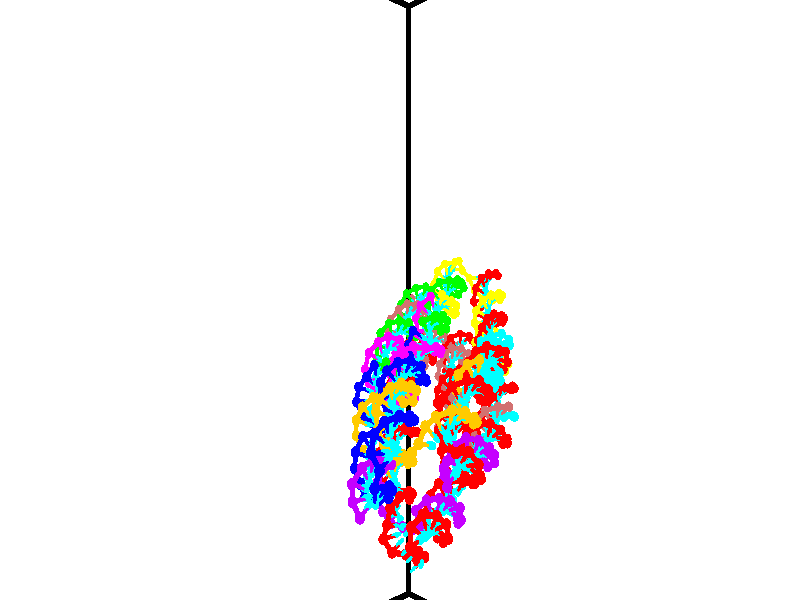 // switches for output
#declare DRAW_BASES = 1; // possible values are 0, 1; only relevant for DNA ribbons
#declare DRAW_BASES_TYPE = 3; // possible values are 1, 2, 3; only relevant for DNA ribbons
#declare DRAW_FOG = 0; // set to 1 to enable fog

#include "colors.inc"

#include "transforms.inc"
background { rgb <1, 1, 1>}

#default {
   normal{
       ripples 0.25
       frequency 0.20
       turbulence 0.2
       lambda 5
   }
	finish {
		phong 0.1
		phong_size 40.
	}
}

// original window dimensions: 1024x640


// camera settings

camera {
	sky <-0, 1, 0>
	up <-0, 1, 0>
	right 1.6 * <0.724836, 0, 0.688921>
	location <12.1561, 44.2, 77.9145>
	look_at <46.7464, 44.2, 41.5209>
	direction <34.5903, 0, -36.3936>
	angle 67.0682
}


# declare cpy_camera_pos = <12.1561, 44.2, 77.9145>;
# if (DRAW_FOG = 1)
fog {
	fog_type 2
	up vnormalize(cpy_camera_pos)
	color rgbt<1,1,1,0.3>
	distance 1e-5
	fog_alt 3e-3
	fog_offset 70.72
}
# end


// LIGHTS

# declare lum = 6;
global_settings {
	ambient_light rgb lum * <0.05, 0.05, 0.05>
	max_trace_level 15
}# declare cpy_direct_light_amount = 0.25;
light_source
{	1000 * <-0.0359156, -1, 1.41376>,
	rgb lum * cpy_direct_light_amount
	parallel
}

light_source
{	1000 * <0.0359156, 1, -1.41376>,
	rgb lum * cpy_direct_light_amount
	parallel
}

// strand 0

// nucleotide -1

// particle -1
sphere {
	<44.858746, 41.521988, 46.036312> 0.250000
	pigment { color rgbt <1,0,0,0> }
	no_shadow
}
cylinder {
	<44.932671, 41.567741, 46.426750>,  <44.977028, 41.595192, 46.661015>, 0.100000
	pigment { color rgbt <1,0,0,0> }
	no_shadow
}
cylinder {
	<44.932671, 41.567741, 46.426750>,  <44.858746, 41.521988, 46.036312>, 0.100000
	pigment { color rgbt <1,0,0,0> }
	no_shadow
}

// particle -1
sphere {
	<44.932671, 41.567741, 46.426750> 0.100000
	pigment { color rgbt <1,0,0,0> }
	no_shadow
}
sphere {
	0, 1
	scale<0.080000,0.200000,0.300000>
	matrix <-0.936596, -0.280370, 0.210191,
		0.297710, -0.953053, 0.055313,
		0.184815, 0.114382, 0.976094,
		44.988113, 41.602055, 46.719578>
	pigment { color rgbt <0,1,1,0> }
	no_shadow
}
cylinder {
	<44.698452, 40.876701, 46.408123>,  <44.858746, 41.521988, 46.036312>, 0.130000
	pigment { color rgbt <1,0,0,0> }
	no_shadow
}

// nucleotide -1

// particle -1
sphere {
	<44.698452, 40.876701, 46.408123> 0.250000
	pigment { color rgbt <1,0,0,0> }
	no_shadow
}
cylinder {
	<44.692749, 41.160255, 46.690193>,  <44.689327, 41.330387, 46.859436>, 0.100000
	pigment { color rgbt <1,0,0,0> }
	no_shadow
}
cylinder {
	<44.692749, 41.160255, 46.690193>,  <44.698452, 40.876701, 46.408123>, 0.100000
	pigment { color rgbt <1,0,0,0> }
	no_shadow
}

// particle -1
sphere {
	<44.692749, 41.160255, 46.690193> 0.100000
	pigment { color rgbt <1,0,0,0> }
	no_shadow
}
sphere {
	0, 1
	scale<0.080000,0.200000,0.300000>
	matrix <-0.909297, -0.302537, 0.285745,
		0.415903, -0.637141, 0.648904,
		-0.014258, 0.708888, 0.705177,
		44.688473, 41.372921, 46.901745>
	pigment { color rgbt <0,1,1,0> }
	no_shadow
}
cylinder {
	<44.667774, 40.573166, 47.033478>,  <44.698452, 40.876701, 46.408123>, 0.130000
	pigment { color rgbt <1,0,0,0> }
	no_shadow
}

// nucleotide -1

// particle -1
sphere {
	<44.667774, 40.573166, 47.033478> 0.250000
	pigment { color rgbt <1,0,0,0> }
	no_shadow
}
cylinder {
	<44.504173, 40.925140, 47.130173>,  <44.406013, 41.136326, 47.188190>, 0.100000
	pigment { color rgbt <1,0,0,0> }
	no_shadow
}
cylinder {
	<44.504173, 40.925140, 47.130173>,  <44.667774, 40.573166, 47.033478>, 0.100000
	pigment { color rgbt <1,0,0,0> }
	no_shadow
}

// particle -1
sphere {
	<44.504173, 40.925140, 47.130173> 0.100000
	pigment { color rgbt <1,0,0,0> }
	no_shadow
}
sphere {
	0, 1
	scale<0.080000,0.200000,0.300000>
	matrix <-0.857861, -0.461074, 0.226905,
		0.311118, -0.114570, 0.943440,
		-0.408999, 0.879935, 0.241733,
		44.381474, 41.189121, 47.202694>
	pigment { color rgbt <0,1,1,0> }
	no_shadow
}
cylinder {
	<44.237133, 40.434673, 47.606075>,  <44.667774, 40.573166, 47.033478>, 0.130000
	pigment { color rgbt <1,0,0,0> }
	no_shadow
}

// nucleotide -1

// particle -1
sphere {
	<44.237133, 40.434673, 47.606075> 0.250000
	pigment { color rgbt <1,0,0,0> }
	no_shadow
}
cylinder {
	<44.092110, 40.790474, 47.494831>,  <44.005096, 41.003952, 47.428085>, 0.100000
	pigment { color rgbt <1,0,0,0> }
	no_shadow
}
cylinder {
	<44.092110, 40.790474, 47.494831>,  <44.237133, 40.434673, 47.606075>, 0.100000
	pigment { color rgbt <1,0,0,0> }
	no_shadow
}

// particle -1
sphere {
	<44.092110, 40.790474, 47.494831> 0.100000
	pigment { color rgbt <1,0,0,0> }
	no_shadow
}
sphere {
	0, 1
	scale<0.080000,0.200000,0.300000>
	matrix <-0.904539, -0.263999, 0.334833,
		0.224412, 0.372958, 0.900301,
		-0.362558, 0.889498, -0.278111,
		43.983341, 41.057323, 47.411396>
	pigment { color rgbt <0,1,1,0> }
	no_shadow
}
cylinder {
	<43.805126, 40.660915, 48.156498>,  <44.237133, 40.434673, 47.606075>, 0.130000
	pigment { color rgbt <1,0,0,0> }
	no_shadow
}

// nucleotide -1

// particle -1
sphere {
	<43.805126, 40.660915, 48.156498> 0.250000
	pigment { color rgbt <1,0,0,0> }
	no_shadow
}
cylinder {
	<43.680771, 40.899490, 47.860497>,  <43.606159, 41.042637, 47.682896>, 0.100000
	pigment { color rgbt <1,0,0,0> }
	no_shadow
}
cylinder {
	<43.680771, 40.899490, 47.860497>,  <43.805126, 40.660915, 48.156498>, 0.100000
	pigment { color rgbt <1,0,0,0> }
	no_shadow
}

// particle -1
sphere {
	<43.680771, 40.899490, 47.860497> 0.100000
	pigment { color rgbt <1,0,0,0> }
	no_shadow
}
sphere {
	0, 1
	scale<0.080000,0.200000,0.300000>
	matrix <-0.931327, -0.035778, 0.362423,
		0.189688, 0.801859, 0.566604,
		-0.310884, 0.596441, -0.740006,
		43.587505, 41.078423, 47.638496>
	pigment { color rgbt <0,1,1,0> }
	no_shadow
}
cylinder {
	<43.456196, 41.151035, 48.502953>,  <43.805126, 40.660915, 48.156498>, 0.130000
	pigment { color rgbt <1,0,0,0> }
	no_shadow
}

// nucleotide -1

// particle -1
sphere {
	<43.456196, 41.151035, 48.502953> 0.250000
	pigment { color rgbt <1,0,0,0> }
	no_shadow
}
cylinder {
	<43.291298, 41.182945, 48.139923>,  <43.192360, 41.202091, 47.922104>, 0.100000
	pigment { color rgbt <1,0,0,0> }
	no_shadow
}
cylinder {
	<43.291298, 41.182945, 48.139923>,  <43.456196, 41.151035, 48.502953>, 0.100000
	pigment { color rgbt <1,0,0,0> }
	no_shadow
}

// particle -1
sphere {
	<43.291298, 41.182945, 48.139923> 0.100000
	pigment { color rgbt <1,0,0,0> }
	no_shadow
}
sphere {
	0, 1
	scale<0.080000,0.200000,0.300000>
	matrix <-0.910886, -0.015914, 0.412352,
		0.018454, 0.996686, 0.079230,
		-0.412246, 0.079779, -0.907573,
		43.167625, 41.206879, 47.867653>
	pigment { color rgbt <0,1,1,0> }
	no_shadow
}
cylinder {
	<42.938946, 41.711140, 48.599098>,  <43.456196, 41.151035, 48.502953>, 0.130000
	pigment { color rgbt <1,0,0,0> }
	no_shadow
}

// nucleotide -1

// particle -1
sphere {
	<42.938946, 41.711140, 48.599098> 0.250000
	pigment { color rgbt <1,0,0,0> }
	no_shadow
}
cylinder {
	<42.836784, 41.518661, 48.263664>,  <42.775486, 41.403175, 48.062405>, 0.100000
	pigment { color rgbt <1,0,0,0> }
	no_shadow
}
cylinder {
	<42.836784, 41.518661, 48.263664>,  <42.938946, 41.711140, 48.599098>, 0.100000
	pigment { color rgbt <1,0,0,0> }
	no_shadow
}

// particle -1
sphere {
	<42.836784, 41.518661, 48.263664> 0.100000
	pigment { color rgbt <1,0,0,0> }
	no_shadow
}
sphere {
	0, 1
	scale<0.080000,0.200000,0.300000>
	matrix <-0.955425, -0.007237, 0.295144,
		-0.148091, 0.876584, -0.457897,
		-0.255404, -0.481194, -0.838583,
		42.760162, 41.374302, 48.012089>
	pigment { color rgbt <0,1,1,0> }
	no_shadow
}
cylinder {
	<42.332436, 42.040314, 48.286839>,  <42.938946, 41.711140, 48.599098>, 0.130000
	pigment { color rgbt <1,0,0,0> }
	no_shadow
}

// nucleotide -1

// particle -1
sphere {
	<42.332436, 42.040314, 48.286839> 0.250000
	pigment { color rgbt <1,0,0,0> }
	no_shadow
}
cylinder {
	<42.346626, 41.660591, 48.161903>,  <42.355141, 41.432758, 48.086941>, 0.100000
	pigment { color rgbt <1,0,0,0> }
	no_shadow
}
cylinder {
	<42.346626, 41.660591, 48.161903>,  <42.332436, 42.040314, 48.286839>, 0.100000
	pigment { color rgbt <1,0,0,0> }
	no_shadow
}

// particle -1
sphere {
	<42.346626, 41.660591, 48.161903> 0.100000
	pigment { color rgbt <1,0,0,0> }
	no_shadow
}
sphere {
	0, 1
	scale<0.080000,0.200000,0.300000>
	matrix <-0.995334, -0.061623, 0.074243,
		-0.089727, 0.308249, -0.947065,
		0.035476, -0.949308, -0.312340,
		42.357269, 41.375797, 48.068203>
	pigment { color rgbt <0,1,1,0> }
	no_shadow
}
cylinder {
	<41.677879, 42.032524, 48.003841>,  <42.332436, 42.040314, 48.286839>, 0.130000
	pigment { color rgbt <1,0,0,0> }
	no_shadow
}

// nucleotide -1

// particle -1
sphere {
	<41.677879, 42.032524, 48.003841> 0.250000
	pigment { color rgbt <1,0,0,0> }
	no_shadow
}
cylinder {
	<41.777531, 41.650879, 48.070286>,  <41.837322, 41.421890, 48.110153>, 0.100000
	pigment { color rgbt <1,0,0,0> }
	no_shadow
}
cylinder {
	<41.777531, 41.650879, 48.070286>,  <41.677879, 42.032524, 48.003841>, 0.100000
	pigment { color rgbt <1,0,0,0> }
	no_shadow
}

// particle -1
sphere {
	<41.777531, 41.650879, 48.070286> 0.100000
	pigment { color rgbt <1,0,0,0> }
	no_shadow
}
sphere {
	0, 1
	scale<0.080000,0.200000,0.300000>
	matrix <-0.960412, -0.221319, 0.169195,
		-0.124667, -0.201691, -0.971483,
		0.249133, -0.954117, 0.166116,
		41.852272, 41.364643, 48.120121>
	pigment { color rgbt <0,1,1,0> }
	no_shadow
}
cylinder {
	<41.262459, 41.508102, 47.516830>,  <41.677879, 42.032524, 48.003841>, 0.130000
	pigment { color rgbt <1,0,0,0> }
	no_shadow
}

// nucleotide -1

// particle -1
sphere {
	<41.262459, 41.508102, 47.516830> 0.250000
	pigment { color rgbt <1,0,0,0> }
	no_shadow
}
cylinder {
	<41.380577, 41.310524, 47.843956>,  <41.451450, 41.191978, 48.040230>, 0.100000
	pigment { color rgbt <1,0,0,0> }
	no_shadow
}
cylinder {
	<41.380577, 41.310524, 47.843956>,  <41.262459, 41.508102, 47.516830>, 0.100000
	pigment { color rgbt <1,0,0,0> }
	no_shadow
}

// particle -1
sphere {
	<41.380577, 41.310524, 47.843956> 0.100000
	pigment { color rgbt <1,0,0,0> }
	no_shadow
}
sphere {
	0, 1
	scale<0.080000,0.200000,0.300000>
	matrix <-0.932630, -0.334815, 0.134534,
		0.207363, -0.802443, -0.559540,
		0.295299, -0.493947, 0.817811,
		41.469166, 41.162338, 48.089298>
	pigment { color rgbt <0,1,1,0> }
	no_shadow
}
cylinder {
	<40.731976, 40.986629, 47.581459>,  <41.262459, 41.508102, 47.516830>, 0.130000
	pigment { color rgbt <1,0,0,0> }
	no_shadow
}

// nucleotide -1

// particle -1
sphere {
	<40.731976, 40.986629, 47.581459> 0.250000
	pigment { color rgbt <1,0,0,0> }
	no_shadow
}
cylinder {
	<40.928169, 40.933464, 47.925961>,  <41.045887, 40.901566, 48.132660>, 0.100000
	pigment { color rgbt <1,0,0,0> }
	no_shadow
}
cylinder {
	<40.928169, 40.933464, 47.925961>,  <40.731976, 40.986629, 47.581459>, 0.100000
	pigment { color rgbt <1,0,0,0> }
	no_shadow
}

// particle -1
sphere {
	<40.928169, 40.933464, 47.925961> 0.100000
	pigment { color rgbt <1,0,0,0> }
	no_shadow
}
sphere {
	0, 1
	scale<0.080000,0.200000,0.300000>
	matrix <-0.814528, -0.421249, 0.398866,
		0.309787, -0.897153, -0.314880,
		0.490486, -0.132915, 0.861253,
		41.075314, 40.893589, 48.184338>
	pigment { color rgbt <0,1,1,0> }
	no_shadow
}
cylinder {
	<40.511406, 40.265568, 47.790142>,  <40.731976, 40.986629, 47.581459>, 0.130000
	pigment { color rgbt <1,0,0,0> }
	no_shadow
}

// nucleotide -1

// particle -1
sphere {
	<40.511406, 40.265568, 47.790142> 0.250000
	pigment { color rgbt <1,0,0,0> }
	no_shadow
}
cylinder {
	<40.674187, 40.448807, 48.106251>,  <40.771854, 40.558750, 48.295918>, 0.100000
	pigment { color rgbt <1,0,0,0> }
	no_shadow
}
cylinder {
	<40.674187, 40.448807, 48.106251>,  <40.511406, 40.265568, 47.790142>, 0.100000
	pigment { color rgbt <1,0,0,0> }
	no_shadow
}

// particle -1
sphere {
	<40.674187, 40.448807, 48.106251> 0.100000
	pigment { color rgbt <1,0,0,0> }
	no_shadow
}
sphere {
	0, 1
	scale<0.080000,0.200000,0.300000>
	matrix <-0.766347, -0.299587, 0.568296,
		0.497091, -0.836895, 0.229144,
		0.406956, 0.458098, 0.790274,
		40.796272, 40.586235, 48.343334>
	pigment { color rgbt <0,1,1,0> }
	no_shadow
}
cylinder {
	<40.578991, 39.738628, 48.380344>,  <40.511406, 40.265568, 47.790142>, 0.130000
	pigment { color rgbt <1,0,0,0> }
	no_shadow
}

// nucleotide -1

// particle -1
sphere {
	<40.578991, 39.738628, 48.380344> 0.250000
	pigment { color rgbt <1,0,0,0> }
	no_shadow
}
cylinder {
	<40.568092, 40.105423, 48.539536>,  <40.561554, 40.325500, 48.635052>, 0.100000
	pigment { color rgbt <1,0,0,0> }
	no_shadow
}
cylinder {
	<40.568092, 40.105423, 48.539536>,  <40.578991, 39.738628, 48.380344>, 0.100000
	pigment { color rgbt <1,0,0,0> }
	no_shadow
}

// particle -1
sphere {
	<40.568092, 40.105423, 48.539536> 0.100000
	pigment { color rgbt <1,0,0,0> }
	no_shadow
}
sphere {
	0, 1
	scale<0.080000,0.200000,0.300000>
	matrix <-0.767583, -0.274236, 0.579320,
		0.640371, -0.289699, 0.711337,
		-0.027246, 0.916990, 0.397980,
		40.559917, 40.380520, 48.658928>
	pigment { color rgbt <0,1,1,0> }
	no_shadow
}
cylinder {
	<40.681828, 39.693092, 49.147797>,  <40.578991, 39.738628, 48.380344>, 0.130000
	pigment { color rgbt <1,0,0,0> }
	no_shadow
}

// nucleotide -1

// particle -1
sphere {
	<40.681828, 39.693092, 49.147797> 0.250000
	pigment { color rgbt <1,0,0,0> }
	no_shadow
}
cylinder {
	<40.502747, 40.045364, 49.085873>,  <40.395298, 40.256729, 49.048717>, 0.100000
	pigment { color rgbt <1,0,0,0> }
	no_shadow
}
cylinder {
	<40.502747, 40.045364, 49.085873>,  <40.681828, 39.693092, 49.147797>, 0.100000
	pigment { color rgbt <1,0,0,0> }
	no_shadow
}

// particle -1
sphere {
	<40.502747, 40.045364, 49.085873> 0.100000
	pigment { color rgbt <1,0,0,0> }
	no_shadow
}
sphere {
	0, 1
	scale<0.080000,0.200000,0.300000>
	matrix <-0.744919, -0.271568, 0.609383,
		0.494630, 0.388141, 0.777616,
		-0.447702, 0.880680, -0.154808,
		40.368435, 40.309566, 49.039429>
	pigment { color rgbt <0,1,1,0> }
	no_shadow
}
cylinder {
	<40.656918, 40.051079, 49.683365>,  <40.681828, 39.693092, 49.147797>, 0.130000
	pigment { color rgbt <1,0,0,0> }
	no_shadow
}

// nucleotide -1

// particle -1
sphere {
	<40.656918, 40.051079, 49.683365> 0.250000
	pigment { color rgbt <1,0,0,0> }
	no_shadow
}
cylinder {
	<40.341385, 40.174774, 49.470905>,  <40.152065, 40.248989, 49.343430>, 0.100000
	pigment { color rgbt <1,0,0,0> }
	no_shadow
}
cylinder {
	<40.341385, 40.174774, 49.470905>,  <40.656918, 40.051079, 49.683365>, 0.100000
	pigment { color rgbt <1,0,0,0> }
	no_shadow
}

// particle -1
sphere {
	<40.341385, 40.174774, 49.470905> 0.100000
	pigment { color rgbt <1,0,0,0> }
	no_shadow
}
sphere {
	0, 1
	scale<0.080000,0.200000,0.300000>
	matrix <-0.614559, -0.385261, 0.688398,
		0.008245, 0.869452, 0.493948,
		-0.788828, 0.309236, -0.531153,
		40.104736, 40.267544, 49.311558>
	pigment { color rgbt <0,1,1,0> }
	no_shadow
}
cylinder {
	<40.077339, 40.213730, 50.141712>,  <40.656918, 40.051079, 49.683365>, 0.130000
	pigment { color rgbt <1,0,0,0> }
	no_shadow
}

// nucleotide -1

// particle -1
sphere {
	<40.077339, 40.213730, 50.141712> 0.250000
	pigment { color rgbt <1,0,0,0> }
	no_shadow
}
cylinder {
	<39.885731, 40.219353, 49.790634>,  <39.770767, 40.222729, 49.579987>, 0.100000
	pigment { color rgbt <1,0,0,0> }
	no_shadow
}
cylinder {
	<39.885731, 40.219353, 49.790634>,  <40.077339, 40.213730, 50.141712>, 0.100000
	pigment { color rgbt <1,0,0,0> }
	no_shadow
}

// particle -1
sphere {
	<39.885731, 40.219353, 49.790634> 0.100000
	pigment { color rgbt <1,0,0,0> }
	no_shadow
}
sphere {
	0, 1
	scale<0.080000,0.200000,0.300000>
	matrix <-0.842081, -0.289701, 0.454943,
		-0.247872, 0.957014, 0.150612,
		-0.479020, 0.014060, -0.877692,
		39.742023, 40.223572, 49.527328>
	pigment { color rgbt <0,1,1,0> }
	no_shadow
}
cylinder {
	<39.418949, 40.584324, 50.282063>,  <40.077339, 40.213730, 50.141712>, 0.130000
	pigment { color rgbt <1,0,0,0> }
	no_shadow
}

// nucleotide -1

// particle -1
sphere {
	<39.418949, 40.584324, 50.282063> 0.250000
	pigment { color rgbt <1,0,0,0> }
	no_shadow
}
cylinder {
	<39.420635, 40.329437, 49.973793>,  <39.421646, 40.176506, 49.788830>, 0.100000
	pigment { color rgbt <1,0,0,0> }
	no_shadow
}
cylinder {
	<39.420635, 40.329437, 49.973793>,  <39.418949, 40.584324, 50.282063>, 0.100000
	pigment { color rgbt <1,0,0,0> }
	no_shadow
}

// particle -1
sphere {
	<39.420635, 40.329437, 49.973793> 0.100000
	pigment { color rgbt <1,0,0,0> }
	no_shadow
}
sphere {
	0, 1
	scale<0.080000,0.200000,0.300000>
	matrix <-0.781619, -0.482807, 0.394930,
		-0.623742, 0.600709, -0.500094,
		0.004211, -0.637218, -0.770672,
		39.421898, 40.138271, 49.742592>
	pigment { color rgbt <0,1,1,0> }
	no_shadow
}
cylinder {
	<38.722462, 40.443295, 50.187283>,  <39.418949, 40.584324, 50.282063>, 0.130000
	pigment { color rgbt <1,0,0,0> }
	no_shadow
}

// nucleotide -1

// particle -1
sphere {
	<38.722462, 40.443295, 50.187283> 0.250000
	pigment { color rgbt <1,0,0,0> }
	no_shadow
}
cylinder {
	<38.873306, 40.132484, 49.985680>,  <38.963814, 39.945999, 49.864719>, 0.100000
	pigment { color rgbt <1,0,0,0> }
	no_shadow
}
cylinder {
	<38.873306, 40.132484, 49.985680>,  <38.722462, 40.443295, 50.187283>, 0.100000
	pigment { color rgbt <1,0,0,0> }
	no_shadow
}

// particle -1
sphere {
	<38.873306, 40.132484, 49.985680> 0.100000
	pigment { color rgbt <1,0,0,0> }
	no_shadow
}
sphere {
	0, 1
	scale<0.080000,0.200000,0.300000>
	matrix <-0.719022, -0.588627, 0.369493,
		-0.583782, 0.223063, -0.780667,
		0.377102, -0.777021, -0.504017,
		38.986439, 39.899376, 49.834476>
	pigment { color rgbt <0,1,1,0> }
	no_shadow
}
cylinder {
	<38.107018, 40.167667, 49.964436>,  <38.722462, 40.443295, 50.187283>, 0.130000
	pigment { color rgbt <1,0,0,0> }
	no_shadow
}

// nucleotide -1

// particle -1
sphere {
	<38.107018, 40.167667, 49.964436> 0.250000
	pigment { color rgbt <1,0,0,0> }
	no_shadow
}
cylinder {
	<38.390182, 39.886703, 49.934807>,  <38.560081, 39.718124, 49.917030>, 0.100000
	pigment { color rgbt <1,0,0,0> }
	no_shadow
}
cylinder {
	<38.390182, 39.886703, 49.934807>,  <38.107018, 40.167667, 49.964436>, 0.100000
	pigment { color rgbt <1,0,0,0> }
	no_shadow
}

// particle -1
sphere {
	<38.390182, 39.886703, 49.934807> 0.100000
	pigment { color rgbt <1,0,0,0> }
	no_shadow
}
sphere {
	0, 1
	scale<0.080000,0.200000,0.300000>
	matrix <-0.650585, -0.689294, 0.318770,
		-0.274962, -0.177473, -0.944934,
		0.707909, -0.702409, -0.074068,
		38.602554, 39.675980, 49.912586>
	pigment { color rgbt <0,1,1,0> }
	no_shadow
}
cylinder {
	<37.852657, 39.581787, 49.515129>,  <38.107018, 40.167667, 49.964436>, 0.130000
	pigment { color rgbt <1,0,0,0> }
	no_shadow
}

// nucleotide -1

// particle -1
sphere {
	<37.852657, 39.581787, 49.515129> 0.250000
	pigment { color rgbt <1,0,0,0> }
	no_shadow
}
cylinder {
	<38.138924, 39.444511, 49.758457>,  <38.310684, 39.362148, 49.904453>, 0.100000
	pigment { color rgbt <1,0,0,0> }
	no_shadow
}
cylinder {
	<38.138924, 39.444511, 49.758457>,  <37.852657, 39.581787, 49.515129>, 0.100000
	pigment { color rgbt <1,0,0,0> }
	no_shadow
}

// particle -1
sphere {
	<38.138924, 39.444511, 49.758457> 0.100000
	pigment { color rgbt <1,0,0,0> }
	no_shadow
}
sphere {
	0, 1
	scale<0.080000,0.200000,0.300000>
	matrix <-0.624100, -0.705237, 0.336364,
		0.313573, -0.620374, -0.718894,
		0.715662, -0.343187, 0.608318,
		38.353622, 39.341557, 49.940952>
	pigment { color rgbt <0,1,1,0> }
	no_shadow
}
cylinder {
	<37.755379, 38.892830, 49.521900>,  <37.852657, 39.581787, 49.515129>, 0.130000
	pigment { color rgbt <1,0,0,0> }
	no_shadow
}

// nucleotide -1

// particle -1
sphere {
	<37.755379, 38.892830, 49.521900> 0.250000
	pigment { color rgbt <1,0,0,0> }
	no_shadow
}
cylinder {
	<37.961739, 38.968758, 49.856041>,  <38.085556, 39.014313, 50.056526>, 0.100000
	pigment { color rgbt <1,0,0,0> }
	no_shadow
}
cylinder {
	<37.961739, 38.968758, 49.856041>,  <37.755379, 38.892830, 49.521900>, 0.100000
	pigment { color rgbt <1,0,0,0> }
	no_shadow
}

// particle -1
sphere {
	<37.961739, 38.968758, 49.856041> 0.100000
	pigment { color rgbt <1,0,0,0> }
	no_shadow
}
sphere {
	0, 1
	scale<0.080000,0.200000,0.300000>
	matrix <-0.669563, -0.518913, 0.531428,
		0.534351, -0.833485, -0.140612,
		0.515902, 0.189821, 0.835352,
		38.116508, 39.025703, 50.106647>
	pigment { color rgbt <0,1,1,0> }
	no_shadow
}
cylinder {
	<37.750347, 38.233021, 49.880074>,  <37.755379, 38.892830, 49.521900>, 0.130000
	pigment { color rgbt <1,0,0,0> }
	no_shadow
}

// nucleotide -1

// particle -1
sphere {
	<37.750347, 38.233021, 49.880074> 0.250000
	pigment { color rgbt <1,0,0,0> }
	no_shadow
}
cylinder {
	<37.885147, 38.478592, 50.165596>,  <37.966026, 38.625935, 50.336910>, 0.100000
	pigment { color rgbt <1,0,0,0> }
	no_shadow
}
cylinder {
	<37.885147, 38.478592, 50.165596>,  <37.750347, 38.233021, 49.880074>, 0.100000
	pigment { color rgbt <1,0,0,0> }
	no_shadow
}

// particle -1
sphere {
	<37.885147, 38.478592, 50.165596> 0.100000
	pigment { color rgbt <1,0,0,0> }
	no_shadow
}
sphere {
	0, 1
	scale<0.080000,0.200000,0.300000>
	matrix <-0.522275, -0.508915, 0.684276,
		0.783363, -0.603409, 0.149131,
		0.337003, 0.613924, 0.713811,
		37.986248, 38.662769, 50.379738>
	pigment { color rgbt <0,1,1,0> }
	no_shadow
}
cylinder {
	<38.172108, 37.848873, 50.358524>,  <37.750347, 38.233021, 49.880074>, 0.130000
	pigment { color rgbt <1,0,0,0> }
	no_shadow
}

// nucleotide -1

// particle -1
sphere {
	<38.172108, 37.848873, 50.358524> 0.250000
	pigment { color rgbt <1,0,0,0> }
	no_shadow
}
cylinder {
	<38.096962, 38.163422, 50.593925>,  <38.051872, 38.352150, 50.735165>, 0.100000
	pigment { color rgbt <1,0,0,0> }
	no_shadow
}
cylinder {
	<38.096962, 38.163422, 50.593925>,  <38.172108, 37.848873, 50.358524>, 0.100000
	pigment { color rgbt <1,0,0,0> }
	no_shadow
}

// particle -1
sphere {
	<38.096962, 38.163422, 50.593925> 0.100000
	pigment { color rgbt <1,0,0,0> }
	no_shadow
}
sphere {
	0, 1
	scale<0.080000,0.200000,0.300000>
	matrix <-0.407531, -0.607566, 0.681749,
		0.893658, -0.111752, 0.434612,
		-0.187869, 0.786368, 0.588498,
		38.040600, 38.399330, 50.770473>
	pigment { color rgbt <0,1,1,0> }
	no_shadow
}
cylinder {
	<38.494255, 37.662205, 50.902950>,  <38.172108, 37.848873, 50.358524>, 0.130000
	pigment { color rgbt <1,0,0,0> }
	no_shadow
}

// nucleotide -1

// particle -1
sphere {
	<38.494255, 37.662205, 50.902950> 0.250000
	pigment { color rgbt <1,0,0,0> }
	no_shadow
}
cylinder {
	<38.191124, 37.911316, 50.980762>,  <38.009247, 38.060783, 51.027451>, 0.100000
	pigment { color rgbt <1,0,0,0> }
	no_shadow
}
cylinder {
	<38.191124, 37.911316, 50.980762>,  <38.494255, 37.662205, 50.902950>, 0.100000
	pigment { color rgbt <1,0,0,0> }
	no_shadow
}

// particle -1
sphere {
	<38.191124, 37.911316, 50.980762> 0.100000
	pigment { color rgbt <1,0,0,0> }
	no_shadow
}
sphere {
	0, 1
	scale<0.080000,0.200000,0.300000>
	matrix <-0.464141, -0.724126, 0.510112,
		0.458553, 0.296287, 0.837820,
		-0.757827, 0.622780, 0.194531,
		37.963776, 38.098148, 51.039124>
	pigment { color rgbt <0,1,1,0> }
	no_shadow
}
cylinder {
	<38.292717, 37.380253, 51.476860>,  <38.494255, 37.662205, 50.902950>, 0.130000
	pigment { color rgbt <1,0,0,0> }
	no_shadow
}

// nucleotide -1

// particle -1
sphere {
	<38.292717, 37.380253, 51.476860> 0.250000
	pigment { color rgbt <1,0,0,0> }
	no_shadow
}
cylinder {
	<37.992847, 37.633087, 51.398407>,  <37.812927, 37.784786, 51.351334>, 0.100000
	pigment { color rgbt <1,0,0,0> }
	no_shadow
}
cylinder {
	<37.992847, 37.633087, 51.398407>,  <38.292717, 37.380253, 51.476860>, 0.100000
	pigment { color rgbt <1,0,0,0> }
	no_shadow
}

// particle -1
sphere {
	<37.992847, 37.633087, 51.398407> 0.100000
	pigment { color rgbt <1,0,0,0> }
	no_shadow
}
sphere {
	0, 1
	scale<0.080000,0.200000,0.300000>
	matrix <-0.634986, -0.603451, 0.482327,
		0.186515, 0.486127, 0.853752,
		-0.749670, 0.632082, -0.196131,
		37.767948, 37.822712, 51.339569>
	pigment { color rgbt <0,1,1,0> }
	no_shadow
}
cylinder {
	<38.063625, 37.539711, 52.185394>,  <38.292717, 37.380253, 51.476860>, 0.130000
	pigment { color rgbt <1,0,0,0> }
	no_shadow
}

// nucleotide -1

// particle -1
sphere {
	<38.063625, 37.539711, 52.185394> 0.250000
	pigment { color rgbt <1,0,0,0> }
	no_shadow
}
cylinder {
	<37.783218, 37.592819, 51.905125>,  <37.614975, 37.624683, 51.736961>, 0.100000
	pigment { color rgbt <1,0,0,0> }
	no_shadow
}
cylinder {
	<37.783218, 37.592819, 51.905125>,  <38.063625, 37.539711, 52.185394>, 0.100000
	pigment { color rgbt <1,0,0,0> }
	no_shadow
}

// particle -1
sphere {
	<37.783218, 37.592819, 51.905125> 0.100000
	pigment { color rgbt <1,0,0,0> }
	no_shadow
}
sphere {
	0, 1
	scale<0.080000,0.200000,0.300000>
	matrix <-0.645945, -0.534579, 0.544959,
		-0.302211, 0.834624, 0.460512,
		-0.701016, 0.132773, -0.700677,
		37.572914, 37.632652, 51.694923>
	pigment { color rgbt <0,1,1,0> }
	no_shadow
}
cylinder {
	<37.422955, 37.693417, 52.520336>,  <38.063625, 37.539711, 52.185394>, 0.130000
	pigment { color rgbt <1,0,0,0> }
	no_shadow
}

// nucleotide -1

// particle -1
sphere {
	<37.422955, 37.693417, 52.520336> 0.250000
	pigment { color rgbt <1,0,0,0> }
	no_shadow
}
cylinder {
	<37.287773, 37.616264, 52.151863>,  <37.206665, 37.569973, 51.930779>, 0.100000
	pigment { color rgbt <1,0,0,0> }
	no_shadow
}
cylinder {
	<37.287773, 37.616264, 52.151863>,  <37.422955, 37.693417, 52.520336>, 0.100000
	pigment { color rgbt <1,0,0,0> }
	no_shadow
}

// particle -1
sphere {
	<37.287773, 37.616264, 52.151863> 0.100000
	pigment { color rgbt <1,0,0,0> }
	no_shadow
}
sphere {
	0, 1
	scale<0.080000,0.200000,0.300000>
	matrix <-0.850857, -0.355745, 0.386637,
		-0.402281, 0.914464, -0.043888,
		-0.337953, -0.192879, -0.921187,
		37.186386, 37.558399, 51.875507>
	pigment { color rgbt <0,1,1,0> }
	no_shadow
}
cylinder {
	<36.769184, 37.956745, 52.473080>,  <37.422955, 37.693417, 52.520336>, 0.130000
	pigment { color rgbt <1,0,0,0> }
	no_shadow
}

// nucleotide -1

// particle -1
sphere {
	<36.769184, 37.956745, 52.473080> 0.250000
	pigment { color rgbt <1,0,0,0> }
	no_shadow
}
cylinder {
	<36.803852, 37.681725, 52.184700>,  <36.824654, 37.516712, 52.011673>, 0.100000
	pigment { color rgbt <1,0,0,0> }
	no_shadow
}
cylinder {
	<36.803852, 37.681725, 52.184700>,  <36.769184, 37.956745, 52.473080>, 0.100000
	pigment { color rgbt <1,0,0,0> }
	no_shadow
}

// particle -1
sphere {
	<36.803852, 37.681725, 52.184700> 0.100000
	pigment { color rgbt <1,0,0,0> }
	no_shadow
}
sphere {
	0, 1
	scale<0.080000,0.200000,0.300000>
	matrix <-0.906104, -0.355195, 0.229809,
		-0.414082, 0.633336, -0.653775,
		0.086671, -0.687547, -0.720948,
		36.829853, 37.475460, 51.968414>
	pigment { color rgbt <0,1,1,0> }
	no_shadow
}
cylinder {
	<36.107758, 37.901878, 52.125858>,  <36.769184, 37.956745, 52.473080>, 0.130000
	pigment { color rgbt <1,0,0,0> }
	no_shadow
}

// nucleotide -1

// particle -1
sphere {
	<36.107758, 37.901878, 52.125858> 0.250000
	pigment { color rgbt <1,0,0,0> }
	no_shadow
}
cylinder {
	<36.296616, 37.555405, 52.060375>,  <36.409931, 37.347519, 52.021084>, 0.100000
	pigment { color rgbt <1,0,0,0> }
	no_shadow
}
cylinder {
	<36.296616, 37.555405, 52.060375>,  <36.107758, 37.901878, 52.125858>, 0.100000
	pigment { color rgbt <1,0,0,0> }
	no_shadow
}

// particle -1
sphere {
	<36.296616, 37.555405, 52.060375> 0.100000
	pigment { color rgbt <1,0,0,0> }
	no_shadow
}
sphere {
	0, 1
	scale<0.080000,0.200000,0.300000>
	matrix <-0.834042, -0.499073, 0.235159,
		-0.285394, 0.025511, -0.958071,
		0.472148, -0.866184, -0.163710,
		36.438259, 37.295547, 52.011261>
	pigment { color rgbt <0,1,1,0> }
	no_shadow
}
cylinder {
	<35.614010, 37.457504, 51.901867>,  <36.107758, 37.901878, 52.125858>, 0.130000
	pigment { color rgbt <1,0,0,0> }
	no_shadow
}

// nucleotide -1

// particle -1
sphere {
	<35.614010, 37.457504, 51.901867> 0.250000
	pigment { color rgbt <1,0,0,0> }
	no_shadow
}
cylinder {
	<35.887451, 37.183403, 52.002357>,  <36.051517, 37.018944, 52.062653>, 0.100000
	pigment { color rgbt <1,0,0,0> }
	no_shadow
}
cylinder {
	<35.887451, 37.183403, 52.002357>,  <35.614010, 37.457504, 51.901867>, 0.100000
	pigment { color rgbt <1,0,0,0> }
	no_shadow
}

// particle -1
sphere {
	<35.887451, 37.183403, 52.002357> 0.100000
	pigment { color rgbt <1,0,0,0> }
	no_shadow
}
sphere {
	0, 1
	scale<0.080000,0.200000,0.300000>
	matrix <-0.729828, -0.644659, 0.227521,
		0.006048, -0.338888, -0.940807,
		0.683604, -0.685252, 0.251228,
		36.092533, 36.977829, 52.077724>
	pigment { color rgbt <0,1,1,0> }
	no_shadow
}
cylinder {
	<35.354195, 36.804890, 51.698673>,  <35.614010, 37.457504, 51.901867>, 0.130000
	pigment { color rgbt <1,0,0,0> }
	no_shadow
}

// nucleotide -1

// particle -1
sphere {
	<35.354195, 36.804890, 51.698673> 0.250000
	pigment { color rgbt <1,0,0,0> }
	no_shadow
}
cylinder {
	<35.634964, 36.708015, 51.966599>,  <35.803425, 36.649891, 52.127354>, 0.100000
	pigment { color rgbt <1,0,0,0> }
	no_shadow
}
cylinder {
	<35.634964, 36.708015, 51.966599>,  <35.354195, 36.804890, 51.698673>, 0.100000
	pigment { color rgbt <1,0,0,0> }
	no_shadow
}

// particle -1
sphere {
	<35.634964, 36.708015, 51.966599> 0.100000
	pigment { color rgbt <1,0,0,0> }
	no_shadow
}
sphere {
	0, 1
	scale<0.080000,0.200000,0.300000>
	matrix <-0.641160, -0.624403, 0.446133,
		0.310183, -0.742607, -0.593566,
		0.701926, -0.242188, 0.669809,
		35.845543, 36.635361, 52.167542>
	pigment { color rgbt <0,1,1,0> }
	no_shadow
}
cylinder {
	<35.191757, 36.099167, 51.798485>,  <35.354195, 36.804890, 51.698673>, 0.130000
	pigment { color rgbt <1,0,0,0> }
	no_shadow
}

// nucleotide -1

// particle -1
sphere {
	<35.191757, 36.099167, 51.798485> 0.250000
	pigment { color rgbt <1,0,0,0> }
	no_shadow
}
cylinder {
	<35.434357, 36.203217, 52.099018>,  <35.579914, 36.265644, 52.279339>, 0.100000
	pigment { color rgbt <1,0,0,0> }
	no_shadow
}
cylinder {
	<35.434357, 36.203217, 52.099018>,  <35.191757, 36.099167, 51.798485>, 0.100000
	pigment { color rgbt <1,0,0,0> }
	no_shadow
}

// particle -1
sphere {
	<35.434357, 36.203217, 52.099018> 0.100000
	pigment { color rgbt <1,0,0,0> }
	no_shadow
}
sphere {
	0, 1
	scale<0.080000,0.200000,0.300000>
	matrix <-0.419506, -0.698040, 0.580307,
		0.675410, -0.667141, -0.314235,
		0.606495, 0.260122, 0.751333,
		35.616306, 36.281254, 52.324417>
	pigment { color rgbt <0,1,1,0> }
	no_shadow
}
cylinder {
	<35.210972, 35.478130, 52.135197>,  <35.191757, 36.099167, 51.798485>, 0.130000
	pigment { color rgbt <1,0,0,0> }
	no_shadow
}

// nucleotide -1

// particle -1
sphere {
	<35.210972, 35.478130, 52.135197> 0.250000
	pigment { color rgbt <1,0,0,0> }
	no_shadow
}
cylinder {
	<35.357529, 35.745178, 52.394436>,  <35.445465, 35.905407, 52.549980>, 0.100000
	pigment { color rgbt <1,0,0,0> }
	no_shadow
}
cylinder {
	<35.357529, 35.745178, 52.394436>,  <35.210972, 35.478130, 52.135197>, 0.100000
	pigment { color rgbt <1,0,0,0> }
	no_shadow
}

// particle -1
sphere {
	<35.357529, 35.745178, 52.394436> 0.100000
	pigment { color rgbt <1,0,0,0> }
	no_shadow
}
sphere {
	0, 1
	scale<0.080000,0.200000,0.300000>
	matrix <-0.350043, -0.546465, 0.760819,
		0.862105, -0.505623, 0.033475,
		0.366394, 0.667623, 0.648100,
		35.467445, 35.945465, 52.588867>
	pigment { color rgbt <0,1,1,0> }
	no_shadow
}
cylinder {
	<35.538006, 35.074898, 52.599667>,  <35.210972, 35.478130, 52.135197>, 0.130000
	pigment { color rgbt <1,0,0,0> }
	no_shadow
}

// nucleotide -1

// particle -1
sphere {
	<35.538006, 35.074898, 52.599667> 0.250000
	pigment { color rgbt <1,0,0,0> }
	no_shadow
}
cylinder {
	<35.479057, 35.420837, 52.791630>,  <35.443687, 35.628403, 52.906807>, 0.100000
	pigment { color rgbt <1,0,0,0> }
	no_shadow
}
cylinder {
	<35.479057, 35.420837, 52.791630>,  <35.538006, 35.074898, 52.599667>, 0.100000
	pigment { color rgbt <1,0,0,0> }
	no_shadow
}

// particle -1
sphere {
	<35.479057, 35.420837, 52.791630> 0.100000
	pigment { color rgbt <1,0,0,0> }
	no_shadow
}
sphere {
	0, 1
	scale<0.080000,0.200000,0.300000>
	matrix <-0.416375, -0.494364, 0.763044,
		0.897169, -0.087368, 0.432959,
		-0.147374, 0.864853, 0.479906,
		35.434845, 35.680294, 52.935600>
	pigment { color rgbt <0,1,1,0> }
	no_shadow
}
cylinder {
	<35.837681, 35.059013, 53.267189>,  <35.538006, 35.074898, 52.599667>, 0.130000
	pigment { color rgbt <1,0,0,0> }
	no_shadow
}

// nucleotide -1

// particle -1
sphere {
	<35.837681, 35.059013, 53.267189> 0.250000
	pigment { color rgbt <1,0,0,0> }
	no_shadow
}
cylinder {
	<35.548164, 35.333260, 53.298302>,  <35.374454, 35.497807, 53.316971>, 0.100000
	pigment { color rgbt <1,0,0,0> }
	no_shadow
}
cylinder {
	<35.548164, 35.333260, 53.298302>,  <35.837681, 35.059013, 53.267189>, 0.100000
	pigment { color rgbt <1,0,0,0> }
	no_shadow
}

// particle -1
sphere {
	<35.548164, 35.333260, 53.298302> 0.100000
	pigment { color rgbt <1,0,0,0> }
	no_shadow
}
sphere {
	0, 1
	scale<0.080000,0.200000,0.300000>
	matrix <-0.400658, -0.509369, 0.761588,
		0.561780, 0.520067, 0.643376,
		-0.723793, 0.685619, 0.077784,
		35.331028, 35.538944, 53.321636>
	pigment { color rgbt <0,1,1,0> }
	no_shadow
}
cylinder {
	<35.654701, 34.959953, 53.956974>,  <35.837681, 35.059013, 53.267189>, 0.130000
	pigment { color rgbt <1,0,0,0> }
	no_shadow
}

// nucleotide -1

// particle -1
sphere {
	<35.654701, 34.959953, 53.956974> 0.250000
	pigment { color rgbt <1,0,0,0> }
	no_shadow
}
cylinder {
	<35.352730, 35.169136, 53.798687>,  <35.171547, 35.294647, 53.703712>, 0.100000
	pigment { color rgbt <1,0,0,0> }
	no_shadow
}
cylinder {
	<35.352730, 35.169136, 53.798687>,  <35.654701, 34.959953, 53.956974>, 0.100000
	pigment { color rgbt <1,0,0,0> }
	no_shadow
}

// particle -1
sphere {
	<35.352730, 35.169136, 53.798687> 0.100000
	pigment { color rgbt <1,0,0,0> }
	no_shadow
}
sphere {
	0, 1
	scale<0.080000,0.200000,0.300000>
	matrix <-0.618690, -0.367808, 0.694220,
		0.217499, 0.768916, 0.601218,
		-0.754929, 0.522959, -0.395722,
		35.126251, 35.326023, 53.679970>
	pigment { color rgbt <0,1,1,0> }
	no_shadow
}
cylinder {
	<35.300663, 35.393707, 54.537788>,  <35.654701, 34.959953, 53.956974>, 0.130000
	pigment { color rgbt <1,0,0,0> }
	no_shadow
}

// nucleotide -1

// particle -1
sphere {
	<35.300663, 35.393707, 54.537788> 0.250000
	pigment { color rgbt <1,0,0,0> }
	no_shadow
}
cylinder {
	<35.040741, 35.334236, 54.239620>,  <34.884789, 35.298553, 54.060719>, 0.100000
	pigment { color rgbt <1,0,0,0> }
	no_shadow
}
cylinder {
	<35.040741, 35.334236, 54.239620>,  <35.300663, 35.393707, 54.537788>, 0.100000
	pigment { color rgbt <1,0,0,0> }
	no_shadow
}

// particle -1
sphere {
	<35.040741, 35.334236, 54.239620> 0.100000
	pigment { color rgbt <1,0,0,0> }
	no_shadow
}
sphere {
	0, 1
	scale<0.080000,0.200000,0.300000>
	matrix <-0.680317, -0.323614, 0.657603,
		-0.339001, 0.934434, 0.109136,
		-0.649805, -0.148681, -0.745417,
		34.845798, 35.289631, 54.015995>
	pigment { color rgbt <0,1,1,0> }
	no_shadow
}
cylinder {
	<34.744995, 35.649197, 54.842621>,  <35.300663, 35.393707, 54.537788>, 0.130000
	pigment { color rgbt <1,0,0,0> }
	no_shadow
}

// nucleotide -1

// particle -1
sphere {
	<34.744995, 35.649197, 54.842621> 0.250000
	pigment { color rgbt <1,0,0,0> }
	no_shadow
}
cylinder {
	<34.638260, 35.416527, 54.535255>,  <34.574219, 35.276924, 54.350838>, 0.100000
	pigment { color rgbt <1,0,0,0> }
	no_shadow
}
cylinder {
	<34.638260, 35.416527, 54.535255>,  <34.744995, 35.649197, 54.842621>, 0.100000
	pigment { color rgbt <1,0,0,0> }
	no_shadow
}

// particle -1
sphere {
	<34.638260, 35.416527, 54.535255> 0.100000
	pigment { color rgbt <1,0,0,0> }
	no_shadow
}
sphere {
	0, 1
	scale<0.080000,0.200000,0.300000>
	matrix <-0.471355, -0.616681, 0.630498,
		-0.840608, 0.530434, -0.109622,
		-0.266836, -0.581674, -0.768410,
		34.558208, 35.242023, 54.304733>
	pigment { color rgbt <0,1,1,0> }
	no_shadow
}
cylinder {
	<34.024521, 35.569981, 54.883183>,  <34.744995, 35.649197, 54.842621>, 0.130000
	pigment { color rgbt <1,0,0,0> }
	no_shadow
}

// nucleotide -1

// particle -1
sphere {
	<34.024521, 35.569981, 54.883183> 0.250000
	pigment { color rgbt <1,0,0,0> }
	no_shadow
}
cylinder {
	<34.114998, 35.254486, 54.654541>,  <34.169285, 35.065189, 54.517357>, 0.100000
	pigment { color rgbt <1,0,0,0> }
	no_shadow
}
cylinder {
	<34.114998, 35.254486, 54.654541>,  <34.024521, 35.569981, 54.883183>, 0.100000
	pigment { color rgbt <1,0,0,0> }
	no_shadow
}

// particle -1
sphere {
	<34.114998, 35.254486, 54.654541> 0.100000
	pigment { color rgbt <1,0,0,0> }
	no_shadow
}
sphere {
	0, 1
	scale<0.080000,0.200000,0.300000>
	matrix <-0.528656, -0.592271, 0.608060,
		-0.818143, 0.164639, -0.550941,
		0.226196, -0.788738, -0.571600,
		34.182858, 35.017864, 54.483063>
	pigment { color rgbt <0,1,1,0> }
	no_shadow
}
cylinder {
	<33.402794, 35.190125, 54.816193>,  <34.024521, 35.569981, 54.883183>, 0.130000
	pigment { color rgbt <1,0,0,0> }
	no_shadow
}

// nucleotide -1

// particle -1
sphere {
	<33.402794, 35.190125, 54.816193> 0.250000
	pigment { color rgbt <1,0,0,0> }
	no_shadow
}
cylinder {
	<33.713856, 34.948288, 54.747234>,  <33.900494, 34.803188, 54.705860>, 0.100000
	pigment { color rgbt <1,0,0,0> }
	no_shadow
}
cylinder {
	<33.713856, 34.948288, 54.747234>,  <33.402794, 35.190125, 54.816193>, 0.100000
	pigment { color rgbt <1,0,0,0> }
	no_shadow
}

// particle -1
sphere {
	<33.713856, 34.948288, 54.747234> 0.100000
	pigment { color rgbt <1,0,0,0> }
	no_shadow
}
sphere {
	0, 1
	scale<0.080000,0.200000,0.300000>
	matrix <-0.420103, -0.703737, 0.572946,
		-0.467719, -0.373132, -0.801256,
		0.777659, -0.604588, -0.172397,
		33.947155, 34.766911, 54.695515>
	pigment { color rgbt <0,1,1,0> }
	no_shadow
}
cylinder {
	<33.104855, 34.532845, 54.900146>,  <33.402794, 35.190125, 54.816193>, 0.130000
	pigment { color rgbt <1,0,0,0> }
	no_shadow
}

// nucleotide -1

// particle -1
sphere {
	<33.104855, 34.532845, 54.900146> 0.250000
	pigment { color rgbt <1,0,0,0> }
	no_shadow
}
cylinder {
	<33.481754, 34.416824, 54.833183>,  <33.707893, 34.347210, 54.793003>, 0.100000
	pigment { color rgbt <1,0,0,0> }
	no_shadow
}
cylinder {
	<33.481754, 34.416824, 54.833183>,  <33.104855, 34.532845, 54.900146>, 0.100000
	pigment { color rgbt <1,0,0,0> }
	no_shadow
}

// particle -1
sphere {
	<33.481754, 34.416824, 54.833183> 0.100000
	pigment { color rgbt <1,0,0,0> }
	no_shadow
}
sphere {
	0, 1
	scale<0.080000,0.200000,0.300000>
	matrix <-0.158668, -0.826857, 0.539566,
		-0.294928, -0.481846, -0.825132,
		0.942254, -0.290055, -0.167410,
		33.764431, 34.329807, 54.782959>
	pigment { color rgbt <0,1,1,0> }
	no_shadow
}
cylinder {
	<33.121456, 33.839119, 54.589230>,  <33.104855, 34.532845, 54.900146>, 0.130000
	pigment { color rgbt <1,0,0,0> }
	no_shadow
}

// nucleotide -1

// particle -1
sphere {
	<33.121456, 33.839119, 54.589230> 0.250000
	pigment { color rgbt <1,0,0,0> }
	no_shadow
}
cylinder {
	<33.440529, 33.928017, 54.813484>,  <33.631973, 33.981354, 54.948036>, 0.100000
	pigment { color rgbt <1,0,0,0> }
	no_shadow
}
cylinder {
	<33.440529, 33.928017, 54.813484>,  <33.121456, 33.839119, 54.589230>, 0.100000
	pigment { color rgbt <1,0,0,0> }
	no_shadow
}

// particle -1
sphere {
	<33.440529, 33.928017, 54.813484> 0.100000
	pigment { color rgbt <1,0,0,0> }
	no_shadow
}
sphere {
	0, 1
	scale<0.080000,0.200000,0.300000>
	matrix <-0.317245, -0.635968, 0.703491,
		0.512894, -0.739020, -0.436794,
		0.797681, 0.222246, 0.560635,
		33.679832, 33.994690, 54.981674>
	pigment { color rgbt <0,1,1,0> }
	no_shadow
}
cylinder {
	<33.500790, 33.241600, 54.860939>,  <33.121456, 33.839119, 54.589230>, 0.130000
	pigment { color rgbt <1,0,0,0> }
	no_shadow
}

// nucleotide -1

// particle -1
sphere {
	<33.500790, 33.241600, 54.860939> 0.250000
	pigment { color rgbt <1,0,0,0> }
	no_shadow
}
cylinder {
	<33.568382, 33.536751, 55.122318>,  <33.608936, 33.713840, 55.279144>, 0.100000
	pigment { color rgbt <1,0,0,0> }
	no_shadow
}
cylinder {
	<33.568382, 33.536751, 55.122318>,  <33.500790, 33.241600, 54.860939>, 0.100000
	pigment { color rgbt <1,0,0,0> }
	no_shadow
}

// particle -1
sphere {
	<33.568382, 33.536751, 55.122318> 0.100000
	pigment { color rgbt <1,0,0,0> }
	no_shadow
}
sphere {
	0, 1
	scale<0.080000,0.200000,0.300000>
	matrix <-0.097011, -0.647307, 0.756031,
		0.980834, -0.191145, -0.037801,
		0.168980, 0.737873, 0.653444,
		33.619076, 33.758114, 55.318352>
	pigment { color rgbt <0,1,1,0> }
	no_shadow
}
cylinder {
	<34.116112, 33.114330, 55.268295>,  <33.500790, 33.241600, 54.860939>, 0.130000
	pigment { color rgbt <1,0,0,0> }
	no_shadow
}

// nucleotide -1

// particle -1
sphere {
	<34.116112, 33.114330, 55.268295> 0.250000
	pigment { color rgbt <1,0,0,0> }
	no_shadow
}
cylinder {
	<33.832096, 33.293243, 55.485840>,  <33.661686, 33.400593, 55.616367>, 0.100000
	pigment { color rgbt <1,0,0,0> }
	no_shadow
}
cylinder {
	<33.832096, 33.293243, 55.485840>,  <34.116112, 33.114330, 55.268295>, 0.100000
	pigment { color rgbt <1,0,0,0> }
	no_shadow
}

// particle -1
sphere {
	<33.832096, 33.293243, 55.485840> 0.100000
	pigment { color rgbt <1,0,0,0> }
	no_shadow
}
sphere {
	0, 1
	scale<0.080000,0.200000,0.300000>
	matrix <0.169586, -0.640997, 0.748574,
		0.683438, 0.623747, 0.379279,
		-0.710038, 0.447283, 0.543861,
		33.619083, 33.427429, 55.648998>
	pigment { color rgbt <0,1,1,0> }
	no_shadow
}
cylinder {
	<34.437862, 33.314266, 55.880596>,  <34.116112, 33.114330, 55.268295>, 0.130000
	pigment { color rgbt <1,0,0,0> }
	no_shadow
}

// nucleotide -1

// particle -1
sphere {
	<34.437862, 33.314266, 55.880596> 0.250000
	pigment { color rgbt <1,0,0,0> }
	no_shadow
}
cylinder {
	<34.046165, 33.240341, 55.913868>,  <33.811146, 33.195984, 55.933830>, 0.100000
	pigment { color rgbt <1,0,0,0> }
	no_shadow
}
cylinder {
	<34.046165, 33.240341, 55.913868>,  <34.437862, 33.314266, 55.880596>, 0.100000
	pigment { color rgbt <1,0,0,0> }
	no_shadow
}

// particle -1
sphere {
	<34.046165, 33.240341, 55.913868> 0.100000
	pigment { color rgbt <1,0,0,0> }
	no_shadow
}
sphere {
	0, 1
	scale<0.080000,0.200000,0.300000>
	matrix <0.180793, -0.611074, 0.770651,
		-0.091598, 0.769696, 0.631805,
		-0.979247, -0.184816, 0.083182,
		33.752392, 33.184895, 55.938824>
	pigment { color rgbt <0,1,1,0> }
	no_shadow
}
cylinder {
	<34.170216, 33.325867, 56.560780>,  <34.437862, 33.314266, 55.880596>, 0.130000
	pigment { color rgbt <1,0,0,0> }
	no_shadow
}

// nucleotide -1

// particle -1
sphere {
	<34.170216, 33.325867, 56.560780> 0.250000
	pigment { color rgbt <1,0,0,0> }
	no_shadow
}
cylinder {
	<33.929516, 33.066376, 56.374424>,  <33.785095, 32.910679, 56.262611>, 0.100000
	pigment { color rgbt <1,0,0,0> }
	no_shadow
}
cylinder {
	<33.929516, 33.066376, 56.374424>,  <34.170216, 33.325867, 56.560780>, 0.100000
	pigment { color rgbt <1,0,0,0> }
	no_shadow
}

// particle -1
sphere {
	<33.929516, 33.066376, 56.374424> 0.100000
	pigment { color rgbt <1,0,0,0> }
	no_shadow
}
sphere {
	0, 1
	scale<0.080000,0.200000,0.300000>
	matrix <0.352082, -0.739042, 0.574331,
		-0.716897, 0.181570, 0.673120,
		-0.601745, -0.648729, -0.465890,
		33.748993, 32.871758, 56.234657>
	pigment { color rgbt <0,1,1,0> }
	no_shadow
}
cylinder {
	<33.419640, 33.449142, 56.790260>,  <34.170216, 33.325867, 56.560780>, 0.130000
	pigment { color rgbt <1,0,0,0> }
	no_shadow
}

// nucleotide -1

// particle -1
sphere {
	<33.419640, 33.449142, 56.790260> 0.250000
	pigment { color rgbt <1,0,0,0> }
	no_shadow
}
cylinder {
	<33.225029, 33.487602, 57.137604>,  <33.108261, 33.510677, 57.346008>, 0.100000
	pigment { color rgbt <1,0,0,0> }
	no_shadow
}
cylinder {
	<33.225029, 33.487602, 57.137604>,  <33.419640, 33.449142, 56.790260>, 0.100000
	pigment { color rgbt <1,0,0,0> }
	no_shadow
}

// particle -1
sphere {
	<33.225029, 33.487602, 57.137604> 0.100000
	pigment { color rgbt <1,0,0,0> }
	no_shadow
}
sphere {
	0, 1
	scale<0.080000,0.200000,0.300000>
	matrix <0.722852, -0.513929, 0.461911,
		0.490688, 0.852427, 0.180538,
		-0.486529, 0.096151, 0.868357,
		33.079071, 33.516449, 57.398109>
	pigment { color rgbt <0,1,1,0> }
	no_shadow
}
cylinder {
	<32.943798, 34.054039, 56.772205>,  <33.419640, 33.449142, 56.790260>, 0.130000
	pigment { color rgbt <1,0,0,0> }
	no_shadow
}

// nucleotide -1

// particle -1
sphere {
	<32.943798, 34.054039, 56.772205> 0.250000
	pigment { color rgbt <1,0,0,0> }
	no_shadow
}
cylinder {
	<33.039925, 34.300201, 57.072479>,  <33.097603, 34.447899, 57.252644>, 0.100000
	pigment { color rgbt <1,0,0,0> }
	no_shadow
}
cylinder {
	<33.039925, 34.300201, 57.072479>,  <32.943798, 34.054039, 56.772205>, 0.100000
	pigment { color rgbt <1,0,0,0> }
	no_shadow
}

// particle -1
sphere {
	<33.039925, 34.300201, 57.072479> 0.100000
	pigment { color rgbt <1,0,0,0> }
	no_shadow
}
sphere {
	0, 1
	scale<0.080000,0.200000,0.300000>
	matrix <0.932243, 0.069179, -0.355157,
		-0.270498, 0.785168, -0.557084,
		0.240319, 0.615407, 0.750680,
		33.112019, 34.484825, 57.297684>
	pigment { color rgbt <0,1,1,0> }
	no_shadow
}
cylinder {
	<33.166546, 34.803757, 56.601463>,  <32.943798, 34.054039, 56.772205>, 0.130000
	pigment { color rgbt <1,0,0,0> }
	no_shadow
}

// nucleotide -1

// particle -1
sphere {
	<33.166546, 34.803757, 56.601463> 0.250000
	pigment { color rgbt <1,0,0,0> }
	no_shadow
}
cylinder {
	<33.345940, 34.630287, 56.914074>,  <33.453575, 34.526203, 57.101639>, 0.100000
	pigment { color rgbt <1,0,0,0> }
	no_shadow
}
cylinder {
	<33.345940, 34.630287, 56.914074>,  <33.166546, 34.803757, 56.601463>, 0.100000
	pigment { color rgbt <1,0,0,0> }
	no_shadow
}

// particle -1
sphere {
	<33.345940, 34.630287, 56.914074> 0.100000
	pigment { color rgbt <1,0,0,0> }
	no_shadow
}
sphere {
	0, 1
	scale<0.080000,0.200000,0.300000>
	matrix <0.865705, -0.006708, -0.500510,
		0.222303, 0.901043, 0.372429,
		0.448483, -0.433678, 0.781528,
		33.480484, 34.500183, 57.148533>
	pigment { color rgbt <0,1,1,0> }
	no_shadow
}
cylinder {
	<33.787354, 35.219936, 56.788231>,  <33.166546, 34.803757, 56.601463>, 0.130000
	pigment { color rgbt <1,0,0,0> }
	no_shadow
}

// nucleotide -1

// particle -1
sphere {
	<33.787354, 35.219936, 56.788231> 0.250000
	pigment { color rgbt <1,0,0,0> }
	no_shadow
}
cylinder {
	<33.828518, 34.854889, 56.946487>,  <33.853218, 34.635860, 57.041443>, 0.100000
	pigment { color rgbt <1,0,0,0> }
	no_shadow
}
cylinder {
	<33.828518, 34.854889, 56.946487>,  <33.787354, 35.219936, 56.788231>, 0.100000
	pigment { color rgbt <1,0,0,0> }
	no_shadow
}

// particle -1
sphere {
	<33.828518, 34.854889, 56.946487> 0.100000
	pigment { color rgbt <1,0,0,0> }
	no_shadow
}
sphere {
	0, 1
	scale<0.080000,0.200000,0.300000>
	matrix <0.958763, -0.014921, -0.283815,
		0.264919, 0.408536, 0.873451,
		0.102916, -0.912620, 0.395642,
		33.859394, 34.581104, 57.065182>
	pigment { color rgbt <0,1,1,0> }
	no_shadow
}
cylinder {
	<34.412682, 35.152706, 57.178474>,  <33.787354, 35.219936, 56.788231>, 0.130000
	pigment { color rgbt <1,0,0,0> }
	no_shadow
}

// nucleotide -1

// particle -1
sphere {
	<34.412682, 35.152706, 57.178474> 0.250000
	pigment { color rgbt <1,0,0,0> }
	no_shadow
}
cylinder {
	<34.321804, 34.789528, 57.037605>,  <34.267277, 34.571621, 56.953083>, 0.100000
	pigment { color rgbt <1,0,0,0> }
	no_shadow
}
cylinder {
	<34.321804, 34.789528, 57.037605>,  <34.412682, 35.152706, 57.178474>, 0.100000
	pigment { color rgbt <1,0,0,0> }
	no_shadow
}

// particle -1
sphere {
	<34.321804, 34.789528, 57.037605> 0.100000
	pigment { color rgbt <1,0,0,0> }
	no_shadow
}
sphere {
	0, 1
	scale<0.080000,0.200000,0.300000>
	matrix <0.899691, -0.057268, -0.432754,
		0.372748, -0.415163, 0.829879,
		-0.227190, -0.907943, -0.352172,
		34.253647, 34.517143, 56.931953>
	pigment { color rgbt <0,1,1,0> }
	no_shadow
}
cylinder {
	<34.969040, 34.708672, 57.341625>,  <34.412682, 35.152706, 57.178474>, 0.130000
	pigment { color rgbt <1,0,0,0> }
	no_shadow
}

// nucleotide -1

// particle -1
sphere {
	<34.969040, 34.708672, 57.341625> 0.250000
	pigment { color rgbt <1,0,0,0> }
	no_shadow
}
cylinder {
	<34.773243, 34.534126, 57.039635>,  <34.655766, 34.429401, 56.858440>, 0.100000
	pigment { color rgbt <1,0,0,0> }
	no_shadow
}
cylinder {
	<34.773243, 34.534126, 57.039635>,  <34.969040, 34.708672, 57.341625>, 0.100000
	pigment { color rgbt <1,0,0,0> }
	no_shadow
}

// particle -1
sphere {
	<34.773243, 34.534126, 57.039635> 0.100000
	pigment { color rgbt <1,0,0,0> }
	no_shadow
}
sphere {
	0, 1
	scale<0.080000,0.200000,0.300000>
	matrix <0.871990, -0.250731, -0.420437,
		-0.005834, -0.864132, 0.503231,
		-0.489489, -0.436360, -0.754978,
		34.626396, 34.403217, 56.813141>
	pigment { color rgbt <0,1,1,0> }
	no_shadow
}
cylinder {
	<35.212036, 34.025410, 57.247566>,  <34.969040, 34.708672, 57.341625>, 0.130000
	pigment { color rgbt <1,0,0,0> }
	no_shadow
}

// nucleotide -1

// particle -1
sphere {
	<35.212036, 34.025410, 57.247566> 0.250000
	pigment { color rgbt <1,0,0,0> }
	no_shadow
}
cylinder {
	<35.090660, 34.185295, 56.901581>,  <35.017834, 34.281227, 56.693989>, 0.100000
	pigment { color rgbt <1,0,0,0> }
	no_shadow
}
cylinder {
	<35.090660, 34.185295, 56.901581>,  <35.212036, 34.025410, 57.247566>, 0.100000
	pigment { color rgbt <1,0,0,0> }
	no_shadow
}

// particle -1
sphere {
	<35.090660, 34.185295, 56.901581> 0.100000
	pigment { color rgbt <1,0,0,0> }
	no_shadow
}
sphere {
	0, 1
	scale<0.080000,0.200000,0.300000>
	matrix <0.906938, -0.157228, -0.390824,
		-0.292212, -0.903057, -0.314802,
		-0.303441, 0.399709, -0.864960,
		34.999626, 34.305206, 56.642094>
	pigment { color rgbt <0,1,1,0> }
	no_shadow
}
cylinder {
	<35.494709, 33.672596, 56.635483>,  <35.212036, 34.025410, 57.247566>, 0.130000
	pigment { color rgbt <1,0,0,0> }
	no_shadow
}

// nucleotide -1

// particle -1
sphere {
	<35.494709, 33.672596, 56.635483> 0.250000
	pigment { color rgbt <1,0,0,0> }
	no_shadow
}
cylinder {
	<35.386898, 34.021362, 56.471962>,  <35.322212, 34.230621, 56.373852>, 0.100000
	pigment { color rgbt <1,0,0,0> }
	no_shadow
}
cylinder {
	<35.386898, 34.021362, 56.471962>,  <35.494709, 33.672596, 56.635483>, 0.100000
	pigment { color rgbt <1,0,0,0> }
	no_shadow
}

// particle -1
sphere {
	<35.386898, 34.021362, 56.471962> 0.100000
	pigment { color rgbt <1,0,0,0> }
	no_shadow
}
sphere {
	0, 1
	scale<0.080000,0.200000,0.300000>
	matrix <0.898547, 0.075025, -0.432417,
		-0.346361, -0.483874, -0.803679,
		-0.269531, 0.871916, -0.408798,
		35.306038, 34.282936, 56.349323>
	pigment { color rgbt <0,1,1,0> }
	no_shadow
}
cylinder {
	<35.761787, 33.643551, 55.958221>,  <35.494709, 33.672596, 56.635483>, 0.130000
	pigment { color rgbt <1,0,0,0> }
	no_shadow
}

// nucleotide -1

// particle -1
sphere {
	<35.761787, 33.643551, 55.958221> 0.250000
	pigment { color rgbt <1,0,0,0> }
	no_shadow
}
cylinder {
	<35.690567, 34.032478, 56.018730>,  <35.647835, 34.265835, 56.055035>, 0.100000
	pigment { color rgbt <1,0,0,0> }
	no_shadow
}
cylinder {
	<35.690567, 34.032478, 56.018730>,  <35.761787, 33.643551, 55.958221>, 0.100000
	pigment { color rgbt <1,0,0,0> }
	no_shadow
}

// particle -1
sphere {
	<35.690567, 34.032478, 56.018730> 0.100000
	pigment { color rgbt <1,0,0,0> }
	no_shadow
}
sphere {
	0, 1
	scale<0.080000,0.200000,0.300000>
	matrix <0.877874, 0.226412, -0.421989,
		-0.444560, 0.057663, -0.893891,
		-0.178054, 0.972323, 0.151274,
		35.637150, 34.324177, 56.064114>
	pigment { color rgbt <0,1,1,0> }
	no_shadow
}
cylinder {
	<35.852505, 33.895950, 55.297386>,  <35.761787, 33.643551, 55.958221>, 0.130000
	pigment { color rgbt <1,0,0,0> }
	no_shadow
}

// nucleotide -1

// particle -1
sphere {
	<35.852505, 33.895950, 55.297386> 0.250000
	pigment { color rgbt <1,0,0,0> }
	no_shadow
}
cylinder {
	<35.909782, 34.172668, 55.580490>,  <35.944149, 34.338699, 55.750351>, 0.100000
	pigment { color rgbt <1,0,0,0> }
	no_shadow
}
cylinder {
	<35.909782, 34.172668, 55.580490>,  <35.852505, 33.895950, 55.297386>, 0.100000
	pigment { color rgbt <1,0,0,0> }
	no_shadow
}

// particle -1
sphere {
	<35.909782, 34.172668, 55.580490> 0.100000
	pigment { color rgbt <1,0,0,0> }
	no_shadow
}
sphere {
	0, 1
	scale<0.080000,0.200000,0.300000>
	matrix <0.854814, 0.273957, -0.440728,
		-0.498787, 0.668110, -0.552124,
		0.143197, 0.691792, 0.707756,
		35.952740, 34.380207, 55.792816>
	pigment { color rgbt <0,1,1,0> }
	no_shadow
}
cylinder {
	<36.068859, 34.546616, 54.924038>,  <35.852505, 33.895950, 55.297386>, 0.130000
	pigment { color rgbt <1,0,0,0> }
	no_shadow
}

// nucleotide -1

// particle -1
sphere {
	<36.068859, 34.546616, 54.924038> 0.250000
	pigment { color rgbt <1,0,0,0> }
	no_shadow
}
cylinder {
	<36.172974, 34.618439, 55.303513>,  <36.235443, 34.661533, 55.531197>, 0.100000
	pigment { color rgbt <1,0,0,0> }
	no_shadow
}
cylinder {
	<36.172974, 34.618439, 55.303513>,  <36.068859, 34.546616, 54.924038>, 0.100000
	pigment { color rgbt <1,0,0,0> }
	no_shadow
}

// particle -1
sphere {
	<36.172974, 34.618439, 55.303513> 0.100000
	pigment { color rgbt <1,0,0,0> }
	no_shadow
}
sphere {
	0, 1
	scale<0.080000,0.200000,0.300000>
	matrix <0.851987, 0.419576, -0.313167,
		-0.454279, 0.889783, -0.043773,
		0.260285, 0.179560, 0.948689,
		36.251060, 34.672306, 55.588120>
	pigment { color rgbt <0,1,1,0> }
	no_shadow
}
cylinder {
	<36.229050, 35.259727, 55.003609>,  <36.068859, 34.546616, 54.924038>, 0.130000
	pigment { color rgbt <1,0,0,0> }
	no_shadow
}

// nucleotide -1

// particle -1
sphere {
	<36.229050, 35.259727, 55.003609> 0.250000
	pigment { color rgbt <1,0,0,0> }
	no_shadow
}
cylinder {
	<36.433144, 35.059654, 55.283459>,  <36.555599, 34.939610, 55.451370>, 0.100000
	pigment { color rgbt <1,0,0,0> }
	no_shadow
}
cylinder {
	<36.433144, 35.059654, 55.283459>,  <36.229050, 35.259727, 55.003609>, 0.100000
	pigment { color rgbt <1,0,0,0> }
	no_shadow
}

// particle -1
sphere {
	<36.433144, 35.059654, 55.283459> 0.100000
	pigment { color rgbt <1,0,0,0> }
	no_shadow
}
sphere {
	0, 1
	scale<0.080000,0.200000,0.300000>
	matrix <0.842946, 0.452205, -0.291466,
		-0.170588, 0.738464, 0.652358,
		0.510236, -0.500182, 0.699627,
		36.586216, 34.909599, 55.493347>
	pigment { color rgbt <0,1,1,0> }
	no_shadow
}
cylinder {
	<36.826618, 35.694122, 55.061085>,  <36.229050, 35.259727, 55.003609>, 0.130000
	pigment { color rgbt <1,0,0,0> }
	no_shadow
}

// nucleotide -1

// particle -1
sphere {
	<36.826618, 35.694122, 55.061085> 0.250000
	pigment { color rgbt <1,0,0,0> }
	no_shadow
}
cylinder {
	<36.934364, 35.378403, 55.281792>,  <36.999012, 35.188972, 55.414215>, 0.100000
	pigment { color rgbt <1,0,0,0> }
	no_shadow
}
cylinder {
	<36.934364, 35.378403, 55.281792>,  <36.826618, 35.694122, 55.061085>, 0.100000
	pigment { color rgbt <1,0,0,0> }
	no_shadow
}

// particle -1
sphere {
	<36.934364, 35.378403, 55.281792> 0.100000
	pigment { color rgbt <1,0,0,0> }
	no_shadow
}
sphere {
	0, 1
	scale<0.080000,0.200000,0.300000>
	matrix <0.962569, 0.202772, -0.179845,
		0.030068, 0.579561, 0.814374,
		0.269364, -0.789298, 0.551771,
		37.015175, 35.141613, 55.447323>
	pigment { color rgbt <0,1,1,0> }
	no_shadow
}
cylinder {
	<37.279572, 35.835533, 55.500286>,  <36.826618, 35.694122, 55.061085>, 0.130000
	pigment { color rgbt <1,0,0,0> }
	no_shadow
}

// nucleotide -1

// particle -1
sphere {
	<37.279572, 35.835533, 55.500286> 0.250000
	pigment { color rgbt <1,0,0,0> }
	no_shadow
}
cylinder {
	<37.396729, 35.453529, 55.481651>,  <37.467022, 35.224327, 55.470470>, 0.100000
	pigment { color rgbt <1,0,0,0> }
	no_shadow
}
cylinder {
	<37.396729, 35.453529, 55.481651>,  <37.279572, 35.835533, 55.500286>, 0.100000
	pigment { color rgbt <1,0,0,0> }
	no_shadow
}

// particle -1
sphere {
	<37.396729, 35.453529, 55.481651> 0.100000
	pigment { color rgbt <1,0,0,0> }
	no_shadow
}
sphere {
	0, 1
	scale<0.080000,0.200000,0.300000>
	matrix <0.950652, 0.296083, -0.092712,
		0.102333, -0.017131, 0.994603,
		0.292896, -0.955009, -0.046584,
		37.484596, 35.167027, 55.467674>
	pigment { color rgbt <0,1,1,0> }
	no_shadow
}
cylinder {
	<37.836689, 35.794914, 55.941551>,  <37.279572, 35.835533, 55.500286>, 0.130000
	pigment { color rgbt <1,0,0,0> }
	no_shadow
}

// nucleotide -1

// particle -1
sphere {
	<37.836689, 35.794914, 55.941551> 0.250000
	pigment { color rgbt <1,0,0,0> }
	no_shadow
}
cylinder {
	<37.892075, 35.467255, 55.718903>,  <37.925308, 35.270660, 55.585316>, 0.100000
	pigment { color rgbt <1,0,0,0> }
	no_shadow
}
cylinder {
	<37.892075, 35.467255, 55.718903>,  <37.836689, 35.794914, 55.941551>, 0.100000
	pigment { color rgbt <1,0,0,0> }
	no_shadow
}

// particle -1
sphere {
	<37.892075, 35.467255, 55.718903> 0.100000
	pigment { color rgbt <1,0,0,0> }
	no_shadow
}
sphere {
	0, 1
	scale<0.080000,0.200000,0.300000>
	matrix <0.951706, 0.265559, -0.154057,
		0.274010, -0.508405, 0.816360,
		0.138468, -0.819148, -0.556618,
		37.933617, 35.221512, 55.551918>
	pigment { color rgbt <0,1,1,0> }
	no_shadow
}
cylinder {
	<38.487411, 35.705441, 56.033871>,  <37.836689, 35.794914, 55.941551>, 0.130000
	pigment { color rgbt <1,0,0,0> }
	no_shadow
}

// nucleotide -1

// particle -1
sphere {
	<38.487411, 35.705441, 56.033871> 0.250000
	pigment { color rgbt <1,0,0,0> }
	no_shadow
}
cylinder {
	<38.423126, 35.499275, 55.697178>,  <38.384556, 35.375576, 55.495163>, 0.100000
	pigment { color rgbt <1,0,0,0> }
	no_shadow
}
cylinder {
	<38.423126, 35.499275, 55.697178>,  <38.487411, 35.705441, 56.033871>, 0.100000
	pigment { color rgbt <1,0,0,0> }
	no_shadow
}

// particle -1
sphere {
	<38.423126, 35.499275, 55.697178> 0.100000
	pigment { color rgbt <1,0,0,0> }
	no_shadow
}
sphere {
	0, 1
	scale<0.080000,0.200000,0.300000>
	matrix <0.871866, 0.325593, -0.365841,
		0.462623, -0.792676, 0.397045,
		-0.160718, -0.515416, -0.841734,
		38.374912, 35.344650, 55.444656>
	pigment { color rgbt <0,1,1,0> }
	no_shadow
}
cylinder {
	<39.171654, 35.407047, 55.748089>,  <38.487411, 35.705441, 56.033871>, 0.130000
	pigment { color rgbt <1,0,0,0> }
	no_shadow
}

// nucleotide -1

// particle -1
sphere {
	<39.171654, 35.407047, 55.748089> 0.250000
	pigment { color rgbt <1,0,0,0> }
	no_shadow
}
cylinder {
	<38.915222, 35.431747, 55.442093>,  <38.761364, 35.446568, 55.258495>, 0.100000
	pigment { color rgbt <1,0,0,0> }
	no_shadow
}
cylinder {
	<38.915222, 35.431747, 55.442093>,  <39.171654, 35.407047, 55.748089>, 0.100000
	pigment { color rgbt <1,0,0,0> }
	no_shadow
}

// particle -1
sphere {
	<38.915222, 35.431747, 55.442093> 0.100000
	pigment { color rgbt <1,0,0,0> }
	no_shadow
}
sphere {
	0, 1
	scale<0.080000,0.200000,0.300000>
	matrix <0.711669, 0.420969, -0.562417,
		0.287303, -0.904971, -0.313823,
		-0.641081, 0.061754, -0.764985,
		38.722897, 35.450275, 55.212597>
	pigment { color rgbt <0,1,1,0> }
	no_shadow
}
cylinder {
	<39.586517, 35.223724, 55.191601>,  <39.171654, 35.407047, 55.748089>, 0.130000
	pigment { color rgbt <1,0,0,0> }
	no_shadow
}

// nucleotide -1

// particle -1
sphere {
	<39.586517, 35.223724, 55.191601> 0.250000
	pigment { color rgbt <1,0,0,0> }
	no_shadow
}
cylinder {
	<39.269875, 35.411736, 55.035431>,  <39.079887, 35.524540, 54.941727>, 0.100000
	pigment { color rgbt <1,0,0,0> }
	no_shadow
}
cylinder {
	<39.269875, 35.411736, 55.035431>,  <39.586517, 35.223724, 55.191601>, 0.100000
	pigment { color rgbt <1,0,0,0> }
	no_shadow
}

// particle -1
sphere {
	<39.269875, 35.411736, 55.035431> 0.100000
	pigment { color rgbt <1,0,0,0> }
	no_shadow
}
sphere {
	0, 1
	scale<0.080000,0.200000,0.300000>
	matrix <0.600502, 0.480343, -0.639271,
		-0.112934, -0.740505, -0.662494,
		-0.791608, 0.470025, -0.390428,
		39.032391, 35.552742, 54.918301>
	pigment { color rgbt <0,1,1,0> }
	no_shadow
}
cylinder {
	<39.666996, 35.265358, 54.519550>,  <39.586517, 35.223724, 55.191601>, 0.130000
	pigment { color rgbt <1,0,0,0> }
	no_shadow
}

// nucleotide -1

// particle -1
sphere {
	<39.666996, 35.265358, 54.519550> 0.250000
	pigment { color rgbt <1,0,0,0> }
	no_shadow
}
cylinder {
	<39.403542, 35.565063, 54.547256>,  <39.245468, 35.744888, 54.563881>, 0.100000
	pigment { color rgbt <1,0,0,0> }
	no_shadow
}
cylinder {
	<39.403542, 35.565063, 54.547256>,  <39.666996, 35.265358, 54.519550>, 0.100000
	pigment { color rgbt <1,0,0,0> }
	no_shadow
}

// particle -1
sphere {
	<39.403542, 35.565063, 54.547256> 0.100000
	pigment { color rgbt <1,0,0,0> }
	no_shadow
}
sphere {
	0, 1
	scale<0.080000,0.200000,0.300000>
	matrix <0.483195, 0.491715, -0.724389,
		-0.576821, -0.443638, -0.685903,
		-0.658635, 0.749268, 0.069268,
		39.205952, 35.789845, 54.568035>
	pigment { color rgbt <0,1,1,0> }
	no_shadow
}
cylinder {
	<39.524105, 35.411659, 53.763012>,  <39.666996, 35.265358, 54.519550>, 0.130000
	pigment { color rgbt <1,0,0,0> }
	no_shadow
}

// nucleotide -1

// particle -1
sphere {
	<39.524105, 35.411659, 53.763012> 0.250000
	pigment { color rgbt <1,0,0,0> }
	no_shadow
}
cylinder {
	<39.408142, 35.730301, 53.975193>,  <39.338562, 35.921486, 54.102501>, 0.100000
	pigment { color rgbt <1,0,0,0> }
	no_shadow
}
cylinder {
	<39.408142, 35.730301, 53.975193>,  <39.524105, 35.411659, 53.763012>, 0.100000
	pigment { color rgbt <1,0,0,0> }
	no_shadow
}

// particle -1
sphere {
	<39.408142, 35.730301, 53.975193> 0.100000
	pigment { color rgbt <1,0,0,0> }
	no_shadow
}
sphere {
	0, 1
	scale<0.080000,0.200000,0.300000>
	matrix <0.576679, 0.587736, -0.567457,
		-0.763802, 0.141387, -0.629775,
		-0.289911, 0.796603, 0.530449,
		39.321167, 35.969280, 54.134327>
	pigment { color rgbt <0,1,1,0> }
	no_shadow
}
cylinder {
	<39.166317, 35.940868, 53.333008>,  <39.524105, 35.411659, 53.763012>, 0.130000
	pigment { color rgbt <1,0,0,0> }
	no_shadow
}

// nucleotide -1

// particle -1
sphere {
	<39.166317, 35.940868, 53.333008> 0.250000
	pigment { color rgbt <1,0,0,0> }
	no_shadow
}
cylinder {
	<39.278755, 36.162720, 53.646278>,  <39.346218, 36.295830, 53.834240>, 0.100000
	pigment { color rgbt <1,0,0,0> }
	no_shadow
}
cylinder {
	<39.278755, 36.162720, 53.646278>,  <39.166317, 35.940868, 53.333008>, 0.100000
	pigment { color rgbt <1,0,0,0> }
	no_shadow
}

// particle -1
sphere {
	<39.278755, 36.162720, 53.646278> 0.100000
	pigment { color rgbt <1,0,0,0> }
	no_shadow
}
sphere {
	0, 1
	scale<0.080000,0.200000,0.300000>
	matrix <0.491100, 0.618001, -0.613918,
		-0.824502, 0.557191, -0.098657,
		0.281100, 0.554628, 0.783180,
		39.363087, 36.329109, 53.881233>
	pigment { color rgbt <0,1,1,0> }
	no_shadow
}
cylinder {
	<39.044228, 36.605419, 53.217709>,  <39.166317, 35.940868, 53.333008>, 0.130000
	pigment { color rgbt <1,0,0,0> }
	no_shadow
}

// nucleotide -1

// particle -1
sphere {
	<39.044228, 36.605419, 53.217709> 0.250000
	pigment { color rgbt <1,0,0,0> }
	no_shadow
}
cylinder {
	<39.337898, 36.646431, 53.486176>,  <39.514103, 36.671040, 53.647255>, 0.100000
	pigment { color rgbt <1,0,0,0> }
	no_shadow
}
cylinder {
	<39.337898, 36.646431, 53.486176>,  <39.044228, 36.605419, 53.217709>, 0.100000
	pigment { color rgbt <1,0,0,0> }
	no_shadow
}

// particle -1
sphere {
	<39.337898, 36.646431, 53.486176> 0.100000
	pigment { color rgbt <1,0,0,0> }
	no_shadow
}
sphere {
	0, 1
	scale<0.080000,0.200000,0.300000>
	matrix <0.468265, 0.639338, -0.609898,
		-0.491638, 0.762059, 0.421376,
		0.734180, 0.102534, 0.671169,
		39.558151, 36.677193, 53.687527>
	pigment { color rgbt <0,1,1,0> }
	no_shadow
}
cylinder {
	<39.255779, 37.317574, 53.118580>,  <39.044228, 36.605419, 53.217709>, 0.130000
	pigment { color rgbt <1,0,0,0> }
	no_shadow
}

// nucleotide -1

// particle -1
sphere {
	<39.255779, 37.317574, 53.118580> 0.250000
	pigment { color rgbt <1,0,0,0> }
	no_shadow
}
cylinder {
	<39.558640, 37.167770, 53.332672>,  <39.740356, 37.077888, 53.461128>, 0.100000
	pigment { color rgbt <1,0,0,0> }
	no_shadow
}
cylinder {
	<39.558640, 37.167770, 53.332672>,  <39.255779, 37.317574, 53.118580>, 0.100000
	pigment { color rgbt <1,0,0,0> }
	no_shadow
}

// particle -1
sphere {
	<39.558640, 37.167770, 53.332672> 0.100000
	pigment { color rgbt <1,0,0,0> }
	no_shadow
}
sphere {
	0, 1
	scale<0.080000,0.200000,0.300000>
	matrix <0.651258, 0.496584, -0.573818,
		-0.050891, 0.783040, 0.619887,
		0.757148, -0.374504, 0.535232,
		39.785786, 37.055420, 53.493240>
	pigment { color rgbt <0,1,1,0> }
	no_shadow
}
cylinder {
	<39.627056, 37.838837, 53.311058>,  <39.255779, 37.317574, 53.118580>, 0.130000
	pigment { color rgbt <1,0,0,0> }
	no_shadow
}

// nucleotide -1

// particle -1
sphere {
	<39.627056, 37.838837, 53.311058> 0.250000
	pigment { color rgbt <1,0,0,0> }
	no_shadow
}
cylinder {
	<39.873142, 37.524002, 53.328941>,  <40.020794, 37.335102, 53.339672>, 0.100000
	pigment { color rgbt <1,0,0,0> }
	no_shadow
}
cylinder {
	<39.873142, 37.524002, 53.328941>,  <39.627056, 37.838837, 53.311058>, 0.100000
	pigment { color rgbt <1,0,0,0> }
	no_shadow
}

// particle -1
sphere {
	<39.873142, 37.524002, 53.328941> 0.100000
	pigment { color rgbt <1,0,0,0> }
	no_shadow
}
sphere {
	0, 1
	scale<0.080000,0.200000,0.300000>
	matrix <0.627831, 0.454856, -0.631612,
		0.476796, 0.416651, 0.773994,
		0.615218, -0.787088, 0.044713,
		40.057709, 37.287876, 53.342354>
	pigment { color rgbt <0,1,1,0> }
	no_shadow
}
cylinder {
	<40.328125, 38.114021, 53.493435>,  <39.627056, 37.838837, 53.311058>, 0.130000
	pigment { color rgbt <1,0,0,0> }
	no_shadow
}

// nucleotide -1

// particle -1
sphere {
	<40.328125, 38.114021, 53.493435> 0.250000
	pigment { color rgbt <1,0,0,0> }
	no_shadow
}
cylinder {
	<40.369995, 37.762672, 53.306885>,  <40.395119, 37.551865, 53.194954>, 0.100000
	pigment { color rgbt <1,0,0,0> }
	no_shadow
}
cylinder {
	<40.369995, 37.762672, 53.306885>,  <40.328125, 38.114021, 53.493435>, 0.100000
	pigment { color rgbt <1,0,0,0> }
	no_shadow
}

// particle -1
sphere {
	<40.369995, 37.762672, 53.306885> 0.100000
	pigment { color rgbt <1,0,0,0> }
	no_shadow
}
sphere {
	0, 1
	scale<0.080000,0.200000,0.300000>
	matrix <0.748955, 0.378156, -0.544118,
		0.654300, -0.292338, 0.697445,
		0.104677, -0.878372, -0.466376,
		40.401398, 37.499161, 53.166973>
	pigment { color rgbt <0,1,1,0> }
	no_shadow
}
cylinder {
	<41.087143, 38.115147, 53.451382>,  <40.328125, 38.114021, 53.493435>, 0.130000
	pigment { color rgbt <1,0,0,0> }
	no_shadow
}

// nucleotide -1

// particle -1
sphere {
	<41.087143, 38.115147, 53.451382> 0.250000
	pigment { color rgbt <1,0,0,0> }
	no_shadow
}
cylinder {
	<40.929527, 37.841248, 53.206154>,  <40.834957, 37.676907, 53.059017>, 0.100000
	pigment { color rgbt <1,0,0,0> }
	no_shadow
}
cylinder {
	<40.929527, 37.841248, 53.206154>,  <41.087143, 38.115147, 53.451382>, 0.100000
	pigment { color rgbt <1,0,0,0> }
	no_shadow
}

// particle -1
sphere {
	<40.929527, 37.841248, 53.206154> 0.100000
	pigment { color rgbt <1,0,0,0> }
	no_shadow
}
sphere {
	0, 1
	scale<0.080000,0.200000,0.300000>
	matrix <0.649248, 0.264759, -0.713008,
		0.650547, -0.678985, 0.340247,
		-0.394039, -0.684749, -0.613068,
		40.811317, 37.635822, 53.022232>
	pigment { color rgbt <0,1,1,0> }
	no_shadow
}
cylinder {
	<41.683765, 37.769390, 53.210861>,  <41.087143, 38.115147, 53.451382>, 0.130000
	pigment { color rgbt <1,0,0,0> }
	no_shadow
}

// nucleotide -1

// particle -1
sphere {
	<41.683765, 37.769390, 53.210861> 0.250000
	pigment { color rgbt <1,0,0,0> }
	no_shadow
}
cylinder {
	<41.404602, 37.699158, 52.933128>,  <41.237103, 37.657017, 52.766491>, 0.100000
	pigment { color rgbt <1,0,0,0> }
	no_shadow
}
cylinder {
	<41.404602, 37.699158, 52.933128>,  <41.683765, 37.769390, 53.210861>, 0.100000
	pigment { color rgbt <1,0,0,0> }
	no_shadow
}

// particle -1
sphere {
	<41.404602, 37.699158, 52.933128> 0.100000
	pigment { color rgbt <1,0,0,0> }
	no_shadow
}
sphere {
	0, 1
	scale<0.080000,0.200000,0.300000>
	matrix <0.637309, 0.290041, -0.713942,
		0.326737, -0.940770, -0.090525,
		-0.697912, -0.175579, -0.694329,
		41.195229, 37.646484, 52.724831>
	pigment { color rgbt <0,1,1,0> }
	no_shadow
}
cylinder {
	<41.946613, 37.376377, 52.707142>,  <41.683765, 37.769390, 53.210861>, 0.130000
	pigment { color rgbt <1,0,0,0> }
	no_shadow
}

// nucleotide -1

// particle -1
sphere {
	<41.946613, 37.376377, 52.707142> 0.250000
	pigment { color rgbt <1,0,0,0> }
	no_shadow
}
cylinder {
	<41.646454, 37.553543, 52.510891>,  <41.466358, 37.659843, 52.393139>, 0.100000
	pigment { color rgbt <1,0,0,0> }
	no_shadow
}
cylinder {
	<41.646454, 37.553543, 52.510891>,  <41.946613, 37.376377, 52.707142>, 0.100000
	pigment { color rgbt <1,0,0,0> }
	no_shadow
}

// particle -1
sphere {
	<41.646454, 37.553543, 52.510891> 0.100000
	pigment { color rgbt <1,0,0,0> }
	no_shadow
}
sphere {
	0, 1
	scale<0.080000,0.200000,0.300000>
	matrix <0.626335, 0.239325, -0.741908,
		-0.211186, -0.864029, -0.457006,
		-0.750403, 0.442920, -0.490629,
		41.421333, 37.686420, 52.363701>
	pigment { color rgbt <0,1,1,0> }
	no_shadow
}
cylinder {
	<42.053337, 37.198315, 51.960773>,  <41.946613, 37.376377, 52.707142>, 0.130000
	pigment { color rgbt <1,0,0,0> }
	no_shadow
}

// nucleotide -1

// particle -1
sphere {
	<42.053337, 37.198315, 51.960773> 0.250000
	pigment { color rgbt <1,0,0,0> }
	no_shadow
}
cylinder {
	<41.826508, 37.527390, 51.976799>,  <41.690411, 37.724834, 51.986412>, 0.100000
	pigment { color rgbt <1,0,0,0> }
	no_shadow
}
cylinder {
	<41.826508, 37.527390, 51.976799>,  <42.053337, 37.198315, 51.960773>, 0.100000
	pigment { color rgbt <1,0,0,0> }
	no_shadow
}

// particle -1
sphere {
	<41.826508, 37.527390, 51.976799> 0.100000
	pigment { color rgbt <1,0,0,0> }
	no_shadow
}
sphere {
	0, 1
	scale<0.080000,0.200000,0.300000>
	matrix <0.454903, 0.353368, -0.817431,
		-0.686648, -0.445323, -0.574631,
		-0.567078, 0.822690, 0.040061,
		41.656384, 37.774197, 51.988819>
	pigment { color rgbt <0,1,1,0> }
	no_shadow
}
cylinder {
	<41.965408, 37.359589, 51.320011>,  <42.053337, 37.198315, 51.960773>, 0.130000
	pigment { color rgbt <1,0,0,0> }
	no_shadow
}

// nucleotide -1

// particle -1
sphere {
	<41.965408, 37.359589, 51.320011> 0.250000
	pigment { color rgbt <1,0,0,0> }
	no_shadow
}
cylinder {
	<41.842072, 37.711594, 51.464516>,  <41.768070, 37.922794, 51.551220>, 0.100000
	pigment { color rgbt <1,0,0,0> }
	no_shadow
}
cylinder {
	<41.842072, 37.711594, 51.464516>,  <41.965408, 37.359589, 51.320011>, 0.100000
	pigment { color rgbt <1,0,0,0> }
	no_shadow
}

// particle -1
sphere {
	<41.842072, 37.711594, 51.464516> 0.100000
	pigment { color rgbt <1,0,0,0> }
	no_shadow
}
sphere {
	0, 1
	scale<0.080000,0.200000,0.300000>
	matrix <0.447349, 0.469293, -0.761343,
		-0.839526, -0.073142, -0.538373,
		-0.308341, 0.880008, 0.361264,
		41.749569, 37.975597, 51.572895>
	pigment { color rgbt <0,1,1,0> }
	no_shadow
}
cylinder {
	<41.794662, 37.764950, 50.711575>,  <41.965408, 37.359589, 51.320011>, 0.130000
	pigment { color rgbt <1,0,0,0> }
	no_shadow
}

// nucleotide -1

// particle -1
sphere {
	<41.794662, 37.764950, 50.711575> 0.250000
	pigment { color rgbt <1,0,0,0> }
	no_shadow
}
cylinder {
	<41.841560, 38.011589, 51.022972>,  <41.869698, 38.159573, 51.209812>, 0.100000
	pigment { color rgbt <1,0,0,0> }
	no_shadow
}
cylinder {
	<41.841560, 38.011589, 51.022972>,  <41.794662, 37.764950, 50.711575>, 0.100000
	pigment { color rgbt <1,0,0,0> }
	no_shadow
}

// particle -1
sphere {
	<41.841560, 38.011589, 51.022972> 0.100000
	pigment { color rgbt <1,0,0,0> }
	no_shadow
}
sphere {
	0, 1
	scale<0.080000,0.200000,0.300000>
	matrix <0.466565, 0.657809, -0.591274,
		-0.876682, 0.432542, -0.210561,
		0.117242, 0.616599, 0.778498,
		41.876732, 38.196568, 51.256523>
	pigment { color rgbt <0,1,1,0> }
	no_shadow
}
cylinder {
	<41.621220, 38.459316, 50.433018>,  <41.794662, 37.764950, 50.711575>, 0.130000
	pigment { color rgbt <1,0,0,0> }
	no_shadow
}

// nucleotide -1

// particle -1
sphere {
	<41.621220, 38.459316, 50.433018> 0.250000
	pigment { color rgbt <1,0,0,0> }
	no_shadow
}
cylinder {
	<41.824509, 38.514191, 50.773109>,  <41.946480, 38.547115, 50.977165>, 0.100000
	pigment { color rgbt <1,0,0,0> }
	no_shadow
}
cylinder {
	<41.824509, 38.514191, 50.773109>,  <41.621220, 38.459316, 50.433018>, 0.100000
	pigment { color rgbt <1,0,0,0> }
	no_shadow
}

// particle -1
sphere {
	<41.824509, 38.514191, 50.773109> 0.100000
	pigment { color rgbt <1,0,0,0> }
	no_shadow
}
sphere {
	0, 1
	scale<0.080000,0.200000,0.300000>
	matrix <0.545693, 0.712469, -0.441144,
		-0.666283, 0.688162, 0.287227,
		0.508219, 0.137189, 0.850231,
		41.976974, 38.555347, 51.028179>
	pigment { color rgbt <0,1,1,0> }
	no_shadow
}
cylinder {
	<41.630676, 39.207066, 50.536942>,  <41.621220, 38.459316, 50.433018>, 0.130000
	pigment { color rgbt <1,0,0,0> }
	no_shadow
}

// nucleotide -1

// particle -1
sphere {
	<41.630676, 39.207066, 50.536942> 0.250000
	pigment { color rgbt <1,0,0,0> }
	no_shadow
}
cylinder {
	<41.939705, 39.058105, 50.742641>,  <42.125122, 38.968731, 50.866062>, 0.100000
	pigment { color rgbt <1,0,0,0> }
	no_shadow
}
cylinder {
	<41.939705, 39.058105, 50.742641>,  <41.630676, 39.207066, 50.536942>, 0.100000
	pigment { color rgbt <1,0,0,0> }
	no_shadow
}

// particle -1
sphere {
	<41.939705, 39.058105, 50.742641> 0.100000
	pigment { color rgbt <1,0,0,0> }
	no_shadow
}
sphere {
	0, 1
	scale<0.080000,0.200000,0.300000>
	matrix <0.621458, 0.609460, -0.492289,
		-0.130088, 0.699914, 0.702280,
		0.772572, -0.372396, 0.514251,
		42.171478, 38.946388, 50.896915>
	pigment { color rgbt <0,1,1,0> }
	no_shadow
}
cylinder {
	<41.942898, 39.784260, 50.674248>,  <41.630676, 39.207066, 50.536942>, 0.130000
	pigment { color rgbt <1,0,0,0> }
	no_shadow
}

// nucleotide -1

// particle -1
sphere {
	<41.942898, 39.784260, 50.674248> 0.250000
	pigment { color rgbt <1,0,0,0> }
	no_shadow
}
cylinder {
	<42.228725, 39.515068, 50.750668>,  <42.400223, 39.353554, 50.796520>, 0.100000
	pigment { color rgbt <1,0,0,0> }
	no_shadow
}
cylinder {
	<42.228725, 39.515068, 50.750668>,  <41.942898, 39.784260, 50.674248>, 0.100000
	pigment { color rgbt <1,0,0,0> }
	no_shadow
}

// particle -1
sphere {
	<42.228725, 39.515068, 50.750668> 0.100000
	pigment { color rgbt <1,0,0,0> }
	no_shadow
}
sphere {
	0, 1
	scale<0.080000,0.200000,0.300000>
	matrix <0.687290, 0.624399, -0.371157,
		0.130491, 0.396521, 0.908704,
		0.714566, -0.672976, 0.191046,
		42.443096, 39.313175, 50.807983>
	pigment { color rgbt <0,1,1,0> }
	no_shadow
}
cylinder {
	<42.362579, 40.164940, 50.991409>,  <41.942898, 39.784260, 50.674248>, 0.130000
	pigment { color rgbt <1,0,0,0> }
	no_shadow
}

// nucleotide -1

// particle -1
sphere {
	<42.362579, 40.164940, 50.991409> 0.250000
	pigment { color rgbt <1,0,0,0> }
	no_shadow
}
cylinder {
	<42.552261, 39.856934, 50.820663>,  <42.666069, 39.672131, 50.718216>, 0.100000
	pigment { color rgbt <1,0,0,0> }
	no_shadow
}
cylinder {
	<42.552261, 39.856934, 50.820663>,  <42.362579, 40.164940, 50.991409>, 0.100000
	pigment { color rgbt <1,0,0,0> }
	no_shadow
}

// particle -1
sphere {
	<42.552261, 39.856934, 50.820663> 0.100000
	pigment { color rgbt <1,0,0,0> }
	no_shadow
}
sphere {
	0, 1
	scale<0.080000,0.200000,0.300000>
	matrix <0.623416, 0.636030, -0.454773,
		0.621677, -0.050456, 0.781647,
		0.474205, -0.770013, -0.426860,
		42.694523, 39.625931, 50.692604>
	pigment { color rgbt <0,1,1,0> }
	no_shadow
}
cylinder {
	<43.110325, 40.336571, 51.147884>,  <42.362579, 40.164940, 50.991409>, 0.130000
	pigment { color rgbt <1,0,0,0> }
	no_shadow
}

// nucleotide -1

// particle -1
sphere {
	<43.110325, 40.336571, 51.147884> 0.250000
	pigment { color rgbt <1,0,0,0> }
	no_shadow
}
cylinder {
	<43.134407, 40.054726, 50.865070>,  <43.148857, 39.885616, 50.695381>, 0.100000
	pigment { color rgbt <1,0,0,0> }
	no_shadow
}
cylinder {
	<43.134407, 40.054726, 50.865070>,  <43.110325, 40.336571, 51.147884>, 0.100000
	pigment { color rgbt <1,0,0,0> }
	no_shadow
}

// particle -1
sphere {
	<43.134407, 40.054726, 50.865070> 0.100000
	pigment { color rgbt <1,0,0,0> }
	no_shadow
}
sphere {
	0, 1
	scale<0.080000,0.200000,0.300000>
	matrix <0.720864, 0.520640, -0.457482,
		0.690457, -0.482133, 0.539274,
		0.060201, -0.704615, -0.707032,
		43.152466, 39.843342, 50.652962>
	pigment { color rgbt <0,1,1,0> }
	no_shadow
}
cylinder {
	<43.797806, 40.063271, 51.109783>,  <43.110325, 40.336571, 51.147884>, 0.130000
	pigment { color rgbt <1,0,0,0> }
	no_shadow
}

// nucleotide -1

// particle -1
sphere {
	<43.797806, 40.063271, 51.109783> 0.250000
	pigment { color rgbt <1,0,0,0> }
	no_shadow
}
cylinder {
	<43.631718, 40.032669, 50.747185>,  <43.532066, 40.014309, 50.529625>, 0.100000
	pigment { color rgbt <1,0,0,0> }
	no_shadow
}
cylinder {
	<43.631718, 40.032669, 50.747185>,  <43.797806, 40.063271, 51.109783>, 0.100000
	pigment { color rgbt <1,0,0,0> }
	no_shadow
}

// particle -1
sphere {
	<43.631718, 40.032669, 50.747185> 0.100000
	pigment { color rgbt <1,0,0,0> }
	no_shadow
}
sphere {
	0, 1
	scale<0.080000,0.200000,0.300000>
	matrix <0.783391, 0.476511, -0.399043,
		0.462485, -0.875834, -0.137924,
		-0.415218, -0.076503, -0.906500,
		43.507153, 40.009720, 50.475235>
	pigment { color rgbt <0,1,1,0> }
	no_shadow
}
cylinder {
	<44.330273, 39.755005, 50.684273>,  <43.797806, 40.063271, 51.109783>, 0.130000
	pigment { color rgbt <1,0,0,0> }
	no_shadow
}

// nucleotide -1

// particle -1
sphere {
	<44.330273, 39.755005, 50.684273> 0.250000
	pigment { color rgbt <1,0,0,0> }
	no_shadow
}
cylinder {
	<44.059692, 39.900070, 50.427868>,  <43.897346, 39.987110, 50.274025>, 0.100000
	pigment { color rgbt <1,0,0,0> }
	no_shadow
}
cylinder {
	<44.059692, 39.900070, 50.427868>,  <44.330273, 39.755005, 50.684273>, 0.100000
	pigment { color rgbt <1,0,0,0> }
	no_shadow
}

// particle -1
sphere {
	<44.059692, 39.900070, 50.427868> 0.100000
	pigment { color rgbt <1,0,0,0> }
	no_shadow
}
sphere {
	0, 1
	scale<0.080000,0.200000,0.300000>
	matrix <0.734952, 0.388663, -0.555686,
		0.047614, -0.847006, -0.529447,
		-0.676446, 0.362659, -0.641014,
		43.856758, 40.008869, 50.235565>
	pigment { color rgbt <0,1,1,0> }
	no_shadow
}
cylinder {
	<44.546783, 39.603779, 50.022232>,  <44.330273, 39.755005, 50.684273>, 0.130000
	pigment { color rgbt <1,0,0,0> }
	no_shadow
}

// nucleotide -1

// particle -1
sphere {
	<44.546783, 39.603779, 50.022232> 0.250000
	pigment { color rgbt <1,0,0,0> }
	no_shadow
}
cylinder {
	<44.290970, 39.900398, 49.941132>,  <44.137482, 40.078369, 49.892471>, 0.100000
	pigment { color rgbt <1,0,0,0> }
	no_shadow
}
cylinder {
	<44.290970, 39.900398, 49.941132>,  <44.546783, 39.603779, 50.022232>, 0.100000
	pigment { color rgbt <1,0,0,0> }
	no_shadow
}

// particle -1
sphere {
	<44.290970, 39.900398, 49.941132> 0.100000
	pigment { color rgbt <1,0,0,0> }
	no_shadow
}
sphere {
	0, 1
	scale<0.080000,0.200000,0.300000>
	matrix <0.601075, 0.317900, -0.733245,
		-0.479280, -0.590803, -0.649032,
		-0.639531, 0.741547, -0.202754,
		44.099110, 40.122864, 49.880306>
	pigment { color rgbt <0,1,1,0> }
	no_shadow
}
cylinder {
	<44.517269, 39.543209, 49.334244>,  <44.546783, 39.603779, 50.022232>, 0.130000
	pigment { color rgbt <1,0,0,0> }
	no_shadow
}

// nucleotide -1

// particle -1
sphere {
	<44.517269, 39.543209, 49.334244> 0.250000
	pigment { color rgbt <1,0,0,0> }
	no_shadow
}
cylinder {
	<44.404686, 39.912811, 49.437771>,  <44.337135, 40.134575, 49.499889>, 0.100000
	pigment { color rgbt <1,0,0,0> }
	no_shadow
}
cylinder {
	<44.404686, 39.912811, 49.437771>,  <44.517269, 39.543209, 49.334244>, 0.100000
	pigment { color rgbt <1,0,0,0> }
	no_shadow
}

// particle -1
sphere {
	<44.404686, 39.912811, 49.437771> 0.100000
	pigment { color rgbt <1,0,0,0> }
	no_shadow
}
sphere {
	0, 1
	scale<0.080000,0.200000,0.300000>
	matrix <0.636487, 0.381620, -0.670262,
		-0.718100, -0.023913, -0.695529,
		-0.281455, 0.924010, 0.258821,
		44.320248, 40.190014, 49.515419>
	pigment { color rgbt <0,1,1,0> }
	no_shadow
}
cylinder {
	<44.421661, 39.942429, 48.700230>,  <44.517269, 39.543209, 49.334244>, 0.130000
	pigment { color rgbt <1,0,0,0> }
	no_shadow
}

// nucleotide -1

// particle -1
sphere {
	<44.421661, 39.942429, 48.700230> 0.250000
	pigment { color rgbt <1,0,0,0> }
	no_shadow
}
cylinder {
	<44.471954, 40.227539, 48.976242>,  <44.502129, 40.398605, 49.141850>, 0.100000
	pigment { color rgbt <1,0,0,0> }
	no_shadow
}
cylinder {
	<44.471954, 40.227539, 48.976242>,  <44.421661, 39.942429, 48.700230>, 0.100000
	pigment { color rgbt <1,0,0,0> }
	no_shadow
}

// particle -1
sphere {
	<44.471954, 40.227539, 48.976242> 0.100000
	pigment { color rgbt <1,0,0,0> }
	no_shadow
}
sphere {
	0, 1
	scale<0.080000,0.200000,0.300000>
	matrix <0.618458, 0.487537, -0.616293,
		-0.775694, 0.504244, -0.379522,
		0.125731, 0.712773, 0.690033,
		44.509674, 40.441372, 49.183250>
	pigment { color rgbt <0,1,1,0> }
	no_shadow
}
cylinder {
	<44.554562, 40.602882, 48.365723>,  <44.421661, 39.942429, 48.700230>, 0.130000
	pigment { color rgbt <1,0,0,0> }
	no_shadow
}

// nucleotide -1

// particle -1
sphere {
	<44.554562, 40.602882, 48.365723> 0.250000
	pigment { color rgbt <1,0,0,0> }
	no_shadow
}
cylinder {
	<44.702896, 40.678398, 48.729446>,  <44.791897, 40.723709, 48.947681>, 0.100000
	pigment { color rgbt <1,0,0,0> }
	no_shadow
}
cylinder {
	<44.702896, 40.678398, 48.729446>,  <44.554562, 40.602882, 48.365723>, 0.100000
	pigment { color rgbt <1,0,0,0> }
	no_shadow
}

// particle -1
sphere {
	<44.702896, 40.678398, 48.729446> 0.100000
	pigment { color rgbt <1,0,0,0> }
	no_shadow
}
sphere {
	0, 1
	scale<0.080000,0.200000,0.300000>
	matrix <0.791025, 0.448787, -0.415776,
		-0.486581, 0.873468, 0.017086,
		0.370835, 0.188793, 0.909307,
		44.814148, 40.735035, 49.002239>
	pigment { color rgbt <0,1,1,0> }
	no_shadow
}
cylinder {
	<44.639343, 41.289658, 48.372955>,  <44.554562, 40.602882, 48.365723>, 0.130000
	pigment { color rgbt <1,0,0,0> }
	no_shadow
}

// nucleotide -1

// particle -1
sphere {
	<44.639343, 41.289658, 48.372955> 0.250000
	pigment { color rgbt <1,0,0,0> }
	no_shadow
}
cylinder {
	<44.889839, 41.134499, 48.643467>,  <45.040138, 41.041401, 48.805775>, 0.100000
	pigment { color rgbt <1,0,0,0> }
	no_shadow
}
cylinder {
	<44.889839, 41.134499, 48.643467>,  <44.639343, 41.289658, 48.372955>, 0.100000
	pigment { color rgbt <1,0,0,0> }
	no_shadow
}

// particle -1
sphere {
	<44.889839, 41.134499, 48.643467> 0.100000
	pigment { color rgbt <1,0,0,0> }
	no_shadow
}
sphere {
	0, 1
	scale<0.080000,0.200000,0.300000>
	matrix <0.762610, 0.485033, -0.427982,
		-0.162003, 0.783757, 0.599566,
		0.626243, -0.387901, 0.676278,
		45.077713, 41.018127, 48.846352>
	pigment { color rgbt <0,1,1,0> }
	no_shadow
}
cylinder {
	<45.094475, 41.902615, 48.608356>,  <44.639343, 41.289658, 48.372955>, 0.130000
	pigment { color rgbt <1,0,0,0> }
	no_shadow
}

// nucleotide -1

// particle -1
sphere {
	<45.094475, 41.902615, 48.608356> 0.250000
	pigment { color rgbt <1,0,0,0> }
	no_shadow
}
cylinder {
	<45.295624, 41.581879, 48.737465>,  <45.416313, 41.389439, 48.814930>, 0.100000
	pigment { color rgbt <1,0,0,0> }
	no_shadow
}
cylinder {
	<45.295624, 41.581879, 48.737465>,  <45.094475, 41.902615, 48.608356>, 0.100000
	pigment { color rgbt <1,0,0,0> }
	no_shadow
}

// particle -1
sphere {
	<45.295624, 41.581879, 48.737465> 0.100000
	pigment { color rgbt <1,0,0,0> }
	no_shadow
}
sphere {
	0, 1
	scale<0.080000,0.200000,0.300000>
	matrix <0.863931, 0.454458, -0.217006,
		0.027316, 0.387980, 0.921263,
		0.502869, -0.801835, 0.322774,
		45.446484, 41.341328, 48.834297>
	pigment { color rgbt <0,1,1,0> }
	no_shadow
}
cylinder {
	<45.603397, 42.160950, 49.086796>,  <45.094475, 41.902615, 48.608356>, 0.130000
	pigment { color rgbt <1,0,0,0> }
	no_shadow
}

// nucleotide -1

// particle -1
sphere {
	<45.603397, 42.160950, 49.086796> 0.250000
	pigment { color rgbt <1,0,0,0> }
	no_shadow
}
cylinder {
	<45.753120, 41.805176, 48.981873>,  <45.842953, 41.591713, 48.918919>, 0.100000
	pigment { color rgbt <1,0,0,0> }
	no_shadow
}
cylinder {
	<45.753120, 41.805176, 48.981873>,  <45.603397, 42.160950, 49.086796>, 0.100000
	pigment { color rgbt <1,0,0,0> }
	no_shadow
}

// particle -1
sphere {
	<45.753120, 41.805176, 48.981873> 0.100000
	pigment { color rgbt <1,0,0,0> }
	no_shadow
}
sphere {
	0, 1
	scale<0.080000,0.200000,0.300000>
	matrix <0.901548, 0.415254, -0.121558,
		0.217041, -0.190980, 0.957298,
		0.374307, -0.889433, -0.262304,
		45.865414, 41.538345, 48.903183>
	pigment { color rgbt <0,1,1,0> }
	no_shadow
}
cylinder {
	<46.176662, 42.016739, 49.478523>,  <45.603397, 42.160950, 49.086796>, 0.130000
	pigment { color rgbt <1,0,0,0> }
	no_shadow
}

// nucleotide -1

// particle -1
sphere {
	<46.176662, 42.016739, 49.478523> 0.250000
	pigment { color rgbt <1,0,0,0> }
	no_shadow
}
cylinder {
	<46.251495, 41.798485, 49.151775>,  <46.296394, 41.667530, 48.955727>, 0.100000
	pigment { color rgbt <1,0,0,0> }
	no_shadow
}
cylinder {
	<46.251495, 41.798485, 49.151775>,  <46.176662, 42.016739, 49.478523>, 0.100000
	pigment { color rgbt <1,0,0,0> }
	no_shadow
}

// particle -1
sphere {
	<46.251495, 41.798485, 49.151775> 0.100000
	pigment { color rgbt <1,0,0,0> }
	no_shadow
}
sphere {
	0, 1
	scale<0.080000,0.200000,0.300000>
	matrix <0.888055, 0.449427, -0.096811,
		0.419948, -0.707315, 0.568638,
		0.187085, -0.545638, -0.816871,
		46.307621, 41.634792, 48.906715>
	pigment { color rgbt <0,1,1,0> }
	no_shadow
}
cylinder {
	<45.740982, 41.776882, 50.040535>,  <46.176662, 42.016739, 49.478523>, 0.130000
	pigment { color rgbt <1,0,0,0> }
	no_shadow
}

// nucleotide -1

// particle -1
sphere {
	<45.740982, 41.776882, 50.040535> 0.250000
	pigment { color rgbt <1,0,0,0> }
	no_shadow
}
cylinder {
	<46.078468, 41.819405, 50.250996>,  <46.280960, 41.844917, 50.377274>, 0.100000
	pigment { color rgbt <1,0,0,0> }
	no_shadow
}
cylinder {
	<46.078468, 41.819405, 50.250996>,  <45.740982, 41.776882, 50.040535>, 0.100000
	pigment { color rgbt <1,0,0,0> }
	no_shadow
}

// particle -1
sphere {
	<46.078468, 41.819405, 50.250996> 0.100000
	pigment { color rgbt <1,0,0,0> }
	no_shadow
}
sphere {
	0, 1
	scale<0.080000,0.200000,0.300000>
	matrix <-0.448287, -0.399614, 0.799592,
		0.295258, -0.910499, -0.289507,
		0.843718, 0.106303, 0.526154,
		46.331585, 41.851295, 50.408840>
	pigment { color rgbt <0,1,1,0> }
	no_shadow
}
cylinder {
	<45.990635, 41.085091, 50.309097>,  <45.740982, 41.776882, 50.040535>, 0.130000
	pigment { color rgbt <1,0,0,0> }
	no_shadow
}

// nucleotide -1

// particle -1
sphere {
	<45.990635, 41.085091, 50.309097> 0.250000
	pigment { color rgbt <1,0,0,0> }
	no_shadow
}
cylinder {
	<46.114365, 41.403816, 50.516712>,  <46.188602, 41.595051, 50.641281>, 0.100000
	pigment { color rgbt <1,0,0,0> }
	no_shadow
}
cylinder {
	<46.114365, 41.403816, 50.516712>,  <45.990635, 41.085091, 50.309097>, 0.100000
	pigment { color rgbt <1,0,0,0> }
	no_shadow
}

// particle -1
sphere {
	<46.114365, 41.403816, 50.516712> 0.100000
	pigment { color rgbt <1,0,0,0> }
	no_shadow
}
sphere {
	0, 1
	scale<0.080000,0.200000,0.300000>
	matrix <-0.491980, -0.332993, 0.804407,
		0.813801, -0.504182, 0.289014,
		0.309328, 0.796817, 0.519037,
		46.207165, 41.642860, 50.672424>
	pigment { color rgbt <0,1,1,0> }
	no_shadow
}
cylinder {
	<46.244686, 40.874561, 50.943584>,  <45.990635, 41.085091, 50.309097>, 0.130000
	pigment { color rgbt <1,0,0,0> }
	no_shadow
}

// nucleotide -1

// particle -1
sphere {
	<46.244686, 40.874561, 50.943584> 0.250000
	pigment { color rgbt <1,0,0,0> }
	no_shadow
}
cylinder {
	<46.121254, 41.248688, 51.012821>,  <46.047195, 41.473164, 51.054363>, 0.100000
	pigment { color rgbt <1,0,0,0> }
	no_shadow
}
cylinder {
	<46.121254, 41.248688, 51.012821>,  <46.244686, 40.874561, 50.943584>, 0.100000
	pigment { color rgbt <1,0,0,0> }
	no_shadow
}

// particle -1
sphere {
	<46.121254, 41.248688, 51.012821> 0.100000
	pigment { color rgbt <1,0,0,0> }
	no_shadow
}
sphere {
	0, 1
	scale<0.080000,0.200000,0.300000>
	matrix <-0.536036, -0.321315, 0.780655,
		0.785776, 0.148112, 0.600515,
		-0.308579, 0.935318, 0.173088,
		46.028679, 41.529282, 51.064747>
	pigment { color rgbt <0,1,1,0> }
	no_shadow
}
cylinder {
	<46.474560, 40.956562, 51.558441>,  <46.244686, 40.874561, 50.943584>, 0.130000
	pigment { color rgbt <1,0,0,0> }
	no_shadow
}

// nucleotide -1

// particle -1
sphere {
	<46.474560, 40.956562, 51.558441> 0.250000
	pigment { color rgbt <1,0,0,0> }
	no_shadow
}
cylinder {
	<46.175743, 41.214249, 51.492828>,  <45.996452, 41.368862, 51.453461>, 0.100000
	pigment { color rgbt <1,0,0,0> }
	no_shadow
}
cylinder {
	<46.175743, 41.214249, 51.492828>,  <46.474560, 40.956562, 51.558441>, 0.100000
	pigment { color rgbt <1,0,0,0> }
	no_shadow
}

// particle -1
sphere {
	<46.175743, 41.214249, 51.492828> 0.100000
	pigment { color rgbt <1,0,0,0> }
	no_shadow
}
sphere {
	0, 1
	scale<0.080000,0.200000,0.300000>
	matrix <-0.442455, -0.297680, 0.845943,
		0.496143, 0.704535, 0.507418,
		-0.747044, 0.644219, -0.164033,
		45.951630, 41.407513, 51.443619>
	pigment { color rgbt <0,1,1,0> }
	no_shadow
}
cylinder {
	<46.315449, 41.142185, 52.282688>,  <46.474560, 40.956562, 51.558441>, 0.130000
	pigment { color rgbt <1,0,0,0> }
	no_shadow
}

// nucleotide -1

// particle -1
sphere {
	<46.315449, 41.142185, 52.282688> 0.250000
	pigment { color rgbt <1,0,0,0> }
	no_shadow
}
cylinder {
	<46.000824, 41.265984, 52.068947>,  <45.812050, 41.340263, 51.940701>, 0.100000
	pigment { color rgbt <1,0,0,0> }
	no_shadow
}
cylinder {
	<46.000824, 41.265984, 52.068947>,  <46.315449, 41.142185, 52.282688>, 0.100000
	pigment { color rgbt <1,0,0,0> }
	no_shadow
}

// particle -1
sphere {
	<46.000824, 41.265984, 52.068947> 0.100000
	pigment { color rgbt <1,0,0,0> }
	no_shadow
}
sphere {
	0, 1
	scale<0.080000,0.200000,0.300000>
	matrix <-0.604050, -0.205896, 0.769890,
		0.128258, 0.928341, 0.348901,
		-0.786558, 0.309498, -0.534357,
		45.764858, 41.358833, 51.908638>
	pigment { color rgbt <0,1,1,0> }
	no_shadow
}
cylinder {
	<45.861385, 41.473869, 52.773800>,  <46.315449, 41.142185, 52.282688>, 0.130000
	pigment { color rgbt <1,0,0,0> }
	no_shadow
}

// nucleotide -1

// particle -1
sphere {
	<45.861385, 41.473869, 52.773800> 0.250000
	pigment { color rgbt <1,0,0,0> }
	no_shadow
}
cylinder {
	<45.614433, 41.384354, 52.472137>,  <45.466263, 41.330643, 52.291138>, 0.100000
	pigment { color rgbt <1,0,0,0> }
	no_shadow
}
cylinder {
	<45.614433, 41.384354, 52.472137>,  <45.861385, 41.473869, 52.773800>, 0.100000
	pigment { color rgbt <1,0,0,0> }
	no_shadow
}

// particle -1
sphere {
	<45.614433, 41.384354, 52.472137> 0.100000
	pigment { color rgbt <1,0,0,0> }
	no_shadow
}
sphere {
	0, 1
	scale<0.080000,0.200000,0.300000>
	matrix <-0.676962, -0.337183, 0.654240,
		-0.400704, 0.914453, 0.056672,
		-0.617381, -0.223792, -0.754161,
		45.429218, 41.317215, 52.245888>
	pigment { color rgbt <0,1,1,0> }
	no_shadow
}
cylinder {
	<45.211262, 41.822247, 52.870186>,  <45.861385, 41.473869, 52.773800>, 0.130000
	pigment { color rgbt <1,0,0,0> }
	no_shadow
}

// nucleotide -1

// particle -1
sphere {
	<45.211262, 41.822247, 52.870186> 0.250000
	pigment { color rgbt <1,0,0,0> }
	no_shadow
}
cylinder {
	<45.116718, 41.514214, 52.633167>,  <45.059994, 41.329395, 52.490955>, 0.100000
	pigment { color rgbt <1,0,0,0> }
	no_shadow
}
cylinder {
	<45.116718, 41.514214, 52.633167>,  <45.211262, 41.822247, 52.870186>, 0.100000
	pigment { color rgbt <1,0,0,0> }
	no_shadow
}

// particle -1
sphere {
	<45.116718, 41.514214, 52.633167> 0.100000
	pigment { color rgbt <1,0,0,0> }
	no_shadow
}
sphere {
	0, 1
	scale<0.080000,0.200000,0.300000>
	matrix <-0.706396, -0.282549, 0.648977,
		-0.667188, 0.571962, -0.477200,
		-0.236358, -0.770082, -0.592545,
		45.045811, 41.283188, 52.455402>
	pigment { color rgbt <0,1,1,0> }
	no_shadow
}
cylinder {
	<44.452244, 41.896667, 52.769791>,  <45.211262, 41.822247, 52.870186>, 0.130000
	pigment { color rgbt <1,0,0,0> }
	no_shadow
}

// nucleotide -1

// particle -1
sphere {
	<44.452244, 41.896667, 52.769791> 0.250000
	pigment { color rgbt <1,0,0,0> }
	no_shadow
}
cylinder {
	<44.565212, 41.524460, 52.676525>,  <44.632996, 41.301136, 52.620567>, 0.100000
	pigment { color rgbt <1,0,0,0> }
	no_shadow
}
cylinder {
	<44.565212, 41.524460, 52.676525>,  <44.452244, 41.896667, 52.769791>, 0.100000
	pigment { color rgbt <1,0,0,0> }
	no_shadow
}

// particle -1
sphere {
	<44.565212, 41.524460, 52.676525> 0.100000
	pigment { color rgbt <1,0,0,0> }
	no_shadow
}
sphere {
	0, 1
	scale<0.080000,0.200000,0.300000>
	matrix <-0.673131, -0.365407, 0.642941,
		-0.683470, -0.024633, -0.729563,
		0.282426, -0.930522, -0.233164,
		44.649940, 41.245304, 52.606575>
	pigment { color rgbt <0,1,1,0> }
	no_shadow
}
cylinder {
	<43.819134, 41.584915, 52.619633>,  <44.452244, 41.896667, 52.769791>, 0.130000
	pigment { color rgbt <1,0,0,0> }
	no_shadow
}

// nucleotide -1

// particle -1
sphere {
	<43.819134, 41.584915, 52.619633> 0.250000
	pigment { color rgbt <1,0,0,0> }
	no_shadow
}
cylinder {
	<44.087982, 41.303429, 52.711754>,  <44.249290, 41.134537, 52.767025>, 0.100000
	pigment { color rgbt <1,0,0,0> }
	no_shadow
}
cylinder {
	<44.087982, 41.303429, 52.711754>,  <43.819134, 41.584915, 52.619633>, 0.100000
	pigment { color rgbt <1,0,0,0> }
	no_shadow
}

// particle -1
sphere {
	<44.087982, 41.303429, 52.711754> 0.100000
	pigment { color rgbt <1,0,0,0> }
	no_shadow
}
sphere {
	0, 1
	scale<0.080000,0.200000,0.300000>
	matrix <-0.642653, -0.399935, 0.653490,
		-0.367761, -0.587233, -0.721048,
		0.672123, -0.703712, 0.230306,
		44.289619, 41.092316, 52.780846>
	pigment { color rgbt <0,1,1,0> }
	no_shadow
}
cylinder {
	<43.354877, 41.105301, 52.744049>,  <43.819134, 41.584915, 52.619633>, 0.130000
	pigment { color rgbt <1,0,0,0> }
	no_shadow
}

// nucleotide -1

// particle -1
sphere {
	<43.354877, 41.105301, 52.744049> 0.250000
	pigment { color rgbt <1,0,0,0> }
	no_shadow
}
cylinder {
	<43.696850, 40.948578, 52.880039>,  <43.902031, 40.854542, 52.961636>, 0.100000
	pigment { color rgbt <1,0,0,0> }
	no_shadow
}
cylinder {
	<43.696850, 40.948578, 52.880039>,  <43.354877, 41.105301, 52.744049>, 0.100000
	pigment { color rgbt <1,0,0,0> }
	no_shadow
}

// particle -1
sphere {
	<43.696850, 40.948578, 52.880039> 0.100000
	pigment { color rgbt <1,0,0,0> }
	no_shadow
}
sphere {
	0, 1
	scale<0.080000,0.200000,0.300000>
	matrix <-0.515455, -0.567893, 0.641719,
		-0.058361, -0.723866, -0.687467,
		0.854927, -0.391810, 0.339978,
		43.953327, 40.831036, 52.982033>
	pigment { color rgbt <0,1,1,0> }
	no_shadow
}
cylinder {
	<43.307415, 40.339119, 52.696899>,  <43.354877, 41.105301, 52.744049>, 0.130000
	pigment { color rgbt <1,0,0,0> }
	no_shadow
}

// nucleotide -1

// particle -1
sphere {
	<43.307415, 40.339119, 52.696899> 0.250000
	pigment { color rgbt <1,0,0,0> }
	no_shadow
}
cylinder {
	<43.574314, 40.440674, 52.976994>,  <43.734451, 40.501606, 53.145050>, 0.100000
	pigment { color rgbt <1,0,0,0> }
	no_shadow
}
cylinder {
	<43.574314, 40.440674, 52.976994>,  <43.307415, 40.339119, 52.696899>, 0.100000
	pigment { color rgbt <1,0,0,0> }
	no_shadow
}

// particle -1
sphere {
	<43.574314, 40.440674, 52.976994> 0.100000
	pigment { color rgbt <1,0,0,0> }
	no_shadow
}
sphere {
	0, 1
	scale<0.080000,0.200000,0.300000>
	matrix <-0.460269, -0.598591, 0.655623,
		0.585607, -0.759757, -0.282550,
		0.667246, 0.253888, 0.700231,
		43.774487, 40.516842, 53.187061>
	pigment { color rgbt <0,1,1,0> }
	no_shadow
}
cylinder {
	<43.406963, 39.744110, 53.001263>,  <43.307415, 40.339119, 52.696899>, 0.130000
	pigment { color rgbt <1,0,0,0> }
	no_shadow
}

// nucleotide -1

// particle -1
sphere {
	<43.406963, 39.744110, 53.001263> 0.250000
	pigment { color rgbt <1,0,0,0> }
	no_shadow
}
cylinder {
	<43.537155, 40.008224, 53.271988>,  <43.615273, 40.166695, 53.434422>, 0.100000
	pigment { color rgbt <1,0,0,0> }
	no_shadow
}
cylinder {
	<43.537155, 40.008224, 53.271988>,  <43.406963, 39.744110, 53.001263>, 0.100000
	pigment { color rgbt <1,0,0,0> }
	no_shadow
}

// particle -1
sphere {
	<43.537155, 40.008224, 53.271988> 0.100000
	pigment { color rgbt <1,0,0,0> }
	no_shadow
}
sphere {
	0, 1
	scale<0.080000,0.200000,0.300000>
	matrix <-0.565002, -0.438135, 0.699150,
		0.758178, -0.609963, 0.230461,
		0.325482, 0.660291, 0.676815,
		43.634800, 40.206310, 53.475033>
	pigment { color rgbt <0,1,1,0> }
	no_shadow
}
cylinder {
	<43.770538, 39.431282, 53.502991>,  <43.406963, 39.744110, 53.001263>, 0.130000
	pigment { color rgbt <1,0,0,0> }
	no_shadow
}

// nucleotide -1

// particle -1
sphere {
	<43.770538, 39.431282, 53.502991> 0.250000
	pigment { color rgbt <1,0,0,0> }
	no_shadow
}
cylinder {
	<43.654800, 39.756371, 53.705280>,  <43.585358, 39.951424, 53.826653>, 0.100000
	pigment { color rgbt <1,0,0,0> }
	no_shadow
}
cylinder {
	<43.654800, 39.756371, 53.705280>,  <43.770538, 39.431282, 53.502991>, 0.100000
	pigment { color rgbt <1,0,0,0> }
	no_shadow
}

// particle -1
sphere {
	<43.654800, 39.756371, 53.705280> 0.100000
	pigment { color rgbt <1,0,0,0> }
	no_shadow
}
sphere {
	0, 1
	scale<0.080000,0.200000,0.300000>
	matrix <-0.382903, -0.582483, 0.717007,
		0.877306, 0.013819, 0.479733,
		-0.289345, 0.812725, 0.505724,
		43.567997, 40.000187, 53.856998>
	pigment { color rgbt <0,1,1,0> }
	no_shadow
}
cylinder {
	<43.942055, 39.300549, 54.184628>,  <43.770538, 39.431282, 53.502991>, 0.130000
	pigment { color rgbt <1,0,0,0> }
	no_shadow
}

// nucleotide -1

// particle -1
sphere {
	<43.942055, 39.300549, 54.184628> 0.250000
	pigment { color rgbt <1,0,0,0> }
	no_shadow
}
cylinder {
	<43.673241, 39.596016, 54.205589>,  <43.511951, 39.773296, 54.218166>, 0.100000
	pigment { color rgbt <1,0,0,0> }
	no_shadow
}
cylinder {
	<43.673241, 39.596016, 54.205589>,  <43.942055, 39.300549, 54.184628>, 0.100000
	pigment { color rgbt <1,0,0,0> }
	no_shadow
}

// particle -1
sphere {
	<43.673241, 39.596016, 54.205589> 0.100000
	pigment { color rgbt <1,0,0,0> }
	no_shadow
}
sphere {
	0, 1
	scale<0.080000,0.200000,0.300000>
	matrix <-0.539894, -0.537163, 0.648051,
		0.506843, 0.407219, 0.759792,
		-0.672031, 0.738667, 0.052402,
		43.471630, 39.817616, 54.221310>
	pigment { color rgbt <0,1,1,0> }
	no_shadow
}
cylinder {
	<43.790901, 39.433212, 54.909992>,  <43.942055, 39.300549, 54.184628>, 0.130000
	pigment { color rgbt <1,0,0,0> }
	no_shadow
}

// nucleotide -1

// particle -1
sphere {
	<43.790901, 39.433212, 54.909992> 0.250000
	pigment { color rgbt <1,0,0,0> }
	no_shadow
}
cylinder {
	<43.480682, 39.609756, 54.729446>,  <43.294552, 39.715683, 54.621120>, 0.100000
	pigment { color rgbt <1,0,0,0> }
	no_shadow
}
cylinder {
	<43.480682, 39.609756, 54.729446>,  <43.790901, 39.433212, 54.909992>, 0.100000
	pigment { color rgbt <1,0,0,0> }
	no_shadow
}

// particle -1
sphere {
	<43.480682, 39.609756, 54.729446> 0.100000
	pigment { color rgbt <1,0,0,0> }
	no_shadow
}
sphere {
	0, 1
	scale<0.080000,0.200000,0.300000>
	matrix <-0.627390, -0.459541, 0.628652,
		0.070042, 0.770730, 0.633301,
		-0.775549, 0.441358, -0.451361,
		43.248016, 39.742165, 54.594040>
	pigment { color rgbt <0,1,1,0> }
	no_shadow
}
cylinder {
	<43.340485, 39.599236, 55.507309>,  <43.790901, 39.433212, 54.909992>, 0.130000
	pigment { color rgbt <1,0,0,0> }
	no_shadow
}

// nucleotide -1

// particle -1
sphere {
	<43.340485, 39.599236, 55.507309> 0.250000
	pigment { color rgbt <1,0,0,0> }
	no_shadow
}
cylinder {
	<43.130116, 39.610291, 55.167274>,  <43.003895, 39.616924, 54.963253>, 0.100000
	pigment { color rgbt <1,0,0,0> }
	no_shadow
}
cylinder {
	<43.130116, 39.610291, 55.167274>,  <43.340485, 39.599236, 55.507309>, 0.100000
	pigment { color rgbt <1,0,0,0> }
	no_shadow
}

// particle -1
sphere {
	<43.130116, 39.610291, 55.167274> 0.100000
	pigment { color rgbt <1,0,0,0> }
	no_shadow
}
sphere {
	0, 1
	scale<0.080000,0.200000,0.300000>
	matrix <-0.753114, -0.479597, 0.450339,
		-0.395250, 0.877053, 0.273048,
		-0.525925, 0.027640, -0.850082,
		42.972340, 39.618584, 54.912251>
	pigment { color rgbt <0,1,1,0> }
	no_shadow
}
cylinder {
	<42.721138, 39.776691, 55.787361>,  <43.340485, 39.599236, 55.507309>, 0.130000
	pigment { color rgbt <1,0,0,0> }
	no_shadow
}

// nucleotide -1

// particle -1
sphere {
	<42.721138, 39.776691, 55.787361> 0.250000
	pigment { color rgbt <1,0,0,0> }
	no_shadow
}
cylinder {
	<42.666466, 39.603310, 55.431061>,  <42.633663, 39.499279, 55.217281>, 0.100000
	pigment { color rgbt <1,0,0,0> }
	no_shadow
}
cylinder {
	<42.666466, 39.603310, 55.431061>,  <42.721138, 39.776691, 55.787361>, 0.100000
	pigment { color rgbt <1,0,0,0> }
	no_shadow
}

// particle -1
sphere {
	<42.666466, 39.603310, 55.431061> 0.100000
	pigment { color rgbt <1,0,0,0> }
	no_shadow
}
sphere {
	0, 1
	scale<0.080000,0.200000,0.300000>
	matrix <-0.787172, -0.498368, 0.363304,
		-0.601396, 0.750832, -0.273083,
		-0.136684, -0.433453, -0.890750,
		42.625462, 39.473274, 55.163837>
	pigment { color rgbt <0,1,1,0> }
	no_shadow
}
cylinder {
	<42.016975, 39.825554, 55.559982>,  <42.721138, 39.776691, 55.787361>, 0.130000
	pigment { color rgbt <1,0,0,0> }
	no_shadow
}

// nucleotide -1

// particle -1
sphere {
	<42.016975, 39.825554, 55.559982> 0.250000
	pigment { color rgbt <1,0,0,0> }
	no_shadow
}
cylinder {
	<42.143272, 39.528656, 55.323547>,  <42.219051, 39.350517, 55.181686>, 0.100000
	pigment { color rgbt <1,0,0,0> }
	no_shadow
}
cylinder {
	<42.143272, 39.528656, 55.323547>,  <42.016975, 39.825554, 55.559982>, 0.100000
	pigment { color rgbt <1,0,0,0> }
	no_shadow
}

// particle -1
sphere {
	<42.143272, 39.528656, 55.323547> 0.100000
	pigment { color rgbt <1,0,0,0> }
	no_shadow
}
sphere {
	0, 1
	scale<0.080000,0.200000,0.300000>
	matrix <-0.697194, -0.604039, 0.386079,
		-0.643603, 0.290199, -0.708209,
		0.315746, -0.742241, -0.591086,
		42.237995, 39.305984, 55.146221>
	pigment { color rgbt <0,1,1,0> }
	no_shadow
}
cylinder {
	<41.412415, 39.526886, 55.314430>,  <42.016975, 39.825554, 55.559982>, 0.130000
	pigment { color rgbt <1,0,0,0> }
	no_shadow
}

// nucleotide -1

// particle -1
sphere {
	<41.412415, 39.526886, 55.314430> 0.250000
	pigment { color rgbt <1,0,0,0> }
	no_shadow
}
cylinder {
	<41.694412, 39.244888, 55.283535>,  <41.863613, 39.075691, 55.264999>, 0.100000
	pigment { color rgbt <1,0,0,0> }
	no_shadow
}
cylinder {
	<41.694412, 39.244888, 55.283535>,  <41.412415, 39.526886, 55.314430>, 0.100000
	pigment { color rgbt <1,0,0,0> }
	no_shadow
}

// particle -1
sphere {
	<41.694412, 39.244888, 55.283535> 0.100000
	pigment { color rgbt <1,0,0,0> }
	no_shadow
}
sphere {
	0, 1
	scale<0.080000,0.200000,0.300000>
	matrix <-0.646014, -0.683294, 0.340257,
		-0.292653, -0.189985, -0.937155,
		0.704996, -0.704993, -0.077235,
		41.905910, 39.033390, 55.260365>
	pigment { color rgbt <0,1,1,0> }
	no_shadow
}
cylinder {
	<41.099949, 39.068607, 54.867851>,  <41.412415, 39.526886, 55.314430>, 0.130000
	pigment { color rgbt <1,0,0,0> }
	no_shadow
}

// nucleotide -1

// particle -1
sphere {
	<41.099949, 39.068607, 54.867851> 0.250000
	pigment { color rgbt <1,0,0,0> }
	no_shadow
}
cylinder {
	<41.384289, 38.877762, 55.074562>,  <41.554893, 38.763252, 55.198589>, 0.100000
	pigment { color rgbt <1,0,0,0> }
	no_shadow
}
cylinder {
	<41.384289, 38.877762, 55.074562>,  <41.099949, 39.068607, 54.867851>, 0.100000
	pigment { color rgbt <1,0,0,0> }
	no_shadow
}

// particle -1
sphere {
	<41.384289, 38.877762, 55.074562> 0.100000
	pigment { color rgbt <1,0,0,0> }
	no_shadow
}
sphere {
	0, 1
	scale<0.080000,0.200000,0.300000>
	matrix <-0.660569, -0.705203, 0.257559,
		0.241544, -0.524450, -0.816462,
		0.710848, -0.477118, 0.516773,
		41.597542, 38.734627, 55.229595>
	pigment { color rgbt <0,1,1,0> }
	no_shadow
}
cylinder {
	<40.882664, 38.441311, 54.838146>,  <41.099949, 39.068607, 54.867851>, 0.130000
	pigment { color rgbt <1,0,0,0> }
	no_shadow
}

// nucleotide -1

// particle -1
sphere {
	<40.882664, 38.441311, 54.838146> 0.250000
	pigment { color rgbt <1,0,0,0> }
	no_shadow
}
cylinder {
	<41.140949, 38.421303, 55.142921>,  <41.295921, 38.409298, 55.325787>, 0.100000
	pigment { color rgbt <1,0,0,0> }
	no_shadow
}
cylinder {
	<41.140949, 38.421303, 55.142921>,  <40.882664, 38.441311, 54.838146>, 0.100000
	pigment { color rgbt <1,0,0,0> }
	no_shadow
}

// particle -1
sphere {
	<41.140949, 38.421303, 55.142921> 0.100000
	pigment { color rgbt <1,0,0,0> }
	no_shadow
}
sphere {
	0, 1
	scale<0.080000,0.200000,0.300000>
	matrix <-0.615575, -0.624512, 0.480679,
		0.451795, -0.779412, -0.434049,
		0.645716, -0.050021, 0.761938,
		41.334663, 38.406296, 55.371502>
	pigment { color rgbt <0,1,1,0> }
	no_shadow
}
cylinder {
	<41.086918, 37.759235, 55.053696>,  <40.882664, 38.441311, 54.838146>, 0.130000
	pigment { color rgbt <1,0,0,0> }
	no_shadow
}

// nucleotide -1

// particle -1
sphere {
	<41.086918, 37.759235, 55.053696> 0.250000
	pigment { color rgbt <1,0,0,0> }
	no_shadow
}
cylinder {
	<41.116638, 37.999680, 55.371979>,  <41.134468, 38.143948, 55.562946>, 0.100000
	pigment { color rgbt <1,0,0,0> }
	no_shadow
}
cylinder {
	<41.116638, 37.999680, 55.371979>,  <41.086918, 37.759235, 55.053696>, 0.100000
	pigment { color rgbt <1,0,0,0> }
	no_shadow
}

// particle -1
sphere {
	<41.116638, 37.999680, 55.371979> 0.100000
	pigment { color rgbt <1,0,0,0> }
	no_shadow
}
sphere {
	0, 1
	scale<0.080000,0.200000,0.300000>
	matrix <-0.548655, -0.641654, 0.535965,
		0.832741, -0.476389, 0.282129,
		0.074298, 0.601111, 0.795704,
		41.138927, 38.180012, 55.610691>
	pigment { color rgbt <0,1,1,0> }
	no_shadow
}
cylinder {
	<41.282658, 37.387875, 55.574085>,  <41.086918, 37.759235, 55.053696>, 0.130000
	pigment { color rgbt <1,0,0,0> }
	no_shadow
}

// nucleotide -1

// particle -1
sphere {
	<41.282658, 37.387875, 55.574085> 0.250000
	pigment { color rgbt <1,0,0,0> }
	no_shadow
}
cylinder {
	<41.123138, 37.703773, 55.760532>,  <41.027428, 37.893314, 55.872398>, 0.100000
	pigment { color rgbt <1,0,0,0> }
	no_shadow
}
cylinder {
	<41.123138, 37.703773, 55.760532>,  <41.282658, 37.387875, 55.574085>, 0.100000
	pigment { color rgbt <1,0,0,0> }
	no_shadow
}

// particle -1
sphere {
	<41.123138, 37.703773, 55.760532> 0.100000
	pigment { color rgbt <1,0,0,0> }
	no_shadow
}
sphere {
	0, 1
	scale<0.080000,0.200000,0.300000>
	matrix <-0.579155, -0.610988, 0.539697,
		0.711014, -0.054723, 0.701046,
		-0.398797, 0.789746, 0.466114,
		41.003498, 37.940697, 55.900368>
	pigment { color rgbt <0,1,1,0> }
	no_shadow
}
cylinder {
	<41.071541, 37.127716, 56.286819>,  <41.282658, 37.387875, 55.574085>, 0.130000
	pigment { color rgbt <1,0,0,0> }
	no_shadow
}

// nucleotide -1

// particle -1
sphere {
	<41.071541, 37.127716, 56.286819> 0.250000
	pigment { color rgbt <1,0,0,0> }
	no_shadow
}
cylinder {
	<40.866142, 37.446747, 56.160210>,  <40.742905, 37.638165, 56.084244>, 0.100000
	pigment { color rgbt <1,0,0,0> }
	no_shadow
}
cylinder {
	<40.866142, 37.446747, 56.160210>,  <41.071541, 37.127716, 56.286819>, 0.100000
	pigment { color rgbt <1,0,0,0> }
	no_shadow
}

// particle -1
sphere {
	<40.866142, 37.446747, 56.160210> 0.100000
	pigment { color rgbt <1,0,0,0> }
	no_shadow
}
sphere {
	0, 1
	scale<0.080000,0.200000,0.300000>
	matrix <-0.847523, -0.413691, 0.332514,
		0.134263, 0.439006, 0.888396,
		-0.513496, 0.797580, -0.316524,
		40.712093, 37.686020, 56.065254>
	pigment { color rgbt <0,1,1,0> }
	no_shadow
}
cylinder {
	<40.706173, 37.293934, 56.893944>,  <41.071541, 37.127716, 56.286819>, 0.130000
	pigment { color rgbt <1,0,0,0> }
	no_shadow
}

// nucleotide -1

// particle -1
sphere {
	<40.706173, 37.293934, 56.893944> 0.250000
	pigment { color rgbt <1,0,0,0> }
	no_shadow
}
cylinder {
	<40.511375, 37.475708, 56.595596>,  <40.394497, 37.584774, 56.416588>, 0.100000
	pigment { color rgbt <1,0,0,0> }
	no_shadow
}
cylinder {
	<40.511375, 37.475708, 56.595596>,  <40.706173, 37.293934, 56.893944>, 0.100000
	pigment { color rgbt <1,0,0,0> }
	no_shadow
}

// particle -1
sphere {
	<40.511375, 37.475708, 56.595596> 0.100000
	pigment { color rgbt <1,0,0,0> }
	no_shadow
}
sphere {
	0, 1
	scale<0.080000,0.200000,0.300000>
	matrix <-0.872371, -0.211590, 0.440679,
		0.042441, 0.865286, 0.499479,
		-0.486998, 0.454434, -0.745870,
		40.365276, 37.612038, 56.371834>
	pigment { color rgbt <0,1,1,0> }
	no_shadow
}
cylinder {
	<40.163586, 37.631992, 57.272614>,  <40.706173, 37.293934, 56.893944>, 0.130000
	pigment { color rgbt <1,0,0,0> }
	no_shadow
}

// nucleotide -1

// particle -1
sphere {
	<40.163586, 37.631992, 57.272614> 0.250000
	pigment { color rgbt <1,0,0,0> }
	no_shadow
}
cylinder {
	<40.051247, 37.636101, 56.888733>,  <39.983841, 37.638565, 56.658405>, 0.100000
	pigment { color rgbt <1,0,0,0> }
	no_shadow
}
cylinder {
	<40.051247, 37.636101, 56.888733>,  <40.163586, 37.631992, 57.272614>, 0.100000
	pigment { color rgbt <1,0,0,0> }
	no_shadow
}

// particle -1
sphere {
	<40.051247, 37.636101, 56.888733> 0.100000
	pigment { color rgbt <1,0,0,0> }
	no_shadow
}
sphere {
	0, 1
	scale<0.080000,0.200000,0.300000>
	matrix <-0.951483, -0.133960, 0.277011,
		-0.125714, 0.990933, 0.047399,
		-0.280849, 0.010275, -0.959697,
		39.966991, 37.639183, 56.600822>
	pigment { color rgbt <0,1,1,0> }
	no_shadow
}
cylinder {
	<39.631706, 38.115746, 57.232094>,  <40.163586, 37.631992, 57.272614>, 0.130000
	pigment { color rgbt <1,0,0,0> }
	no_shadow
}

// nucleotide -1

// particle -1
sphere {
	<39.631706, 38.115746, 57.232094> 0.250000
	pigment { color rgbt <1,0,0,0> }
	no_shadow
}
cylinder {
	<39.592934, 37.871063, 56.918045>,  <39.569672, 37.724255, 56.729614>, 0.100000
	pigment { color rgbt <1,0,0,0> }
	no_shadow
}
cylinder {
	<39.592934, 37.871063, 56.918045>,  <39.631706, 38.115746, 57.232094>, 0.100000
	pigment { color rgbt <1,0,0,0> }
	no_shadow
}

// particle -1
sphere {
	<39.592934, 37.871063, 56.918045> 0.100000
	pigment { color rgbt <1,0,0,0> }
	no_shadow
}
sphere {
	0, 1
	scale<0.080000,0.200000,0.300000>
	matrix <-0.963710, -0.139450, 0.227631,
		-0.248729, 0.778696, -0.575992,
		-0.096933, -0.611708, -0.785122,
		39.563854, 37.687550, 56.682507>
	pigment { color rgbt <0,1,1,0> }
	no_shadow
}
cylinder {
	<39.058853, 38.439613, 56.926544>,  <39.631706, 38.115746, 57.232094>, 0.130000
	pigment { color rgbt <1,0,0,0> }
	no_shadow
}

// nucleotide -1

// particle -1
sphere {
	<39.058853, 38.439613, 56.926544> 0.250000
	pigment { color rgbt <1,0,0,0> }
	no_shadow
}
cylinder {
	<39.100975, 38.056625, 56.819088>,  <39.126247, 37.826832, 56.754616>, 0.100000
	pigment { color rgbt <1,0,0,0> }
	no_shadow
}
cylinder {
	<39.100975, 38.056625, 56.819088>,  <39.058853, 38.439613, 56.926544>, 0.100000
	pigment { color rgbt <1,0,0,0> }
	no_shadow
}

// particle -1
sphere {
	<39.100975, 38.056625, 56.819088> 0.100000
	pigment { color rgbt <1,0,0,0> }
	no_shadow
}
sphere {
	0, 1
	scale<0.080000,0.200000,0.300000>
	matrix <-0.992909, -0.116216, 0.025003,
		-0.055160, 0.264103, -0.962916,
		0.105302, -0.957467, -0.268640,
		39.132565, 37.769386, 56.738495>
	pigment { color rgbt <0,1,1,0> }
	no_shadow
}
cylinder {
	<38.466133, 38.359692, 56.456261>,  <39.058853, 38.439613, 56.926544>, 0.130000
	pigment { color rgbt <1,0,0,0> }
	no_shadow
}

// nucleotide -1

// particle -1
sphere {
	<38.466133, 38.359692, 56.456261> 0.250000
	pigment { color rgbt <1,0,0,0> }
	no_shadow
}
cylinder {
	<38.577797, 37.984673, 56.539272>,  <38.644794, 37.759659, 56.589081>, 0.100000
	pigment { color rgbt <1,0,0,0> }
	no_shadow
}
cylinder {
	<38.577797, 37.984673, 56.539272>,  <38.466133, 38.359692, 56.456261>, 0.100000
	pigment { color rgbt <1,0,0,0> }
	no_shadow
}

// particle -1
sphere {
	<38.577797, 37.984673, 56.539272> 0.100000
	pigment { color rgbt <1,0,0,0> }
	no_shadow
}
sphere {
	0, 1
	scale<0.080000,0.200000,0.300000>
	matrix <-0.959101, -0.282782, 0.012635,
		0.046839, -0.202569, -0.978147,
		0.279162, -0.937550, 0.207530,
		38.661545, 37.703407, 56.601532>
	pigment { color rgbt <0,1,1,0> }
	no_shadow
}
cylinder {
	<38.030487, 37.973377, 56.049637>,  <38.466133, 38.359692, 56.456261>, 0.130000
	pigment { color rgbt <1,0,0,0> }
	no_shadow
}

// nucleotide -1

// particle -1
sphere {
	<38.030487, 37.973377, 56.049637> 0.250000
	pigment { color rgbt <1,0,0,0> }
	no_shadow
}
cylinder {
	<38.143372, 37.733147, 56.348881>,  <38.211102, 37.589008, 56.528427>, 0.100000
	pigment { color rgbt <1,0,0,0> }
	no_shadow
}
cylinder {
	<38.143372, 37.733147, 56.348881>,  <38.030487, 37.973377, 56.049637>, 0.100000
	pigment { color rgbt <1,0,0,0> }
	no_shadow
}

// particle -1
sphere {
	<38.143372, 37.733147, 56.348881> 0.100000
	pigment { color rgbt <1,0,0,0> }
	no_shadow
}
sphere {
	0, 1
	scale<0.080000,0.200000,0.300000>
	matrix <-0.951226, -0.276453, 0.136905,
		0.124594, -0.750255, -0.649302,
		0.282215, -0.600575, 0.748107,
		38.228035, 37.552975, 56.573315>
	pigment { color rgbt <0,1,1,0> }
	no_shadow
}
cylinder {
	<37.584114, 37.361843, 56.036682>,  <38.030487, 37.973377, 56.049637>, 0.130000
	pigment { color rgbt <1,0,0,0> }
	no_shadow
}

// nucleotide -1

// particle -1
sphere {
	<37.584114, 37.361843, 56.036682> 0.250000
	pigment { color rgbt <1,0,0,0> }
	no_shadow
}
cylinder {
	<37.730293, 37.335266, 56.408066>,  <37.818001, 37.319321, 56.630898>, 0.100000
	pigment { color rgbt <1,0,0,0> }
	no_shadow
}
cylinder {
	<37.730293, 37.335266, 56.408066>,  <37.584114, 37.361843, 56.036682>, 0.100000
	pigment { color rgbt <1,0,0,0> }
	no_shadow
}

// particle -1
sphere {
	<37.730293, 37.335266, 56.408066> 0.100000
	pigment { color rgbt <1,0,0,0> }
	no_shadow
}
sphere {
	0, 1
	scale<0.080000,0.200000,0.300000>
	matrix <-0.871169, -0.375774, 0.316002,
		0.327895, -0.924326, -0.195208,
		0.365443, -0.066443, 0.928459,
		37.839928, 37.315334, 56.686604>
	pigment { color rgbt <0,1,1,0> }
	no_shadow
}
cylinder {
	<37.433475, 36.686527, 56.209293>,  <37.584114, 37.361843, 56.036682>, 0.130000
	pigment { color rgbt <1,0,0,0> }
	no_shadow
}

// nucleotide -1

// particle -1
sphere {
	<37.433475, 36.686527, 56.209293> 0.250000
	pigment { color rgbt <1,0,0,0> }
	no_shadow
}
cylinder {
	<37.491184, 36.882317, 56.553295>,  <37.525810, 36.999790, 56.759697>, 0.100000
	pigment { color rgbt <1,0,0,0> }
	no_shadow
}
cylinder {
	<37.491184, 36.882317, 56.553295>,  <37.433475, 36.686527, 56.209293>, 0.100000
	pigment { color rgbt <1,0,0,0> }
	no_shadow
}

// particle -1
sphere {
	<37.491184, 36.882317, 56.553295> 0.100000
	pigment { color rgbt <1,0,0,0> }
	no_shadow
}
sphere {
	0, 1
	scale<0.080000,0.200000,0.300000>
	matrix <-0.877501, -0.338406, 0.339815,
		0.457359, -0.803678, 0.380689,
		0.144275, 0.489472, 0.860001,
		37.534466, 37.029160, 56.811295>
	pigment { color rgbt <0,1,1,0> }
	no_shadow
}
cylinder {
	<37.158028, 36.305386, 56.700874>,  <37.433475, 36.686527, 56.209293>, 0.130000
	pigment { color rgbt <1,0,0,0> }
	no_shadow
}

// nucleotide -1

// particle -1
sphere {
	<37.158028, 36.305386, 56.700874> 0.250000
	pigment { color rgbt <1,0,0,0> }
	no_shadow
}
cylinder {
	<37.154545, 36.647858, 56.907520>,  <37.152454, 36.853340, 57.031506>, 0.100000
	pigment { color rgbt <1,0,0,0> }
	no_shadow
}
cylinder {
	<37.154545, 36.647858, 56.907520>,  <37.158028, 36.305386, 56.700874>, 0.100000
	pigment { color rgbt <1,0,0,0> }
	no_shadow
}

// particle -1
sphere {
	<37.154545, 36.647858, 56.907520> 0.100000
	pigment { color rgbt <1,0,0,0> }
	no_shadow
}
sphere {
	0, 1
	scale<0.080000,0.200000,0.300000>
	matrix <-0.863845, -0.266670, 0.427386,
		0.503682, -0.442549, 0.741926,
		-0.008710, 0.856176, 0.516610,
		37.151932, 36.904709, 57.062504>
	pigment { color rgbt <0,1,1,0> }
	no_shadow
}
cylinder {
	<37.112823, 36.241257, 57.469528>,  <37.158028, 36.305386, 56.700874>, 0.130000
	pigment { color rgbt <1,0,0,0> }
	no_shadow
}

// nucleotide -1

// particle -1
sphere {
	<37.112823, 36.241257, 57.469528> 0.250000
	pigment { color rgbt <1,0,0,0> }
	no_shadow
}
cylinder {
	<36.973213, 36.604507, 57.377022>,  <36.889446, 36.822456, 57.321518>, 0.100000
	pigment { color rgbt <1,0,0,0> }
	no_shadow
}
cylinder {
	<36.973213, 36.604507, 57.377022>,  <37.112823, 36.241257, 57.469528>, 0.100000
	pigment { color rgbt <1,0,0,0> }
	no_shadow
}

// particle -1
sphere {
	<36.973213, 36.604507, 57.377022> 0.100000
	pigment { color rgbt <1,0,0,0> }
	no_shadow
}
sphere {
	0, 1
	scale<0.080000,0.200000,0.300000>
	matrix <-0.807139, -0.165932, 0.566562,
		0.476136, 0.384412, 0.790900,
		-0.349029, 0.908127, -0.231268,
		36.868504, 36.876945, 57.307640>
	pigment { color rgbt <0,1,1,0> }
	no_shadow
}
cylinder {
	<36.818535, 36.437870, 58.077442>,  <37.112823, 36.241257, 57.469528>, 0.130000
	pigment { color rgbt <1,0,0,0> }
	no_shadow
}

// nucleotide -1

// particle -1
sphere {
	<36.818535, 36.437870, 58.077442> 0.250000
	pigment { color rgbt <1,0,0,0> }
	no_shadow
}
cylinder {
	<36.660294, 36.695572, 57.815624>,  <36.565350, 36.850193, 57.658531>, 0.100000
	pigment { color rgbt <1,0,0,0> }
	no_shadow
}
cylinder {
	<36.660294, 36.695572, 57.815624>,  <36.818535, 36.437870, 58.077442>, 0.100000
	pigment { color rgbt <1,0,0,0> }
	no_shadow
}

// particle -1
sphere {
	<36.660294, 36.695572, 57.815624> 0.100000
	pigment { color rgbt <1,0,0,0> }
	no_shadow
}
sphere {
	0, 1
	scale<0.080000,0.200000,0.300000>
	matrix <-0.875135, -0.048210, 0.481471,
		0.278635, 0.763288, 0.582884,
		-0.395602, 0.644257, -0.654548,
		36.541615, 36.888847, 57.619259>
	pigment { color rgbt <0,1,1,0> }
	no_shadow
}
cylinder {
	<36.240982, 36.748119, 58.496208>,  <36.818535, 36.437870, 58.077442>, 0.130000
	pigment { color rgbt <1,0,0,0> }
	no_shadow
}

// nucleotide -1

// particle -1
sphere {
	<36.240982, 36.748119, 58.496208> 0.250000
	pigment { color rgbt <1,0,0,0> }
	no_shadow
}
cylinder {
	<36.163239, 36.905403, 58.136742>,  <36.116592, 36.999775, 57.921062>, 0.100000
	pigment { color rgbt <1,0,0,0> }
	no_shadow
}
cylinder {
	<36.163239, 36.905403, 58.136742>,  <36.240982, 36.748119, 58.496208>, 0.100000
	pigment { color rgbt <1,0,0,0> }
	no_shadow
}

// particle -1
sphere {
	<36.163239, 36.905403, 58.136742> 0.100000
	pigment { color rgbt <1,0,0,0> }
	no_shadow
}
sphere {
	0, 1
	scale<0.080000,0.200000,0.300000>
	matrix <-0.923582, 0.235300, 0.302706,
		0.330485, 0.888830, 0.317430,
		-0.194363, 0.393212, -0.898670,
		36.104931, 37.023365, 57.867142>
	pigment { color rgbt <0,1,1,0> }
	no_shadow
}
cylinder {
	<35.941986, 37.303635, 58.634869>,  <36.240982, 36.748119, 58.496208>, 0.130000
	pigment { color rgbt <1,0,0,0> }
	no_shadow
}

// nucleotide -1

// particle -1
sphere {
	<35.941986, 37.303635, 58.634869> 0.250000
	pigment { color rgbt <1,0,0,0> }
	no_shadow
}
cylinder {
	<35.820938, 37.220245, 58.262856>,  <35.748310, 37.170212, 58.039646>, 0.100000
	pigment { color rgbt <1,0,0,0> }
	no_shadow
}
cylinder {
	<35.820938, 37.220245, 58.262856>,  <35.941986, 37.303635, 58.634869>, 0.100000
	pigment { color rgbt <1,0,0,0> }
	no_shadow
}

// particle -1
sphere {
	<35.820938, 37.220245, 58.262856> 0.100000
	pigment { color rgbt <1,0,0,0> }
	no_shadow
}
sphere {
	0, 1
	scale<0.080000,0.200000,0.300000>
	matrix <-0.948650, 0.160190, 0.272767,
		0.092119, 0.964821, -0.246241,
		-0.302617, -0.208470, -0.930034,
		35.730152, 37.157703, 57.983845>
	pigment { color rgbt <0,1,1,0> }
	no_shadow
}
cylinder {
	<35.426895, 37.881207, 58.429871>,  <35.941986, 37.303635, 58.634869>, 0.130000
	pigment { color rgbt <1,0,0,0> }
	no_shadow
}

// nucleotide -1

// particle -1
sphere {
	<35.426895, 37.881207, 58.429871> 0.250000
	pigment { color rgbt <1,0,0,0> }
	no_shadow
}
cylinder {
	<35.343536, 37.567558, 58.196045>,  <35.293522, 37.379368, 58.055748>, 0.100000
	pigment { color rgbt <1,0,0,0> }
	no_shadow
}
cylinder {
	<35.343536, 37.567558, 58.196045>,  <35.426895, 37.881207, 58.429871>, 0.100000
	pigment { color rgbt <1,0,0,0> }
	no_shadow
}

// particle -1
sphere {
	<35.343536, 37.567558, 58.196045> 0.100000
	pigment { color rgbt <1,0,0,0> }
	no_shadow
}
sphere {
	0, 1
	scale<0.080000,0.200000,0.300000>
	matrix <-0.964982, 0.067489, 0.253487,
		-0.159314, 0.616922, -0.770731,
		-0.208398, -0.784125, -0.584567,
		35.281017, 37.332321, 58.020676>
	pigment { color rgbt <0,1,1,0> }
	no_shadow
}
cylinder {
	<34.766201, 37.866943, 58.124096>,  <35.426895, 37.881207, 58.429871>, 0.130000
	pigment { color rgbt <1,0,0,0> }
	no_shadow
}

// nucleotide -1

// particle -1
sphere {
	<34.766201, 37.866943, 58.124096> 0.250000
	pigment { color rgbt <1,0,0,0> }
	no_shadow
}
cylinder {
	<34.533417, 38.181557, 58.041458>,  <34.393745, 38.370327, 57.991875>, 0.100000
	pigment { color rgbt <1,0,0,0> }
	no_shadow
}
cylinder {
	<34.533417, 38.181557, 58.041458>,  <34.766201, 37.866943, 58.124096>, 0.100000
	pigment { color rgbt <1,0,0,0> }
	no_shadow
}

// particle -1
sphere {
	<34.533417, 38.181557, 58.041458> 0.100000
	pigment { color rgbt <1,0,0,0> }
	no_shadow
}
sphere {
	0, 1
	scale<0.080000,0.200000,0.300000>
	matrix <0.780840, 0.469481, -0.412161,
		-0.227187, -0.401180, -0.887379,
		-0.581958, 0.786538, -0.206597,
		34.358829, 38.417519, 57.979481>
	pigment { color rgbt <0,1,1,0> }
	no_shadow
}
cylinder {
	<34.775188, 38.019730, 57.411480>,  <34.766201, 37.866943, 58.124096>, 0.130000
	pigment { color rgbt <1,0,0,0> }
	no_shadow
}

// nucleotide -1

// particle -1
sphere {
	<34.775188, 38.019730, 57.411480> 0.250000
	pigment { color rgbt <1,0,0,0> }
	no_shadow
}
cylinder {
	<34.670403, 38.357758, 57.597908>,  <34.607533, 38.560574, 57.709766>, 0.100000
	pigment { color rgbt <1,0,0,0> }
	no_shadow
}
cylinder {
	<34.670403, 38.357758, 57.597908>,  <34.775188, 38.019730, 57.411480>, 0.100000
	pigment { color rgbt <1,0,0,0> }
	no_shadow
}

// particle -1
sphere {
	<34.670403, 38.357758, 57.597908> 0.100000
	pigment { color rgbt <1,0,0,0> }
	no_shadow
}
sphere {
	0, 1
	scale<0.080000,0.200000,0.300000>
	matrix <0.803985, 0.458240, -0.378977,
		-0.533838, 0.275439, -0.799469,
		-0.261964, 0.845074, 0.466075,
		34.591812, 38.611279, 57.737732>
	pigment { color rgbt <0,1,1,0> }
	no_shadow
}
cylinder {
	<34.805611, 38.671864, 56.966358>,  <34.775188, 38.019730, 57.411480>, 0.130000
	pigment { color rgbt <1,0,0,0> }
	no_shadow
}

// nucleotide -1

// particle -1
sphere {
	<34.805611, 38.671864, 56.966358> 0.250000
	pigment { color rgbt <1,0,0,0> }
	no_shadow
}
cylinder {
	<34.826061, 38.842697, 57.327465>,  <34.838333, 38.945198, 57.544128>, 0.100000
	pigment { color rgbt <1,0,0,0> }
	no_shadow
}
cylinder {
	<34.826061, 38.842697, 57.327465>,  <34.805611, 38.671864, 56.966358>, 0.100000
	pigment { color rgbt <1,0,0,0> }
	no_shadow
}

// particle -1
sphere {
	<34.826061, 38.842697, 57.327465> 0.100000
	pigment { color rgbt <1,0,0,0> }
	no_shadow
}
sphere {
	0, 1
	scale<0.080000,0.200000,0.300000>
	matrix <0.744695, 0.586013, -0.319404,
		-0.665444, 0.688616, -0.288083,
		0.051127, 0.427080, 0.902768,
		34.841400, 38.970821, 57.598297>
	pigment { color rgbt <0,1,1,0> }
	no_shadow
}
cylinder {
	<34.986900, 39.270164, 56.766582>,  <34.805611, 38.671864, 56.966358>, 0.130000
	pigment { color rgbt <1,0,0,0> }
	no_shadow
}

// nucleotide -1

// particle -1
sphere {
	<34.986900, 39.270164, 56.766582> 0.250000
	pigment { color rgbt <1,0,0,0> }
	no_shadow
}
cylinder {
	<35.078819, 39.281029, 57.155727>,  <35.133972, 39.287548, 57.389214>, 0.100000
	pigment { color rgbt <1,0,0,0> }
	no_shadow
}
cylinder {
	<35.078819, 39.281029, 57.155727>,  <34.986900, 39.270164, 56.766582>, 0.100000
	pigment { color rgbt <1,0,0,0> }
	no_shadow
}

// particle -1
sphere {
	<35.078819, 39.281029, 57.155727> 0.100000
	pigment { color rgbt <1,0,0,0> }
	no_shadow
}
sphere {
	0, 1
	scale<0.080000,0.200000,0.300000>
	matrix <0.827162, 0.521278, -0.209934,
		-0.512832, 0.852955, 0.097324,
		0.229797, 0.027158, 0.972860,
		35.147758, 39.289177, 57.447586>
	pigment { color rgbt <0,1,1,0> }
	no_shadow
}
cylinder {
	<35.123402, 39.965469, 56.974377>,  <34.986900, 39.270164, 56.766582>, 0.130000
	pigment { color rgbt <1,0,0,0> }
	no_shadow
}

// nucleotide -1

// particle -1
sphere {
	<35.123402, 39.965469, 56.974377> 0.250000
	pigment { color rgbt <1,0,0,0> }
	no_shadow
}
cylinder {
	<35.311939, 39.755356, 57.257759>,  <35.425064, 39.629288, 57.427788>, 0.100000
	pigment { color rgbt <1,0,0,0> }
	no_shadow
}
cylinder {
	<35.311939, 39.755356, 57.257759>,  <35.123402, 39.965469, 56.974377>, 0.100000
	pigment { color rgbt <1,0,0,0> }
	no_shadow
}

// particle -1
sphere {
	<35.311939, 39.755356, 57.257759> 0.100000
	pigment { color rgbt <1,0,0,0> }
	no_shadow
}
sphere {
	0, 1
	scale<0.080000,0.200000,0.300000>
	matrix <0.779872, 0.623369, -0.056666,
		-0.411864, 0.579214, 0.703477,
		0.471347, -0.525283, 0.708455,
		35.453342, 39.597771, 57.470295>
	pigment { color rgbt <0,1,1,0> }
	no_shadow
}
cylinder {
	<35.389206, 40.512966, 57.334667>,  <35.123402, 39.965469, 56.974377>, 0.130000
	pigment { color rgbt <1,0,0,0> }
	no_shadow
}

// nucleotide -1

// particle -1
sphere {
	<35.389206, 40.512966, 57.334667> 0.250000
	pigment { color rgbt <1,0,0,0> }
	no_shadow
}
cylinder {
	<35.607437, 40.187752, 57.415977>,  <35.738377, 39.992622, 57.464764>, 0.100000
	pigment { color rgbt <1,0,0,0> }
	no_shadow
}
cylinder {
	<35.607437, 40.187752, 57.415977>,  <35.389206, 40.512966, 57.334667>, 0.100000
	pigment { color rgbt <1,0,0,0> }
	no_shadow
}

// particle -1
sphere {
	<35.607437, 40.187752, 57.415977> 0.100000
	pigment { color rgbt <1,0,0,0> }
	no_shadow
}
sphere {
	0, 1
	scale<0.080000,0.200000,0.300000>
	matrix <0.826597, 0.562026, 0.029395,
		-0.138146, 0.151991, 0.978680,
		0.545575, -0.813035, 0.203277,
		35.771111, 39.943840, 57.476959>
	pigment { color rgbt <0,1,1,0> }
	no_shadow
}
cylinder {
	<35.937321, 40.756992, 57.869133>,  <35.389206, 40.512966, 57.334667>, 0.130000
	pigment { color rgbt <1,0,0,0> }
	no_shadow
}

// nucleotide -1

// particle -1
sphere {
	<35.937321, 40.756992, 57.869133> 0.250000
	pigment { color rgbt <1,0,0,0> }
	no_shadow
}
cylinder {
	<36.061142, 40.414459, 57.703789>,  <36.135437, 40.208939, 57.604580>, 0.100000
	pigment { color rgbt <1,0,0,0> }
	no_shadow
}
cylinder {
	<36.061142, 40.414459, 57.703789>,  <35.937321, 40.756992, 57.869133>, 0.100000
	pigment { color rgbt <1,0,0,0> }
	no_shadow
}

// particle -1
sphere {
	<36.061142, 40.414459, 57.703789> 0.100000
	pigment { color rgbt <1,0,0,0> }
	no_shadow
}
sphere {
	0, 1
	scale<0.080000,0.200000,0.300000>
	matrix <0.938785, 0.344350, -0.010332,
		0.151189, -0.384860, 0.910508,
		0.309557, -0.856333, -0.413363,
		36.154011, 40.157558, 57.579781>
	pigment { color rgbt <0,1,1,0> }
	no_shadow
}
cylinder {
	<36.583405, 40.723839, 58.144844>,  <35.937321, 40.756992, 57.869133>, 0.130000
	pigment { color rgbt <1,0,0,0> }
	no_shadow
}

// nucleotide -1

// particle -1
sphere {
	<36.583405, 40.723839, 58.144844> 0.250000
	pigment { color rgbt <1,0,0,0> }
	no_shadow
}
cylinder {
	<36.603905, 40.444672, 57.859108>,  <36.616207, 40.277172, 57.687664>, 0.100000
	pigment { color rgbt <1,0,0,0> }
	no_shadow
}
cylinder {
	<36.603905, 40.444672, 57.859108>,  <36.583405, 40.723839, 58.144844>, 0.100000
	pigment { color rgbt <1,0,0,0> }
	no_shadow
}

// particle -1
sphere {
	<36.603905, 40.444672, 57.859108> 0.100000
	pigment { color rgbt <1,0,0,0> }
	no_shadow
}
sphere {
	0, 1
	scale<0.080000,0.200000,0.300000>
	matrix <0.980175, 0.172231, -0.097945,
		0.191390, -0.695163, 0.692906,
		0.051252, -0.697915, -0.714344,
		36.619282, 40.235298, 57.644806>
	pigment { color rgbt <0,1,1,0> }
	no_shadow
}
cylinder {
	<37.198833, 40.300373, 58.238140>,  <36.583405, 40.723839, 58.144844>, 0.130000
	pigment { color rgbt <1,0,0,0> }
	no_shadow
}

// nucleotide -1

// particle -1
sphere {
	<37.198833, 40.300373, 58.238140> 0.250000
	pigment { color rgbt <1,0,0,0> }
	no_shadow
}
cylinder {
	<37.122307, 40.267166, 57.846935>,  <37.076393, 40.247242, 57.612213>, 0.100000
	pigment { color rgbt <1,0,0,0> }
	no_shadow
}
cylinder {
	<37.122307, 40.267166, 57.846935>,  <37.198833, 40.300373, 58.238140>, 0.100000
	pigment { color rgbt <1,0,0,0> }
	no_shadow
}

// particle -1
sphere {
	<37.122307, 40.267166, 57.846935> 0.100000
	pigment { color rgbt <1,0,0,0> }
	no_shadow
}
sphere {
	0, 1
	scale<0.080000,0.200000,0.300000>
	matrix <0.970095, 0.135655, -0.201280,
		0.149382, -0.987272, 0.054579,
		-0.191315, -0.083015, -0.978012,
		37.064911, 40.242260, 57.553532>
	pigment { color rgbt <0,1,1,0> }
	no_shadow
}
cylinder {
	<37.757477, 39.924915, 58.003937>,  <37.198833, 40.300373, 58.238140>, 0.130000
	pigment { color rgbt <1,0,0,0> }
	no_shadow
}

// nucleotide -1

// particle -1
sphere {
	<37.757477, 39.924915, 58.003937> 0.250000
	pigment { color rgbt <1,0,0,0> }
	no_shadow
}
cylinder {
	<37.597565, 40.089287, 57.676201>,  <37.501617, 40.187908, 57.479561>, 0.100000
	pigment { color rgbt <1,0,0,0> }
	no_shadow
}
cylinder {
	<37.597565, 40.089287, 57.676201>,  <37.757477, 39.924915, 58.003937>, 0.100000
	pigment { color rgbt <1,0,0,0> }
	no_shadow
}

// particle -1
sphere {
	<37.597565, 40.089287, 57.676201> 0.100000
	pigment { color rgbt <1,0,0,0> }
	no_shadow
}
sphere {
	0, 1
	scale<0.080000,0.200000,0.300000>
	matrix <0.915893, 0.143709, -0.374816,
		-0.036277, -0.900269, -0.433819,
		-0.399779, 0.410929, -0.819337,
		37.477631, 40.212566, 57.430401>
	pigment { color rgbt <0,1,1,0> }
	no_shadow
}
cylinder {
	<38.177700, 39.730896, 57.533619>,  <37.757477, 39.924915, 58.003937>, 0.130000
	pigment { color rgbt <1,0,0,0> }
	no_shadow
}

// nucleotide -1

// particle -1
sphere {
	<38.177700, 39.730896, 57.533619> 0.250000
	pigment { color rgbt <1,0,0,0> }
	no_shadow
}
cylinder {
	<37.989674, 40.038460, 57.360271>,  <37.876858, 40.223000, 57.256264>, 0.100000
	pigment { color rgbt <1,0,0,0> }
	no_shadow
}
cylinder {
	<37.989674, 40.038460, 57.360271>,  <38.177700, 39.730896, 57.533619>, 0.100000
	pigment { color rgbt <1,0,0,0> }
	no_shadow
}

// particle -1
sphere {
	<37.989674, 40.038460, 57.360271> 0.100000
	pigment { color rgbt <1,0,0,0> }
	no_shadow
}
sphere {
	0, 1
	scale<0.080000,0.200000,0.300000>
	matrix <0.869275, 0.318209, -0.378291,
		-0.152971, -0.554541, -0.817976,
		-0.470065, 0.768913, -0.433372,
		37.848656, 40.269135, 57.230259>
	pigment { color rgbt <0,1,1,0> }
	no_shadow
}
cylinder {
	<38.325966, 39.628910, 56.806149>,  <38.177700, 39.730896, 57.533619>, 0.130000
	pigment { color rgbt <1,0,0,0> }
	no_shadow
}

// nucleotide -1

// particle -1
sphere {
	<38.325966, 39.628910, 56.806149> 0.250000
	pigment { color rgbt <1,0,0,0> }
	no_shadow
}
cylinder {
	<38.214172, 40.010147, 56.852631>,  <38.147095, 40.238888, 56.880520>, 0.100000
	pigment { color rgbt <1,0,0,0> }
	no_shadow
}
cylinder {
	<38.214172, 40.010147, 56.852631>,  <38.325966, 39.628910, 56.806149>, 0.100000
	pigment { color rgbt <1,0,0,0> }
	no_shadow
}

// particle -1
sphere {
	<38.214172, 40.010147, 56.852631> 0.100000
	pigment { color rgbt <1,0,0,0> }
	no_shadow
}
sphere {
	0, 1
	scale<0.080000,0.200000,0.300000>
	matrix <0.788273, 0.296872, -0.538973,
		-0.548190, -0.059031, -0.834268,
		-0.279487, 0.953091, 0.116209,
		38.130325, 40.296074, 56.887493>
	pigment { color rgbt <0,1,1,0> }
	no_shadow
}
cylinder {
	<38.275555, 39.959751, 56.158298>,  <38.325966, 39.628910, 56.806149>, 0.130000
	pigment { color rgbt <1,0,0,0> }
	no_shadow
}

// nucleotide -1

// particle -1
sphere {
	<38.275555, 39.959751, 56.158298> 0.250000
	pigment { color rgbt <1,0,0,0> }
	no_shadow
}
cylinder {
	<38.325581, 40.242813, 56.436459>,  <38.355598, 40.412651, 56.603355>, 0.100000
	pigment { color rgbt <1,0,0,0> }
	no_shadow
}
cylinder {
	<38.325581, 40.242813, 56.436459>,  <38.275555, 39.959751, 56.158298>, 0.100000
	pigment { color rgbt <1,0,0,0> }
	no_shadow
}

// particle -1
sphere {
	<38.325581, 40.242813, 56.436459> 0.100000
	pigment { color rgbt <1,0,0,0> }
	no_shadow
}
sphere {
	0, 1
	scale<0.080000,0.200000,0.300000>
	matrix <0.728097, 0.410662, -0.548846,
		-0.673968, 0.574962, -0.463880,
		0.125068, 0.707654, 0.695402,
		38.363102, 40.455109, 56.645081>
	pigment { color rgbt <0,1,1,0> }
	no_shadow
}
cylinder {
	<38.302612, 40.565552, 55.695766>,  <38.275555, 39.959751, 56.158298>, 0.130000
	pigment { color rgbt <1,0,0,0> }
	no_shadow
}

// nucleotide -1

// particle -1
sphere {
	<38.302612, 40.565552, 55.695766> 0.250000
	pigment { color rgbt <1,0,0,0> }
	no_shadow
}
cylinder {
	<38.494072, 40.647736, 56.037216>,  <38.608948, 40.697044, 56.242088>, 0.100000
	pigment { color rgbt <1,0,0,0> }
	no_shadow
}
cylinder {
	<38.494072, 40.647736, 56.037216>,  <38.302612, 40.565552, 55.695766>, 0.100000
	pigment { color rgbt <1,0,0,0> }
	no_shadow
}

// particle -1
sphere {
	<38.494072, 40.647736, 56.037216> 0.100000
	pigment { color rgbt <1,0,0,0> }
	no_shadow
}
sphere {
	0, 1
	scale<0.080000,0.200000,0.300000>
	matrix <0.693078, 0.508444, -0.511006,
		-0.539011, 0.836225, 0.100970,
		0.478654, 0.205458, 0.853626,
		38.637669, 40.709373, 56.293304>
	pigment { color rgbt <0,1,1,0> }
	no_shadow
}
cylinder {
	<38.565228, 41.241398, 55.728672>,  <38.302612, 40.565552, 55.695766>, 0.130000
	pigment { color rgbt <1,0,0,0> }
	no_shadow
}

// nucleotide -1

// particle -1
sphere {
	<38.565228, 41.241398, 55.728672> 0.250000
	pigment { color rgbt <1,0,0,0> }
	no_shadow
}
cylinder {
	<38.788399, 41.064629, 56.009647>,  <38.922302, 40.958565, 56.178234>, 0.100000
	pigment { color rgbt <1,0,0,0> }
	no_shadow
}
cylinder {
	<38.788399, 41.064629, 56.009647>,  <38.565228, 41.241398, 55.728672>, 0.100000
	pigment { color rgbt <1,0,0,0> }
	no_shadow
}

// particle -1
sphere {
	<38.788399, 41.064629, 56.009647> 0.100000
	pigment { color rgbt <1,0,0,0> }
	no_shadow
}
sphere {
	0, 1
	scale<0.080000,0.200000,0.300000>
	matrix <0.816321, 0.444680, -0.368619,
		-0.149457, 0.779077, 0.608853,
		0.557927, -0.441927, 0.702437,
		38.955776, 40.932049, 56.220379>
	pigment { color rgbt <0,1,1,0> }
	no_shadow
}
cylinder {
	<39.040699, 41.749378, 55.907024>,  <38.565228, 41.241398, 55.728672>, 0.130000
	pigment { color rgbt <1,0,0,0> }
	no_shadow
}

// nucleotide -1

// particle -1
sphere {
	<39.040699, 41.749378, 55.907024> 0.250000
	pigment { color rgbt <1,0,0,0> }
	no_shadow
}
cylinder {
	<39.221714, 41.430328, 56.066528>,  <39.330322, 41.238899, 56.162231>, 0.100000
	pigment { color rgbt <1,0,0,0> }
	no_shadow
}
cylinder {
	<39.221714, 41.430328, 56.066528>,  <39.040699, 41.749378, 55.907024>, 0.100000
	pigment { color rgbt <1,0,0,0> }
	no_shadow
}

// particle -1
sphere {
	<39.221714, 41.430328, 56.066528> 0.100000
	pigment { color rgbt <1,0,0,0> }
	no_shadow
}
sphere {
	0, 1
	scale<0.080000,0.200000,0.300000>
	matrix <0.889563, 0.435054, -0.139303,
		-0.062370, 0.417760, 0.906414,
		0.452534, -0.797624, 0.398759,
		39.357475, 41.191040, 56.186157>
	pigment { color rgbt <0,1,1,0> }
	no_shadow
}
cylinder {
	<39.583340, 41.997231, 56.265533>,  <39.040699, 41.749378, 55.907024>, 0.130000
	pigment { color rgbt <1,0,0,0> }
	no_shadow
}

// nucleotide -1

// particle -1
sphere {
	<39.583340, 41.997231, 56.265533> 0.250000
	pigment { color rgbt <1,0,0,0> }
	no_shadow
}
cylinder {
	<39.693359, 41.617714, 56.203392>,  <39.759373, 41.390003, 56.166107>, 0.100000
	pigment { color rgbt <1,0,0,0> }
	no_shadow
}
cylinder {
	<39.693359, 41.617714, 56.203392>,  <39.583340, 41.997231, 56.265533>, 0.100000
	pigment { color rgbt <1,0,0,0> }
	no_shadow
}

// particle -1
sphere {
	<39.693359, 41.617714, 56.203392> 0.100000
	pigment { color rgbt <1,0,0,0> }
	no_shadow
}
sphere {
	0, 1
	scale<0.080000,0.200000,0.300000>
	matrix <0.942299, 0.298110, -0.152326,
		0.190838, -0.104490, 0.976044,
		0.275052, -0.948795, -0.155352,
		39.775875, 41.333076, 56.156788>
	pigment { color rgbt <0,1,1,0> }
	no_shadow
}
cylinder {
	<40.268505, 41.791847, 56.645123>,  <39.583340, 41.997231, 56.265533>, 0.130000
	pigment { color rgbt <1,0,0,0> }
	no_shadow
}

// nucleotide -1

// particle -1
sphere {
	<40.268505, 41.791847, 56.645123> 0.250000
	pigment { color rgbt <1,0,0,0> }
	no_shadow
}
cylinder {
	<40.236012, 41.539604, 56.336388>,  <40.216515, 41.388260, 56.151146>, 0.100000
	pigment { color rgbt <1,0,0,0> }
	no_shadow
}
cylinder {
	<40.236012, 41.539604, 56.336388>,  <40.268505, 41.791847, 56.645123>, 0.100000
	pigment { color rgbt <1,0,0,0> }
	no_shadow
}

// particle -1
sphere {
	<40.236012, 41.539604, 56.336388> 0.100000
	pigment { color rgbt <1,0,0,0> }
	no_shadow
}
sphere {
	0, 1
	scale<0.080000,0.200000,0.300000>
	matrix <0.959835, 0.159159, -0.231054,
		0.268549, -0.759606, 0.592351,
		-0.081232, -0.630608, -0.771838,
		40.211643, 41.350422, 56.104836>
	pigment { color rgbt <0,1,1,0> }
	no_shadow
}
cylinder {
	<40.995544, 41.678139, 56.538628>,  <40.268505, 41.791847, 56.645123>, 0.130000
	pigment { color rgbt <1,0,0,0> }
	no_shadow
}

// nucleotide -1

// particle -1
sphere {
	<40.995544, 41.678139, 56.538628> 0.250000
	pigment { color rgbt <1,0,0,0> }
	no_shadow
}
cylinder {
	<40.833221, 41.505325, 56.216469>,  <40.735828, 41.401638, 56.023174>, 0.100000
	pigment { color rgbt <1,0,0,0> }
	no_shadow
}
cylinder {
	<40.833221, 41.505325, 56.216469>,  <40.995544, 41.678139, 56.538628>, 0.100000
	pigment { color rgbt <1,0,0,0> }
	no_shadow
}

// particle -1
sphere {
	<40.833221, 41.505325, 56.216469> 0.100000
	pigment { color rgbt <1,0,0,0> }
	no_shadow
}
sphere {
	0, 1
	scale<0.080000,0.200000,0.300000>
	matrix <0.881868, 0.046364, -0.469212,
		0.240056, -0.900666, 0.362179,
		-0.405812, -0.432031, -0.805398,
		40.711479, 41.375717, 55.974850>
	pigment { color rgbt <0,1,1,0> }
	no_shadow
}
cylinder {
	<41.478989, 41.130169, 56.335808>,  <40.995544, 41.678139, 56.538628>, 0.130000
	pigment { color rgbt <1,0,0,0> }
	no_shadow
}

// nucleotide -1

// particle -1
sphere {
	<41.478989, 41.130169, 56.335808> 0.250000
	pigment { color rgbt <1,0,0,0> }
	no_shadow
}
cylinder {
	<41.251625, 41.223549, 56.020237>,  <41.115208, 41.279575, 55.830894>, 0.100000
	pigment { color rgbt <1,0,0,0> }
	no_shadow
}
cylinder {
	<41.251625, 41.223549, 56.020237>,  <41.478989, 41.130169, 56.335808>, 0.100000
	pigment { color rgbt <1,0,0,0> }
	no_shadow
}

// particle -1
sphere {
	<41.251625, 41.223549, 56.020237> 0.100000
	pigment { color rgbt <1,0,0,0> }
	no_shadow
}
sphere {
	0, 1
	scale<0.080000,0.200000,0.300000>
	matrix <0.805531, -0.037218, -0.591384,
		-0.167420, -0.971657, -0.166895,
		-0.568411, 0.233449, -0.788930,
		41.081100, 41.293583, 55.783558>
	pigment { color rgbt <0,1,1,0> }
	no_shadow
}
cylinder {
	<41.760948, 40.705940, 55.833942>,  <41.478989, 41.130169, 56.335808>, 0.130000
	pigment { color rgbt <1,0,0,0> }
	no_shadow
}

// nucleotide -1

// particle -1
sphere {
	<41.760948, 40.705940, 55.833942> 0.250000
	pigment { color rgbt <1,0,0,0> }
	no_shadow
}
cylinder {
	<41.562107, 40.992424, 55.638012>,  <41.442802, 41.164314, 55.520454>, 0.100000
	pigment { color rgbt <1,0,0,0> }
	no_shadow
}
cylinder {
	<41.562107, 40.992424, 55.638012>,  <41.760948, 40.705940, 55.833942>, 0.100000
	pigment { color rgbt <1,0,0,0> }
	no_shadow
}

// particle -1
sphere {
	<41.562107, 40.992424, 55.638012> 0.100000
	pigment { color rgbt <1,0,0,0> }
	no_shadow
}
sphere {
	0, 1
	scale<0.080000,0.200000,0.300000>
	matrix <0.812830, 0.186831, -0.551726,
		-0.303640, -0.672408, -0.675034,
		-0.497102, 0.716214, -0.489824,
		41.412975, 41.207287, 55.491066>
	pigment { color rgbt <0,1,1,0> }
	no_shadow
}
cylinder {
	<41.912022, 40.529202, 55.143608>,  <41.760948, 40.705940, 55.833942>, 0.130000
	pigment { color rgbt <1,0,0,0> }
	no_shadow
}

// nucleotide -1

// particle -1
sphere {
	<41.912022, 40.529202, 55.143608> 0.250000
	pigment { color rgbt <1,0,0,0> }
	no_shadow
}
cylinder {
	<41.819080, 40.916763, 55.177658>,  <41.763317, 41.149300, 55.198090>, 0.100000
	pigment { color rgbt <1,0,0,0> }
	no_shadow
}
cylinder {
	<41.819080, 40.916763, 55.177658>,  <41.912022, 40.529202, 55.143608>, 0.100000
	pigment { color rgbt <1,0,0,0> }
	no_shadow
}

// particle -1
sphere {
	<41.819080, 40.916763, 55.177658> 0.100000
	pigment { color rgbt <1,0,0,0> }
	no_shadow
}
sphere {
	0, 1
	scale<0.080000,0.200000,0.300000>
	matrix <0.764076, 0.235981, -0.600417,
		-0.601832, -0.074464, -0.795143,
		-0.232349, 0.968900, 0.085125,
		41.749374, 41.207432, 55.203194>
	pigment { color rgbt <0,1,1,0> }
	no_shadow
}
cylinder {
	<41.949432, 40.701553, 54.516300>,  <41.912022, 40.529202, 55.143608>, 0.130000
	pigment { color rgbt <1,0,0,0> }
	no_shadow
}

// nucleotide -1

// particle -1
sphere {
	<41.949432, 40.701553, 54.516300> 0.250000
	pigment { color rgbt <1,0,0,0> }
	no_shadow
}
cylinder {
	<41.961189, 41.052368, 54.708107>,  <41.968243, 41.262859, 54.823193>, 0.100000
	pigment { color rgbt <1,0,0,0> }
	no_shadow
}
cylinder {
	<41.961189, 41.052368, 54.708107>,  <41.949432, 40.701553, 54.516300>, 0.100000
	pigment { color rgbt <1,0,0,0> }
	no_shadow
}

// particle -1
sphere {
	<41.961189, 41.052368, 54.708107> 0.100000
	pigment { color rgbt <1,0,0,0> }
	no_shadow
}
sphere {
	0, 1
	scale<0.080000,0.200000,0.300000>
	matrix <0.712806, 0.317924, -0.625165,
		-0.700745, 0.360177, -0.615816,
		0.029388, 0.877039, 0.479520,
		41.970005, 41.315479, 54.851963>
	pigment { color rgbt <0,1,1,0> }
	no_shadow
}
cylinder {
	<41.863319, 41.368061, 53.950703>,  <41.949432, 40.701553, 54.516300>, 0.130000
	pigment { color rgbt <1,0,0,0> }
	no_shadow
}

// nucleotide -1

// particle -1
sphere {
	<41.863319, 41.368061, 53.950703> 0.250000
	pigment { color rgbt <1,0,0,0> }
	no_shadow
}
cylinder {
	<42.014637, 41.527618, 54.284836>,  <42.105427, 41.623352, 54.485313>, 0.100000
	pigment { color rgbt <1,0,0,0> }
	no_shadow
}
cylinder {
	<42.014637, 41.527618, 54.284836>,  <41.863319, 41.368061, 53.950703>, 0.100000
	pigment { color rgbt <1,0,0,0> }
	no_shadow
}

// particle -1
sphere {
	<42.014637, 41.527618, 54.284836> 0.100000
	pigment { color rgbt <1,0,0,0> }
	no_shadow
}
sphere {
	0, 1
	scale<0.080000,0.200000,0.300000>
	matrix <0.443765, 0.713793, -0.541823,
		-0.812384, 0.575658, 0.093007,
		0.378293, 0.398895, 0.835331,
		42.128124, 41.647285, 54.535435>
	pigment { color rgbt <0,1,1,0> }
	no_shadow
}
cylinder {
	<41.733223, 42.093624, 53.861279>,  <41.863319, 41.368061, 53.950703>, 0.130000
	pigment { color rgbt <1,0,0,0> }
	no_shadow
}

// nucleotide -1

// particle -1
sphere {
	<41.733223, 42.093624, 53.861279> 0.250000
	pigment { color rgbt <1,0,0,0> }
	no_shadow
}
cylinder {
	<42.042366, 42.033890, 54.107979>,  <42.227852, 41.998047, 54.256001>, 0.100000
	pigment { color rgbt <1,0,0,0> }
	no_shadow
}
cylinder {
	<42.042366, 42.033890, 54.107979>,  <41.733223, 42.093624, 53.861279>, 0.100000
	pigment { color rgbt <1,0,0,0> }
	no_shadow
}

// particle -1
sphere {
	<42.042366, 42.033890, 54.107979> 0.100000
	pigment { color rgbt <1,0,0,0> }
	no_shadow
}
sphere {
	0, 1
	scale<0.080000,0.200000,0.300000>
	matrix <0.503583, 0.735723, -0.452896,
		-0.386125, 0.660612, 0.643816,
		0.772859, -0.149340, 0.616754,
		42.274223, 41.989086, 54.293007>
	pigment { color rgbt <0,1,1,0> }
	no_shadow
}
cylinder {
	<41.997635, 42.755211, 53.974739>,  <41.733223, 42.093624, 53.861279>, 0.130000
	pigment { color rgbt <1,0,0,0> }
	no_shadow
}

// nucleotide -1

// particle -1
sphere {
	<41.997635, 42.755211, 53.974739> 0.250000
	pigment { color rgbt <1,0,0,0> }
	no_shadow
}
cylinder {
	<42.307434, 42.521446, 54.071575>,  <42.493313, 42.381187, 54.129677>, 0.100000
	pigment { color rgbt <1,0,0,0> }
	no_shadow
}
cylinder {
	<42.307434, 42.521446, 54.071575>,  <41.997635, 42.755211, 53.974739>, 0.100000
	pigment { color rgbt <1,0,0,0> }
	no_shadow
}

// particle -1
sphere {
	<42.307434, 42.521446, 54.071575> 0.100000
	pigment { color rgbt <1,0,0,0> }
	no_shadow
}
sphere {
	0, 1
	scale<0.080000,0.200000,0.300000>
	matrix <0.607634, 0.580939, -0.541564,
		0.175861, 0.566542, 0.805049,
		0.774503, -0.584415, 0.242086,
		42.539783, 42.346123, 54.144199>
	pigment { color rgbt <0,1,1,0> }
	no_shadow
}
cylinder {
	<42.385418, 43.227032, 54.093346>,  <41.997635, 42.755211, 53.974739>, 0.130000
	pigment { color rgbt <1,0,0,0> }
	no_shadow
}

// nucleotide -1

// particle -1
sphere {
	<42.385418, 43.227032, 54.093346> 0.250000
	pigment { color rgbt <1,0,0,0> }
	no_shadow
}
cylinder {
	<42.628746, 42.915138, 54.034058>,  <42.774742, 42.728004, 53.998486>, 0.100000
	pigment { color rgbt <1,0,0,0> }
	no_shadow
}
cylinder {
	<42.628746, 42.915138, 54.034058>,  <42.385418, 43.227032, 54.093346>, 0.100000
	pigment { color rgbt <1,0,0,0> }
	no_shadow
}

// particle -1
sphere {
	<42.628746, 42.915138, 54.034058> 0.100000
	pigment { color rgbt <1,0,0,0> }
	no_shadow
}
sphere {
	0, 1
	scale<0.080000,0.200000,0.300000>
	matrix <0.614434, 0.580855, -0.533927,
		0.502413, 0.233726, 0.832438,
		0.608318, -0.779731, -0.148220,
		42.811241, 42.681217, 53.989594>
	pigment { color rgbt <0,1,1,0> }
	no_shadow
}
cylinder {
	<42.984745, 43.459034, 54.170185>,  <42.385418, 43.227032, 54.093346>, 0.130000
	pigment { color rgbt <1,0,0,0> }
	no_shadow
}

// nucleotide -1

// particle -1
sphere {
	<42.984745, 43.459034, 54.170185> 0.250000
	pigment { color rgbt <1,0,0,0> }
	no_shadow
}
cylinder {
	<43.071152, 43.119621, 53.976971>,  <43.122997, 42.915974, 53.861042>, 0.100000
	pigment { color rgbt <1,0,0,0> }
	no_shadow
}
cylinder {
	<43.071152, 43.119621, 53.976971>,  <42.984745, 43.459034, 54.170185>, 0.100000
	pigment { color rgbt <1,0,0,0> }
	no_shadow
}

// particle -1
sphere {
	<43.071152, 43.119621, 53.976971> 0.100000
	pigment { color rgbt <1,0,0,0> }
	no_shadow
}
sphere {
	0, 1
	scale<0.080000,0.200000,0.300000>
	matrix <0.702841, 0.478541, -0.526321,
		0.677755, -0.225805, 0.699757,
		0.216017, -0.848534, -0.483039,
		43.135956, 42.865063, 53.832058>
	pigment { color rgbt <0,1,1,0> }
	no_shadow
}
cylinder {
	<43.687851, 43.359226, 54.246937>,  <42.984745, 43.459034, 54.170185>, 0.130000
	pigment { color rgbt <1,0,0,0> }
	no_shadow
}

// nucleotide -1

// particle -1
sphere {
	<43.687851, 43.359226, 54.246937> 0.250000
	pigment { color rgbt <1,0,0,0> }
	no_shadow
}
cylinder {
	<43.587616, 43.134468, 53.931602>,  <43.527477, 42.999615, 53.742401>, 0.100000
	pigment { color rgbt <1,0,0,0> }
	no_shadow
}
cylinder {
	<43.587616, 43.134468, 53.931602>,  <43.687851, 43.359226, 54.246937>, 0.100000
	pigment { color rgbt <1,0,0,0> }
	no_shadow
}

// particle -1
sphere {
	<43.587616, 43.134468, 53.931602> 0.100000
	pigment { color rgbt <1,0,0,0> }
	no_shadow
}
sphere {
	0, 1
	scale<0.080000,0.200000,0.300000>
	matrix <0.695813, 0.461641, -0.550212,
		0.673092, -0.686411, 0.275295,
		-0.250584, -0.561897, -0.788340,
		43.512440, 42.965900, 53.695099>
	pigment { color rgbt <0,1,1,0> }
	no_shadow
}
cylinder {
	<44.350601, 43.211052, 53.957901>,  <43.687851, 43.359226, 54.246937>, 0.130000
	pigment { color rgbt <1,0,0,0> }
	no_shadow
}

// nucleotide -1

// particle -1
sphere {
	<44.350601, 43.211052, 53.957901> 0.250000
	pigment { color rgbt <1,0,0,0> }
	no_shadow
}
cylinder {
	<44.091446, 43.152237, 53.658936>,  <43.935955, 43.116947, 53.479557>, 0.100000
	pigment { color rgbt <1,0,0,0> }
	no_shadow
}
cylinder {
	<44.091446, 43.152237, 53.658936>,  <44.350601, 43.211052, 53.957901>, 0.100000
	pigment { color rgbt <1,0,0,0> }
	no_shadow
}

// particle -1
sphere {
	<44.091446, 43.152237, 53.658936> 0.100000
	pigment { color rgbt <1,0,0,0> }
	no_shadow
}
sphere {
	0, 1
	scale<0.080000,0.200000,0.300000>
	matrix <0.625894, 0.456494, -0.632353,
		0.434170, -0.877493, -0.203725,
		-0.647884, -0.147039, -0.747413,
		43.897079, 43.108124, 53.434711>
	pigment { color rgbt <0,1,1,0> }
	no_shadow
}
cylinder {
	<44.857426, 42.971252, 53.456470>,  <44.350601, 43.211052, 53.957901>, 0.130000
	pigment { color rgbt <1,0,0,0> }
	no_shadow
}

// nucleotide -1

// particle -1
sphere {
	<44.857426, 42.971252, 53.456470> 0.250000
	pigment { color rgbt <1,0,0,0> }
	no_shadow
}
cylinder {
	<44.519650, 43.097672, 53.283478>,  <44.316986, 43.173523, 53.179684>, 0.100000
	pigment { color rgbt <1,0,0,0> }
	no_shadow
}
cylinder {
	<44.519650, 43.097672, 53.283478>,  <44.857426, 42.971252, 53.456470>, 0.100000
	pigment { color rgbt <1,0,0,0> }
	no_shadow
}

// particle -1
sphere {
	<44.519650, 43.097672, 53.283478> 0.100000
	pigment { color rgbt <1,0,0,0> }
	no_shadow
}
sphere {
	0, 1
	scale<0.080000,0.200000,0.300000>
	matrix <0.526602, 0.341990, -0.778289,
		-0.098073, -0.884961, -0.455220,
		-0.844436, 0.316049, -0.432482,
		44.266319, 43.192486, 53.153732>
	pigment { color rgbt <0,1,1,0> }
	no_shadow
}
cylinder {
	<45.036179, 42.892555, 52.811481>,  <44.857426, 42.971252, 53.456470>, 0.130000
	pigment { color rgbt <1,0,0,0> }
	no_shadow
}

// nucleotide -1

// particle -1
sphere {
	<45.036179, 42.892555, 52.811481> 0.250000
	pigment { color rgbt <1,0,0,0> }
	no_shadow
}
cylinder {
	<44.711578, 43.125740, 52.795391>,  <44.516819, 43.265652, 52.785736>, 0.100000
	pigment { color rgbt <1,0,0,0> }
	no_shadow
}
cylinder {
	<44.711578, 43.125740, 52.795391>,  <45.036179, 42.892555, 52.811481>, 0.100000
	pigment { color rgbt <1,0,0,0> }
	no_shadow
}

// particle -1
sphere {
	<44.711578, 43.125740, 52.795391> 0.100000
	pigment { color rgbt <1,0,0,0> }
	no_shadow
}
sphere {
	0, 1
	scale<0.080000,0.200000,0.300000>
	matrix <0.435610, 0.557630, -0.706606,
		-0.389495, -0.590935, -0.706463,
		-0.811503, 0.582962, -0.040223,
		44.468128, 43.300629, 52.783325>
	pigment { color rgbt <0,1,1,0> }
	no_shadow
}
cylinder {
	<44.964710, 43.012516, 52.133091>,  <45.036179, 42.892555, 52.811481>, 0.130000
	pigment { color rgbt <1,0,0,0> }
	no_shadow
}

// nucleotide -1

// particle -1
sphere {
	<44.964710, 43.012516, 52.133091> 0.250000
	pigment { color rgbt <1,0,0,0> }
	no_shadow
}
cylinder {
	<44.756905, 43.310898, 52.299778>,  <44.632221, 43.489929, 52.399792>, 0.100000
	pigment { color rgbt <1,0,0,0> }
	no_shadow
}
cylinder {
	<44.756905, 43.310898, 52.299778>,  <44.964710, 43.012516, 52.133091>, 0.100000
	pigment { color rgbt <1,0,0,0> }
	no_shadow
}

// particle -1
sphere {
	<44.756905, 43.310898, 52.299778> 0.100000
	pigment { color rgbt <1,0,0,0> }
	no_shadow
}
sphere {
	0, 1
	scale<0.080000,0.200000,0.300000>
	matrix <0.495206, 0.660291, -0.564612,
		-0.696333, -0.086960, -0.712431,
		-0.519511, 0.745958, 0.416719,
		44.601051, 43.534687, 52.424793>
	pigment { color rgbt <0,1,1,0> }
	no_shadow
}
cylinder {
	<44.597923, 43.466789, 51.560955>,  <44.964710, 43.012516, 52.133091>, 0.130000
	pigment { color rgbt <1,0,0,0> }
	no_shadow
}

// nucleotide -1

// particle -1
sphere {
	<44.597923, 43.466789, 51.560955> 0.250000
	pigment { color rgbt <1,0,0,0> }
	no_shadow
}
cylinder {
	<44.605133, 43.691788, 51.891594>,  <44.609459, 43.826786, 52.089977>, 0.100000
	pigment { color rgbt <1,0,0,0> }
	no_shadow
}
cylinder {
	<44.605133, 43.691788, 51.891594>,  <44.597923, 43.466789, 51.560955>, 0.100000
	pigment { color rgbt <1,0,0,0> }
	no_shadow
}

// particle -1
sphere {
	<44.605133, 43.691788, 51.891594> 0.100000
	pigment { color rgbt <1,0,0,0> }
	no_shadow
}
sphere {
	0, 1
	scale<0.080000,0.200000,0.300000>
	matrix <0.310366, 0.782749, -0.539424,
		-0.950446, 0.266271, -0.160473,
		0.018023, 0.562499, 0.826602,
		44.610538, 43.860538, 52.139576>
	pigment { color rgbt <0,1,1,0> }
	no_shadow
}
cylinder {
	<44.343502, 44.110550, 51.366844>,  <44.597923, 43.466789, 51.560955>, 0.130000
	pigment { color rgbt <1,0,0,0> }
	no_shadow
}

// nucleotide -1

// particle -1
sphere {
	<44.343502, 44.110550, 51.366844> 0.250000
	pigment { color rgbt <1,0,0,0> }
	no_shadow
}
cylinder {
	<44.585213, 44.166710, 51.680565>,  <44.730240, 44.200405, 51.868797>, 0.100000
	pigment { color rgbt <1,0,0,0> }
	no_shadow
}
cylinder {
	<44.585213, 44.166710, 51.680565>,  <44.343502, 44.110550, 51.366844>, 0.100000
	pigment { color rgbt <1,0,0,0> }
	no_shadow
}

// particle -1
sphere {
	<44.585213, 44.166710, 51.680565> 0.100000
	pigment { color rgbt <1,0,0,0> }
	no_shadow
}
sphere {
	0, 1
	scale<0.080000,0.200000,0.300000>
	matrix <0.446194, 0.755897, -0.479094,
		-0.660118, 0.639459, 0.394128,
		0.604280, 0.140401, 0.784304,
		44.766499, 44.208832, 51.915855>
	pigment { color rgbt <0,1,1,0> }
	no_shadow
}
cylinder {
	<44.318371, 44.865978, 51.598488>,  <44.343502, 44.110550, 51.366844>, 0.130000
	pigment { color rgbt <1,0,0,0> }
	no_shadow
}

// nucleotide -1

// particle -1
sphere {
	<44.318371, 44.865978, 51.598488> 0.250000
	pigment { color rgbt <1,0,0,0> }
	no_shadow
}
cylinder {
	<44.660889, 44.716179, 51.740761>,  <44.866398, 44.626301, 51.826126>, 0.100000
	pigment { color rgbt <1,0,0,0> }
	no_shadow
}
cylinder {
	<44.660889, 44.716179, 51.740761>,  <44.318371, 44.865978, 51.598488>, 0.100000
	pigment { color rgbt <1,0,0,0> }
	no_shadow
}

// particle -1
sphere {
	<44.660889, 44.716179, 51.740761> 0.100000
	pigment { color rgbt <1,0,0,0> }
	no_shadow
}
sphere {
	0, 1
	scale<0.080000,0.200000,0.300000>
	matrix <0.514070, 0.684569, -0.516814,
		-0.049945, 0.625391, 0.778711,
		0.856293, -0.374500, 0.355685,
		44.917778, 44.603828, 51.847466>
	pigment { color rgbt <0,1,1,0> }
	no_shadow
}
cylinder {
	<44.603085, 45.439186, 51.840496>,  <44.318371, 44.865978, 51.598488>, 0.130000
	pigment { color rgbt <1,0,0,0> }
	no_shadow
}

// nucleotide -1

// particle -1
sphere {
	<44.603085, 45.439186, 51.840496> 0.250000
	pigment { color rgbt <1,0,0,0> }
	no_shadow
}
cylinder {
	<44.900093, 45.177750, 51.781872>,  <45.078297, 45.020885, 51.746696>, 0.100000
	pigment { color rgbt <1,0,0,0> }
	no_shadow
}
cylinder {
	<44.900093, 45.177750, 51.781872>,  <44.603085, 45.439186, 51.840496>, 0.100000
	pigment { color rgbt <1,0,0,0> }
	no_shadow
}

// particle -1
sphere {
	<44.900093, 45.177750, 51.781872> 0.100000
	pigment { color rgbt <1,0,0,0> }
	no_shadow
}
sphere {
	0, 1
	scale<0.080000,0.200000,0.300000>
	matrix <0.534877, 0.710268, -0.457632,
		0.403201, 0.261410, 0.876980,
		0.742520, -0.653594, -0.146558,
		45.122849, 44.981670, 51.737904>
	pigment { color rgbt <0,1,1,0> }
	no_shadow
}
cylinder {
	<45.235645, 45.715698, 51.960556>,  <44.603085, 45.439186, 51.840496>, 0.130000
	pigment { color rgbt <1,0,0,0> }
	no_shadow
}

// nucleotide -1

// particle -1
sphere {
	<45.235645, 45.715698, 51.960556> 0.250000
	pigment { color rgbt <1,0,0,0> }
	no_shadow
}
cylinder {
	<45.382927, 45.423584, 51.730385>,  <45.471298, 45.248318, 51.592281>, 0.100000
	pigment { color rgbt <1,0,0,0> }
	no_shadow
}
cylinder {
	<45.382927, 45.423584, 51.730385>,  <45.235645, 45.715698, 51.960556>, 0.100000
	pigment { color rgbt <1,0,0,0> }
	no_shadow
}

// particle -1
sphere {
	<45.382927, 45.423584, 51.730385> 0.100000
	pigment { color rgbt <1,0,0,0> }
	no_shadow
}
sphere {
	0, 1
	scale<0.080000,0.200000,0.300000>
	matrix <0.641652, 0.647485, -0.411152,
		0.672835, -0.217833, 0.706994,
		0.368206, -0.730282, -0.575424,
		45.493389, 45.204498, 51.557758>
	pigment { color rgbt <0,1,1,0> }
	no_shadow
}
cylinder {
	<45.939583, 45.769348, 52.063660>,  <45.235645, 45.715698, 51.960556>, 0.130000
	pigment { color rgbt <1,0,0,0> }
	no_shadow
}

// nucleotide -1

// particle -1
sphere {
	<45.939583, 45.769348, 52.063660> 0.250000
	pigment { color rgbt <1,0,0,0> }
	no_shadow
}
cylinder {
	<45.895363, 45.564522, 51.722939>,  <45.868832, 45.441624, 51.518505>, 0.100000
	pigment { color rgbt <1,0,0,0> }
	no_shadow
}
cylinder {
	<45.895363, 45.564522, 51.722939>,  <45.939583, 45.769348, 52.063660>, 0.100000
	pigment { color rgbt <1,0,0,0> }
	no_shadow
}

// particle -1
sphere {
	<45.895363, 45.564522, 51.722939> 0.100000
	pigment { color rgbt <1,0,0,0> }
	no_shadow
}
sphere {
	0, 1
	scale<0.080000,0.200000,0.300000>
	matrix <0.695355, 0.572510, -0.434412,
		0.710113, -0.640327, 0.292781,
		-0.110546, -0.512068, -0.851801,
		45.862198, 45.410900, 51.467400>
	pigment { color rgbt <0,1,1,0> }
	no_shadow
}
cylinder {
	<46.561321, 45.631603, 51.773212>,  <45.939583, 45.769348, 52.063660>, 0.130000
	pigment { color rgbt <1,0,0,0> }
	no_shadow
}

// nucleotide -1

// particle -1
sphere {
	<46.561321, 45.631603, 51.773212> 0.250000
	pigment { color rgbt <1,0,0,0> }
	no_shadow
}
cylinder {
	<46.330856, 45.619537, 51.446503>,  <46.192577, 45.612297, 51.250477>, 0.100000
	pigment { color rgbt <1,0,0,0> }
	no_shadow
}
cylinder {
	<46.330856, 45.619537, 51.446503>,  <46.561321, 45.631603, 51.773212>, 0.100000
	pigment { color rgbt <1,0,0,0> }
	no_shadow
}

// particle -1
sphere {
	<46.330856, 45.619537, 51.446503> 0.100000
	pigment { color rgbt <1,0,0,0> }
	no_shadow
}
sphere {
	0, 1
	scale<0.080000,0.200000,0.300000>
	matrix <0.684845, 0.527631, -0.502586,
		0.446118, -0.848938, -0.283343,
		-0.576165, -0.030166, -0.816777,
		46.158009, 45.610489, 51.201469>
	pigment { color rgbt <0,1,1,0> }
	no_shadow
}
// strand 1

// nucleotide -1

// particle -1
sphere {
	<35.846985, 41.158348, 51.795719> 0.250000
	pigment { color rgbt <0,1,0,0> }
	no_shadow
}
cylinder {
	<35.872040, 40.909027, 51.483932>,  <35.887074, 40.759434, 51.296860>, 0.100000
	pigment { color rgbt <0,1,0,0> }
	no_shadow
}
cylinder {
	<35.872040, 40.909027, 51.483932>,  <35.846985, 41.158348, 51.795719>, 0.100000
	pigment { color rgbt <0,1,0,0> }
	no_shadow
}

// particle -1
sphere {
	<35.872040, 40.909027, 51.483932> 0.100000
	pigment { color rgbt <0,1,0,0> }
	no_shadow
}
sphere {
	0, 1
	scale<0.080000,0.200000,0.300000>
	matrix <0.790063, 0.508170, -0.342876,
		0.609818, -0.594351, 0.524280,
		0.062635, -0.623306, -0.779466,
		35.890831, 40.722034, 51.250092>
	pigment { color rgbt <0,1,1,0> }
	no_shadow
}
cylinder {
	<36.598587, 40.975487, 51.807346>,  <35.846985, 41.158348, 51.795719>, 0.130000
	pigment { color rgbt <0,1,0,0> }
	no_shadow
}

// nucleotide -1

// particle -1
sphere {
	<36.598587, 40.975487, 51.807346> 0.250000
	pigment { color rgbt <0,1,0,0> }
	no_shadow
}
cylinder {
	<36.451740, 40.884872, 51.446480>,  <36.363632, 40.830505, 51.229958>, 0.100000
	pigment { color rgbt <0,1,0,0> }
	no_shadow
}
cylinder {
	<36.451740, 40.884872, 51.446480>,  <36.598587, 40.975487, 51.807346>, 0.100000
	pigment { color rgbt <0,1,0,0> }
	no_shadow
}

// particle -1
sphere {
	<36.451740, 40.884872, 51.446480> 0.100000
	pigment { color rgbt <0,1,0,0> }
	no_shadow
}
sphere {
	0, 1
	scale<0.080000,0.200000,0.300000>
	matrix <0.821973, 0.374999, -0.428644,
		0.435416, -0.898920, 0.048539,
		-0.367115, -0.226537, -0.902169,
		36.341606, 40.816910, 51.175831>
	pigment { color rgbt <0,1,1,0> }
	no_shadow
}
cylinder {
	<37.193924, 40.597279, 51.325794>,  <36.598587, 40.975487, 51.807346>, 0.130000
	pigment { color rgbt <0,1,0,0> }
	no_shadow
}

// nucleotide -1

// particle -1
sphere {
	<37.193924, 40.597279, 51.325794> 0.250000
	pigment { color rgbt <0,1,0,0> }
	no_shadow
}
cylinder {
	<36.931671, 40.766342, 51.075512>,  <36.774319, 40.867783, 50.925343>, 0.100000
	pigment { color rgbt <0,1,0,0> }
	no_shadow
}
cylinder {
	<36.931671, 40.766342, 51.075512>,  <37.193924, 40.597279, 51.325794>, 0.100000
	pigment { color rgbt <0,1,0,0> }
	no_shadow
}

// particle -1
sphere {
	<36.931671, 40.766342, 51.075512> 0.100000
	pigment { color rgbt <0,1,0,0> }
	no_shadow
}
sphere {
	0, 1
	scale<0.080000,0.200000,0.300000>
	matrix <0.747838, 0.477979, -0.460732,
		0.104339, -0.769995, -0.629460,
		-0.655630, 0.422662, -0.625704,
		36.734982, 40.893143, 50.887802>
	pigment { color rgbt <0,1,1,0> }
	no_shadow
}
cylinder {
	<37.410965, 40.366230, 50.670750>,  <37.193924, 40.597279, 51.325794>, 0.130000
	pigment { color rgbt <0,1,0,0> }
	no_shadow
}

// nucleotide -1

// particle -1
sphere {
	<37.410965, 40.366230, 50.670750> 0.250000
	pigment { color rgbt <0,1,0,0> }
	no_shadow
}
cylinder {
	<37.206787, 40.709328, 50.646317>,  <37.084282, 40.915184, 50.631657>, 0.100000
	pigment { color rgbt <0,1,0,0> }
	no_shadow
}
cylinder {
	<37.206787, 40.709328, 50.646317>,  <37.410965, 40.366230, 50.670750>, 0.100000
	pigment { color rgbt <0,1,0,0> }
	no_shadow
}

// particle -1
sphere {
	<37.206787, 40.709328, 50.646317> 0.100000
	pigment { color rgbt <0,1,0,0> }
	no_shadow
}
sphere {
	0, 1
	scale<0.080000,0.200000,0.300000>
	matrix <0.776357, 0.429138, -0.461638,
		-0.369754, -0.283059, -0.884963,
		-0.510442, 0.857740, -0.061079,
		37.053654, 40.966648, 50.627995>
	pigment { color rgbt <0,1,1,0> }
	no_shadow
}
cylinder {
	<37.342903, 40.566738, 49.978489>,  <37.410965, 40.366230, 50.670750>, 0.130000
	pigment { color rgbt <0,1,0,0> }
	no_shadow
}

// nucleotide -1

// particle -1
sphere {
	<37.342903, 40.566738, 49.978489> 0.250000
	pigment { color rgbt <0,1,0,0> }
	no_shadow
}
cylinder {
	<37.279427, 40.923019, 50.148884>,  <37.241341, 41.136787, 50.251122>, 0.100000
	pigment { color rgbt <0,1,0,0> }
	no_shadow
}
cylinder {
	<37.279427, 40.923019, 50.148884>,  <37.342903, 40.566738, 49.978489>, 0.100000
	pigment { color rgbt <0,1,0,0> }
	no_shadow
}

// particle -1
sphere {
	<37.279427, 40.923019, 50.148884> 0.100000
	pigment { color rgbt <0,1,0,0> }
	no_shadow
}
sphere {
	0, 1
	scale<0.080000,0.200000,0.300000>
	matrix <0.747014, 0.390433, -0.538083,
		-0.645590, 0.232825, -0.727328,
		-0.158694, 0.890705, 0.425983,
		37.231819, 41.190231, 50.276680>
	pigment { color rgbt <0,1,1,0> }
	no_shadow
}
cylinder {
	<37.265034, 41.089321, 49.427917>,  <37.342903, 40.566738, 49.978489>, 0.130000
	pigment { color rgbt <0,1,0,0> }
	no_shadow
}

// nucleotide -1

// particle -1
sphere {
	<37.265034, 41.089321, 49.427917> 0.250000
	pigment { color rgbt <0,1,0,0> }
	no_shadow
}
cylinder {
	<37.365391, 41.306679, 49.748360>,  <37.425606, 41.437092, 49.940624>, 0.100000
	pigment { color rgbt <0,1,0,0> }
	no_shadow
}
cylinder {
	<37.365391, 41.306679, 49.748360>,  <37.265034, 41.089321, 49.427917>, 0.100000
	pigment { color rgbt <0,1,0,0> }
	no_shadow
}

// particle -1
sphere {
	<37.365391, 41.306679, 49.748360> 0.100000
	pigment { color rgbt <0,1,0,0> }
	no_shadow
}
sphere {
	0, 1
	scale<0.080000,0.200000,0.300000>
	matrix <0.676168, 0.493840, -0.546735,
		-0.692713, 0.678854, -0.243527,
		0.250890, 0.543396, 0.801109,
		37.440659, 41.469696, 49.988693>
	pigment { color rgbt <0,1,1,0> }
	no_shadow
}
cylinder {
	<37.387264, 41.773945, 49.201599>,  <37.265034, 41.089321, 49.427917>, 0.130000
	pigment { color rgbt <0,1,0,0> }
	no_shadow
}

// nucleotide -1

// particle -1
sphere {
	<37.387264, 41.773945, 49.201599> 0.250000
	pigment { color rgbt <0,1,0,0> }
	no_shadow
}
cylinder {
	<37.582024, 41.745735, 49.549843>,  <37.698879, 41.728809, 49.758789>, 0.100000
	pigment { color rgbt <0,1,0,0> }
	no_shadow
}
cylinder {
	<37.582024, 41.745735, 49.549843>,  <37.387264, 41.773945, 49.201599>, 0.100000
	pigment { color rgbt <0,1,0,0> }
	no_shadow
}

// particle -1
sphere {
	<37.582024, 41.745735, 49.549843> 0.100000
	pigment { color rgbt <0,1,0,0> }
	no_shadow
}
sphere {
	0, 1
	scale<0.080000,0.200000,0.300000>
	matrix <0.832450, 0.339289, -0.438076,
		-0.264490, 0.938035, 0.223911,
		0.486901, -0.070528, 0.870605,
		37.728092, 41.724575, 49.811024>
	pigment { color rgbt <0,1,1,0> }
	no_shadow
}
cylinder {
	<37.710625, 42.453671, 49.208790>,  <37.387264, 41.773945, 49.201599>, 0.130000
	pigment { color rgbt <0,1,0,0> }
	no_shadow
}

// nucleotide -1

// particle -1
sphere {
	<37.710625, 42.453671, 49.208790> 0.250000
	pigment { color rgbt <0,1,0,0> }
	no_shadow
}
cylinder {
	<37.904625, 42.239525, 49.485382>,  <38.021027, 42.111038, 49.651337>, 0.100000
	pigment { color rgbt <0,1,0,0> }
	no_shadow
}
cylinder {
	<37.904625, 42.239525, 49.485382>,  <37.710625, 42.453671, 49.208790>, 0.100000
	pigment { color rgbt <0,1,0,0> }
	no_shadow
}

// particle -1
sphere {
	<37.904625, 42.239525, 49.485382> 0.100000
	pigment { color rgbt <0,1,0,0> }
	no_shadow
}
sphere {
	0, 1
	scale<0.080000,0.200000,0.300000>
	matrix <0.844795, 0.491201, -0.212234,
		-0.226035, 0.687098, 0.690511,
		0.485005, -0.535367, 0.691485,
		38.050125, 42.078915, 49.692829>
	pigment { color rgbt <0,1,1,0> }
	no_shadow
}
cylinder {
	<38.154896, 42.950878, 49.504322>,  <37.710625, 42.453671, 49.208790>, 0.130000
	pigment { color rgbt <0,1,0,0> }
	no_shadow
}

// nucleotide -1

// particle -1
sphere {
	<38.154896, 42.950878, 49.504322> 0.250000
	pigment { color rgbt <0,1,0,0> }
	no_shadow
}
cylinder {
	<38.312382, 42.586967, 49.556931>,  <38.406872, 42.368622, 49.588497>, 0.100000
	pigment { color rgbt <0,1,0,0> }
	no_shadow
}
cylinder {
	<38.312382, 42.586967, 49.556931>,  <38.154896, 42.950878, 49.504322>, 0.100000
	pigment { color rgbt <0,1,0,0> }
	no_shadow
}

// particle -1
sphere {
	<38.312382, 42.586967, 49.556931> 0.100000
	pigment { color rgbt <0,1,0,0> }
	no_shadow
}
sphere {
	0, 1
	scale<0.080000,0.200000,0.300000>
	matrix <0.914196, 0.372565, -0.159504,
		0.096111, 0.183038, 0.978396,
		0.393712, -0.909776, 0.131525,
		38.430496, 42.314034, 49.596390>
	pigment { color rgbt <0,1,1,0> }
	no_shadow
}
cylinder {
	<38.737049, 43.083694, 49.906254>,  <38.154896, 42.950878, 49.504322>, 0.130000
	pigment { color rgbt <0,1,0,0> }
	no_shadow
}

// nucleotide -1

// particle -1
sphere {
	<38.737049, 43.083694, 49.906254> 0.250000
	pigment { color rgbt <0,1,0,0> }
	no_shadow
}
cylinder {
	<38.815033, 42.726334, 49.744354>,  <38.861824, 42.511917, 49.647213>, 0.100000
	pigment { color rgbt <0,1,0,0> }
	no_shadow
}
cylinder {
	<38.815033, 42.726334, 49.744354>,  <38.737049, 43.083694, 49.906254>, 0.100000
	pigment { color rgbt <0,1,0,0> }
	no_shadow
}

// particle -1
sphere {
	<38.815033, 42.726334, 49.744354> 0.100000
	pigment { color rgbt <0,1,0,0> }
	no_shadow
}
sphere {
	0, 1
	scale<0.080000,0.200000,0.300000>
	matrix <0.968165, 0.241350, -0.066381,
		0.156991, -0.378925, 0.912014,
		0.194961, -0.893401, -0.404752,
		38.873520, 42.458313, 49.622929>
	pigment { color rgbt <0,1,1,0> }
	no_shadow
}
cylinder {
	<39.352440, 42.986820, 50.150139>,  <38.737049, 43.083694, 49.906254>, 0.130000
	pigment { color rgbt <0,1,0,0> }
	no_shadow
}

// nucleotide -1

// particle -1
sphere {
	<39.352440, 42.986820, 50.150139> 0.250000
	pigment { color rgbt <0,1,0,0> }
	no_shadow
}
cylinder {
	<39.335251, 42.736031, 49.838997>,  <39.324940, 42.585556, 49.652313>, 0.100000
	pigment { color rgbt <0,1,0,0> }
	no_shadow
}
cylinder {
	<39.335251, 42.736031, 49.838997>,  <39.352440, 42.986820, 50.150139>, 0.100000
	pigment { color rgbt <0,1,0,0> }
	no_shadow
}

// particle -1
sphere {
	<39.335251, 42.736031, 49.838997> 0.100000
	pigment { color rgbt <0,1,0,0> }
	no_shadow
}
sphere {
	0, 1
	scale<0.080000,0.200000,0.300000>
	matrix <0.961556, 0.185412, -0.202565,
		0.271226, -0.756652, 0.594906,
		-0.042969, -0.626977, -0.777852,
		39.322361, 42.547939, 49.605640>
	pigment { color rgbt <0,1,1,0> }
	no_shadow
}
cylinder {
	<39.938507, 42.449287, 50.163044>,  <39.352440, 42.986820, 50.150139>, 0.130000
	pigment { color rgbt <0,1,0,0> }
	no_shadow
}

// nucleotide -1

// particle -1
sphere {
	<39.938507, 42.449287, 50.163044> 0.250000
	pigment { color rgbt <0,1,0,0> }
	no_shadow
}
cylinder {
	<39.836609, 42.457558, 49.776329>,  <39.775471, 42.462521, 49.544300>, 0.100000
	pigment { color rgbt <0,1,0,0> }
	no_shadow
}
cylinder {
	<39.836609, 42.457558, 49.776329>,  <39.938507, 42.449287, 50.163044>, 0.100000
	pigment { color rgbt <0,1,0,0> }
	no_shadow
}

// particle -1
sphere {
	<39.836609, 42.457558, 49.776329> 0.100000
	pigment { color rgbt <0,1,0,0> }
	no_shadow
}
sphere {
	0, 1
	scale<0.080000,0.200000,0.300000>
	matrix <0.964450, 0.078106, -0.252458,
		0.070291, -0.996730, -0.039840,
		-0.254744, 0.020678, -0.966787,
		39.760185, 42.463760, 49.486294>
	pigment { color rgbt <0,1,1,0> }
	no_shadow
}
cylinder {
	<40.570053, 42.263084, 49.788235>,  <39.938507, 42.449287, 50.163044>, 0.130000
	pigment { color rgbt <0,1,0,0> }
	no_shadow
}

// nucleotide -1

// particle -1
sphere {
	<40.570053, 42.263084, 49.788235> 0.250000
	pigment { color rgbt <0,1,0,0> }
	no_shadow
}
cylinder {
	<40.338737, 42.441803, 49.515190>,  <40.199947, 42.549034, 49.351364>, 0.100000
	pigment { color rgbt <0,1,0,0> }
	no_shadow
}
cylinder {
	<40.338737, 42.441803, 49.515190>,  <40.570053, 42.263084, 49.788235>, 0.100000
	pigment { color rgbt <0,1,0,0> }
	no_shadow
}

// particle -1
sphere {
	<40.338737, 42.441803, 49.515190> 0.100000
	pigment { color rgbt <0,1,0,0> }
	no_shadow
}
sphere {
	0, 1
	scale<0.080000,0.200000,0.300000>
	matrix <0.799674, 0.476134, -0.365810,
		0.161569, -0.757407, -0.632637,
		-0.578287, 0.446800, -0.682607,
		40.165253, 42.575844, 49.310410>
	pigment { color rgbt <0,1,1,0> }
	no_shadow
}
cylinder {
	<40.903645, 42.157749, 49.233158>,  <40.570053, 42.263084, 49.788235>, 0.130000
	pigment { color rgbt <0,1,0,0> }
	no_shadow
}

// nucleotide -1

// particle -1
sphere {
	<40.903645, 42.157749, 49.233158> 0.250000
	pigment { color rgbt <0,1,0,0> }
	no_shadow
}
cylinder {
	<40.659004, 42.464165, 49.154041>,  <40.512218, 42.648014, 49.106571>, 0.100000
	pigment { color rgbt <0,1,0,0> }
	no_shadow
}
cylinder {
	<40.659004, 42.464165, 49.154041>,  <40.903645, 42.157749, 49.233158>, 0.100000
	pigment { color rgbt <0,1,0,0> }
	no_shadow
}

// particle -1
sphere {
	<40.659004, 42.464165, 49.154041> 0.100000
	pigment { color rgbt <0,1,0,0> }
	no_shadow
}
sphere {
	0, 1
	scale<0.080000,0.200000,0.300000>
	matrix <0.688609, 0.392322, -0.609837,
		-0.389562, -0.509180, -0.767449,
		-0.611604, 0.766041, -0.197791,
		40.475525, 42.693977, 49.094704>
	pigment { color rgbt <0,1,1,0> }
	no_shadow
}
cylinder {
	<40.931648, 42.228886, 48.566490>,  <40.903645, 42.157749, 49.233158>, 0.130000
	pigment { color rgbt <0,1,0,0> }
	no_shadow
}

// nucleotide -1

// particle -1
sphere {
	<40.931648, 42.228886, 48.566490> 0.250000
	pigment { color rgbt <0,1,0,0> }
	no_shadow
}
cylinder {
	<40.801346, 42.593895, 48.665436>,  <40.723164, 42.812901, 48.724804>, 0.100000
	pigment { color rgbt <0,1,0,0> }
	no_shadow
}
cylinder {
	<40.801346, 42.593895, 48.665436>,  <40.931648, 42.228886, 48.566490>, 0.100000
	pigment { color rgbt <0,1,0,0> }
	no_shadow
}

// particle -1
sphere {
	<40.801346, 42.593895, 48.665436> 0.100000
	pigment { color rgbt <0,1,0,0> }
	no_shadow
}
sphere {
	0, 1
	scale<0.080000,0.200000,0.300000>
	matrix <0.695114, 0.408503, -0.591558,
		-0.640859, -0.020756, -0.767378,
		-0.325754, 0.912521, 0.247365,
		40.703621, 42.867653, 48.739647>
	pigment { color rgbt <0,1,1,0> }
	no_shadow
}
cylinder {
	<40.816166, 42.660458, 47.948174>,  <40.931648, 42.228886, 48.566490>, 0.130000
	pigment { color rgbt <0,1,0,0> }
	no_shadow
}

// nucleotide -1

// particle -1
sphere {
	<40.816166, 42.660458, 47.948174> 0.250000
	pigment { color rgbt <0,1,0,0> }
	no_shadow
}
cylinder {
	<40.830242, 42.929276, 48.244041>,  <40.838688, 43.090569, 48.421562>, 0.100000
	pigment { color rgbt <0,1,0,0> }
	no_shadow
}
cylinder {
	<40.830242, 42.929276, 48.244041>,  <40.816166, 42.660458, 47.948174>, 0.100000
	pigment { color rgbt <0,1,0,0> }
	no_shadow
}

// particle -1
sphere {
	<40.830242, 42.929276, 48.244041> 0.100000
	pigment { color rgbt <0,1,0,0> }
	no_shadow
}
sphere {
	0, 1
	scale<0.080000,0.200000,0.300000>
	matrix <0.685403, 0.522410, -0.507259,
		-0.727313, 0.524823, -0.442239,
		0.035191, 0.672048, 0.739671,
		40.840801, 43.130890, 48.465942>
	pigment { color rgbt <0,1,1,0> }
	no_shadow
}
cylinder {
	<40.924858, 43.293148, 47.665123>,  <40.816166, 42.660458, 47.948174>, 0.130000
	pigment { color rgbt <0,1,0,0> }
	no_shadow
}

// nucleotide -1

// particle -1
sphere {
	<40.924858, 43.293148, 47.665123> 0.250000
	pigment { color rgbt <0,1,0,0> }
	no_shadow
}
cylinder {
	<41.027615, 43.381630, 48.041435>,  <41.089268, 43.434719, 48.267223>, 0.100000
	pigment { color rgbt <0,1,0,0> }
	no_shadow
}
cylinder {
	<41.027615, 43.381630, 48.041435>,  <40.924858, 43.293148, 47.665123>, 0.100000
	pigment { color rgbt <0,1,0,0> }
	no_shadow
}

// particle -1
sphere {
	<41.027615, 43.381630, 48.041435> 0.100000
	pigment { color rgbt <0,1,0,0> }
	no_shadow
}
sphere {
	0, 1
	scale<0.080000,0.200000,0.300000>
	matrix <0.776214, 0.532713, -0.337207,
		-0.575759, 0.816876, -0.034849,
		0.256892, 0.221201, 0.940785,
		41.104683, 43.447990, 48.323669>
	pigment { color rgbt <0,1,1,0> }
	no_shadow
}
cylinder {
	<40.956924, 43.968979, 47.714649>,  <40.924858, 43.293148, 47.665123>, 0.130000
	pigment { color rgbt <0,1,0,0> }
	no_shadow
}

// nucleotide -1

// particle -1
sphere {
	<40.956924, 43.968979, 47.714649> 0.250000
	pigment { color rgbt <0,1,0,0> }
	no_shadow
}
cylinder {
	<41.184486, 43.851974, 48.022102>,  <41.321022, 43.781773, 48.206573>, 0.100000
	pigment { color rgbt <0,1,0,0> }
	no_shadow
}
cylinder {
	<41.184486, 43.851974, 48.022102>,  <40.956924, 43.968979, 47.714649>, 0.100000
	pigment { color rgbt <0,1,0,0> }
	no_shadow
}

// particle -1
sphere {
	<41.184486, 43.851974, 48.022102> 0.100000
	pigment { color rgbt <0,1,0,0> }
	no_shadow
}
sphere {
	0, 1
	scale<0.080000,0.200000,0.300000>
	matrix <0.770334, 0.516810, -0.373486,
		-0.287988, 0.804578, 0.519342,
		0.568901, -0.292508, 0.768629,
		41.355156, 43.764221, 48.252689>
	pigment { color rgbt <0,1,1,0> }
	no_shadow
}
cylinder {
	<41.280720, 44.579659, 47.940704>,  <40.956924, 43.968979, 47.714649>, 0.130000
	pigment { color rgbt <0,1,0,0> }
	no_shadow
}

// nucleotide -1

// particle -1
sphere {
	<41.280720, 44.579659, 47.940704> 0.250000
	pigment { color rgbt <0,1,0,0> }
	no_shadow
}
cylinder {
	<41.491035, 44.262398, 48.063644>,  <41.617226, 44.072041, 48.137409>, 0.100000
	pigment { color rgbt <0,1,0,0> }
	no_shadow
}
cylinder {
	<41.491035, 44.262398, 48.063644>,  <41.280720, 44.579659, 47.940704>, 0.100000
	pigment { color rgbt <0,1,0,0> }
	no_shadow
}

// particle -1
sphere {
	<41.491035, 44.262398, 48.063644> 0.100000
	pigment { color rgbt <0,1,0,0> }
	no_shadow
}
sphere {
	0, 1
	scale<0.080000,0.200000,0.300000>
	matrix <0.850008, 0.503561, -0.154635,
		-0.032120, 0.342554, 0.938949,
		0.525789, -0.793147, 0.307348,
		41.648773, 44.024452, 48.155849>
	pigment { color rgbt <0,1,1,0> }
	no_shadow
}
cylinder {
	<41.800846, 44.904259, 48.319168>,  <41.280720, 44.579659, 47.940704>, 0.130000
	pigment { color rgbt <0,1,0,0> }
	no_shadow
}

// nucleotide -1

// particle -1
sphere {
	<41.800846, 44.904259, 48.319168> 0.250000
	pigment { color rgbt <0,1,0,0> }
	no_shadow
}
cylinder {
	<41.949455, 44.535591, 48.274441>,  <42.038620, 44.314392, 48.247604>, 0.100000
	pigment { color rgbt <0,1,0,0> }
	no_shadow
}
cylinder {
	<41.949455, 44.535591, 48.274441>,  <41.800846, 44.904259, 48.319168>, 0.100000
	pigment { color rgbt <0,1,0,0> }
	no_shadow
}

// particle -1
sphere {
	<41.949455, 44.535591, 48.274441> 0.100000
	pigment { color rgbt <0,1,0,0> }
	no_shadow
}
sphere {
	0, 1
	scale<0.080000,0.200000,0.300000>
	matrix <0.927539, 0.363200, 0.088080,
		-0.040567, -0.136442, 0.989817,
		0.371519, -0.921667, -0.111822,
		42.060909, 44.259090, 48.240894>
	pigment { color rgbt <0,1,1,0> }
	no_shadow
}
cylinder {
	<42.313820, 44.970005, 48.786823>,  <41.800846, 44.904259, 48.319168>, 0.130000
	pigment { color rgbt <0,1,0,0> }
	no_shadow
}

// nucleotide -1

// particle -1
sphere {
	<42.313820, 44.970005, 48.786823> 0.250000
	pigment { color rgbt <0,1,0,0> }
	no_shadow
}
cylinder {
	<42.425655, 44.680595, 48.534367>,  <42.492756, 44.506950, 48.382893>, 0.100000
	pigment { color rgbt <0,1,0,0> }
	no_shadow
}
cylinder {
	<42.425655, 44.680595, 48.534367>,  <42.313820, 44.970005, 48.786823>, 0.100000
	pigment { color rgbt <0,1,0,0> }
	no_shadow
}

// particle -1
sphere {
	<42.425655, 44.680595, 48.534367> 0.100000
	pigment { color rgbt <0,1,0,0> }
	no_shadow
}
sphere {
	0, 1
	scale<0.080000,0.200000,0.300000>
	matrix <0.885592, 0.448271, -0.121573,
		0.370885, -0.524944, 0.766080,
		0.279592, -0.723524, -0.631143,
		42.509533, 44.463539, 48.345024>
	pigment { color rgbt <0,1,1,0> }
	no_shadow
}
cylinder {
	<43.028965, 44.629856, 49.033756>,  <42.313820, 44.970005, 48.786823>, 0.130000
	pigment { color rgbt <0,1,0,0> }
	no_shadow
}

// nucleotide -1

// particle -1
sphere {
	<43.028965, 44.629856, 49.033756> 0.250000
	pigment { color rgbt <0,1,0,0> }
	no_shadow
}
cylinder {
	<42.974010, 44.592178, 48.639343>,  <42.941036, 44.569572, 48.402695>, 0.100000
	pigment { color rgbt <0,1,0,0> }
	no_shadow
}
cylinder {
	<42.974010, 44.592178, 48.639343>,  <43.028965, 44.629856, 49.033756>, 0.100000
	pigment { color rgbt <0,1,0,0> }
	no_shadow
}

// particle -1
sphere {
	<42.974010, 44.592178, 48.639343> 0.100000
	pigment { color rgbt <0,1,0,0> }
	no_shadow
}
sphere {
	0, 1
	scale<0.080000,0.200000,0.300000>
	matrix <0.815823, 0.553791, -0.166576,
		0.561745, -0.827310, 0.000765,
		-0.137386, -0.094198, -0.986028,
		42.932796, 44.563919, 48.343536>
	pigment { color rgbt <0,1,1,0> }
	no_shadow
}
cylinder {
	<43.756618, 44.664089, 49.194633>,  <43.028965, 44.629856, 49.033756>, 0.130000
	pigment { color rgbt <0,1,0,0> }
	no_shadow
}

// nucleotide -1

// particle -1
sphere {
	<43.756618, 44.664089, 49.194633> 0.250000
	pigment { color rgbt <0,1,0,0> }
	no_shadow
}
cylinder {
	<43.772804, 45.009918, 49.394981>,  <43.782516, 45.217415, 49.515190>, 0.100000
	pigment { color rgbt <0,1,0,0> }
	no_shadow
}
cylinder {
	<43.772804, 45.009918, 49.394981>,  <43.756618, 44.664089, 49.194633>, 0.100000
	pigment { color rgbt <0,1,0,0> }
	no_shadow
}

// particle -1
sphere {
	<43.772804, 45.009918, 49.394981> 0.100000
	pigment { color rgbt <0,1,0,0> }
	no_shadow
}
sphere {
	0, 1
	scale<0.080000,0.200000,0.300000>
	matrix <-0.524372, -0.408330, 0.747195,
		0.850527, -0.292879, 0.436835,
		0.040465, 0.864574, 0.500874,
		43.784943, 45.269291, 49.545242>
	pigment { color rgbt <0,1,1,0> }
	no_shadow
}
cylinder {
	<43.876774, 44.431644, 49.858330>,  <43.756618, 44.664089, 49.194633>, 0.130000
	pigment { color rgbt <0,1,0,0> }
	no_shadow
}

// nucleotide -1

// particle -1
sphere {
	<43.876774, 44.431644, 49.858330> 0.250000
	pigment { color rgbt <0,1,0,0> }
	no_shadow
}
cylinder {
	<43.715633, 44.796486, 49.888748>,  <43.618950, 45.015388, 49.907001>, 0.100000
	pigment { color rgbt <0,1,0,0> }
	no_shadow
}
cylinder {
	<43.715633, 44.796486, 49.888748>,  <43.876774, 44.431644, 49.858330>, 0.100000
	pigment { color rgbt <0,1,0,0> }
	no_shadow
}

// particle -1
sphere {
	<43.715633, 44.796486, 49.888748> 0.100000
	pigment { color rgbt <0,1,0,0> }
	no_shadow
}
sphere {
	0, 1
	scale<0.080000,0.200000,0.300000>
	matrix <-0.689055, -0.356927, 0.630719,
		0.602423, 0.201683, 0.772276,
		-0.402852, 0.912100, 0.076050,
		43.594776, 45.070114, 49.911564>
	pigment { color rgbt <0,1,1,0> }
	no_shadow
}
cylinder {
	<43.804729, 44.508331, 50.507553>,  <43.876774, 44.431644, 49.858330>, 0.130000
	pigment { color rgbt <0,1,0,0> }
	no_shadow
}

// nucleotide -1

// particle -1
sphere {
	<43.804729, 44.508331, 50.507553> 0.250000
	pigment { color rgbt <0,1,0,0> }
	no_shadow
}
cylinder {
	<43.563374, 44.793434, 50.364506>,  <43.418560, 44.964497, 50.278675>, 0.100000
	pigment { color rgbt <0,1,0,0> }
	no_shadow
}
cylinder {
	<43.563374, 44.793434, 50.364506>,  <43.804729, 44.508331, 50.507553>, 0.100000
	pigment { color rgbt <0,1,0,0> }
	no_shadow
}

// particle -1
sphere {
	<43.563374, 44.793434, 50.364506> 0.100000
	pigment { color rgbt <0,1,0,0> }
	no_shadow
}
sphere {
	0, 1
	scale<0.080000,0.200000,0.300000>
	matrix <-0.598745, -0.108729, 0.793525,
		0.526707, 0.692932, 0.492366,
		-0.603394, 0.712757, -0.357621,
		43.382355, 45.007263, 50.257221>
	pigment { color rgbt <0,1,1,0> }
	no_shadow
}
cylinder {
	<43.645889, 44.889473, 51.104923>,  <43.804729, 44.508331, 50.507553>, 0.130000
	pigment { color rgbt <0,1,0,0> }
	no_shadow
}

// nucleotide -1

// particle -1
sphere {
	<43.645889, 44.889473, 51.104923> 0.250000
	pigment { color rgbt <0,1,0,0> }
	no_shadow
}
cylinder {
	<43.356552, 44.933044, 50.832188>,  <43.182949, 44.959187, 50.668545>, 0.100000
	pigment { color rgbt <0,1,0,0> }
	no_shadow
}
cylinder {
	<43.356552, 44.933044, 50.832188>,  <43.645889, 44.889473, 51.104923>, 0.100000
	pigment { color rgbt <0,1,0,0> }
	no_shadow
}

// particle -1
sphere {
	<43.356552, 44.933044, 50.832188> 0.100000
	pigment { color rgbt <0,1,0,0> }
	no_shadow
}
sphere {
	0, 1
	scale<0.080000,0.200000,0.300000>
	matrix <-0.682808, -0.259715, 0.682878,
		-0.102702, 0.959522, 0.262239,
		-0.723344, 0.108926, -0.681842,
		43.139549, 44.965721, 50.627636>
	pigment { color rgbt <0,1,1,0> }
	no_shadow
}
cylinder {
	<43.118774, 45.171738, 51.371670>,  <43.645889, 44.889473, 51.104923>, 0.130000
	pigment { color rgbt <0,1,0,0> }
	no_shadow
}

// nucleotide -1

// particle -1
sphere {
	<43.118774, 45.171738, 51.371670> 0.250000
	pigment { color rgbt <0,1,0,0> }
	no_shadow
}
cylinder {
	<42.911377, 45.021233, 51.064529>,  <42.786938, 44.930927, 50.880245>, 0.100000
	pigment { color rgbt <0,1,0,0> }
	no_shadow
}
cylinder {
	<42.911377, 45.021233, 51.064529>,  <43.118774, 45.171738, 51.371670>, 0.100000
	pigment { color rgbt <0,1,0,0> }
	no_shadow
}

// particle -1
sphere {
	<42.911377, 45.021233, 51.064529> 0.100000
	pigment { color rgbt <0,1,0,0> }
	no_shadow
}
sphere {
	0, 1
	scale<0.080000,0.200000,0.300000>
	matrix <-0.757559, -0.214338, 0.616575,
		-0.396574, 0.901379, -0.173911,
		-0.518492, -0.376266, -0.767848,
		42.755829, 44.908352, 50.834175>
	pigment { color rgbt <0,1,1,0> }
	no_shadow
}
cylinder {
	<42.438297, 45.312756, 51.567112>,  <43.118774, 45.171738, 51.371670>, 0.130000
	pigment { color rgbt <0,1,0,0> }
	no_shadow
}

// nucleotide -1

// particle -1
sphere {
	<42.438297, 45.312756, 51.567112> 0.250000
	pigment { color rgbt <0,1,0,0> }
	no_shadow
}
cylinder {
	<42.380653, 45.045258, 51.275356>,  <42.346066, 44.884758, 51.100304>, 0.100000
	pigment { color rgbt <0,1,0,0> }
	no_shadow
}
cylinder {
	<42.380653, 45.045258, 51.275356>,  <42.438297, 45.312756, 51.567112>, 0.100000
	pigment { color rgbt <0,1,0,0> }
	no_shadow
}

// particle -1
sphere {
	<42.380653, 45.045258, 51.275356> 0.100000
	pigment { color rgbt <0,1,0,0> }
	no_shadow
}
sphere {
	0, 1
	scale<0.080000,0.200000,0.300000>
	matrix <-0.720388, -0.434441, 0.540650,
		-0.678435, 0.603359, -0.419148,
		-0.144111, -0.668745, -0.729392,
		42.337421, 44.844635, 51.056538>
	pigment { color rgbt <0,1,1,0> }
	no_shadow
}
cylinder {
	<41.647720, 45.251667, 51.547642>,  <42.438297, 45.312756, 51.567112>, 0.130000
	pigment { color rgbt <0,1,0,0> }
	no_shadow
}

// nucleotide -1

// particle -1
sphere {
	<41.647720, 45.251667, 51.547642> 0.250000
	pigment { color rgbt <0,1,0,0> }
	no_shadow
}
cylinder {
	<41.789524, 44.930374, 51.356167>,  <41.874607, 44.737598, 51.241283>, 0.100000
	pigment { color rgbt <0,1,0,0> }
	no_shadow
}
cylinder {
	<41.789524, 44.930374, 51.356167>,  <41.647720, 45.251667, 51.547642>, 0.100000
	pigment { color rgbt <0,1,0,0> }
	no_shadow
}

// particle -1
sphere {
	<41.789524, 44.930374, 51.356167> 0.100000
	pigment { color rgbt <0,1,0,0> }
	no_shadow
}
sphere {
	0, 1
	scale<0.080000,0.200000,0.300000>
	matrix <-0.790403, -0.530941, 0.305558,
		-0.499586, 0.270027, -0.823103,
		0.354510, -0.803235, -0.478681,
		41.895878, 44.689404, 51.212563>
	pigment { color rgbt <0,1,1,0> }
	no_shadow
}
cylinder {
	<41.197906, 45.160034, 51.094978>,  <41.647720, 45.251667, 51.547642>, 0.130000
	pigment { color rgbt <0,1,0,0> }
	no_shadow
}

// nucleotide -1

// particle -1
sphere {
	<41.197906, 45.160034, 51.094978> 0.250000
	pigment { color rgbt <0,1,0,0> }
	no_shadow
}
cylinder {
	<41.382164, 44.811234, 51.161205>,  <41.492718, 44.601952, 51.200939>, 0.100000
	pigment { color rgbt <0,1,0,0> }
	no_shadow
}
cylinder {
	<41.382164, 44.811234, 51.161205>,  <41.197906, 45.160034, 51.094978>, 0.100000
	pigment { color rgbt <0,1,0,0> }
	no_shadow
}

// particle -1
sphere {
	<41.382164, 44.811234, 51.161205> 0.100000
	pigment { color rgbt <0,1,0,0> }
	no_shadow
}
sphere {
	0, 1
	scale<0.080000,0.200000,0.300000>
	matrix <-0.875501, -0.415724, 0.246314,
		-0.145958, -0.258416, -0.954944,
		0.460645, -0.872006, 0.165565,
		41.520359, 44.549633, 51.210876>
	pigment { color rgbt <0,1,1,0> }
	no_shadow
}
cylinder {
	<40.742172, 44.721916, 50.802170>,  <41.197906, 45.160034, 51.094978>, 0.130000
	pigment { color rgbt <0,1,0,0> }
	no_shadow
}

// nucleotide -1

// particle -1
sphere {
	<40.742172, 44.721916, 50.802170> 0.250000
	pigment { color rgbt <0,1,0,0> }
	no_shadow
}
cylinder {
	<40.968803, 44.464706, 51.008278>,  <41.104782, 44.310379, 51.131943>, 0.100000
	pigment { color rgbt <0,1,0,0> }
	no_shadow
}
cylinder {
	<40.968803, 44.464706, 51.008278>,  <40.742172, 44.721916, 50.802170>, 0.100000
	pigment { color rgbt <0,1,0,0> }
	no_shadow
}

// particle -1
sphere {
	<40.968803, 44.464706, 51.008278> 0.100000
	pigment { color rgbt <0,1,0,0> }
	no_shadow
}
sphere {
	0, 1
	scale<0.080000,0.200000,0.300000>
	matrix <-0.815720, -0.526159, 0.240328,
		0.116576, -0.556480, -0.822642,
		0.566578, -0.643029, 0.515270,
		41.138779, 44.271797, 51.162857>
	pigment { color rgbt <0,1,1,0> }
	no_shadow
}
cylinder {
	<40.563972, 43.944374, 50.653553>,  <40.742172, 44.721916, 50.802170>, 0.130000
	pigment { color rgbt <0,1,0,0> }
	no_shadow
}

// nucleotide -1

// particle -1
sphere {
	<40.563972, 43.944374, 50.653553> 0.250000
	pigment { color rgbt <0,1,0,0> }
	no_shadow
}
cylinder {
	<40.718567, 43.975388, 51.021164>,  <40.811325, 43.993996, 51.241730>, 0.100000
	pigment { color rgbt <0,1,0,0> }
	no_shadow
}
cylinder {
	<40.718567, 43.975388, 51.021164>,  <40.563972, 43.944374, 50.653553>, 0.100000
	pigment { color rgbt <0,1,0,0> }
	no_shadow
}

// particle -1
sphere {
	<40.718567, 43.975388, 51.021164> 0.100000
	pigment { color rgbt <0,1,0,0> }
	no_shadow
}
sphere {
	0, 1
	scale<0.080000,0.200000,0.300000>
	matrix <-0.751122, -0.551784, 0.362424,
		0.535206, -0.830376, -0.155021,
		0.386486, 0.077532, 0.919031,
		40.834515, 43.998646, 51.296875>
	pigment { color rgbt <0,1,1,0> }
	no_shadow
}
cylinder {
	<40.602863, 43.302387, 50.877399>,  <40.563972, 43.944374, 50.653553>, 0.130000
	pigment { color rgbt <0,1,0,0> }
	no_shadow
}

// nucleotide -1

// particle -1
sphere {
	<40.602863, 43.302387, 50.877399> 0.250000
	pigment { color rgbt <0,1,0,0> }
	no_shadow
}
cylinder {
	<40.620201, 43.520927, 51.211971>,  <40.630604, 43.652054, 51.412716>, 0.100000
	pigment { color rgbt <0,1,0,0> }
	no_shadow
}
cylinder {
	<40.620201, 43.520927, 51.211971>,  <40.602863, 43.302387, 50.877399>, 0.100000
	pigment { color rgbt <0,1,0,0> }
	no_shadow
}

// particle -1
sphere {
	<40.620201, 43.520927, 51.211971> 0.100000
	pigment { color rgbt <0,1,0,0> }
	no_shadow
}
sphere {
	0, 1
	scale<0.080000,0.200000,0.300000>
	matrix <-0.721097, -0.562353, 0.404695,
		0.691477, -0.620689, 0.369600,
		0.043344, 0.546355, 0.836432,
		40.633205, 43.684834, 51.462902>
	pigment { color rgbt <0,1,1,0> }
	no_shadow
}
cylinder {
	<40.491531, 42.820286, 51.371231>,  <40.602863, 43.302387, 50.877399>, 0.130000
	pigment { color rgbt <0,1,0,0> }
	no_shadow
}

// nucleotide -1

// particle -1
sphere {
	<40.491531, 42.820286, 51.371231> 0.250000
	pigment { color rgbt <0,1,0,0> }
	no_shadow
}
cylinder {
	<40.407047, 43.161713, 51.561729>,  <40.356358, 43.366570, 51.676029>, 0.100000
	pigment { color rgbt <0,1,0,0> }
	no_shadow
}
cylinder {
	<40.407047, 43.161713, 51.561729>,  <40.491531, 42.820286, 51.371231>, 0.100000
	pigment { color rgbt <0,1,0,0> }
	no_shadow
}

// particle -1
sphere {
	<40.407047, 43.161713, 51.561729> 0.100000
	pigment { color rgbt <0,1,0,0> }
	no_shadow
}
sphere {
	0, 1
	scale<0.080000,0.200000,0.300000>
	matrix <-0.764336, -0.447927, 0.463845,
		0.609247, -0.266043, 0.747020,
		-0.211208, 0.853570, 0.476244,
		40.343685, 43.417786, 51.704601>
	pigment { color rgbt <0,1,1,0> }
	no_shadow
}
cylinder {
	<40.304352, 42.563370, 52.047874>,  <40.491531, 42.820286, 51.371231>, 0.130000
	pigment { color rgbt <0,1,0,0> }
	no_shadow
}

// nucleotide -1

// particle -1
sphere {
	<40.304352, 42.563370, 52.047874> 0.250000
	pigment { color rgbt <0,1,0,0> }
	no_shadow
}
cylinder {
	<40.165913, 42.938148, 52.028461>,  <40.082851, 43.163013, 52.016815>, 0.100000
	pigment { color rgbt <0,1,0,0> }
	no_shadow
}
cylinder {
	<40.165913, 42.938148, 52.028461>,  <40.304352, 42.563370, 52.047874>, 0.100000
	pigment { color rgbt <0,1,0,0> }
	no_shadow
}

// particle -1
sphere {
	<40.165913, 42.938148, 52.028461> 0.100000
	pigment { color rgbt <0,1,0,0> }
	no_shadow
}
sphere {
	0, 1
	scale<0.080000,0.200000,0.300000>
	matrix <-0.832724, -0.282945, 0.475933,
		0.432190, 0.205131, 0.878142,
		-0.346095, 0.936943, -0.048531,
		40.062084, 43.219231, 52.013901>
	pigment { color rgbt <0,1,1,0> }
	no_shadow
}
cylinder {
	<40.009338, 42.717045, 52.778404>,  <40.304352, 42.563370, 52.047874>, 0.130000
	pigment { color rgbt <0,1,0,0> }
	no_shadow
}

// nucleotide -1

// particle -1
sphere {
	<40.009338, 42.717045, 52.778404> 0.250000
	pigment { color rgbt <0,1,0,0> }
	no_shadow
}
cylinder {
	<39.830879, 42.955849, 52.511711>,  <39.723804, 43.099129, 52.351696>, 0.100000
	pigment { color rgbt <0,1,0,0> }
	no_shadow
}
cylinder {
	<39.830879, 42.955849, 52.511711>,  <40.009338, 42.717045, 52.778404>, 0.100000
	pigment { color rgbt <0,1,0,0> }
	no_shadow
}

// particle -1
sphere {
	<39.830879, 42.955849, 52.511711> 0.100000
	pigment { color rgbt <0,1,0,0> }
	no_shadow
}
sphere {
	0, 1
	scale<0.080000,0.200000,0.300000>
	matrix <-0.894925, -0.304017, 0.326623,
		-0.007703, 0.742401, 0.669912,
		-0.446149, 0.597005, -0.666735,
		39.697033, 43.134949, 52.311691>
	pigment { color rgbt <0,1,1,0> }
	no_shadow
}
cylinder {
	<39.595860, 43.135532, 53.216797>,  <40.009338, 42.717045, 52.778404>, 0.130000
	pigment { color rgbt <0,1,0,0> }
	no_shadow
}

// nucleotide -1

// particle -1
sphere {
	<39.595860, 43.135532, 53.216797> 0.250000
	pigment { color rgbt <0,1,0,0> }
	no_shadow
}
cylinder {
	<39.422249, 43.140022, 52.856464>,  <39.318085, 43.142715, 52.640266>, 0.100000
	pigment { color rgbt <0,1,0,0> }
	no_shadow
}
cylinder {
	<39.422249, 43.140022, 52.856464>,  <39.595860, 43.135532, 53.216797>, 0.100000
	pigment { color rgbt <0,1,0,0> }
	no_shadow
}

// particle -1
sphere {
	<39.422249, 43.140022, 52.856464> 0.100000
	pigment { color rgbt <0,1,0,0> }
	no_shadow
}
sphere {
	0, 1
	scale<0.080000,0.200000,0.300000>
	matrix <-0.871002, -0.260702, 0.416401,
		-0.230174, 0.965354, 0.122930,
		-0.434023, 0.011227, -0.900832,
		39.292042, 43.143391, 52.586216>
	pigment { color rgbt <0,1,1,0> }
	no_shadow
}
cylinder {
	<39.030361, 43.420540, 53.382011>,  <39.595860, 43.135532, 53.216797>, 0.130000
	pigment { color rgbt <0,1,0,0> }
	no_shadow
}

// nucleotide -1

// particle -1
sphere {
	<39.030361, 43.420540, 53.382011> 0.250000
	pigment { color rgbt <0,1,0,0> }
	no_shadow
}
cylinder {
	<38.947449, 43.227722, 53.041500>,  <38.897701, 43.112030, 52.837193>, 0.100000
	pigment { color rgbt <0,1,0,0> }
	no_shadow
}
cylinder {
	<38.947449, 43.227722, 53.041500>,  <39.030361, 43.420540, 53.382011>, 0.100000
	pigment { color rgbt <0,1,0,0> }
	no_shadow
}

// particle -1
sphere {
	<38.947449, 43.227722, 53.041500> 0.100000
	pigment { color rgbt <0,1,0,0> }
	no_shadow
}
sphere {
	0, 1
	scale<0.080000,0.200000,0.300000>
	matrix <-0.839002, -0.359909, 0.408094,
		-0.503101, 0.798810, -0.329836,
		-0.207279, -0.482045, -0.851274,
		38.885265, 43.083107, 52.786118>
	pigment { color rgbt <0,1,1,0> }
	no_shadow
}
cylinder {
	<38.354538, 43.429020, 53.393326>,  <39.030361, 43.420540, 53.382011>, 0.130000
	pigment { color rgbt <0,1,0,0> }
	no_shadow
}

// nucleotide -1

// particle -1
sphere {
	<38.354538, 43.429020, 53.393326> 0.250000
	pigment { color rgbt <0,1,0,0> }
	no_shadow
}
cylinder {
	<38.429855, 43.140640, 53.126556>,  <38.475048, 42.967613, 52.966496>, 0.100000
	pigment { color rgbt <0,1,0,0> }
	no_shadow
}
cylinder {
	<38.429855, 43.140640, 53.126556>,  <38.354538, 43.429020, 53.393326>, 0.100000
	pigment { color rgbt <0,1,0,0> }
	no_shadow
}

// particle -1
sphere {
	<38.429855, 43.140640, 53.126556> 0.100000
	pigment { color rgbt <0,1,0,0> }
	no_shadow
}
sphere {
	0, 1
	scale<0.080000,0.200000,0.300000>
	matrix <-0.824381, -0.485112, 0.291655,
		-0.533798, 0.494879, -0.685678,
		0.188297, -0.720945, -0.666920,
		38.486343, 42.924358, 52.926479>
	pigment { color rgbt <0,1,1,0> }
	no_shadow
}
cylinder {
	<37.657425, 43.141472, 53.018333>,  <38.354538, 43.429020, 53.393326>, 0.130000
	pigment { color rgbt <0,1,0,0> }
	no_shadow
}

// nucleotide -1

// particle -1
sphere {
	<37.657425, 43.141472, 53.018333> 0.250000
	pigment { color rgbt <0,1,0,0> }
	no_shadow
}
cylinder {
	<37.933430, 42.852165, 53.007271>,  <38.099033, 42.678581, 53.000633>, 0.100000
	pigment { color rgbt <0,1,0,0> }
	no_shadow
}
cylinder {
	<37.933430, 42.852165, 53.007271>,  <37.657425, 43.141472, 53.018333>, 0.100000
	pigment { color rgbt <0,1,0,0> }
	no_shadow
}

// particle -1
sphere {
	<37.933430, 42.852165, 53.007271> 0.100000
	pigment { color rgbt <0,1,0,0> }
	no_shadow
}
sphere {
	0, 1
	scale<0.080000,0.200000,0.300000>
	matrix <-0.689972, -0.668827, 0.276781,
		-0.218686, -0.171898, -0.960535,
		0.690010, -0.723271, -0.027658,
		38.140434, 42.635185, 52.998974>
	pigment { color rgbt <0,1,1,0> }
	no_shadow
}
// strand 2

// nucleotide -1

// particle -1
sphere {
	<37.423668, 42.686214, 52.440987> 0.250000
	pigment { color rgbt <0,0,1,0> }
	no_shadow
}
cylinder {
	<37.672684, 42.487648, 52.682983>,  <37.822094, 42.368507, 52.828182>, 0.100000
	pigment { color rgbt <0,0,1,0> }
	no_shadow
}
cylinder {
	<37.672684, 42.487648, 52.682983>,  <37.423668, 42.686214, 52.440987>, 0.100000
	pigment { color rgbt <0,0,1,0> }
	no_shadow
}

// particle -1
sphere {
	<37.672684, 42.487648, 52.682983> 0.100000
	pigment { color rgbt <0,0,1,0> }
	no_shadow
}
sphere {
	0, 1
	scale<0.080000,0.200000,0.300000>
	matrix <-0.735225, -0.635855, 0.234804,
		0.268129, -0.590982, -0.760820,
		0.622536, -0.496416, 0.604996,
		37.859444, 42.338722, 52.864483>
	pigment { color rgbt <0,1,1,0> }
	no_shadow
}
cylinder {
	<37.221943, 41.998745, 52.265724>,  <37.423668, 42.686214, 52.440987>, 0.130000
	pigment { color rgbt <0,0,1,0> }
	no_shadow
}

// nucleotide -1

// particle -1
sphere {
	<37.221943, 41.998745, 52.265724> 0.250000
	pigment { color rgbt <0,0,1,0> }
	no_shadow
}
cylinder {
	<37.416061, 41.961960, 52.613525>,  <37.532532, 41.939888, 52.822205>, 0.100000
	pigment { color rgbt <0,0,1,0> }
	no_shadow
}
cylinder {
	<37.416061, 41.961960, 52.613525>,  <37.221943, 41.998745, 52.265724>, 0.100000
	pigment { color rgbt <0,0,1,0> }
	no_shadow
}

// particle -1
sphere {
	<37.416061, 41.961960, 52.613525> 0.100000
	pigment { color rgbt <0,0,1,0> }
	no_shadow
}
sphere {
	0, 1
	scale<0.080000,0.200000,0.300000>
	matrix <-0.655405, -0.696491, 0.292138,
		0.578733, -0.711648, -0.398278,
		0.485297, -0.091963, 0.869500,
		37.561649, 41.934372, 52.874374>
	pigment { color rgbt <0,1,1,0> }
	no_shadow
}
cylinder {
	<37.507393, 41.282375, 52.319672>,  <37.221943, 41.998745, 52.265724>, 0.130000
	pigment { color rgbt <0,0,1,0> }
	no_shadow
}

// nucleotide -1

// particle -1
sphere {
	<37.507393, 41.282375, 52.319672> 0.250000
	pigment { color rgbt <0,0,1,0> }
	no_shadow
}
cylinder {
	<37.435677, 41.437248, 52.681435>,  <37.392647, 41.530170, 52.898491>, 0.100000
	pigment { color rgbt <0,0,1,0> }
	no_shadow
}
cylinder {
	<37.435677, 41.437248, 52.681435>,  <37.507393, 41.282375, 52.319672>, 0.100000
	pigment { color rgbt <0,0,1,0> }
	no_shadow
}

// particle -1
sphere {
	<37.435677, 41.437248, 52.681435> 0.100000
	pigment { color rgbt <0,0,1,0> }
	no_shadow
}
sphere {
	0, 1
	scale<0.080000,0.200000,0.300000>
	matrix <-0.668825, -0.722147, 0.176569,
		0.721477, -0.573232, 0.388427,
		-0.179287, 0.387180, 0.904405,
		37.381889, 41.553402, 52.952755>
	pigment { color rgbt <0,1,1,0> }
	no_shadow
}
cylinder {
	<37.368847, 40.664024, 52.646912>,  <37.507393, 41.282375, 52.319672>, 0.130000
	pigment { color rgbt <0,0,1,0> }
	no_shadow
}

// nucleotide -1

// particle -1
sphere {
	<37.368847, 40.664024, 52.646912> 0.250000
	pigment { color rgbt <0,0,1,0> }
	no_shadow
}
cylinder {
	<37.233440, 40.939819, 52.903042>,  <37.152195, 41.105297, 53.056721>, 0.100000
	pigment { color rgbt <0,0,1,0> }
	no_shadow
}
cylinder {
	<37.233440, 40.939819, 52.903042>,  <37.368847, 40.664024, 52.646912>, 0.100000
	pigment { color rgbt <0,0,1,0> }
	no_shadow
}

// particle -1
sphere {
	<37.233440, 40.939819, 52.903042> 0.100000
	pigment { color rgbt <0,0,1,0> }
	no_shadow
}
sphere {
	0, 1
	scale<0.080000,0.200000,0.300000>
	matrix <-0.684467, -0.647390, 0.335247,
		0.645687, -0.324793, 0.691084,
		-0.338515, 0.689489, 0.640322,
		37.131886, 41.146667, 53.095139>
	pigment { color rgbt <0,1,1,0> }
	no_shadow
}
cylinder {
	<37.131958, 40.260773, 53.261299>,  <37.368847, 40.664024, 52.646912>, 0.130000
	pigment { color rgbt <0,0,1,0> }
	no_shadow
}

// nucleotide -1

// particle -1
sphere {
	<37.131958, 40.260773, 53.261299> 0.250000
	pigment { color rgbt <0,0,1,0> }
	no_shadow
}
cylinder {
	<36.992180, 40.623795, 53.354450>,  <36.908314, 40.841606, 53.410343>, 0.100000
	pigment { color rgbt <0,0,1,0> }
	no_shadow
}
cylinder {
	<36.992180, 40.623795, 53.354450>,  <37.131958, 40.260773, 53.261299>, 0.100000
	pigment { color rgbt <0,0,1,0> }
	no_shadow
}

// particle -1
sphere {
	<36.992180, 40.623795, 53.354450> 0.100000
	pigment { color rgbt <0,0,1,0> }
	no_shadow
}
sphere {
	0, 1
	scale<0.080000,0.200000,0.300000>
	matrix <-0.787487, -0.419163, 0.451847,
		0.507690, -0.025494, 0.861162,
		-0.349448, 0.907553, 0.232881,
		36.887344, 40.896061, 53.424316>
	pigment { color rgbt <0,1,1,0> }
	no_shadow
}
cylinder {
	<36.968899, 40.315571, 53.993950>,  <37.131958, 40.260773, 53.261299>, 0.130000
	pigment { color rgbt <0,0,1,0> }
	no_shadow
}

// nucleotide -1

// particle -1
sphere {
	<36.968899, 40.315571, 53.993950> 0.250000
	pigment { color rgbt <0,0,1,0> }
	no_shadow
}
cylinder {
	<36.746086, 40.576477, 53.788322>,  <36.612400, 40.733021, 53.664948>, 0.100000
	pigment { color rgbt <0,0,1,0> }
	no_shadow
}
cylinder {
	<36.746086, 40.576477, 53.788322>,  <36.968899, 40.315571, 53.993950>, 0.100000
	pigment { color rgbt <0,0,1,0> }
	no_shadow
}

// particle -1
sphere {
	<36.746086, 40.576477, 53.788322> 0.100000
	pigment { color rgbt <0,0,1,0> }
	no_shadow
}
sphere {
	0, 1
	scale<0.080000,0.200000,0.300000>
	matrix <-0.822937, -0.350218, 0.447351,
		0.111758, 0.672231, 0.731858,
		-0.557032, 0.652268, -0.514064,
		36.578976, 40.772156, 53.634102>
	pigment { color rgbt <0,1,1,0> }
	no_shadow
}
cylinder {
	<36.469578, 40.492176, 54.444790>,  <36.968899, 40.315571, 53.993950>, 0.130000
	pigment { color rgbt <0,0,1,0> }
	no_shadow
}

// nucleotide -1

// particle -1
sphere {
	<36.469578, 40.492176, 54.444790> 0.250000
	pigment { color rgbt <0,0,1,0> }
	no_shadow
}
cylinder {
	<36.317734, 40.643272, 54.106983>,  <36.226627, 40.733929, 53.904301>, 0.100000
	pigment { color rgbt <0,0,1,0> }
	no_shadow
}
cylinder {
	<36.317734, 40.643272, 54.106983>,  <36.469578, 40.492176, 54.444790>, 0.100000
	pigment { color rgbt <0,0,1,0> }
	no_shadow
}

// particle -1
sphere {
	<36.317734, 40.643272, 54.106983> 0.100000
	pigment { color rgbt <0,0,1,0> }
	no_shadow
}
sphere {
	0, 1
	scale<0.080000,0.200000,0.300000>
	matrix <-0.925131, -0.160322, 0.344136,
		-0.005402, 0.911927, 0.410316,
		-0.379610, 0.377737, -0.844518,
		36.203850, 40.756592, 53.853626>
	pigment { color rgbt <0,1,1,0> }
	no_shadow
}
cylinder {
	<35.943329, 41.154282, 54.587589>,  <36.469578, 40.492176, 54.444790>, 0.130000
	pigment { color rgbt <0,0,1,0> }
	no_shadow
}

// nucleotide -1

// particle -1
sphere {
	<35.943329, 41.154282, 54.587589> 0.250000
	pigment { color rgbt <0,0,1,0> }
	no_shadow
}
cylinder {
	<35.851059, 40.977577, 54.240799>,  <35.795696, 40.871555, 54.032726>, 0.100000
	pigment { color rgbt <0,0,1,0> }
	no_shadow
}
cylinder {
	<35.851059, 40.977577, 54.240799>,  <35.943329, 41.154282, 54.587589>, 0.100000
	pigment { color rgbt <0,0,1,0> }
	no_shadow
}

// particle -1
sphere {
	<35.851059, 40.977577, 54.240799> 0.100000
	pigment { color rgbt <0,0,1,0> }
	no_shadow
}
sphere {
	0, 1
	scale<0.080000,0.200000,0.300000>
	matrix <-0.939414, -0.131073, 0.316734,
		-0.253557, 0.887507, -0.384760,
		-0.230672, -0.441759, -0.866971,
		35.781857, 40.845051, 53.980709>
	pigment { color rgbt <0,1,1,0> }
	no_shadow
}
cylinder {
	<35.296543, 41.442127, 54.408665>,  <35.943329, 41.154282, 54.587589>, 0.130000
	pigment { color rgbt <0,0,1,0> }
	no_shadow
}

// nucleotide -1

// particle -1
sphere {
	<35.296543, 41.442127, 54.408665> 0.250000
	pigment { color rgbt <0,0,1,0> }
	no_shadow
}
cylinder {
	<35.299316, 41.100967, 54.199856>,  <35.300980, 40.896271, 54.074570>, 0.100000
	pigment { color rgbt <0,0,1,0> }
	no_shadow
}
cylinder {
	<35.299316, 41.100967, 54.199856>,  <35.296543, 41.442127, 54.408665>, 0.100000
	pigment { color rgbt <0,0,1,0> }
	no_shadow
}

// particle -1
sphere {
	<35.299316, 41.100967, 54.199856> 0.100000
	pigment { color rgbt <0,0,1,0> }
	no_shadow
}
sphere {
	0, 1
	scale<0.080000,0.200000,0.300000>
	matrix <-0.914832, -0.216204, 0.341084,
		-0.403775, 0.475201, -0.781761,
		0.006936, -0.852901, -0.522026,
		35.301399, 40.845097, 54.043247>
	pigment { color rgbt <0,1,1,0> }
	no_shadow
}
cylinder {
	<34.586452, 41.389969, 54.147987>,  <35.296543, 41.442127, 54.408665>, 0.130000
	pigment { color rgbt <0,0,1,0> }
	no_shadow
}

// nucleotide -1

// particle -1
sphere {
	<34.586452, 41.389969, 54.147987> 0.250000
	pigment { color rgbt <0,0,1,0> }
	no_shadow
}
cylinder {
	<34.714317, 41.012329, 54.115761>,  <34.791035, 40.785744, 54.096424>, 0.100000
	pigment { color rgbt <0,0,1,0> }
	no_shadow
}
cylinder {
	<34.714317, 41.012329, 54.115761>,  <34.586452, 41.389969, 54.147987>, 0.100000
	pigment { color rgbt <0,0,1,0> }
	no_shadow
}

// particle -1
sphere {
	<34.714317, 41.012329, 54.115761> 0.100000
	pigment { color rgbt <0,0,1,0> }
	no_shadow
}
sphere {
	0, 1
	scale<0.080000,0.200000,0.300000>
	matrix <-0.914318, -0.329655, 0.235267,
		-0.248674, -0.001543, -0.968586,
		0.319663, -0.944100, -0.080566,
		34.810215, 40.729099, 54.091591>
	pigment { color rgbt <0,1,1,0> }
	no_shadow
}
cylinder {
	<34.100677, 41.010448, 53.797543>,  <34.586452, 41.389969, 54.147987>, 0.130000
	pigment { color rgbt <0,0,1,0> }
	no_shadow
}

// nucleotide -1

// particle -1
sphere {
	<34.100677, 41.010448, 53.797543> 0.250000
	pigment { color rgbt <0,0,1,0> }
	no_shadow
}
cylinder {
	<34.298233, 40.740311, 54.016628>,  <34.416767, 40.578228, 54.148079>, 0.100000
	pigment { color rgbt <0,0,1,0> }
	no_shadow
}
cylinder {
	<34.298233, 40.740311, 54.016628>,  <34.100677, 41.010448, 53.797543>, 0.100000
	pigment { color rgbt <0,0,1,0> }
	no_shadow
}

// particle -1
sphere {
	<34.298233, 40.740311, 54.016628> 0.100000
	pigment { color rgbt <0,0,1,0> }
	no_shadow
}
sphere {
	0, 1
	scale<0.080000,0.200000,0.300000>
	matrix <-0.861469, -0.294484, 0.413704,
		-0.118098, -0.676162, -0.727226,
		0.493887, -0.675340, 0.547714,
		34.446400, 40.537708, 54.180943>
	pigment { color rgbt <0,1,1,0> }
	no_shadow
}
cylinder {
	<33.658077, 40.499992, 53.766224>,  <34.100677, 41.010448, 53.797543>, 0.130000
	pigment { color rgbt <0,0,1,0> }
	no_shadow
}

// nucleotide -1

// particle -1
sphere {
	<33.658077, 40.499992, 53.766224> 0.250000
	pigment { color rgbt <0,0,1,0> }
	no_shadow
}
cylinder {
	<33.889473, 40.385536, 54.071762>,  <34.028313, 40.316860, 54.255085>, 0.100000
	pigment { color rgbt <0,0,1,0> }
	no_shadow
}
cylinder {
	<33.889473, 40.385536, 54.071762>,  <33.658077, 40.499992, 53.766224>, 0.100000
	pigment { color rgbt <0,0,1,0> }
	no_shadow
}

// particle -1
sphere {
	<33.889473, 40.385536, 54.071762> 0.100000
	pigment { color rgbt <0,0,1,0> }
	no_shadow
}
sphere {
	0, 1
	scale<0.080000,0.200000,0.300000>
	matrix <-0.792055, -0.420838, 0.442205,
		0.194922, -0.860823, -0.470094,
		0.578494, -0.286145, 0.763850,
		34.063023, 40.299694, 54.300919>
	pigment { color rgbt <0,1,1,0> }
	no_shadow
}
cylinder {
	<33.688568, 39.774582, 53.764984>,  <33.658077, 40.499992, 53.766224>, 0.130000
	pigment { color rgbt <0,0,1,0> }
	no_shadow
}

// nucleotide -1

// particle -1
sphere {
	<33.688568, 39.774582, 53.764984> 0.250000
	pigment { color rgbt <0,0,1,0> }
	no_shadow
}
cylinder {
	<33.761421, 39.901901, 54.137115>,  <33.805134, 39.978291, 54.360394>, 0.100000
	pigment { color rgbt <0,0,1,0> }
	no_shadow
}
cylinder {
	<33.761421, 39.901901, 54.137115>,  <33.688568, 39.774582, 53.764984>, 0.100000
	pigment { color rgbt <0,0,1,0> }
	no_shadow
}

// particle -1
sphere {
	<33.761421, 39.901901, 54.137115> 0.100000
	pigment { color rgbt <0,0,1,0> }
	no_shadow
}
sphere {
	0, 1
	scale<0.080000,0.200000,0.300000>
	matrix <-0.792443, -0.512628, 0.330525,
		0.582118, -0.797434, 0.158863,
		0.182134, 0.318294, 0.930331,
		33.816063, 39.997391, 54.416214>
	pigment { color rgbt <0,1,1,0> }
	no_shadow
}
cylinder {
	<33.760601, 39.218109, 54.217129>,  <33.688568, 39.774582, 53.764984>, 0.130000
	pigment { color rgbt <0,0,1,0> }
	no_shadow
}

// nucleotide -1

// particle -1
sphere {
	<33.760601, 39.218109, 54.217129> 0.250000
	pigment { color rgbt <0,0,1,0> }
	no_shadow
}
cylinder {
	<33.677612, 39.521294, 54.464500>,  <33.627819, 39.703205, 54.612923>, 0.100000
	pigment { color rgbt <0,0,1,0> }
	no_shadow
}
cylinder {
	<33.677612, 39.521294, 54.464500>,  <33.760601, 39.218109, 54.217129>, 0.100000
	pigment { color rgbt <0,0,1,0> }
	no_shadow
}

// particle -1
sphere {
	<33.677612, 39.521294, 54.464500> 0.100000
	pigment { color rgbt <0,0,1,0> }
	no_shadow
}
sphere {
	0, 1
	scale<0.080000,0.200000,0.300000>
	matrix <-0.679217, -0.566574, 0.466539,
		0.704003, -0.323256, 0.632364,
		-0.207470, 0.757958, 0.618431,
		33.615372, 39.748680, 54.650028>
	pigment { color rgbt <0,1,1,0> }
	no_shadow
}
cylinder {
	<34.029415, 39.020134, 54.931694>,  <33.760601, 39.218109, 54.217129>, 0.130000
	pigment { color rgbt <0,0,1,0> }
	no_shadow
}

// nucleotide -1

// particle -1
sphere {
	<34.029415, 39.020134, 54.931694> 0.250000
	pigment { color rgbt <0,0,1,0> }
	no_shadow
}
cylinder {
	<33.751484, 39.297417, 55.008312>,  <33.584724, 39.463787, 55.054283>, 0.100000
	pigment { color rgbt <0,0,1,0> }
	no_shadow
}
cylinder {
	<33.751484, 39.297417, 55.008312>,  <34.029415, 39.020134, 54.931694>, 0.100000
	pigment { color rgbt <0,0,1,0> }
	no_shadow
}

// particle -1
sphere {
	<33.751484, 39.297417, 55.008312> 0.100000
	pigment { color rgbt <0,0,1,0> }
	no_shadow
}
sphere {
	0, 1
	scale<0.080000,0.200000,0.300000>
	matrix <-0.493393, -0.653239, 0.574319,
		0.523243, 0.304545, 0.795908,
		-0.694824, 0.693204, 0.191542,
		33.543037, 39.505379, 55.065773>
	pigment { color rgbt <0,1,1,0> }
	no_shadow
}
cylinder {
	<34.004009, 38.964775, 55.618687>,  <34.029415, 39.020134, 54.931694>, 0.130000
	pigment { color rgbt <0,0,1,0> }
	no_shadow
}

// nucleotide -1

// particle -1
sphere {
	<34.004009, 38.964775, 55.618687> 0.250000
	pigment { color rgbt <0,0,1,0> }
	no_shadow
}
cylinder {
	<33.667980, 39.151291, 55.507805>,  <33.466362, 39.263203, 55.441277>, 0.100000
	pigment { color rgbt <0,0,1,0> }
	no_shadow
}
cylinder {
	<33.667980, 39.151291, 55.507805>,  <34.004009, 38.964775, 55.618687>, 0.100000
	pigment { color rgbt <0,0,1,0> }
	no_shadow
}

// particle -1
sphere {
	<33.667980, 39.151291, 55.507805> 0.100000
	pigment { color rgbt <0,0,1,0> }
	no_shadow
}
sphere {
	0, 1
	scale<0.080000,0.200000,0.300000>
	matrix <-0.519641, -0.545038, 0.657957,
		0.155711, 0.696782, 0.700178,
		-0.840076, 0.466292, -0.277208,
		33.415958, 39.291180, 55.424641>
	pigment { color rgbt <0,1,1,0> }
	no_shadow
}
cylinder {
	<33.651562, 39.154316, 56.341511>,  <34.004009, 38.964775, 55.618687>, 0.130000
	pigment { color rgbt <0,0,1,0> }
	no_shadow
}

// nucleotide -1

// particle -1
sphere {
	<33.651562, 39.154316, 56.341511> 0.250000
	pigment { color rgbt <0,0,1,0> }
	no_shadow
}
cylinder {
	<33.384918, 39.205788, 56.047825>,  <33.224930, 39.236671, 55.871613>, 0.100000
	pigment { color rgbt <0,0,1,0> }
	no_shadow
}
cylinder {
	<33.384918, 39.205788, 56.047825>,  <33.651562, 39.154316, 56.341511>, 0.100000
	pigment { color rgbt <0,0,1,0> }
	no_shadow
}

// particle -1
sphere {
	<33.384918, 39.205788, 56.047825> 0.100000
	pigment { color rgbt <0,0,1,0> }
	no_shadow
}
sphere {
	0, 1
	scale<0.080000,0.200000,0.300000>
	matrix <-0.669297, -0.536921, 0.513572,
		-0.328129, 0.833761, 0.444042,
		-0.666612, 0.128678, -0.734214,
		33.184933, 39.244392, 55.827560>
	pigment { color rgbt <0,1,1,0> }
	no_shadow
}
cylinder {
	<32.993576, 39.423180, 56.677223>,  <33.651562, 39.154316, 56.341511>, 0.130000
	pigment { color rgbt <0,0,1,0> }
	no_shadow
}

// nucleotide -1

// particle -1
sphere {
	<32.993576, 39.423180, 56.677223> 0.250000
	pigment { color rgbt <0,0,1,0> }
	no_shadow
}
cylinder {
	<32.878246, 39.287796, 56.318935>,  <32.809048, 39.206566, 56.103962>, 0.100000
	pigment { color rgbt <0,0,1,0> }
	no_shadow
}
cylinder {
	<32.878246, 39.287796, 56.318935>,  <32.993576, 39.423180, 56.677223>, 0.100000
	pigment { color rgbt <0,0,1,0> }
	no_shadow
}

// particle -1
sphere {
	<32.878246, 39.287796, 56.318935> 0.100000
	pigment { color rgbt <0,0,1,0> }
	no_shadow
}
sphere {
	0, 1
	scale<0.080000,0.200000,0.300000>
	matrix <-0.803444, -0.423375, 0.418606,
		-0.520907, 0.840355, -0.149866,
		-0.288328, -0.338464, -0.895717,
		32.791748, 39.186256, 56.050220>
	pigment { color rgbt <0,1,1,0> }
	no_shadow
}
cylinder {
	<32.282009, 39.522186, 56.707264>,  <32.993576, 39.423180, 56.677223>, 0.130000
	pigment { color rgbt <0,0,1,0> }
	no_shadow
}

// nucleotide -1

// particle -1
sphere {
	<32.282009, 39.522186, 56.707264> 0.250000
	pigment { color rgbt <0,0,1,0> }
	no_shadow
}
cylinder {
	<32.335701, 39.247452, 56.421539>,  <32.367916, 39.082611, 56.250107>, 0.100000
	pigment { color rgbt <0,0,1,0> }
	no_shadow
}
cylinder {
	<32.335701, 39.247452, 56.421539>,  <32.282009, 39.522186, 56.707264>, 0.100000
	pigment { color rgbt <0,0,1,0> }
	no_shadow
}

// particle -1
sphere {
	<32.335701, 39.247452, 56.421539> 0.100000
	pigment { color rgbt <0,0,1,0> }
	no_shadow
}
sphere {
	0, 1
	scale<0.080000,0.200000,0.300000>
	matrix <-0.648184, -0.606093, 0.460986,
		-0.749560, 0.401126, -0.526552,
		0.134226, -0.686840, -0.714307,
		32.375969, 39.041401, 56.207249>
	pigment { color rgbt <0,1,1,0> }
	no_shadow
}
cylinder {
	<31.551937, 39.331821, 56.433372>,  <32.282009, 39.522186, 56.707264>, 0.130000
	pigment { color rgbt <0,0,1,0> }
	no_shadow
}

// nucleotide -1

// particle -1
sphere {
	<31.551937, 39.331821, 56.433372> 0.250000
	pigment { color rgbt <0,0,1,0> }
	no_shadow
}
cylinder {
	<31.803143, 39.037018, 56.333439>,  <31.953865, 38.860134, 56.273479>, 0.100000
	pigment { color rgbt <0,0,1,0> }
	no_shadow
}
cylinder {
	<31.803143, 39.037018, 56.333439>,  <31.551937, 39.331821, 56.433372>, 0.100000
	pigment { color rgbt <0,0,1,0> }
	no_shadow
}

// particle -1
sphere {
	<31.803143, 39.037018, 56.333439> 0.100000
	pigment { color rgbt <0,0,1,0> }
	no_shadow
}
sphere {
	0, 1
	scale<0.080000,0.200000,0.300000>
	matrix <-0.677720, -0.675762, 0.289897,
		-0.382487, -0.012741, -0.923873,
		0.628012, -0.737009, -0.249836,
		31.991547, 38.815914, 56.258488>
	pigment { color rgbt <0,1,1,0> }
	no_shadow
}
cylinder {
	<31.128347, 38.836594, 56.141285>,  <31.551937, 39.331821, 56.433372>, 0.130000
	pigment { color rgbt <0,0,1,0> }
	no_shadow
}

// nucleotide -1

// particle -1
sphere {
	<31.128347, 38.836594, 56.141285> 0.250000
	pigment { color rgbt <0,0,1,0> }
	no_shadow
}
cylinder {
	<31.451923, 38.624924, 56.243721>,  <31.646069, 38.497921, 56.305183>, 0.100000
	pigment { color rgbt <0,0,1,0> }
	no_shadow
}
cylinder {
	<31.451923, 38.624924, 56.243721>,  <31.128347, 38.836594, 56.141285>, 0.100000
	pigment { color rgbt <0,0,1,0> }
	no_shadow
}

// particle -1
sphere {
	<31.451923, 38.624924, 56.243721> 0.100000
	pigment { color rgbt <0,0,1,0> }
	no_shadow
}
sphere {
	0, 1
	scale<0.080000,0.200000,0.300000>
	matrix <-0.581069, -0.653551, 0.485005,
		-0.089283, -0.541150, -0.836173,
		0.808942, -0.529177, 0.256094,
		31.694607, 38.466171, 56.320549>
	pigment { color rgbt <0,1,1,0> }
	no_shadow
}
cylinder {
	<30.898561, 38.137054, 56.196934>,  <31.128347, 38.836594, 56.141285>, 0.130000
	pigment { color rgbt <0,0,1,0> }
	no_shadow
}

// nucleotide -1

// particle -1
sphere {
	<30.898561, 38.137054, 56.196934> 0.250000
	pigment { color rgbt <0,0,1,0> }
	no_shadow
}
cylinder {
	<31.239443, 38.127174, 56.405983>,  <31.443972, 38.121246, 56.531414>, 0.100000
	pigment { color rgbt <0,0,1,0> }
	no_shadow
}
cylinder {
	<31.239443, 38.127174, 56.405983>,  <30.898561, 38.137054, 56.196934>, 0.100000
	pigment { color rgbt <0,0,1,0> }
	no_shadow
}

// particle -1
sphere {
	<31.239443, 38.127174, 56.405983> 0.100000
	pigment { color rgbt <0,0,1,0> }
	no_shadow
}
sphere {
	0, 1
	scale<0.080000,0.200000,0.300000>
	matrix <-0.467746, -0.483541, 0.739866,
		0.234441, -0.874973, -0.423626,
		0.852204, -0.024695, 0.522627,
		31.495104, 38.119766, 56.562771>
	pigment { color rgbt <0,1,1,0> }
	no_shadow
}
cylinder {
	<31.208719, 37.439888, 56.457680>,  <30.898561, 38.137054, 56.196934>, 0.130000
	pigment { color rgbt <0,0,1,0> }
	no_shadow
}

// nucleotide -1

// particle -1
sphere {
	<31.208719, 37.439888, 56.457680> 0.250000
	pigment { color rgbt <0,0,1,0> }
	no_shadow
}
cylinder {
	<31.312674, 37.736061, 56.705620>,  <31.375046, 37.913765, 56.854385>, 0.100000
	pigment { color rgbt <0,0,1,0> }
	no_shadow
}
cylinder {
	<31.312674, 37.736061, 56.705620>,  <31.208719, 37.439888, 56.457680>, 0.100000
	pigment { color rgbt <0,0,1,0> }
	no_shadow
}

// particle -1
sphere {
	<31.312674, 37.736061, 56.705620> 0.100000
	pigment { color rgbt <0,0,1,0> }
	no_shadow
}
sphere {
	0, 1
	scale<0.080000,0.200000,0.300000>
	matrix <-0.448669, -0.475824, 0.756497,
		0.855077, -0.474711, 0.208550,
		0.259885, 0.740433, 0.619854,
		31.390638, 37.958191, 56.891575>
	pigment { color rgbt <0,1,1,0> }
	no_shadow
}
cylinder {
	<31.095772, 36.713028, 56.234974>,  <31.208719, 37.439888, 56.457680>, 0.130000
	pigment { color rgbt <0,0,1,0> }
	no_shadow
}

// nucleotide -1

// particle -1
sphere {
	<31.095772, 36.713028, 56.234974> 0.250000
	pigment { color rgbt <0,0,1,0> }
	no_shadow
}
cylinder {
	<31.190002, 36.335083, 56.143990>,  <31.246540, 36.108315, 56.089397>, 0.100000
	pigment { color rgbt <0,0,1,0> }
	no_shadow
}
cylinder {
	<31.190002, 36.335083, 56.143990>,  <31.095772, 36.713028, 56.234974>, 0.100000
	pigment { color rgbt <0,0,1,0> }
	no_shadow
}

// particle -1
sphere {
	<31.190002, 36.335083, 56.143990> 0.100000
	pigment { color rgbt <0,0,1,0> }
	no_shadow
}
sphere {
	0, 1
	scale<0.080000,0.200000,0.300000>
	matrix <0.729261, 0.326567, -0.601275,
		0.642404, -0.024232, 0.765983,
		0.235574, -0.944863, -0.227460,
		31.260675, 36.051624, 56.075752>
	pigment { color rgbt <0,1,1,0> }
	no_shadow
}
cylinder {
	<31.909056, 36.668453, 56.359219>,  <31.095772, 36.713028, 56.234974>, 0.130000
	pigment { color rgbt <0,0,1,0> }
	no_shadow
}

// nucleotide -1

// particle -1
sphere {
	<31.909056, 36.668453, 56.359219> 0.250000
	pigment { color rgbt <0,0,1,0> }
	no_shadow
}
cylinder {
	<31.739042, 36.407890, 56.107815>,  <31.637035, 36.251553, 55.956974>, 0.100000
	pigment { color rgbt <0,0,1,0> }
	no_shadow
}
cylinder {
	<31.739042, 36.407890, 56.107815>,  <31.909056, 36.668453, 56.359219>, 0.100000
	pigment { color rgbt <0,0,1,0> }
	no_shadow
}

// particle -1
sphere {
	<31.739042, 36.407890, 56.107815> 0.100000
	pigment { color rgbt <0,0,1,0> }
	no_shadow
}
sphere {
	0, 1
	scale<0.080000,0.200000,0.300000>
	matrix <0.596942, 0.320246, -0.735597,
		0.680448, -0.687834, 0.252736,
		-0.425031, -0.651404, -0.628507,
		31.611532, 36.212471, 55.919262>
	pigment { color rgbt <0,1,1,0> }
	no_shadow
}
cylinder {
	<32.445385, 36.359608, 55.994858>,  <31.909056, 36.668453, 56.359219>, 0.130000
	pigment { color rgbt <0,0,1,0> }
	no_shadow
}

// nucleotide -1

// particle -1
sphere {
	<32.445385, 36.359608, 55.994858> 0.250000
	pigment { color rgbt <0,0,1,0> }
	no_shadow
}
cylinder {
	<32.136688, 36.254578, 55.763176>,  <31.951471, 36.191559, 55.624168>, 0.100000
	pigment { color rgbt <0,0,1,0> }
	no_shadow
}
cylinder {
	<32.136688, 36.254578, 55.763176>,  <32.445385, 36.359608, 55.994858>, 0.100000
	pigment { color rgbt <0,0,1,0> }
	no_shadow
}

// particle -1
sphere {
	<32.136688, 36.254578, 55.763176> 0.100000
	pigment { color rgbt <0,0,1,0> }
	no_shadow
}
sphere {
	0, 1
	scale<0.080000,0.200000,0.300000>
	matrix <0.578933, 0.086819, -0.810740,
		0.263164, -0.960998, 0.085010,
		-0.771739, -0.262573, -0.579201,
		31.905167, 36.175804, 55.589417>
	pigment { color rgbt <0,1,1,0> }
	no_shadow
}
cylinder {
	<32.694096, 35.882278, 55.471836>,  <32.445385, 36.359608, 55.994858>, 0.130000
	pigment { color rgbt <0,0,1,0> }
	no_shadow
}

// nucleotide -1

// particle -1
sphere {
	<32.694096, 35.882278, 55.471836> 0.250000
	pigment { color rgbt <0,0,1,0> }
	no_shadow
}
cylinder {
	<32.353767, 36.039719, 55.332592>,  <32.149570, 36.134182, 55.249046>, 0.100000
	pigment { color rgbt <0,0,1,0> }
	no_shadow
}
cylinder {
	<32.353767, 36.039719, 55.332592>,  <32.694096, 35.882278, 55.471836>, 0.100000
	pigment { color rgbt <0,0,1,0> }
	no_shadow
}

// particle -1
sphere {
	<32.353767, 36.039719, 55.332592> 0.100000
	pigment { color rgbt <0,0,1,0> }
	no_shadow
}
sphere {
	0, 1
	scale<0.080000,0.200000,0.300000>
	matrix <0.452206, 0.211073, -0.866578,
		-0.267607, -0.894722, -0.357574,
		-0.850821, 0.393600, -0.348114,
		32.098522, 36.157799, 55.228157>
	pigment { color rgbt <0,1,1,0> }
	no_shadow
}
cylinder {
	<32.616528, 35.660442, 54.800976>,  <32.694096, 35.882278, 55.471836>, 0.130000
	pigment { color rgbt <0,0,1,0> }
	no_shadow
}

// nucleotide -1

// particle -1
sphere {
	<32.616528, 35.660442, 54.800976> 0.250000
	pigment { color rgbt <0,0,1,0> }
	no_shadow
}
cylinder {
	<32.390511, 35.990410, 54.807205>,  <32.254902, 36.188389, 54.810944>, 0.100000
	pigment { color rgbt <0,0,1,0> }
	no_shadow
}
cylinder {
	<32.390511, 35.990410, 54.807205>,  <32.616528, 35.660442, 54.800976>, 0.100000
	pigment { color rgbt <0,0,1,0> }
	no_shadow
}

// particle -1
sphere {
	<32.390511, 35.990410, 54.807205> 0.100000
	pigment { color rgbt <0,0,1,0> }
	no_shadow
}
sphere {
	0, 1
	scale<0.080000,0.200000,0.300000>
	matrix <0.522913, 0.372655, -0.766610,
		-0.638193, -0.425020, -0.641925,
		-0.565041, 0.824916, 0.015577,
		32.220997, 36.237885, 54.811878>
	pigment { color rgbt <0,1,1,0> }
	no_shadow
}
cylinder {
	<32.335541, 35.740479, 54.069397>,  <32.616528, 35.660442, 54.800976>, 0.130000
	pigment { color rgbt <0,0,1,0> }
	no_shadow
}

// nucleotide -1

// particle -1
sphere {
	<32.335541, 35.740479, 54.069397> 0.250000
	pigment { color rgbt <0,0,1,0> }
	no_shadow
}
cylinder {
	<32.320366, 36.095604, 54.252853>,  <32.311260, 36.308678, 54.362926>, 0.100000
	pigment { color rgbt <0,0,1,0> }
	no_shadow
}
cylinder {
	<32.320366, 36.095604, 54.252853>,  <32.335541, 35.740479, 54.069397>, 0.100000
	pigment { color rgbt <0,0,1,0> }
	no_shadow
}

// particle -1
sphere {
	<32.320366, 36.095604, 54.252853> 0.100000
	pigment { color rgbt <0,0,1,0> }
	no_shadow
}
sphere {
	0, 1
	scale<0.080000,0.200000,0.300000>
	matrix <0.468003, 0.421304, -0.776838,
		-0.882913, 0.185176, -0.431481,
		-0.037933, 0.887814, 0.458637,
		32.308987, 36.361950, 54.390446>
	pigment { color rgbt <0,1,1,0> }
	no_shadow
}
cylinder {
	<32.486317, 36.140278, 53.495968>,  <32.335541, 35.740479, 54.069397>, 0.130000
	pigment { color rgbt <0,0,1,0> }
	no_shadow
}

// nucleotide -1

// particle -1
sphere {
	<32.486317, 36.140278, 53.495968> 0.250000
	pigment { color rgbt <0,0,1,0> }
	no_shadow
}
cylinder {
	<32.501705, 36.405449, 53.795044>,  <32.510937, 36.564552, 53.974491>, 0.100000
	pigment { color rgbt <0,0,1,0> }
	no_shadow
}
cylinder {
	<32.501705, 36.405449, 53.795044>,  <32.486317, 36.140278, 53.495968>, 0.100000
	pigment { color rgbt <0,0,1,0> }
	no_shadow
}

// particle -1
sphere {
	<32.501705, 36.405449, 53.795044> 0.100000
	pigment { color rgbt <0,0,1,0> }
	no_shadow
}
sphere {
	0, 1
	scale<0.080000,0.200000,0.300000>
	matrix <0.566675, 0.601823, -0.562750,
		-0.823043, 0.445348, -0.352513,
		0.038469, 0.662928, 0.747694,
		32.513245, 36.604328, 54.019352>
	pigment { color rgbt <0,1,1,0> }
	no_shadow
}
cylinder {
	<32.428036, 36.766891, 53.110100>,  <32.486317, 36.140278, 53.495968>, 0.130000
	pigment { color rgbt <0,0,1,0> }
	no_shadow
}

// nucleotide -1

// particle -1
sphere {
	<32.428036, 36.766891, 53.110100> 0.250000
	pigment { color rgbt <0,0,1,0> }
	no_shadow
}
cylinder {
	<32.586346, 36.855141, 53.466682>,  <32.681332, 36.908089, 53.680630>, 0.100000
	pigment { color rgbt <0,0,1,0> }
	no_shadow
}
cylinder {
	<32.586346, 36.855141, 53.466682>,  <32.428036, 36.766891, 53.110100>, 0.100000
	pigment { color rgbt <0,0,1,0> }
	no_shadow
}

// particle -1
sphere {
	<32.586346, 36.855141, 53.466682> 0.100000
	pigment { color rgbt <0,0,1,0> }
	no_shadow
}
sphere {
	0, 1
	scale<0.080000,0.200000,0.300000>
	matrix <0.666840, 0.598381, -0.444144,
		-0.631416, 0.770238, 0.089706,
		0.395775, 0.220620, 0.891453,
		32.705078, 36.921326, 53.734119>
	pigment { color rgbt <0,1,1,0> }
	no_shadow
}
cylinder {
	<32.378494, 37.513012, 53.223488>,  <32.428036, 36.766891, 53.110100>, 0.130000
	pigment { color rgbt <0,0,1,0> }
	no_shadow
}

// nucleotide -1

// particle -1
sphere {
	<32.378494, 37.513012, 53.223488> 0.250000
	pigment { color rgbt <0,0,1,0> }
	no_shadow
}
cylinder {
	<32.680630, 37.383217, 53.451233>,  <32.861912, 37.305340, 53.587879>, 0.100000
	pigment { color rgbt <0,0,1,0> }
	no_shadow
}
cylinder {
	<32.680630, 37.383217, 53.451233>,  <32.378494, 37.513012, 53.223488>, 0.100000
	pigment { color rgbt <0,0,1,0> }
	no_shadow
}

// particle -1
sphere {
	<32.680630, 37.383217, 53.451233> 0.100000
	pigment { color rgbt <0,0,1,0> }
	no_shadow
}
sphere {
	0, 1
	scale<0.080000,0.200000,0.300000>
	matrix <0.607138, 0.673531, -0.421592,
		-0.246684, 0.664127, 0.705750,
		0.755335, -0.324487, 0.569366,
		32.907230, 37.285870, 53.622044>
	pigment { color rgbt <0,1,1,0> }
	no_shadow
}
cylinder {
	<32.699474, 38.190395, 53.458290>,  <32.378494, 37.513012, 53.223488>, 0.130000
	pigment { color rgbt <0,0,1,0> }
	no_shadow
}

// nucleotide -1

// particle -1
sphere {
	<32.699474, 38.190395, 53.458290> 0.250000
	pigment { color rgbt <0,0,1,0> }
	no_shadow
}
cylinder {
	<32.962494, 37.893089, 53.507576>,  <33.120304, 37.714706, 53.537148>, 0.100000
	pigment { color rgbt <0,0,1,0> }
	no_shadow
}
cylinder {
	<32.962494, 37.893089, 53.507576>,  <32.699474, 38.190395, 53.458290>, 0.100000
	pigment { color rgbt <0,0,1,0> }
	no_shadow
}

// particle -1
sphere {
	<32.962494, 37.893089, 53.507576> 0.100000
	pigment { color rgbt <0,0,1,0> }
	no_shadow
}
sphere {
	0, 1
	scale<0.080000,0.200000,0.300000>
	matrix <0.730085, 0.588233, -0.347790,
		0.186021, 0.318648, 0.929441,
		0.657550, -0.743267, 0.123216,
		33.159760, 37.670109, 53.544540>
	pigment { color rgbt <0,1,1,0> }
	no_shadow
}
cylinder {
	<33.264904, 38.374012, 53.838852>,  <32.699474, 38.190395, 53.458290>, 0.130000
	pigment { color rgbt <0,0,1,0> }
	no_shadow
}

// nucleotide -1

// particle -1
sphere {
	<33.264904, 38.374012, 53.838852> 0.250000
	pigment { color rgbt <0,0,1,0> }
	no_shadow
}
cylinder {
	<33.370144, 38.075279, 53.594551>,  <33.433289, 37.896038, 53.447971>, 0.100000
	pigment { color rgbt <0,0,1,0> }
	no_shadow
}
cylinder {
	<33.370144, 38.075279, 53.594551>,  <33.264904, 38.374012, 53.838852>, 0.100000
	pigment { color rgbt <0,0,1,0> }
	no_shadow
}

// particle -1
sphere {
	<33.370144, 38.075279, 53.594551> 0.100000
	pigment { color rgbt <0,0,1,0> }
	no_shadow
}
sphere {
	0, 1
	scale<0.080000,0.200000,0.300000>
	matrix <0.703522, 0.581709, -0.408255,
		0.660179, -0.322266, 0.678461,
		0.263100, -0.746833, -0.610753,
		33.449074, 37.851231, 53.411324>
	pigment { color rgbt <0,1,1,0> }
	no_shadow
}
cylinder {
	<34.000271, 38.452698, 53.810795>,  <33.264904, 38.374012, 53.838852>, 0.130000
	pigment { color rgbt <0,0,1,0> }
	no_shadow
}

// nucleotide -1

// particle -1
sphere {
	<34.000271, 38.452698, 53.810795> 0.250000
	pigment { color rgbt <0,0,1,0> }
	no_shadow
}
cylinder {
	<33.943054, 38.205673, 53.501434>,  <33.908726, 38.057457, 53.315819>, 0.100000
	pigment { color rgbt <0,0,1,0> }
	no_shadow
}
cylinder {
	<33.943054, 38.205673, 53.501434>,  <34.000271, 38.452698, 53.810795>, 0.100000
	pigment { color rgbt <0,0,1,0> }
	no_shadow
}

// particle -1
sphere {
	<33.943054, 38.205673, 53.501434> 0.100000
	pigment { color rgbt <0,0,1,0> }
	no_shadow
}
sphere {
	0, 1
	scale<0.080000,0.200000,0.300000>
	matrix <0.751379, 0.440858, -0.490992,
		0.644181, -0.651351, 0.400965,
		-0.143040, -0.617564, -0.773404,
		33.900143, 38.020405, 53.269413>
	pigment { color rgbt <0,1,1,0> }
	no_shadow
}
cylinder {
	<34.685074, 38.378647, 53.529888>,  <34.000271, 38.452698, 53.810795>, 0.130000
	pigment { color rgbt <0,0,1,0> }
	no_shadow
}

// nucleotide -1

// particle -1
sphere {
	<34.685074, 38.378647, 53.529888> 0.250000
	pigment { color rgbt <0,0,1,0> }
	no_shadow
}
cylinder {
	<34.438652, 38.250862, 53.241882>,  <34.290798, 38.174191, 53.069080>, 0.100000
	pigment { color rgbt <0,0,1,0> }
	no_shadow
}
cylinder {
	<34.438652, 38.250862, 53.241882>,  <34.685074, 38.378647, 53.529888>, 0.100000
	pigment { color rgbt <0,0,1,0> }
	no_shadow
}

// particle -1
sphere {
	<34.438652, 38.250862, 53.241882> 0.100000
	pigment { color rgbt <0,0,1,0> }
	no_shadow
}
sphere {
	0, 1
	scale<0.080000,0.200000,0.300000>
	matrix <0.588211, 0.421391, -0.690244,
		0.523913, -0.848750, -0.071690,
		-0.616054, -0.319459, -0.720016,
		34.253834, 38.155025, 53.025879>
	pigment { color rgbt <0,1,1,0> }
	no_shadow
}
cylinder {
	<35.041916, 38.074306, 52.951714>,  <34.685074, 38.378647, 53.529888>, 0.130000
	pigment { color rgbt <0,0,1,0> }
	no_shadow
}

// nucleotide -1

// particle -1
sphere {
	<35.041916, 38.074306, 52.951714> 0.250000
	pigment { color rgbt <0,0,1,0> }
	no_shadow
}
cylinder {
	<34.696651, 38.188614, 52.785202>,  <34.489491, 38.257198, 52.685295>, 0.100000
	pigment { color rgbt <0,0,1,0> }
	no_shadow
}
cylinder {
	<34.696651, 38.188614, 52.785202>,  <35.041916, 38.074306, 52.951714>, 0.100000
	pigment { color rgbt <0,0,1,0> }
	no_shadow
}

// particle -1
sphere {
	<34.696651, 38.188614, 52.785202> 0.100000
	pigment { color rgbt <0,0,1,0> }
	no_shadow
}
sphere {
	0, 1
	scale<0.080000,0.200000,0.300000>
	matrix <0.497659, 0.620831, -0.605726,
		0.085342, -0.730005, -0.678092,
		-0.863164, 0.285765, -0.416277,
		34.437702, 38.274342, 52.660320>
	pigment { color rgbt <0,1,1,0> }
	no_shadow
}
cylinder {
	<35.201324, 38.117619, 52.240513>,  <35.041916, 38.074306, 52.951714>, 0.130000
	pigment { color rgbt <0,0,1,0> }
	no_shadow
}

// nucleotide -1

// particle -1
sphere {
	<35.201324, 38.117619, 52.240513> 0.250000
	pigment { color rgbt <0,0,1,0> }
	no_shadow
}
cylinder {
	<34.871193, 38.338112, 52.289463>,  <34.673115, 38.470409, 52.318832>, 0.100000
	pigment { color rgbt <0,0,1,0> }
	no_shadow
}
cylinder {
	<34.871193, 38.338112, 52.289463>,  <35.201324, 38.117619, 52.240513>, 0.100000
	pigment { color rgbt <0,0,1,0> }
	no_shadow
}

// particle -1
sphere {
	<34.871193, 38.338112, 52.289463> 0.100000
	pigment { color rgbt <0,0,1,0> }
	no_shadow
}
sphere {
	0, 1
	scale<0.080000,0.200000,0.300000>
	matrix <0.390502, 0.713753, -0.581433,
		-0.407851, -0.432085, -0.804338,
		-0.825327, 0.551234, 0.122375,
		34.623596, 38.503483, 52.326176>
	pigment { color rgbt <0,1,1,0> }
	no_shadow
}
cylinder {
	<34.993526, 38.280914, 51.581333>,  <35.201324, 38.117619, 52.240513>, 0.130000
	pigment { color rgbt <0,0,1,0> }
	no_shadow
}

// nucleotide -1

// particle -1
sphere {
	<34.993526, 38.280914, 51.581333> 0.250000
	pigment { color rgbt <0,0,1,0> }
	no_shadow
}
cylinder {
	<34.811607, 38.548584, 51.816406>,  <34.702457, 38.709187, 51.957451>, 0.100000
	pigment { color rgbt <0,0,1,0> }
	no_shadow
}
cylinder {
	<34.811607, 38.548584, 51.816406>,  <34.993526, 38.280914, 51.581333>, 0.100000
	pigment { color rgbt <0,0,1,0> }
	no_shadow
}

// particle -1
sphere {
	<34.811607, 38.548584, 51.816406> 0.100000
	pigment { color rgbt <0,0,1,0> }
	no_shadow
}
sphere {
	0, 1
	scale<0.080000,0.200000,0.300000>
	matrix <0.328265, 0.739372, -0.587854,
		-0.827892, -0.074436, -0.555926,
		-0.454794, 0.669170, 0.587685,
		34.675171, 38.749336, 51.992710>
	pigment { color rgbt <0,1,1,0> }
	no_shadow
}
cylinder {
	<34.589130, 38.611877, 51.165649>,  <34.993526, 38.280914, 51.581333>, 0.130000
	pigment { color rgbt <0,0,1,0> }
	no_shadow
}

// nucleotide -1

// particle -1
sphere {
	<34.589130, 38.611877, 51.165649> 0.250000
	pigment { color rgbt <0,0,1,0> }
	no_shadow
}
cylinder {
	<34.651390, 38.846626, 51.483482>,  <34.688747, 38.987476, 51.674183>, 0.100000
	pigment { color rgbt <0,0,1,0> }
	no_shadow
}
cylinder {
	<34.651390, 38.846626, 51.483482>,  <34.589130, 38.611877, 51.165649>, 0.100000
	pigment { color rgbt <0,0,1,0> }
	no_shadow
}

// particle -1
sphere {
	<34.651390, 38.846626, 51.483482> 0.100000
	pigment { color rgbt <0,0,1,0> }
	no_shadow
}
sphere {
	0, 1
	scale<0.080000,0.200000,0.300000>
	matrix <0.287236, 0.742735, -0.604848,
		-0.945129, 0.322375, -0.052965,
		0.155649, 0.586873, 0.794578,
		34.698086, 39.022690, 51.721855>
	pigment { color rgbt <0,1,1,0> }
	no_shadow
}
cylinder {
	<34.316078, 39.301392, 50.971184>,  <34.589130, 38.611877, 51.165649>, 0.130000
	pigment { color rgbt <0,0,1,0> }
	no_shadow
}

// nucleotide -1

// particle -1
sphere {
	<34.316078, 39.301392, 50.971184> 0.250000
	pigment { color rgbt <0,0,1,0> }
	no_shadow
}
cylinder {
	<34.586372, 39.335014, 51.264118>,  <34.748550, 39.355190, 51.439880>, 0.100000
	pigment { color rgbt <0,0,1,0> }
	no_shadow
}
cylinder {
	<34.586372, 39.335014, 51.264118>,  <34.316078, 39.301392, 50.971184>, 0.100000
	pigment { color rgbt <0,0,1,0> }
	no_shadow
}

// particle -1
sphere {
	<34.586372, 39.335014, 51.264118> 0.100000
	pigment { color rgbt <0,0,1,0> }
	no_shadow
}
sphere {
	0, 1
	scale<0.080000,0.200000,0.300000>
	matrix <0.330121, 0.853773, -0.402605,
		-0.659092, 0.513814, 0.549175,
		0.675735, 0.084060, 0.732336,
		34.789093, 39.360233, 51.483818>
	pigment { color rgbt <0,1,1,0> }
	no_shadow
}
cylinder {
	<34.393734, 40.022102, 51.044613>,  <34.316078, 39.301392, 50.971184>, 0.130000
	pigment { color rgbt <0,0,1,0> }
	no_shadow
}

// nucleotide -1

// particle -1
sphere {
	<34.393734, 40.022102, 51.044613> 0.250000
	pigment { color rgbt <0,0,1,0> }
	no_shadow
}
cylinder {
	<34.714600, 39.896057, 51.247486>,  <34.907120, 39.820431, 51.369209>, 0.100000
	pigment { color rgbt <0,0,1,0> }
	no_shadow
}
cylinder {
	<34.714600, 39.896057, 51.247486>,  <34.393734, 40.022102, 51.044613>, 0.100000
	pigment { color rgbt <0,0,1,0> }
	no_shadow
}

// particle -1
sphere {
	<34.714600, 39.896057, 51.247486> 0.100000
	pigment { color rgbt <0,0,1,0> }
	no_shadow
}
sphere {
	0, 1
	scale<0.080000,0.200000,0.300000>
	matrix <0.505370, 0.810688, -0.295612,
		-0.318017, 0.493445, 0.809554,
		0.802164, -0.315114, 0.507184,
		34.955250, 39.801521, 51.399643>
	pigment { color rgbt <0,1,1,0> }
	no_shadow
}
cylinder {
	<34.584709, 40.523403, 51.527504>,  <34.393734, 40.022102, 51.044613>, 0.130000
	pigment { color rgbt <0,0,1,0> }
	no_shadow
}

// nucleotide -1

// particle -1
sphere {
	<34.584709, 40.523403, 51.527504> 0.250000
	pigment { color rgbt <0,0,1,0> }
	no_shadow
}
cylinder {
	<34.925629, 40.320068, 51.478222>,  <35.130180, 40.198067, 51.448650>, 0.100000
	pigment { color rgbt <0,0,1,0> }
	no_shadow
}
cylinder {
	<34.925629, 40.320068, 51.478222>,  <34.584709, 40.523403, 51.527504>, 0.100000
	pigment { color rgbt <0,0,1,0> }
	no_shadow
}

// particle -1
sphere {
	<34.925629, 40.320068, 51.478222> 0.100000
	pigment { color rgbt <0,0,1,0> }
	no_shadow
}
sphere {
	0, 1
	scale<0.080000,0.200000,0.300000>
	matrix <0.473109, 0.849673, -0.232860,
		0.223059, 0.140174, 0.964674,
		0.852299, -0.508337, -0.123209,
		35.181316, 40.167568, 51.441257>
	pigment { color rgbt <0,1,1,0> }
	no_shadow
}
cylinder {
	<35.148979, 41.057175, 51.567055>,  <34.584709, 40.523403, 51.527504>, 0.130000
	pigment { color rgbt <0,0,1,0> }
	no_shadow
}

// nucleotide -1

// particle -1
sphere {
	<35.148979, 41.057175, 51.567055> 0.250000
	pigment { color rgbt <0,0,1,0> }
	no_shadow
}
cylinder {
	<35.364197, 40.752571, 51.422497>,  <35.493328, 40.569809, 51.335762>, 0.100000
	pigment { color rgbt <0,0,1,0> }
	no_shadow
}
cylinder {
	<35.364197, 40.752571, 51.422497>,  <35.148979, 41.057175, 51.567055>, 0.100000
	pigment { color rgbt <0,0,1,0> }
	no_shadow
}

// particle -1
sphere {
	<35.364197, 40.752571, 51.422497> 0.100000
	pigment { color rgbt <0,0,1,0> }
	no_shadow
}
sphere {
	0, 1
	scale<0.080000,0.200000,0.300000>
	matrix <0.722524, 0.637475, -0.267554,
		0.434126, -0.117161, 0.893201,
		0.538046, -0.761511, -0.361396,
		35.525612, 40.524117, 51.314079>
	pigment { color rgbt <0,1,1,0> }
	no_shadow
}
// strand 3

// nucleotide -1

// particle -1
sphere {
	<40.067169, 44.496517, 52.350723> 0.250000
	pigment { color rgbt <1,1,0,0> }
	no_shadow
}
cylinder {
	<40.175747, 44.153534, 52.175873>,  <40.240894, 43.947742, 52.070961>, 0.100000
	pigment { color rgbt <1,1,0,0> }
	no_shadow
}
cylinder {
	<40.175747, 44.153534, 52.175873>,  <40.067169, 44.496517, 52.350723>, 0.100000
	pigment { color rgbt <1,1,0,0> }
	no_shadow
}

// particle -1
sphere {
	<40.175747, 44.153534, 52.175873> 0.100000
	pigment { color rgbt <1,1,0,0> }
	no_shadow
}
sphere {
	0, 1
	scale<0.080000,0.200000,0.300000>
	matrix <0.906902, 0.379943, -0.182129,
		0.322251, -0.346995, 0.880766,
		0.271443, -0.857460, -0.437127,
		40.257179, 43.896297, 52.044735>
	pigment { color rgbt <0,1,1,0> }
	no_shadow
}
cylinder {
	<40.692131, 44.145325, 52.615322>,  <40.067169, 44.496517, 52.350723>, 0.130000
	pigment { color rgbt <1,1,0,0> }
	no_shadow
}

// nucleotide -1

// particle -1
sphere {
	<40.692131, 44.145325, 52.615322> 0.250000
	pigment { color rgbt <1,1,0,0> }
	no_shadow
}
cylinder {
	<40.683449, 44.038765, 52.229874>,  <40.678238, 43.974831, 51.998604>, 0.100000
	pigment { color rgbt <1,1,0,0> }
	no_shadow
}
cylinder {
	<40.683449, 44.038765, 52.229874>,  <40.692131, 44.145325, 52.615322>, 0.100000
	pigment { color rgbt <1,1,0,0> }
	no_shadow
}

// particle -1
sphere {
	<40.683449, 44.038765, 52.229874> 0.100000
	pigment { color rgbt <1,1,0,0> }
	no_shadow
}
sphere {
	0, 1
	scale<0.080000,0.200000,0.300000>
	matrix <0.943351, 0.313732, -0.107984,
		0.331085, -0.911376, 0.244494,
		-0.021708, -0.266395, -0.963619,
		40.676937, 43.958847, 51.940788>
	pigment { color rgbt <0,1,1,0> }
	no_shadow
}
cylinder {
	<41.300568, 43.885319, 52.479858>,  <40.692131, 44.145325, 52.615322>, 0.130000
	pigment { color rgbt <1,1,0,0> }
	no_shadow
}

// nucleotide -1

// particle -1
sphere {
	<41.300568, 43.885319, 52.479858> 0.250000
	pigment { color rgbt <1,1,0,0> }
	no_shadow
}
cylinder {
	<41.172279, 43.948143, 52.106236>,  <41.095306, 43.985840, 51.882061>, 0.100000
	pigment { color rgbt <1,1,0,0> }
	no_shadow
}
cylinder {
	<41.172279, 43.948143, 52.106236>,  <41.300568, 43.885319, 52.479858>, 0.100000
	pigment { color rgbt <1,1,0,0> }
	no_shadow
}

// particle -1
sphere {
	<41.172279, 43.948143, 52.106236> 0.100000
	pigment { color rgbt <1,1,0,0> }
	no_shadow
}
sphere {
	0, 1
	scale<0.080000,0.200000,0.300000>
	matrix <0.915435, 0.304545, -0.263119,
		0.243137, -0.939459, -0.241455,
		-0.320724, 0.157063, -0.934060,
		41.076061, 43.995262, 51.826019>
	pigment { color rgbt <0,1,1,0> }
	no_shadow
}
cylinder {
	<41.718712, 43.485195, 52.062881>,  <41.300568, 43.885319, 52.479858>, 0.130000
	pigment { color rgbt <1,1,0,0> }
	no_shadow
}

// nucleotide -1

// particle -1
sphere {
	<41.718712, 43.485195, 52.062881> 0.250000
	pigment { color rgbt <1,1,0,0> }
	no_shadow
}
cylinder {
	<41.563141, 43.730370, 51.787769>,  <41.469799, 43.877472, 51.622700>, 0.100000
	pigment { color rgbt <1,1,0,0> }
	no_shadow
}
cylinder {
	<41.563141, 43.730370, 51.787769>,  <41.718712, 43.485195, 52.062881>, 0.100000
	pigment { color rgbt <1,1,0,0> }
	no_shadow
}

// particle -1
sphere {
	<41.563141, 43.730370, 51.787769> 0.100000
	pigment { color rgbt <1,1,0,0> }
	no_shadow
}
sphere {
	0, 1
	scale<0.080000,0.200000,0.300000>
	matrix <0.900282, 0.094431, -0.424942,
		-0.195513, -0.784472, -0.588539,
		-0.388931, 0.612932, -0.687784,
		41.446461, 43.914249, 51.581432>
	pigment { color rgbt <0,1,1,0> }
	no_shadow
}
cylinder {
	<42.127754, 43.397362, 51.524689>,  <41.718712, 43.485195, 52.062881>, 0.130000
	pigment { color rgbt <1,1,0,0> }
	no_shadow
}

// nucleotide -1

// particle -1
sphere {
	<42.127754, 43.397362, 51.524689> 0.250000
	pigment { color rgbt <1,1,0,0> }
	no_shadow
}
cylinder {
	<41.952389, 43.745087, 51.433395>,  <41.847168, 43.953720, 51.378620>, 0.100000
	pigment { color rgbt <1,1,0,0> }
	no_shadow
}
cylinder {
	<41.952389, 43.745087, 51.433395>,  <42.127754, 43.397362, 51.524689>, 0.100000
	pigment { color rgbt <1,1,0,0> }
	no_shadow
}

// particle -1
sphere {
	<41.952389, 43.745087, 51.433395> 0.100000
	pigment { color rgbt <1,1,0,0> }
	no_shadow
}
sphere {
	0, 1
	scale<0.080000,0.200000,0.300000>
	matrix <0.789649, 0.251279, -0.559744,
		-0.429240, -0.425627, -0.796615,
		-0.438414, 0.869311, -0.228237,
		41.820866, 44.005878, 51.364925>
	pigment { color rgbt <0,1,1,0> }
	no_shadow
}
cylinder {
	<42.444763, 43.552250, 50.904613>,  <42.127754, 43.397362, 51.524689>, 0.130000
	pigment { color rgbt <1,1,0,0> }
	no_shadow
}

// nucleotide -1

// particle -1
sphere {
	<42.444763, 43.552250, 50.904613> 0.250000
	pigment { color rgbt <1,1,0,0> }
	no_shadow
}
cylinder {
	<42.243923, 43.891502, 50.972214>,  <42.123417, 44.095055, 51.012775>, 0.100000
	pigment { color rgbt <1,1,0,0> }
	no_shadow
}
cylinder {
	<42.243923, 43.891502, 50.972214>,  <42.444763, 43.552250, 50.904613>, 0.100000
	pigment { color rgbt <1,1,0,0> }
	no_shadow
}

// particle -1
sphere {
	<42.243923, 43.891502, 50.972214> 0.100000
	pigment { color rgbt <1,1,0,0> }
	no_shadow
}
sphere {
	0, 1
	scale<0.080000,0.200000,0.300000>
	matrix <0.569889, 0.471487, -0.672998,
		-0.650476, -0.241600, -0.720077,
		-0.502104, 0.848133, 0.169005,
		42.093292, 44.145943, 51.022915>
	pigment { color rgbt <0,1,1,0> }
	no_shadow
}
cylinder {
	<42.262497, 43.871101, 50.205090>,  <42.444763, 43.552250, 50.904613>, 0.130000
	pigment { color rgbt <1,1,0,0> }
	no_shadow
}

// nucleotide -1

// particle -1
sphere {
	<42.262497, 43.871101, 50.205090> 0.250000
	pigment { color rgbt <1,1,0,0> }
	no_shadow
}
cylinder {
	<42.263763, 44.172623, 50.467930>,  <42.264523, 44.353535, 50.625633>, 0.100000
	pigment { color rgbt <1,1,0,0> }
	no_shadow
}
cylinder {
	<42.263763, 44.172623, 50.467930>,  <42.262497, 43.871101, 50.205090>, 0.100000
	pigment { color rgbt <1,1,0,0> }
	no_shadow
}

// particle -1
sphere {
	<42.263763, 44.172623, 50.467930> 0.100000
	pigment { color rgbt <1,1,0,0> }
	no_shadow
}
sphere {
	0, 1
	scale<0.080000,0.200000,0.300000>
	matrix <0.529726, 0.556067, -0.640453,
		-0.848163, 0.350109, -0.397547,
		0.003166, 0.753800, 0.657097,
		42.264713, 44.398762, 50.665058>
	pigment { color rgbt <0,1,1,0> }
	no_shadow
}
cylinder {
	<42.009117, 44.484257, 49.899635>,  <42.262497, 43.871101, 50.205090>, 0.130000
	pigment { color rgbt <1,1,0,0> }
	no_shadow
}

// nucleotide -1

// particle -1
sphere {
	<42.009117, 44.484257, 49.899635> 0.250000
	pigment { color rgbt <1,1,0,0> }
	no_shadow
}
cylinder {
	<42.267921, 44.597450, 50.182846>,  <42.423203, 44.665367, 50.352772>, 0.100000
	pigment { color rgbt <1,1,0,0> }
	no_shadow
}
cylinder {
	<42.267921, 44.597450, 50.182846>,  <42.009117, 44.484257, 49.899635>, 0.100000
	pigment { color rgbt <1,1,0,0> }
	no_shadow
}

// particle -1
sphere {
	<42.267921, 44.597450, 50.182846> 0.100000
	pigment { color rgbt <1,1,0,0> }
	no_shadow
}
sphere {
	0, 1
	scale<0.080000,0.200000,0.300000>
	matrix <0.505449, 0.536055, -0.676141,
		-0.570876, 0.795340, 0.203800,
		0.647010, 0.282982, 0.708025,
		42.462025, 44.682346, 50.395252>
	pigment { color rgbt <0,1,1,0> }
	no_shadow
}
cylinder {
	<42.200752, 45.084831, 49.650898>,  <42.009117, 44.484257, 49.899635>, 0.130000
	pigment { color rgbt <1,1,0,0> }
	no_shadow
}

// nucleotide -1

// particle -1
sphere {
	<42.200752, 45.084831, 49.650898> 0.250000
	pigment { color rgbt <1,1,0,0> }
	no_shadow
}
cylinder {
	<42.473488, 45.088760, 49.943470>,  <42.637131, 45.091118, 50.119015>, 0.100000
	pigment { color rgbt <1,1,0,0> }
	no_shadow
}
cylinder {
	<42.473488, 45.088760, 49.943470>,  <42.200752, 45.084831, 49.650898>, 0.100000
	pigment { color rgbt <1,1,0,0> }
	no_shadow
}

// particle -1
sphere {
	<42.473488, 45.088760, 49.943470> 0.100000
	pigment { color rgbt <1,1,0,0> }
	no_shadow
}
sphere {
	0, 1
	scale<0.080000,0.200000,0.300000>
	matrix <0.569629, 0.620191, -0.539339,
		-0.458927, 0.784389, 0.417276,
		0.681842, 0.009825, 0.731433,
		42.678040, 45.091709, 50.162899>
	pigment { color rgbt <0,1,1,0> }
	no_shadow
}
cylinder {
	<42.440601, 45.825630, 49.774803>,  <42.200752, 45.084831, 49.650898>, 0.130000
	pigment { color rgbt <1,1,0,0> }
	no_shadow
}

// nucleotide -1

// particle -1
sphere {
	<42.440601, 45.825630, 49.774803> 0.250000
	pigment { color rgbt <1,1,0,0> }
	no_shadow
}
cylinder {
	<42.721245, 45.569366, 49.899582>,  <42.889629, 45.415607, 49.974449>, 0.100000
	pigment { color rgbt <1,1,0,0> }
	no_shadow
}
cylinder {
	<42.721245, 45.569366, 49.899582>,  <42.440601, 45.825630, 49.774803>, 0.100000
	pigment { color rgbt <1,1,0,0> }
	no_shadow
}

// particle -1
sphere {
	<42.721245, 45.569366, 49.899582> 0.100000
	pigment { color rgbt <1,1,0,0> }
	no_shadow
}
sphere {
	0, 1
	scale<0.080000,0.200000,0.300000>
	matrix <0.692281, 0.509130, -0.511404,
		0.168816, 0.574755, 0.800724,
		0.701605, -0.640658, 0.311942,
		42.931725, 45.377171, 49.993164>
	pigment { color rgbt <0,1,1,0> }
	no_shadow
}
cylinder {
	<42.998508, 46.263378, 49.943226>,  <42.440601, 45.825630, 49.774803>, 0.130000
	pigment { color rgbt <1,1,0,0> }
	no_shadow
}

// nucleotide -1

// particle -1
sphere {
	<42.998508, 46.263378, 49.943226> 0.250000
	pigment { color rgbt <1,1,0,0> }
	no_shadow
}
cylinder {
	<43.187447, 45.910866, 49.937012>,  <43.300808, 45.699360, 49.933285>, 0.100000
	pigment { color rgbt <1,1,0,0> }
	no_shadow
}
cylinder {
	<43.187447, 45.910866, 49.937012>,  <42.998508, 46.263378, 49.943226>, 0.100000
	pigment { color rgbt <1,1,0,0> }
	no_shadow
}

// particle -1
sphere {
	<43.187447, 45.910866, 49.937012> 0.100000
	pigment { color rgbt <1,1,0,0> }
	no_shadow
}
sphere {
	0, 1
	scale<0.080000,0.200000,0.300000>
	matrix <0.782405, 0.427337, -0.453018,
		0.405873, 0.201827, 0.891366,
		0.472345, -0.881277, -0.015534,
		43.329151, 45.646484, 49.932350>
	pigment { color rgbt <0,1,1,0> }
	no_shadow
}
cylinder {
	<43.694817, 46.372494, 50.258915>,  <42.998508, 46.263378, 49.943226>, 0.130000
	pigment { color rgbt <1,1,0,0> }
	no_shadow
}

// nucleotide -1

// particle -1
sphere {
	<43.694817, 46.372494, 50.258915> 0.250000
	pigment { color rgbt <1,1,0,0> }
	no_shadow
}
cylinder {
	<43.691559, 46.062180, 50.006535>,  <43.689602, 45.875992, 49.855106>, 0.100000
	pigment { color rgbt <1,1,0,0> }
	no_shadow
}
cylinder {
	<43.691559, 46.062180, 50.006535>,  <43.694817, 46.372494, 50.258915>, 0.100000
	pigment { color rgbt <1,1,0,0> }
	no_shadow
}

// particle -1
sphere {
	<43.691559, 46.062180, 50.006535> 0.100000
	pigment { color rgbt <1,1,0,0> }
	no_shadow
}
sphere {
	0, 1
	scale<0.080000,0.200000,0.300000>
	matrix <0.806173, 0.368212, -0.463146,
		0.591624, -0.512428, 0.622414,
		-0.008149, -0.775782, -0.630949,
		43.689114, 45.829445, 49.817249>
	pigment { color rgbt <0,1,1,0> }
	no_shadow
}
cylinder {
	<44.350979, 46.471893, 50.052814>,  <43.694817, 46.372494, 50.258915>, 0.130000
	pigment { color rgbt <1,1,0,0> }
	no_shadow
}

// nucleotide -1

// particle -1
sphere {
	<44.350979, 46.471893, 50.052814> 0.250000
	pigment { color rgbt <1,1,0,0> }
	no_shadow
}
cylinder {
	<44.179585, 46.205948, 49.808075>,  <44.076748, 46.046383, 49.661232>, 0.100000
	pigment { color rgbt <1,1,0,0> }
	no_shadow
}
cylinder {
	<44.179585, 46.205948, 49.808075>,  <44.350979, 46.471893, 50.052814>, 0.100000
	pigment { color rgbt <1,1,0,0> }
	no_shadow
}

// particle -1
sphere {
	<44.179585, 46.205948, 49.808075> 0.100000
	pigment { color rgbt <1,1,0,0> }
	no_shadow
}
sphere {
	0, 1
	scale<0.080000,0.200000,0.300000>
	matrix <0.713954, 0.165897, -0.680255,
		0.553779, -0.728312, 0.403595,
		-0.428483, -0.664860, -0.611853,
		44.051041, 46.006489, 49.624519>
	pigment { color rgbt <0,1,1,0> }
	no_shadow
}
cylinder {
	<44.826962, 45.949490, 49.941620>,  <44.350979, 46.471893, 50.052814>, 0.130000
	pigment { color rgbt <1,1,0,0> }
	no_shadow
}

// nucleotide -1

// particle -1
sphere {
	<44.826962, 45.949490, 49.941620> 0.250000
	pigment { color rgbt <1,1,0,0> }
	no_shadow
}
cylinder {
	<44.591827, 46.010735, 49.623875>,  <44.450748, 46.047482, 49.433228>, 0.100000
	pigment { color rgbt <1,1,0,0> }
	no_shadow
}
cylinder {
	<44.591827, 46.010735, 49.623875>,  <44.826962, 45.949490, 49.941620>, 0.100000
	pigment { color rgbt <1,1,0,0> }
	no_shadow
}

// particle -1
sphere {
	<44.591827, 46.010735, 49.623875> 0.100000
	pigment { color rgbt <1,1,0,0> }
	no_shadow
}
sphere {
	0, 1
	scale<0.080000,0.200000,0.300000>
	matrix <0.808979, 0.113950, -0.576687,
		0.002220, -0.981617, -0.190848,
		-0.587833, 0.153112, -0.794361,
		44.415478, 46.056667, 49.385567>
	pigment { color rgbt <0,1,1,0> }
	no_shadow
}
cylinder {
	<45.377110, 45.496479, 50.122040>,  <44.826962, 45.949490, 49.941620>, 0.130000
	pigment { color rgbt <1,1,0,0> }
	no_shadow
}

// nucleotide -1

// particle -1
sphere {
	<45.377110, 45.496479, 50.122040> 0.250000
	pigment { color rgbt <1,1,0,0> }
	no_shadow
}
cylinder {
	<45.623390, 45.510040, 50.436939>,  <45.771160, 45.518177, 50.625877>, 0.100000
	pigment { color rgbt <1,1,0,0> }
	no_shadow
}
cylinder {
	<45.623390, 45.510040, 50.436939>,  <45.377110, 45.496479, 50.122040>, 0.100000
	pigment { color rgbt <1,1,0,0> }
	no_shadow
}

// particle -1
sphere {
	<45.623390, 45.510040, 50.436939> 0.100000
	pigment { color rgbt <1,1,0,0> }
	no_shadow
}
sphere {
	0, 1
	scale<0.080000,0.200000,0.300000>
	matrix <-0.391569, -0.853824, 0.343013,
		0.683800, -0.519456, -0.512429,
		0.615705, 0.033901, 0.787248,
		45.808102, 45.520210, 50.673115>
	pigment { color rgbt <0,1,1,0> }
	no_shadow
}
cylinder {
	<45.646011, 44.759369, 50.378902>,  <45.377110, 45.496479, 50.122040>, 0.130000
	pigment { color rgbt <1,1,0,0> }
	no_shadow
}

// nucleotide -1

// particle -1
sphere {
	<45.646011, 44.759369, 50.378902> 0.250000
	pigment { color rgbt <1,1,0,0> }
	no_shadow
}
cylinder {
	<45.711784, 44.972687, 50.710823>,  <45.751247, 45.100677, 50.909973>, 0.100000
	pigment { color rgbt <1,1,0,0> }
	no_shadow
}
cylinder {
	<45.711784, 44.972687, 50.710823>,  <45.646011, 44.759369, 50.378902>, 0.100000
	pigment { color rgbt <1,1,0,0> }
	no_shadow
}

// particle -1
sphere {
	<45.711784, 44.972687, 50.710823> 0.100000
	pigment { color rgbt <1,1,0,0> }
	no_shadow
}
sphere {
	0, 1
	scale<0.080000,0.200000,0.300000>
	matrix <-0.311722, -0.770041, 0.556656,
		0.935838, -0.350196, 0.039622,
		0.164428, 0.533291, 0.829798,
		45.761112, 45.132675, 50.959763>
	pigment { color rgbt <0,1,1,0> }
	no_shadow
}
cylinder {
	<46.009941, 44.271217, 50.868271>,  <45.646011, 44.759369, 50.378902>, 0.130000
	pigment { color rgbt <1,1,0,0> }
	no_shadow
}

// nucleotide -1

// particle -1
sphere {
	<46.009941, 44.271217, 50.868271> 0.250000
	pigment { color rgbt <1,1,0,0> }
	no_shadow
}
cylinder {
	<45.837395, 44.554489, 51.091843>,  <45.733868, 44.724453, 51.225986>, 0.100000
	pigment { color rgbt <1,1,0,0> }
	no_shadow
}
cylinder {
	<45.837395, 44.554489, 51.091843>,  <46.009941, 44.271217, 50.868271>, 0.100000
	pigment { color rgbt <1,1,0,0> }
	no_shadow
}

// particle -1
sphere {
	<45.837395, 44.554489, 51.091843> 0.100000
	pigment { color rgbt <1,1,0,0> }
	no_shadow
}
sphere {
	0, 1
	scale<0.080000,0.200000,0.300000>
	matrix <-0.321804, -0.699561, 0.638010,
		0.842830, 0.095353, 0.529665,
		-0.431369, 0.708182, 0.558926,
		45.707985, 44.766945, 51.259521>
	pigment { color rgbt <0,1,1,0> }
	no_shadow
}
cylinder {
	<46.147953, 44.176556, 51.602180>,  <46.009941, 44.271217, 50.868271>, 0.130000
	pigment { color rgbt <1,1,0,0> }
	no_shadow
}

// nucleotide -1

// particle -1
sphere {
	<46.147953, 44.176556, 51.602180> 0.250000
	pigment { color rgbt <1,1,0,0> }
	no_shadow
}
cylinder {
	<45.823784, 44.410454, 51.616520>,  <45.629280, 44.550793, 51.625126>, 0.100000
	pigment { color rgbt <1,1,0,0> }
	no_shadow
}
cylinder {
	<45.823784, 44.410454, 51.616520>,  <46.147953, 44.176556, 51.602180>, 0.100000
	pigment { color rgbt <1,1,0,0> }
	no_shadow
}

// particle -1
sphere {
	<45.823784, 44.410454, 51.616520> 0.100000
	pigment { color rgbt <1,1,0,0> }
	no_shadow
}
sphere {
	0, 1
	scale<0.080000,0.200000,0.300000>
	matrix <-0.373279, -0.562577, 0.737678,
		0.451522, 0.584450, 0.674200,
		-0.810426, 0.584743, 0.035853,
		45.580658, 44.585876, 51.627277>
	pigment { color rgbt <0,1,1,0> }
	no_shadow
}
cylinder {
	<45.982891, 44.191643, 52.381748>,  <46.147953, 44.176556, 51.602180>, 0.130000
	pigment { color rgbt <1,1,0,0> }
	no_shadow
}

// nucleotide -1

// particle -1
sphere {
	<45.982891, 44.191643, 52.381748> 0.250000
	pigment { color rgbt <1,1,0,0> }
	no_shadow
}
cylinder {
	<45.645775, 44.325012, 52.212738>,  <45.443504, 44.405033, 52.111332>, 0.100000
	pigment { color rgbt <1,1,0,0> }
	no_shadow
}
cylinder {
	<45.645775, 44.325012, 52.212738>,  <45.982891, 44.191643, 52.381748>, 0.100000
	pigment { color rgbt <1,1,0,0> }
	no_shadow
}

// particle -1
sphere {
	<45.645775, 44.325012, 52.212738> 0.100000
	pigment { color rgbt <1,1,0,0> }
	no_shadow
}
sphere {
	0, 1
	scale<0.080000,0.200000,0.300000>
	matrix <-0.534795, -0.430063, 0.727352,
		0.060802, 0.838973, 0.540766,
		-0.842792, 0.333423, -0.422530,
		45.392937, 44.425037, 52.085979>
	pigment { color rgbt <0,1,1,0> }
	no_shadow
}
cylinder {
	<45.516129, 44.444027, 52.946339>,  <45.982891, 44.191643, 52.381748>, 0.130000
	pigment { color rgbt <1,1,0,0> }
	no_shadow
}

// nucleotide -1

// particle -1
sphere {
	<45.516129, 44.444027, 52.946339> 0.250000
	pigment { color rgbt <1,1,0,0> }
	no_shadow
}
cylinder {
	<45.293434, 44.347313, 52.628452>,  <45.159817, 44.289284, 52.437721>, 0.100000
	pigment { color rgbt <1,1,0,0> }
	no_shadow
}
cylinder {
	<45.293434, 44.347313, 52.628452>,  <45.516129, 44.444027, 52.946339>, 0.100000
	pigment { color rgbt <1,1,0,0> }
	no_shadow
}

// particle -1
sphere {
	<45.293434, 44.347313, 52.628452> 0.100000
	pigment { color rgbt <1,1,0,0> }
	no_shadow
}
sphere {
	0, 1
	scale<0.080000,0.200000,0.300000>
	matrix <-0.674716, -0.426446, 0.602413,
		-0.484561, 0.871598, 0.074281,
		-0.556739, -0.241787, -0.794721,
		45.126411, 44.274776, 52.390038>
	pigment { color rgbt <0,1,1,0> }
	no_shadow
}
cylinder {
	<44.784752, 44.588032, 53.202400>,  <45.516129, 44.444027, 52.946339>, 0.130000
	pigment { color rgbt <1,1,0,0> }
	no_shadow
}

// nucleotide -1

// particle -1
sphere {
	<44.784752, 44.588032, 53.202400> 0.250000
	pigment { color rgbt <1,1,0,0> }
	no_shadow
}
cylinder {
	<44.742386, 44.365273, 52.872879>,  <44.716969, 44.231617, 52.675167>, 0.100000
	pigment { color rgbt <1,1,0,0> }
	no_shadow
}
cylinder {
	<44.742386, 44.365273, 52.872879>,  <44.784752, 44.588032, 53.202400>, 0.100000
	pigment { color rgbt <1,1,0,0> }
	no_shadow
}

// particle -1
sphere {
	<44.742386, 44.365273, 52.872879> 0.100000
	pigment { color rgbt <1,1,0,0> }
	no_shadow
}
sphere {
	0, 1
	scale<0.080000,0.200000,0.300000>
	matrix <-0.703563, -0.543482, 0.457849,
		-0.702696, 0.628089, -0.334250,
		-0.105911, -0.556895, -0.823803,
		44.710613, 44.198204, 52.625740>
	pigment { color rgbt <0,1,1,0> }
	no_shadow
}
cylinder {
	<44.082424, 44.482441, 53.085655>,  <44.784752, 44.588032, 53.202400>, 0.130000
	pigment { color rgbt <1,1,0,0> }
	no_shadow
}

// nucleotide -1

// particle -1
sphere {
	<44.082424, 44.482441, 53.085655> 0.250000
	pigment { color rgbt <1,1,0,0> }
	no_shadow
}
cylinder {
	<44.241512, 44.186546, 52.868546>,  <44.336964, 44.009010, 52.738277>, 0.100000
	pigment { color rgbt <1,1,0,0> }
	no_shadow
}
cylinder {
	<44.241512, 44.186546, 52.868546>,  <44.082424, 44.482441, 53.085655>, 0.100000
	pigment { color rgbt <1,1,0,0> }
	no_shadow
}

// particle -1
sphere {
	<44.241512, 44.186546, 52.868546> 0.100000
	pigment { color rgbt <1,1,0,0> }
	no_shadow
}
sphere {
	0, 1
	scale<0.080000,0.200000,0.300000>
	matrix <-0.640106, -0.647536, 0.413475,
		-0.657330, 0.182988, -0.731049,
		0.397720, -0.739738, -0.542776,
		44.360828, 43.964626, 52.705711>
	pigment { color rgbt <0,1,1,0> }
	no_shadow
}
cylinder {
	<43.534115, 44.185448, 52.823574>,  <44.082424, 44.482441, 53.085655>, 0.130000
	pigment { color rgbt <1,1,0,0> }
	no_shadow
}

// nucleotide -1

// particle -1
sphere {
	<43.534115, 44.185448, 52.823574> 0.250000
	pigment { color rgbt <1,1,0,0> }
	no_shadow
}
cylinder {
	<43.829597, 43.916008, 52.813953>,  <44.006886, 43.754345, 52.808182>, 0.100000
	pigment { color rgbt <1,1,0,0> }
	no_shadow
}
cylinder {
	<43.829597, 43.916008, 52.813953>,  <43.534115, 44.185448, 52.823574>, 0.100000
	pigment { color rgbt <1,1,0,0> }
	no_shadow
}

// particle -1
sphere {
	<43.829597, 43.916008, 52.813953> 0.100000
	pigment { color rgbt <1,1,0,0> }
	no_shadow
}
sphere {
	0, 1
	scale<0.080000,0.200000,0.300000>
	matrix <-0.606430, -0.679773, 0.412494,
		-0.294205, -0.290127, -0.910643,
		0.738706, -0.673599, -0.024051,
		44.051208, 43.713928, 52.806740>
	pigment { color rgbt <0,1,1,0> }
	no_shadow
}
cylinder {
	<43.144958, 43.596592, 52.565990>,  <43.534115, 44.185448, 52.823574>, 0.130000
	pigment { color rgbt <1,1,0,0> }
	no_shadow
}

// nucleotide -1

// particle -1
sphere {
	<43.144958, 43.596592, 52.565990> 0.250000
	pigment { color rgbt <1,1,0,0> }
	no_shadow
}
cylinder {
	<43.481125, 43.477364, 52.747036>,  <43.682823, 43.405827, 52.855663>, 0.100000
	pigment { color rgbt <1,1,0,0> }
	no_shadow
}
cylinder {
	<43.481125, 43.477364, 52.747036>,  <43.144958, 43.596592, 52.565990>, 0.100000
	pigment { color rgbt <1,1,0,0> }
	no_shadow
}

// particle -1
sphere {
	<43.481125, 43.477364, 52.747036> 0.100000
	pigment { color rgbt <1,1,0,0> }
	no_shadow
}
sphere {
	0, 1
	scale<0.080000,0.200000,0.300000>
	matrix <-0.522291, -0.668347, 0.529645,
		0.144628, -0.681516, -0.717369,
		0.840413, -0.298074, 0.452611,
		43.733250, 43.387943, 52.882820>
	pigment { color rgbt <0,1,1,0> }
	no_shadow
}
cylinder {
	<43.075172, 42.929455, 52.492565>,  <43.144958, 43.596592, 52.565990>, 0.130000
	pigment { color rgbt <1,1,0,0> }
	no_shadow
}

// nucleotide -1

// particle -1
sphere {
	<43.075172, 42.929455, 52.492565> 0.250000
	pigment { color rgbt <1,1,0,0> }
	no_shadow
}
cylinder {
	<43.346508, 42.970932, 52.783524>,  <43.509308, 42.995819, 52.958099>, 0.100000
	pigment { color rgbt <1,1,0,0> }
	no_shadow
}
cylinder {
	<43.346508, 42.970932, 52.783524>,  <43.075172, 42.929455, 52.492565>, 0.100000
	pigment { color rgbt <1,1,0,0> }
	no_shadow
}

// particle -1
sphere {
	<43.346508, 42.970932, 52.783524> 0.100000
	pigment { color rgbt <1,1,0,0> }
	no_shadow
}
sphere {
	0, 1
	scale<0.080000,0.200000,0.300000>
	matrix <-0.413371, -0.764601, 0.494480,
		0.607442, -0.636109, -0.475794,
		0.678335, 0.103688, 0.727399,
		43.550007, 43.002037, 53.001743>
	pigment { color rgbt <0,1,1,0> }
	no_shadow
}
cylinder {
	<43.312267, 42.222916, 52.656376>,  <43.075172, 42.929455, 52.492565>, 0.130000
	pigment { color rgbt <1,1,0,0> }
	no_shadow
}

// nucleotide -1

// particle -1
sphere {
	<43.312267, 42.222916, 52.656376> 0.250000
	pigment { color rgbt <1,1,0,0> }
	no_shadow
}
cylinder {
	<43.366894, 42.465065, 52.970032>,  <43.399670, 42.610355, 53.158226>, 0.100000
	pigment { color rgbt <1,1,0,0> }
	no_shadow
}
cylinder {
	<43.366894, 42.465065, 52.970032>,  <43.312267, 42.222916, 52.656376>, 0.100000
	pigment { color rgbt <1,1,0,0> }
	no_shadow
}

// particle -1
sphere {
	<43.366894, 42.465065, 52.970032> 0.100000
	pigment { color rgbt <1,1,0,0> }
	no_shadow
}
sphere {
	0, 1
	scale<0.080000,0.200000,0.300000>
	matrix <-0.461527, -0.661520, 0.591088,
		0.876551, -0.442627, 0.189050,
		0.136571, 0.605370, 0.784140,
		43.407864, 42.646675, 53.205273>
	pigment { color rgbt <0,1,1,0> }
	no_shadow
}
cylinder {
	<43.379250, 41.741238, 53.259850>,  <43.312267, 42.222916, 52.656376>, 0.130000
	pigment { color rgbt <1,1,0,0> }
	no_shadow
}

// nucleotide -1

// particle -1
sphere {
	<43.379250, 41.741238, 53.259850> 0.250000
	pigment { color rgbt <1,1,0,0> }
	no_shadow
}
cylinder {
	<43.314335, 42.094276, 53.436344>,  <43.275387, 42.306099, 53.542240>, 0.100000
	pigment { color rgbt <1,1,0,0> }
	no_shadow
}
cylinder {
	<43.314335, 42.094276, 53.436344>,  <43.379250, 41.741238, 53.259850>, 0.100000
	pigment { color rgbt <1,1,0,0> }
	no_shadow
}

// particle -1
sphere {
	<43.314335, 42.094276, 53.436344> 0.100000
	pigment { color rgbt <1,1,0,0> }
	no_shadow
}
sphere {
	0, 1
	scale<0.080000,0.200000,0.300000>
	matrix <-0.374940, -0.468785, 0.799788,
		0.912733, -0.035642, 0.406998,
		-0.162288, 0.882593, 0.441239,
		43.265648, 42.359055, 53.568714>
	pigment { color rgbt <0,1,1,0> }
	no_shadow
}
cylinder {
	<43.489819, 41.601139, 53.909901>,  <43.379250, 41.741238, 53.259850>, 0.130000
	pigment { color rgbt <1,1,0,0> }
	no_shadow
}

// nucleotide -1

// particle -1
sphere {
	<43.489819, 41.601139, 53.909901> 0.250000
	pigment { color rgbt <1,1,0,0> }
	no_shadow
}
cylinder {
	<43.281044, 41.941803, 53.928928>,  <43.155781, 42.146202, 53.940346>, 0.100000
	pigment { color rgbt <1,1,0,0> }
	no_shadow
}
cylinder {
	<43.281044, 41.941803, 53.928928>,  <43.489819, 41.601139, 53.909901>, 0.100000
	pigment { color rgbt <1,1,0,0> }
	no_shadow
}

// particle -1
sphere {
	<43.281044, 41.941803, 53.928928> 0.100000
	pigment { color rgbt <1,1,0,0> }
	no_shadow
}
sphere {
	0, 1
	scale<0.080000,0.200000,0.300000>
	matrix <-0.594486, -0.403189, 0.695719,
		0.611695, 0.334840, 0.716737,
		-0.521935, 0.851658, 0.047571,
		43.124462, 42.197300, 53.943199>
	pigment { color rgbt <0,1,1,0> }
	no_shadow
}
cylinder {
	<43.941830, 41.111172, 54.328056>,  <43.489819, 41.601139, 53.909901>, 0.130000
	pigment { color rgbt <1,1,0,0> }
	no_shadow
}

// nucleotide -1

// particle -1
sphere {
	<43.941830, 41.111172, 54.328056> 0.250000
	pigment { color rgbt <1,1,0,0> }
	no_shadow
}
cylinder {
	<43.863132, 40.804504, 54.083591>,  <43.815914, 40.620502, 53.936913>, 0.100000
	pigment { color rgbt <1,1,0,0> }
	no_shadow
}
cylinder {
	<43.863132, 40.804504, 54.083591>,  <43.941830, 41.111172, 54.328056>, 0.100000
	pigment { color rgbt <1,1,0,0> }
	no_shadow
}

// particle -1
sphere {
	<43.863132, 40.804504, 54.083591> 0.100000
	pigment { color rgbt <1,1,0,0> }
	no_shadow
}
sphere {
	0, 1
	scale<0.080000,0.200000,0.300000>
	matrix <0.801607, 0.233145, -0.550518,
		0.564553, -0.598217, 0.568697,
		-0.196740, -0.766668, -0.611157,
		43.804111, 40.574505, 53.900246>
	pigment { color rgbt <0,1,1,0> }
	no_shadow
}
cylinder {
	<44.619213, 40.712360, 54.111019>,  <43.941830, 41.111172, 54.328056>, 0.130000
	pigment { color rgbt <1,1,0,0> }
	no_shadow
}

// nucleotide -1

// particle -1
sphere {
	<44.619213, 40.712360, 54.111019> 0.250000
	pigment { color rgbt <1,1,0,0> }
	no_shadow
}
cylinder {
	<44.348755, 40.661888, 53.820663>,  <44.186481, 40.631603, 53.646450>, 0.100000
	pigment { color rgbt <1,1,0,0> }
	no_shadow
}
cylinder {
	<44.348755, 40.661888, 53.820663>,  <44.619213, 40.712360, 54.111019>, 0.100000
	pigment { color rgbt <1,1,0,0> }
	no_shadow
}

// particle -1
sphere {
	<44.348755, 40.661888, 53.820663> 0.100000
	pigment { color rgbt <1,1,0,0> }
	no_shadow
}
sphere {
	0, 1
	scale<0.080000,0.200000,0.300000>
	matrix <0.723881, 0.069710, -0.686394,
		0.137210, -0.989555, 0.044204,
		-0.676143, -0.126179, -0.725886,
		44.145912, 40.624035, 53.602898>
	pigment { color rgbt <0,1,1,0> }
	no_shadow
}
cylinder {
	<44.962978, 40.215931, 53.580002>,  <44.619213, 40.712360, 54.111019>, 0.130000
	pigment { color rgbt <1,1,0,0> }
	no_shadow
}

// nucleotide -1

// particle -1
sphere {
	<44.962978, 40.215931, 53.580002> 0.250000
	pigment { color rgbt <1,1,0,0> }
	no_shadow
}
cylinder {
	<44.658131, 40.365639, 53.368679>,  <44.475224, 40.455463, 53.241886>, 0.100000
	pigment { color rgbt <1,1,0,0> }
	no_shadow
}
cylinder {
	<44.658131, 40.365639, 53.368679>,  <44.962978, 40.215931, 53.580002>, 0.100000
	pigment { color rgbt <1,1,0,0> }
	no_shadow
}

// particle -1
sphere {
	<44.658131, 40.365639, 53.368679> 0.100000
	pigment { color rgbt <1,1,0,0> }
	no_shadow
}
sphere {
	0, 1
	scale<0.080000,0.200000,0.300000>
	matrix <0.631510, 0.249810, -0.734023,
		-0.142744, -0.893040, -0.426737,
		-0.762115, 0.374266, -0.528305,
		44.429497, 40.477917, 53.210186>
	pigment { color rgbt <0,1,1,0> }
	no_shadow
}
cylinder {
	<45.126701, 40.073589, 52.927502>,  <44.962978, 40.215931, 53.580002>, 0.130000
	pigment { color rgbt <1,1,0,0> }
	no_shadow
}

// nucleotide -1

// particle -1
sphere {
	<45.126701, 40.073589, 52.927502> 0.250000
	pigment { color rgbt <1,1,0,0> }
	no_shadow
}
cylinder {
	<44.865276, 40.375259, 52.901939>,  <44.708424, 40.556259, 52.886600>, 0.100000
	pigment { color rgbt <1,1,0,0> }
	no_shadow
}
cylinder {
	<44.865276, 40.375259, 52.901939>,  <45.126701, 40.073589, 52.927502>, 0.100000
	pigment { color rgbt <1,1,0,0> }
	no_shadow
}

// particle -1
sphere {
	<44.865276, 40.375259, 52.901939> 0.100000
	pigment { color rgbt <1,1,0,0> }
	no_shadow
}
sphere {
	0, 1
	scale<0.080000,0.200000,0.300000>
	matrix <0.482243, 0.349847, -0.803150,
		-0.583355, -0.555725, -0.592340,
		-0.653558, 0.754173, -0.063910,
		44.669209, 40.601513, 52.882767>
	pigment { color rgbt <0,1,1,0> }
	no_shadow
}
cylinder {
	<44.849857, 40.030834, 52.196335>,  <45.126701, 40.073589, 52.927502>, 0.130000
	pigment { color rgbt <1,1,0,0> }
	no_shadow
}

// nucleotide -1

// particle -1
sphere {
	<44.849857, 40.030834, 52.196335> 0.250000
	pigment { color rgbt <1,1,0,0> }
	no_shadow
}
cylinder {
	<44.793663, 40.409836, 52.311226>,  <44.759949, 40.637238, 52.380161>, 0.100000
	pigment { color rgbt <1,1,0,0> }
	no_shadow
}
cylinder {
	<44.793663, 40.409836, 52.311226>,  <44.849857, 40.030834, 52.196335>, 0.100000
	pigment { color rgbt <1,1,0,0> }
	no_shadow
}

// particle -1
sphere {
	<44.793663, 40.409836, 52.311226> 0.100000
	pigment { color rgbt <1,1,0,0> }
	no_shadow
}
sphere {
	0, 1
	scale<0.080000,0.200000,0.300000>
	matrix <0.505445, 0.318090, -0.802087,
		-0.851346, 0.032501, -0.523597,
		-0.140482, 0.947504, 0.287232,
		44.751518, 40.694088, 52.397396>
	pigment { color rgbt <0,1,1,0> }
	no_shadow
}
cylinder {
	<44.698261, 40.338474, 51.610405>,  <44.849857, 40.030834, 52.196335>, 0.130000
	pigment { color rgbt <1,1,0,0> }
	no_shadow
}

// nucleotide -1

// particle -1
sphere {
	<44.698261, 40.338474, 51.610405> 0.250000
	pigment { color rgbt <1,1,0,0> }
	no_shadow
}
cylinder {
	<44.808033, 40.635918, 51.854286>,  <44.873898, 40.814384, 52.000614>, 0.100000
	pigment { color rgbt <1,1,0,0> }
	no_shadow
}
cylinder {
	<44.808033, 40.635918, 51.854286>,  <44.698261, 40.338474, 51.610405>, 0.100000
	pigment { color rgbt <1,1,0,0> }
	no_shadow
}

// particle -1
sphere {
	<44.808033, 40.635918, 51.854286> 0.100000
	pigment { color rgbt <1,1,0,0> }
	no_shadow
}
sphere {
	0, 1
	scale<0.080000,0.200000,0.300000>
	matrix <0.647793, 0.325627, -0.688717,
		-0.710670, 0.583967, -0.392340,
		0.274432, 0.743605, 0.609703,
		44.890362, 40.859001, 52.037197>
	pigment { color rgbt <0,1,1,0> }
	no_shadow
}
cylinder {
	<44.683647, 40.960659, 51.211674>,  <44.698261, 40.338474, 51.610405>, 0.130000
	pigment { color rgbt <1,1,0,0> }
	no_shadow
}

// nucleotide -1

// particle -1
sphere {
	<44.683647, 40.960659, 51.211674> 0.250000
	pigment { color rgbt <1,1,0,0> }
	no_shadow
}
cylinder {
	<44.925323, 41.063179, 51.513474>,  <45.070328, 41.124691, 51.694553>, 0.100000
	pigment { color rgbt <1,1,0,0> }
	no_shadow
}
cylinder {
	<44.925323, 41.063179, 51.513474>,  <44.683647, 40.960659, 51.211674>, 0.100000
	pigment { color rgbt <1,1,0,0> }
	no_shadow
}

// particle -1
sphere {
	<44.925323, 41.063179, 51.513474> 0.100000
	pigment { color rgbt <1,1,0,0> }
	no_shadow
}
sphere {
	0, 1
	scale<0.080000,0.200000,0.300000>
	matrix <0.582894, 0.503443, -0.637792,
		-0.543312, 0.825140, 0.154780,
		0.604191, 0.256300, 0.754496,
		45.106579, 41.140068, 51.739822>
	pigment { color rgbt <0,1,1,0> }
	no_shadow
}
cylinder {
	<44.728817, 41.745831, 51.164127>,  <44.683647, 40.960659, 51.211674>, 0.130000
	pigment { color rgbt <1,1,0,0> }
	no_shadow
}

// nucleotide -1

// particle -1
sphere {
	<44.728817, 41.745831, 51.164127> 0.250000
	pigment { color rgbt <1,1,0,0> }
	no_shadow
}
cylinder {
	<45.032440, 41.614677, 51.389099>,  <45.214615, 41.535984, 51.524082>, 0.100000
	pigment { color rgbt <1,1,0,0> }
	no_shadow
}
cylinder {
	<45.032440, 41.614677, 51.389099>,  <44.728817, 41.745831, 51.164127>, 0.100000
	pigment { color rgbt <1,1,0,0> }
	no_shadow
}

// particle -1
sphere {
	<45.032440, 41.614677, 51.389099> 0.100000
	pigment { color rgbt <1,1,0,0> }
	no_shadow
}
sphere {
	0, 1
	scale<0.080000,0.200000,0.300000>
	matrix <0.600523, 0.686254, -0.410400,
		-0.251402, 0.649267, 0.717809,
		0.759058, -0.327885, 0.562425,
		45.260159, 41.516312, 51.557827>
	pigment { color rgbt <0,1,1,0> }
	no_shadow
}
cylinder {
	<45.111652, 42.371231, 51.234726>,  <44.728817, 41.745831, 51.164127>, 0.130000
	pigment { color rgbt <1,1,0,0> }
	no_shadow
}

// nucleotide -1

// particle -1
sphere {
	<45.111652, 42.371231, 51.234726> 0.250000
	pigment { color rgbt <1,1,0,0> }
	no_shadow
}
cylinder {
	<45.381638, 42.096786, 51.343304>,  <45.543629, 41.932121, 51.408451>, 0.100000
	pigment { color rgbt <1,1,0,0> }
	no_shadow
}
cylinder {
	<45.381638, 42.096786, 51.343304>,  <45.111652, 42.371231, 51.234726>, 0.100000
	pigment { color rgbt <1,1,0,0> }
	no_shadow
}

// particle -1
sphere {
	<45.381638, 42.096786, 51.343304> 0.100000
	pigment { color rgbt <1,1,0,0> }
	no_shadow
}
sphere {
	0, 1
	scale<0.080000,0.200000,0.300000>
	matrix <0.712707, 0.511023, -0.480525,
		0.190979, 0.517795, 0.833916,
		0.674963, -0.686108, 0.271442,
		45.584126, 41.890953, 51.424736>
	pigment { color rgbt <0,1,1,0> }
	no_shadow
}
cylinder {
	<45.770638, 42.767563, 51.239693>,  <45.111652, 42.371231, 51.234726>, 0.130000
	pigment { color rgbt <1,1,0,0> }
	no_shadow
}

// nucleotide -1

// particle -1
sphere {
	<45.770638, 42.767563, 51.239693> 0.250000
	pigment { color rgbt <1,1,0,0> }
	no_shadow
}
cylinder {
	<45.857430, 42.378487, 51.206741>,  <45.909504, 42.145039, 51.186970>, 0.100000
	pigment { color rgbt <1,1,0,0> }
	no_shadow
}
cylinder {
	<45.857430, 42.378487, 51.206741>,  <45.770638, 42.767563, 51.239693>, 0.100000
	pigment { color rgbt <1,1,0,0> }
	no_shadow
}

// particle -1
sphere {
	<45.857430, 42.378487, 51.206741> 0.100000
	pigment { color rgbt <1,1,0,0> }
	no_shadow
}
sphere {
	0, 1
	scale<0.080000,0.200000,0.300000>
	matrix <0.739573, 0.218885, -0.636491,
		0.637143, 0.077181, 0.766872,
		0.216982, -0.972693, -0.082380,
		45.922523, 42.086678, 51.182026>
	pigment { color rgbt <0,1,1,0> }
	no_shadow
}
cylinder {
	<46.483765, 42.725544, 51.439793>,  <45.770638, 42.767563, 51.239693>, 0.130000
	pigment { color rgbt <1,1,0,0> }
	no_shadow
}

// nucleotide -1

// particle -1
sphere {
	<46.483765, 42.725544, 51.439793> 0.250000
	pigment { color rgbt <1,1,0,0> }
	no_shadow
}
cylinder {
	<46.372673, 42.420044, 51.206707>,  <46.306019, 42.236744, 51.066856>, 0.100000
	pigment { color rgbt <1,1,0,0> }
	no_shadow
}
cylinder {
	<46.372673, 42.420044, 51.206707>,  <46.483765, 42.725544, 51.439793>, 0.100000
	pigment { color rgbt <1,1,0,0> }
	no_shadow
}

// particle -1
sphere {
	<46.372673, 42.420044, 51.206707> 0.100000
	pigment { color rgbt <1,1,0,0> }
	no_shadow
}
sphere {
	0, 1
	scale<0.080000,0.200000,0.300000>
	matrix <0.778510, 0.176445, -0.602320,
		0.562838, -0.620929, 0.545583,
		-0.277733, -0.763750, -0.582709,
		46.289352, 42.190918, 51.031895>
	pigment { color rgbt <0,1,1,0> }
	no_shadow
}
cylinder {
	<47.086567, 42.264267, 51.259678>,  <46.483765, 42.725544, 51.439793>, 0.130000
	pigment { color rgbt <1,1,0,0> }
	no_shadow
}

// nucleotide -1

// particle -1
sphere {
	<47.086567, 42.264267, 51.259678> 0.250000
	pigment { color rgbt <1,1,0,0> }
	no_shadow
}
cylinder {
	<46.803925, 42.231079, 50.978588>,  <46.634338, 42.211166, 50.809933>, 0.100000
	pigment { color rgbt <1,1,0,0> }
	no_shadow
}
cylinder {
	<46.803925, 42.231079, 50.978588>,  <47.086567, 42.264267, 51.259678>, 0.100000
	pigment { color rgbt <1,1,0,0> }
	no_shadow
}

// particle -1
sphere {
	<46.803925, 42.231079, 50.978588> 0.100000
	pigment { color rgbt <1,1,0,0> }
	no_shadow
}
sphere {
	0, 1
	scale<0.080000,0.200000,0.300000>
	matrix <0.701404, 0.049106, -0.711070,
		0.093509, -0.995341, 0.023500,
		-0.706604, -0.082974, -0.702728,
		46.591942, 42.206188, 50.767769>
	pigment { color rgbt <0,1,1,0> }
	no_shadow
}
// strand 4

// nucleotide -1

// particle -1
sphere {
	<42.092793, 38.358318, 56.406578> 0.250000
	pigment { color rgbt <0,1,1,0> }
	no_shadow
}
cylinder {
	<41.863892, 38.371696, 56.078819>,  <41.726551, 38.379723, 55.882164>, 0.100000
	pigment { color rgbt <0,1,1,0> }
	no_shadow
}
cylinder {
	<41.863892, 38.371696, 56.078819>,  <42.092793, 38.358318, 56.406578>, 0.100000
	pigment { color rgbt <0,1,1,0> }
	no_shadow
}

// particle -1
sphere {
	<41.863892, 38.371696, 56.078819> 0.100000
	pigment { color rgbt <0,1,1,0> }
	no_shadow
}
sphere {
	0, 1
	scale<0.080000,0.200000,0.300000>
	matrix <0.741335, 0.448307, -0.499444,
		0.350635, -0.893254, -0.281340,
		-0.572257, 0.033444, -0.819392,
		41.692215, 38.381729, 55.833000>
	pigment { color rgbt <0,1,1,0> }
	no_shadow
}
cylinder {
	<42.598454, 38.294247, 55.889282>,  <42.092793, 38.358318, 56.406578>, 0.130000
	pigment { color rgbt <0,1,1,0> }
	no_shadow
}

// nucleotide -1

// particle -1
sphere {
	<42.598454, 38.294247, 55.889282> 0.250000
	pigment { color rgbt <0,1,1,0> }
	no_shadow
}
cylinder {
	<42.281429, 38.406876, 55.672924>,  <42.091213, 38.474453, 55.543110>, 0.100000
	pigment { color rgbt <0,1,1,0> }
	no_shadow
}
cylinder {
	<42.281429, 38.406876, 55.672924>,  <42.598454, 38.294247, 55.889282>, 0.100000
	pigment { color rgbt <0,1,1,0> }
	no_shadow
}

// particle -1
sphere {
	<42.281429, 38.406876, 55.672924> 0.100000
	pigment { color rgbt <0,1,1,0> }
	no_shadow
}
sphere {
	0, 1
	scale<0.080000,0.200000,0.300000>
	matrix <0.584560, 0.603352, -0.542454,
		0.173609, -0.746111, -0.642789,
		-0.792559, 0.281574, -0.540894,
		42.043663, 38.491348, 55.510654>
	pigment { color rgbt <0,1,1,0> }
	no_shadow
}
cylinder {
	<42.750481, 38.096729, 55.119431>,  <42.598454, 38.294247, 55.889282>, 0.130000
	pigment { color rgbt <0,1,1,0> }
	no_shadow
}

// nucleotide -1

// particle -1
sphere {
	<42.750481, 38.096729, 55.119431> 0.250000
	pigment { color rgbt <0,1,1,0> }
	no_shadow
}
cylinder {
	<42.483040, 38.392105, 55.154472>,  <42.322575, 38.569332, 55.175495>, 0.100000
	pigment { color rgbt <0,1,1,0> }
	no_shadow
}
cylinder {
	<42.483040, 38.392105, 55.154472>,  <42.750481, 38.096729, 55.119431>, 0.100000
	pigment { color rgbt <0,1,1,0> }
	no_shadow
}

// particle -1
sphere {
	<42.483040, 38.392105, 55.154472> 0.100000
	pigment { color rgbt <0,1,1,0> }
	no_shadow
}
sphere {
	0, 1
	scale<0.080000,0.200000,0.300000>
	matrix <0.526958, 0.553621, -0.644840,
		-0.524674, -0.384981, -0.759280,
		-0.668605, 0.738440, 0.087602,
		42.282459, 38.613636, 55.180752>
	pigment { color rgbt <0,1,1,0> }
	no_shadow
}
cylinder {
	<42.665451, 38.327358, 54.447723>,  <42.750481, 38.096729, 55.119431>, 0.130000
	pigment { color rgbt <0,1,1,0> }
	no_shadow
}

// nucleotide -1

// particle -1
sphere {
	<42.665451, 38.327358, 54.447723> 0.250000
	pigment { color rgbt <0,1,1,0> }
	no_shadow
}
cylinder {
	<42.543125, 38.626831, 54.682995>,  <42.469730, 38.806515, 54.824158>, 0.100000
	pigment { color rgbt <0,1,1,0> }
	no_shadow
}
cylinder {
	<42.543125, 38.626831, 54.682995>,  <42.665451, 38.327358, 54.447723>, 0.100000
	pigment { color rgbt <0,1,1,0> }
	no_shadow
}

// particle -1
sphere {
	<42.543125, 38.626831, 54.682995> 0.100000
	pigment { color rgbt <0,1,1,0> }
	no_shadow
}
sphere {
	0, 1
	scale<0.080000,0.200000,0.300000>
	matrix <0.466199, 0.656397, -0.593128,
		-0.830143, 0.092822, -0.549769,
		-0.305812, 0.748683, 0.588177,
		42.451382, 38.851437, 54.859447>
	pigment { color rgbt <0,1,1,0> }
	no_shadow
}
cylinder {
	<42.441761, 38.918076, 53.980919>,  <42.665451, 38.327358, 54.447723>, 0.130000
	pigment { color rgbt <0,1,1,0> }
	no_shadow
}

// nucleotide -1

// particle -1
sphere {
	<42.441761, 38.918076, 53.980919> 0.250000
	pigment { color rgbt <0,1,1,0> }
	no_shadow
}
cylinder {
	<42.512619, 39.080208, 54.339657>,  <42.555134, 39.177486, 54.554901>, 0.100000
	pigment { color rgbt <0,1,1,0> }
	no_shadow
}
cylinder {
	<42.512619, 39.080208, 54.339657>,  <42.441761, 38.918076, 53.980919>, 0.100000
	pigment { color rgbt <0,1,1,0> }
	no_shadow
}

// particle -1
sphere {
	<42.512619, 39.080208, 54.339657> 0.100000
	pigment { color rgbt <0,1,1,0> }
	no_shadow
}
sphere {
	0, 1
	scale<0.080000,0.200000,0.300000>
	matrix <0.314503, 0.840162, -0.441832,
		-0.932581, 0.360328, 0.021353,
		0.177144, 0.405329, 0.896844,
		42.565762, 39.201805, 54.608711>
	pigment { color rgbt <0,1,1,0> }
	no_shadow
}
cylinder {
	<42.308189, 39.481140, 53.830551>,  <42.441761, 38.918076, 53.980919>, 0.130000
	pigment { color rgbt <0,1,1,0> }
	no_shadow
}

// nucleotide -1

// particle -1
sphere {
	<42.308189, 39.481140, 53.830551> 0.250000
	pigment { color rgbt <0,1,1,0> }
	no_shadow
}
cylinder {
	<42.511177, 39.534683, 54.171036>,  <42.632969, 39.566807, 54.375328>, 0.100000
	pigment { color rgbt <0,1,1,0> }
	no_shadow
}
cylinder {
	<42.511177, 39.534683, 54.171036>,  <42.308189, 39.481140, 53.830551>, 0.100000
	pigment { color rgbt <0,1,1,0> }
	no_shadow
}

// particle -1
sphere {
	<42.511177, 39.534683, 54.171036> 0.100000
	pigment { color rgbt <0,1,1,0> }
	no_shadow
}
sphere {
	0, 1
	scale<0.080000,0.200000,0.300000>
	matrix <0.439069, 0.809825, -0.389103,
		-0.741416, 0.571197, 0.352187,
		0.507464, 0.133853, 0.851213,
		42.663418, 39.574841, 54.426399>
	pigment { color rgbt <0,1,1,0> }
	no_shadow
}
cylinder {
	<42.251308, 40.224777, 53.970055>,  <42.308189, 39.481140, 53.830551>, 0.130000
	pigment { color rgbt <0,1,1,0> }
	no_shadow
}

// nucleotide -1

// particle -1
sphere {
	<42.251308, 40.224777, 53.970055> 0.250000
	pigment { color rgbt <0,1,1,0> }
	no_shadow
}
cylinder {
	<42.563892, 40.065620, 54.162300>,  <42.751442, 39.970127, 54.277649>, 0.100000
	pigment { color rgbt <0,1,1,0> }
	no_shadow
}
cylinder {
	<42.563892, 40.065620, 54.162300>,  <42.251308, 40.224777, 53.970055>, 0.100000
	pigment { color rgbt <0,1,1,0> }
	no_shadow
}

// particle -1
sphere {
	<42.563892, 40.065620, 54.162300> 0.100000
	pigment { color rgbt <0,1,1,0> }
	no_shadow
}
sphere {
	0, 1
	scale<0.080000,0.200000,0.300000>
	matrix <0.609526, 0.651486, -0.451711,
		-0.133382, 0.645945, 0.751641,
		0.781465, -0.397895, 0.480617,
		42.798332, 39.946251, 54.306484>
	pigment { color rgbt <0,1,1,0> }
	no_shadow
}
cylinder {
	<42.620155, 40.811535, 54.249260>,  <42.251308, 40.224777, 53.970055>, 0.130000
	pigment { color rgbt <0,1,1,0> }
	no_shadow
}

// nucleotide -1

// particle -1
sphere {
	<42.620155, 40.811535, 54.249260> 0.250000
	pigment { color rgbt <0,1,1,0> }
	no_shadow
}
cylinder {
	<42.874870, 40.503151, 54.244831>,  <43.027699, 40.318119, 54.242172>, 0.100000
	pigment { color rgbt <0,1,1,0> }
	no_shadow
}
cylinder {
	<42.874870, 40.503151, 54.244831>,  <42.620155, 40.811535, 54.249260>, 0.100000
	pigment { color rgbt <0,1,1,0> }
	no_shadow
}

// particle -1
sphere {
	<42.874870, 40.503151, 54.244831> 0.100000
	pigment { color rgbt <0,1,1,0> }
	no_shadow
}
sphere {
	0, 1
	scale<0.080000,0.200000,0.300000>
	matrix <0.709896, 0.591833, -0.381814,
		0.300917, 0.235273, 0.924173,
		0.636787, -0.770961, -0.011073,
		43.065907, 40.271862, 54.241508>
	pigment { color rgbt <0,1,1,0> }
	no_shadow
}
cylinder {
	<43.172539, 41.080376, 54.418373>,  <42.620155, 40.811535, 54.249260>, 0.130000
	pigment { color rgbt <0,1,1,0> }
	no_shadow
}

// nucleotide -1

// particle -1
sphere {
	<43.172539, 41.080376, 54.418373> 0.250000
	pigment { color rgbt <0,1,1,0> }
	no_shadow
}
cylinder {
	<43.314011, 40.737221, 54.269279>,  <43.398895, 40.531326, 54.179825>, 0.100000
	pigment { color rgbt <0,1,1,0> }
	no_shadow
}
cylinder {
	<43.314011, 40.737221, 54.269279>,  <43.172539, 41.080376, 54.418373>, 0.100000
	pigment { color rgbt <0,1,1,0> }
	no_shadow
}

// particle -1
sphere {
	<43.314011, 40.737221, 54.269279> 0.100000
	pigment { color rgbt <0,1,1,0> }
	no_shadow
}
sphere {
	0, 1
	scale<0.080000,0.200000,0.300000>
	matrix <0.785143, 0.488877, -0.380196,
		0.508387, -0.158178, 0.846476,
		0.353684, -0.857892, -0.372732,
		43.420116, 40.479855, 54.157459>
	pigment { color rgbt <0,1,1,0> }
	no_shadow
}
cylinder {
	<43.530487, 41.612511, 54.649326>,  <43.172539, 41.080376, 54.418373>, 0.130000
	pigment { color rgbt <0,1,1,0> }
	no_shadow
}

// nucleotide -1

// particle -1
sphere {
	<43.530487, 41.612511, 54.649326> 0.250000
	pigment { color rgbt <0,1,1,0> }
	no_shadow
}
cylinder {
	<43.233650, 41.842468, 54.511452>,  <43.055550, 41.980442, 54.428726>, 0.100000
	pigment { color rgbt <0,1,1,0> }
	no_shadow
}
cylinder {
	<43.233650, 41.842468, 54.511452>,  <43.530487, 41.612511, 54.649326>, 0.100000
	pigment { color rgbt <0,1,1,0> }
	no_shadow
}

// particle -1
sphere {
	<43.233650, 41.842468, 54.511452> 0.100000
	pigment { color rgbt <0,1,1,0> }
	no_shadow
}
sphere {
	0, 1
	scale<0.080000,0.200000,0.300000>
	matrix <-0.644598, -0.471021, 0.602190,
		0.183840, 0.669060, 0.720112,
		-0.742089, 0.574890, -0.344682,
		43.011024, 42.014935, 54.408047>
	pigment { color rgbt <0,1,1,0> }
	no_shadow
}
cylinder {
	<43.173168, 41.835911, 55.256161>,  <43.530487, 41.612511, 54.649326>, 0.130000
	pigment { color rgbt <0,1,1,0> }
	no_shadow
}

// nucleotide -1

// particle -1
sphere {
	<43.173168, 41.835911, 55.256161> 0.250000
	pigment { color rgbt <0,1,1,0> }
	no_shadow
}
cylinder {
	<42.911148, 41.908142, 54.962685>,  <42.753937, 41.951481, 54.786598>, 0.100000
	pigment { color rgbt <0,1,1,0> }
	no_shadow
}
cylinder {
	<42.911148, 41.908142, 54.962685>,  <43.173168, 41.835911, 55.256161>, 0.100000
	pigment { color rgbt <0,1,1,0> }
	no_shadow
}

// particle -1
sphere {
	<42.911148, 41.908142, 54.962685> 0.100000
	pigment { color rgbt <0,1,1,0> }
	no_shadow
}
sphere {
	0, 1
	scale<0.080000,0.200000,0.300000>
	matrix <-0.723351, -0.430477, 0.539864,
		-0.218348, 0.884353, 0.412606,
		-0.655048, 0.180581, -0.733691,
		42.714634, 41.962315, 54.742577>
	pigment { color rgbt <0,1,1,0> }
	no_shadow
}
cylinder {
	<42.597908, 42.168236, 55.631519>,  <43.173168, 41.835911, 55.256161>, 0.130000
	pigment { color rgbt <0,1,1,0> }
	no_shadow
}

// nucleotide -1

// particle -1
sphere {
	<42.597908, 42.168236, 55.631519> 0.250000
	pigment { color rgbt <0,1,1,0> }
	no_shadow
}
cylinder {
	<42.462570, 42.012939, 55.288639>,  <42.381367, 41.919762, 55.082909>, 0.100000
	pigment { color rgbt <0,1,1,0> }
	no_shadow
}
cylinder {
	<42.462570, 42.012939, 55.288639>,  <42.597908, 42.168236, 55.631519>, 0.100000
	pigment { color rgbt <0,1,1,0> }
	no_shadow
}

// particle -1
sphere {
	<42.462570, 42.012939, 55.288639> 0.100000
	pigment { color rgbt <0,1,1,0> }
	no_shadow
}
sphere {
	0, 1
	scale<0.080000,0.200000,0.300000>
	matrix <-0.828792, -0.308483, 0.466843,
		-0.445679, 0.868394, -0.217397,
		-0.338340, -0.388239, -0.857203,
		42.361069, 41.896469, 55.031479>
	pigment { color rgbt <0,1,1,0> }
	no_shadow
}
cylinder {
	<41.994225, 42.484905, 55.511375>,  <42.597908, 42.168236, 55.631519>, 0.130000
	pigment { color rgbt <0,1,1,0> }
	no_shadow
}

// nucleotide -1

// particle -1
sphere {
	<41.994225, 42.484905, 55.511375> 0.250000
	pigment { color rgbt <0,1,1,0> }
	no_shadow
}
cylinder {
	<42.002193, 42.123260, 55.340641>,  <42.006973, 41.906273, 55.238201>, 0.100000
	pigment { color rgbt <0,1,1,0> }
	no_shadow
}
cylinder {
	<42.002193, 42.123260, 55.340641>,  <41.994225, 42.484905, 55.511375>, 0.100000
	pigment { color rgbt <0,1,1,0> }
	no_shadow
}

// particle -1
sphere {
	<42.002193, 42.123260, 55.340641> 0.100000
	pigment { color rgbt <0,1,1,0> }
	no_shadow
}
sphere {
	0, 1
	scale<0.080000,0.200000,0.300000>
	matrix <-0.901945, -0.200456, 0.382508,
		-0.431391, 0.377360, -0.819452,
		0.019921, -0.904111, -0.426833,
		42.008171, 41.852028, 55.212593>
	pigment { color rgbt <0,1,1,0> }
	no_shadow
}
cylinder {
	<41.250237, 42.395821, 55.278645>,  <41.994225, 42.484905, 55.511375>, 0.130000
	pigment { color rgbt <0,1,1,0> }
	no_shadow
}

// nucleotide -1

// particle -1
sphere {
	<41.250237, 42.395821, 55.278645> 0.250000
	pigment { color rgbt <0,1,1,0> }
	no_shadow
}
cylinder {
	<41.400482, 42.026039, 55.252441>,  <41.490631, 41.804169, 55.236721>, 0.100000
	pigment { color rgbt <0,1,1,0> }
	no_shadow
}
cylinder {
	<41.400482, 42.026039, 55.252441>,  <41.250237, 42.395821, 55.278645>, 0.100000
	pigment { color rgbt <0,1,1,0> }
	no_shadow
}

// particle -1
sphere {
	<41.400482, 42.026039, 55.252441> 0.100000
	pigment { color rgbt <0,1,1,0> }
	no_shadow
}
sphere {
	0, 1
	scale<0.080000,0.200000,0.300000>
	matrix <-0.871060, -0.376287, 0.315694,
		-0.316494, -0.061523, -0.946597,
		0.375615, -0.924458, -0.065503,
		41.513168, 41.748703, 55.232792>
	pigment { color rgbt <0,1,1,0> }
	no_shadow
}
cylinder {
	<40.754566, 42.119991, 54.903599>,  <41.250237, 42.395821, 55.278645>, 0.130000
	pigment { color rgbt <0,1,1,0> }
	no_shadow
}

// nucleotide -1

// particle -1
sphere {
	<40.754566, 42.119991, 54.903599> 0.250000
	pigment { color rgbt <0,1,1,0> }
	no_shadow
}
cylinder {
	<40.961296, 41.827858, 55.082264>,  <41.085335, 41.652576, 55.189465>, 0.100000
	pigment { color rgbt <0,1,1,0> }
	no_shadow
}
cylinder {
	<40.961296, 41.827858, 55.082264>,  <40.754566, 42.119991, 54.903599>, 0.100000
	pigment { color rgbt <0,1,1,0> }
	no_shadow
}

// particle -1
sphere {
	<40.961296, 41.827858, 55.082264> 0.100000
	pigment { color rgbt <0,1,1,0> }
	no_shadow
}
sphere {
	0, 1
	scale<0.080000,0.200000,0.300000>
	matrix <-0.855805, -0.454252, 0.247492,
		0.022146, -0.510166, -0.859791,
		0.516824, -0.730333, 0.446662,
		41.116344, 41.608757, 55.216263>
	pigment { color rgbt <0,1,1,0> }
	no_shadow
}
cylinder {
	<40.541241, 41.494473, 54.639465>,  <40.754566, 42.119991, 54.903599>, 0.130000
	pigment { color rgbt <0,1,1,0> }
	no_shadow
}

// nucleotide -1

// particle -1
sphere {
	<40.541241, 41.494473, 54.639465> 0.250000
	pigment { color rgbt <0,1,1,0> }
	no_shadow
}
cylinder {
	<40.682175, 41.444313, 55.010437>,  <40.766735, 41.414219, 55.233021>, 0.100000
	pigment { color rgbt <0,1,1,0> }
	no_shadow
}
cylinder {
	<40.682175, 41.444313, 55.010437>,  <40.541241, 41.494473, 54.639465>, 0.100000
	pigment { color rgbt <0,1,1,0> }
	no_shadow
}

// particle -1
sphere {
	<40.682175, 41.444313, 55.010437> 0.100000
	pigment { color rgbt <0,1,1,0> }
	no_shadow
}
sphere {
	0, 1
	scale<0.080000,0.200000,0.300000>
	matrix <-0.817580, -0.523497, 0.239822,
		0.455435, -0.842749, -0.286971,
		0.352338, -0.125399, 0.927433,
		40.787876, 41.406693, 55.288666>
	pigment { color rgbt <0,1,1,0> }
	no_shadow
}
cylinder {
	<40.224960, 40.934017, 54.879417>,  <40.541241, 41.494473, 54.639465>, 0.130000
	pigment { color rgbt <0,1,1,0> }
	no_shadow
}

// nucleotide -1

// particle -1
sphere {
	<40.224960, 40.934017, 54.879417> 0.250000
	pigment { color rgbt <0,1,1,0> }
	no_shadow
}
cylinder {
	<40.371742, 41.034897, 55.237576>,  <40.459812, 41.095425, 55.452473>, 0.100000
	pigment { color rgbt <0,1,1,0> }
	no_shadow
}
cylinder {
	<40.371742, 41.034897, 55.237576>,  <40.224960, 40.934017, 54.879417>, 0.100000
	pigment { color rgbt <0,1,1,0> }
	no_shadow
}

// particle -1
sphere {
	<40.371742, 41.034897, 55.237576> 0.100000
	pigment { color rgbt <0,1,1,0> }
	no_shadow
}
sphere {
	0, 1
	scale<0.080000,0.200000,0.300000>
	matrix <-0.735349, -0.510885, 0.445262,
		0.569739, -0.821823, -0.002021,
		0.366959, 0.252197, 0.895398,
		40.481831, 41.110558, 55.506195>
	pigment { color rgbt <0,1,1,0> }
	no_shadow
}
cylinder {
	<40.195484, 40.355598, 55.274845>,  <40.224960, 40.934017, 54.879417>, 0.130000
	pigment { color rgbt <0,1,1,0> }
	no_shadow
}

// nucleotide -1

// particle -1
sphere {
	<40.195484, 40.355598, 55.274845> 0.250000
	pigment { color rgbt <0,1,1,0> }
	no_shadow
}
cylinder {
	<40.188057, 40.663864, 55.529633>,  <40.183601, 40.848824, 55.682507>, 0.100000
	pigment { color rgbt <0,1,1,0> }
	no_shadow
}
cylinder {
	<40.188057, 40.663864, 55.529633>,  <40.195484, 40.355598, 55.274845>, 0.100000
	pigment { color rgbt <0,1,1,0> }
	no_shadow
}

// particle -1
sphere {
	<40.188057, 40.663864, 55.529633> 0.100000
	pigment { color rgbt <0,1,1,0> }
	no_shadow
}
sphere {
	0, 1
	scale<0.080000,0.200000,0.300000>
	matrix <-0.640561, -0.498331, 0.584250,
		0.767683, -0.397171, 0.502909,
		-0.018568, 0.770663, 0.636973,
		40.182487, 40.895061, 55.720726>
	pigment { color rgbt <0,1,1,0> }
	no_shadow
}
cylinder {
	<40.068192, 40.102802, 55.960220>,  <40.195484, 40.355598, 55.274845>, 0.130000
	pigment { color rgbt <0,1,1,0> }
	no_shadow
}

// nucleotide -1

// particle -1
sphere {
	<40.068192, 40.102802, 55.960220> 0.250000
	pigment { color rgbt <0,1,1,0> }
	no_shadow
}
cylinder {
	<39.970146, 40.485565, 56.022514>,  <39.911320, 40.715221, 56.059891>, 0.100000
	pigment { color rgbt <0,1,1,0> }
	no_shadow
}
cylinder {
	<39.970146, 40.485565, 56.022514>,  <40.068192, 40.102802, 55.960220>, 0.100000
	pigment { color rgbt <0,1,1,0> }
	no_shadow
}

// particle -1
sphere {
	<39.970146, 40.485565, 56.022514> 0.100000
	pigment { color rgbt <0,1,1,0> }
	no_shadow
}
sphere {
	0, 1
	scale<0.080000,0.200000,0.300000>
	matrix <-0.700664, -0.285865, 0.653721,
		0.670067, 0.051120, 0.740538,
		-0.245112, 0.956905, 0.155731,
		39.896614, 40.772636, 56.069233>
	pigment { color rgbt <0,1,1,0> }
	no_shadow
}
cylinder {
	<39.835018, 40.030357, 56.616871>,  <40.068192, 40.102802, 55.960220>, 0.130000
	pigment { color rgbt <0,1,1,0> }
	no_shadow
}

// nucleotide -1

// particle -1
sphere {
	<39.835018, 40.030357, 56.616871> 0.250000
	pigment { color rgbt <0,1,1,0> }
	no_shadow
}
cylinder {
	<39.701992, 40.384155, 56.485985>,  <39.622177, 40.596436, 56.407452>, 0.100000
	pigment { color rgbt <0,1,1,0> }
	no_shadow
}
cylinder {
	<39.701992, 40.384155, 56.485985>,  <39.835018, 40.030357, 56.616871>, 0.100000
	pigment { color rgbt <0,1,1,0> }
	no_shadow
}

// particle -1
sphere {
	<39.701992, 40.384155, 56.485985> 0.100000
	pigment { color rgbt <0,1,1,0> }
	no_shadow
}
sphere {
	0, 1
	scale<0.080000,0.200000,0.300000>
	matrix <-0.817708, -0.097583, 0.567301,
		0.469845, 0.456231, 0.755711,
		-0.332565, 0.884495, -0.327215,
		39.602222, 40.649506, 56.387821>
	pigment { color rgbt <0,1,1,0> }
	no_shadow
}
cylinder {
	<39.633221, 40.413654, 57.186615>,  <39.835018, 40.030357, 56.616871>, 0.130000
	pigment { color rgbt <0,1,1,0> }
	no_shadow
}

// nucleotide -1

// particle -1
sphere {
	<39.633221, 40.413654, 57.186615> 0.250000
	pigment { color rgbt <0,1,1,0> }
	no_shadow
}
cylinder {
	<39.427158, 40.569656, 56.881325>,  <39.303520, 40.663258, 56.698151>, 0.100000
	pigment { color rgbt <0,1,1,0> }
	no_shadow
}
cylinder {
	<39.427158, 40.569656, 56.881325>,  <39.633221, 40.413654, 57.186615>, 0.100000
	pigment { color rgbt <0,1,1,0> }
	no_shadow
}

// particle -1
sphere {
	<39.427158, 40.569656, 56.881325> 0.100000
	pigment { color rgbt <0,1,1,0> }
	no_shadow
}
sphere {
	0, 1
	scale<0.080000,0.200000,0.300000>
	matrix <-0.832012, -0.013692, 0.554588,
		0.205841, 0.920712, 0.331541,
		-0.515156, 0.390003, -0.763225,
		39.272614, 40.686657, 56.652359>
	pigment { color rgbt <0,1,1,0> }
	no_shadow
}
cylinder {
	<39.161453, 40.841141, 57.478989>,  <39.633221, 40.413654, 57.186615>, 0.130000
	pigment { color rgbt <0,1,1,0> }
	no_shadow
}

// nucleotide -1

// particle -1
sphere {
	<39.161453, 40.841141, 57.478989> 0.250000
	pigment { color rgbt <0,1,1,0> }
	no_shadow
}
cylinder {
	<38.992775, 40.815491, 57.117203>,  <38.891567, 40.800102, 56.900131>, 0.100000
	pigment { color rgbt <0,1,1,0> }
	no_shadow
}
cylinder {
	<38.992775, 40.815491, 57.117203>,  <39.161453, 40.841141, 57.478989>, 0.100000
	pigment { color rgbt <0,1,1,0> }
	no_shadow
}

// particle -1
sphere {
	<38.992775, 40.815491, 57.117203> 0.100000
	pigment { color rgbt <0,1,1,0> }
	no_shadow
}
sphere {
	0, 1
	scale<0.080000,0.200000,0.300000>
	matrix <-0.903397, -0.055844, 0.425153,
		-0.077773, 0.996378, -0.034383,
		-0.421693, -0.064127, -0.904468,
		38.866268, 40.796253, 56.845863>
	pigment { color rgbt <0,1,1,0> }
	no_shadow
}
cylinder {
	<38.597267, 41.376274, 57.458019>,  <39.161453, 40.841141, 57.478989>, 0.130000
	pigment { color rgbt <0,1,1,0> }
	no_shadow
}

// nucleotide -1

// particle -1
sphere {
	<38.597267, 41.376274, 57.458019> 0.250000
	pigment { color rgbt <0,1,1,0> }
	no_shadow
}
cylinder {
	<38.520859, 41.088272, 57.191154>,  <38.475014, 40.915470, 57.031036>, 0.100000
	pigment { color rgbt <0,1,1,0> }
	no_shadow
}
cylinder {
	<38.520859, 41.088272, 57.191154>,  <38.597267, 41.376274, 57.458019>, 0.100000
	pigment { color rgbt <0,1,1,0> }
	no_shadow
}

// particle -1
sphere {
	<38.520859, 41.088272, 57.191154> 0.100000
	pigment { color rgbt <0,1,1,0> }
	no_shadow
}
sphere {
	0, 1
	scale<0.080000,0.200000,0.300000>
	matrix <-0.919728, -0.106179, 0.377924,
		-0.342947, 0.685794, -0.641930,
		-0.191018, -0.720009, -0.667157,
		38.463554, 40.872269, 56.991009>
	pigment { color rgbt <0,1,1,0> }
	no_shadow
}
// strand 5

// nucleotide -1

// particle -1
sphere {
	<36.981705, 36.544147, 51.100365> 0.250000
	pigment { color rgbt <1,0,1,0> }
	no_shadow
}
cylinder {
	<36.925823, 36.822853, 51.381790>,  <36.892296, 36.990078, 51.550644>, 0.100000
	pigment { color rgbt <1,0,1,0> }
	no_shadow
}
cylinder {
	<36.925823, 36.822853, 51.381790>,  <36.981705, 36.544147, 51.100365>, 0.100000
	pigment { color rgbt <1,0,1,0> }
	no_shadow
}

// particle -1
sphere {
	<36.925823, 36.822853, 51.381790> 0.100000
	pigment { color rgbt <1,0,1,0> }
	no_shadow
}
sphere {
	0, 1
	scale<0.080000,0.200000,0.300000>
	matrix <0.323820, 0.703608, -0.632516,
		-0.935748, 0.139462, -0.323924,
		-0.139704, 0.696768, 0.703560,
		36.883911, 37.031883, 51.592857>
	pigment { color rgbt <0,1,1,0> }
	no_shadow
}
cylinder {
	<36.869663, 37.100891, 50.719658>,  <36.981705, 36.544147, 51.100365>, 0.130000
	pigment { color rgbt <1,0,1,0> }
	no_shadow
}

// nucleotide -1

// particle -1
sphere {
	<36.869663, 37.100891, 50.719658> 0.250000
	pigment { color rgbt <1,0,1,0> }
	no_shadow
}
cylinder {
	<36.959755, 37.250793, 51.079399>,  <37.013809, 37.340736, 51.295242>, 0.100000
	pigment { color rgbt <1,0,1,0> }
	no_shadow
}
cylinder {
	<36.959755, 37.250793, 51.079399>,  <36.869663, 37.100891, 50.719658>, 0.100000
	pigment { color rgbt <1,0,1,0> }
	no_shadow
}

// particle -1
sphere {
	<36.959755, 37.250793, 51.079399> 0.100000
	pigment { color rgbt <1,0,1,0> }
	no_shadow
}
sphere {
	0, 1
	scale<0.080000,0.200000,0.300000>
	matrix <0.320697, 0.843114, -0.431639,
		-0.920014, 0.385636, 0.069709,
		0.225228, 0.374759, 0.899349,
		37.027325, 37.363220, 51.349205>
	pigment { color rgbt <0,1,1,0> }
	no_shadow
}
cylinder {
	<36.686184, 37.760929, 50.782070>,  <36.869663, 37.100891, 50.719658>, 0.130000
	pigment { color rgbt <1,0,1,0> }
	no_shadow
}

// nucleotide -1

// particle -1
sphere {
	<36.686184, 37.760929, 50.782070> 0.250000
	pigment { color rgbt <1,0,1,0> }
	no_shadow
}
cylinder {
	<36.951035, 37.748932, 51.081585>,  <37.109943, 37.741734, 51.261295>, 0.100000
	pigment { color rgbt <1,0,1,0> }
	no_shadow
}
cylinder {
	<36.951035, 37.748932, 51.081585>,  <36.686184, 37.760929, 50.782070>, 0.100000
	pigment { color rgbt <1,0,1,0> }
	no_shadow
}

// particle -1
sphere {
	<36.951035, 37.748932, 51.081585> 0.100000
	pigment { color rgbt <1,0,1,0> }
	no_shadow
}
sphere {
	0, 1
	scale<0.080000,0.200000,0.300000>
	matrix <0.462919, 0.802135, -0.377207,
		-0.589317, 0.596388, 0.545001,
		0.662126, -0.029997, 0.748792,
		37.149673, 37.739933, 51.306221>
	pigment { color rgbt <0,1,1,0> }
	no_shadow
}
cylinder {
	<36.742893, 38.442169, 50.943207>,  <36.686184, 37.760929, 50.782070>, 0.130000
	pigment { color rgbt <1,0,1,0> }
	no_shadow
}

// nucleotide -1

// particle -1
sphere {
	<36.742893, 38.442169, 50.943207> 0.250000
	pigment { color rgbt <1,0,1,0> }
	no_shadow
}
cylinder {
	<37.073299, 38.261696, 51.078339>,  <37.271542, 38.153412, 51.159420>, 0.100000
	pigment { color rgbt <1,0,1,0> }
	no_shadow
}
cylinder {
	<37.073299, 38.261696, 51.078339>,  <36.742893, 38.442169, 50.943207>, 0.100000
	pigment { color rgbt <1,0,1,0> }
	no_shadow
}

// particle -1
sphere {
	<37.073299, 38.261696, 51.078339> 0.100000
	pigment { color rgbt <1,0,1,0> }
	no_shadow
}
sphere {
	0, 1
	scale<0.080000,0.200000,0.300000>
	matrix <0.544244, 0.794351, -0.269826,
		-0.146615, 0.406743, 0.901701,
		0.826016, -0.451184, 0.337831,
		37.321106, 38.126339, 51.179688>
	pigment { color rgbt <0,1,1,0> }
	no_shadow
}
cylinder {
	<37.064102, 38.966660, 51.342007>,  <36.742893, 38.442169, 50.943207>, 0.130000
	pigment { color rgbt <1,0,1,0> }
	no_shadow
}

// nucleotide -1

// particle -1
sphere {
	<37.064102, 38.966660, 51.342007> 0.250000
	pigment { color rgbt <1,0,1,0> }
	no_shadow
}
cylinder {
	<37.333313, 38.688942, 51.240036>,  <37.494839, 38.522312, 51.178852>, 0.100000
	pigment { color rgbt <1,0,1,0> }
	no_shadow
}
cylinder {
	<37.333313, 38.688942, 51.240036>,  <37.064102, 38.966660, 51.342007>, 0.100000
	pigment { color rgbt <1,0,1,0> }
	no_shadow
}

// particle -1
sphere {
	<37.333313, 38.688942, 51.240036> 0.100000
	pigment { color rgbt <1,0,1,0> }
	no_shadow
}
sphere {
	0, 1
	scale<0.080000,0.200000,0.300000>
	matrix <0.575341, 0.708056, -0.409439,
		0.464774, 0.128893, 0.875997,
		0.673029, -0.694294, -0.254929,
		37.535221, 38.480656, 51.163559>
	pigment { color rgbt <0,1,1,0> }
	no_shadow
}
cylinder {
	<37.661018, 39.313896, 51.512104>,  <37.064102, 38.966660, 51.342007>, 0.130000
	pigment { color rgbt <1,0,1,0> }
	no_shadow
}

// nucleotide -1

// particle -1
sphere {
	<37.661018, 39.313896, 51.512104> 0.250000
	pigment { color rgbt <1,0,1,0> }
	no_shadow
}
cylinder {
	<37.752251, 39.013206, 51.264595>,  <37.806992, 38.832790, 51.116089>, 0.100000
	pigment { color rgbt <1,0,1,0> }
	no_shadow
}
cylinder {
	<37.752251, 39.013206, 51.264595>,  <37.661018, 39.313896, 51.512104>, 0.100000
	pigment { color rgbt <1,0,1,0> }
	no_shadow
}

// particle -1
sphere {
	<37.752251, 39.013206, 51.264595> 0.100000
	pigment { color rgbt <1,0,1,0> }
	no_shadow
}
sphere {
	0, 1
	scale<0.080000,0.200000,0.300000>
	matrix <0.565625, 0.619588, -0.544224,
		0.792494, -0.225864, 0.566515,
		0.228085, -0.751729, -0.618774,
		37.820675, 38.787689, 51.078964>
	pigment { color rgbt <0,1,1,0> }
	no_shadow
}
cylinder {
	<38.360863, 39.482735, 51.329998>,  <37.661018, 39.313896, 51.512104>, 0.130000
	pigment { color rgbt <1,0,1,0> }
	no_shadow
}

// nucleotide -1

// particle -1
sphere {
	<38.360863, 39.482735, 51.329998> 0.250000
	pigment { color rgbt <1,0,1,0> }
	no_shadow
}
cylinder {
	<38.255920, 39.219193, 51.047985>,  <38.192955, 39.061066, 50.878777>, 0.100000
	pigment { color rgbt <1,0,1,0> }
	no_shadow
}
cylinder {
	<38.255920, 39.219193, 51.047985>,  <38.360863, 39.482735, 51.329998>, 0.100000
	pigment { color rgbt <1,0,1,0> }
	no_shadow
}

// particle -1
sphere {
	<38.255920, 39.219193, 51.047985> 0.100000
	pigment { color rgbt <1,0,1,0> }
	no_shadow
}
sphere {
	0, 1
	scale<0.080000,0.200000,0.300000>
	matrix <0.408058, 0.586341, -0.699781,
		0.874447, -0.471287, 0.115022,
		-0.262355, -0.658857, -0.705037,
		38.177216, 39.021534, 50.836475>
	pigment { color rgbt <0,1,1,0> }
	no_shadow
}
cylinder {
	<38.925198, 39.069103, 51.128246>,  <38.360863, 39.482735, 51.329998>, 0.130000
	pigment { color rgbt <1,0,1,0> }
	no_shadow
}

// nucleotide -1

// particle -1
sphere {
	<38.925198, 39.069103, 51.128246> 0.250000
	pigment { color rgbt <1,0,1,0> }
	no_shadow
}
cylinder {
	<38.675995, 39.055496, 50.815655>,  <38.526474, 39.047333, 50.628101>, 0.100000
	pigment { color rgbt <1,0,1,0> }
	no_shadow
}
cylinder {
	<38.675995, 39.055496, 50.815655>,  <38.925198, 39.069103, 51.128246>, 0.100000
	pigment { color rgbt <1,0,1,0> }
	no_shadow
}

// particle -1
sphere {
	<38.675995, 39.055496, 50.815655> 0.100000
	pigment { color rgbt <1,0,1,0> }
	no_shadow
}
sphere {
	0, 1
	scale<0.080000,0.200000,0.300000>
	matrix <0.754904, 0.235556, -0.612073,
		0.204901, -0.971265, -0.121076,
		-0.623006, -0.034013, -0.781478,
		38.489094, 39.045292, 50.581211>
	pigment { color rgbt <0,1,1,0> }
	no_shadow
}
cylinder {
	<39.321354, 38.755310, 50.554359>,  <38.925198, 39.069103, 51.128246>, 0.130000
	pigment { color rgbt <1,0,1,0> }
	no_shadow
}

// nucleotide -1

// particle -1
sphere {
	<39.321354, 38.755310, 50.554359> 0.250000
	pigment { color rgbt <1,0,1,0> }
	no_shadow
}
cylinder {
	<39.029358, 38.954605, 50.367222>,  <38.854160, 39.074184, 50.254940>, 0.100000
	pigment { color rgbt <1,0,1,0> }
	no_shadow
}
cylinder {
	<39.029358, 38.954605, 50.367222>,  <39.321354, 38.755310, 50.554359>, 0.100000
	pigment { color rgbt <1,0,1,0> }
	no_shadow
}

// particle -1
sphere {
	<39.029358, 38.954605, 50.367222> 0.100000
	pigment { color rgbt <1,0,1,0> }
	no_shadow
}
sphere {
	0, 1
	scale<0.080000,0.200000,0.300000>
	matrix <0.642611, 0.267254, -0.718072,
		-0.232740, -0.824823, -0.515266,
		-0.729989, 0.498240, -0.467839,
		38.810360, 39.104076, 50.226871>
	pigment { color rgbt <0,1,1,0> }
	no_shadow
}
cylinder {
	<39.509087, 38.736649, 49.786415>,  <39.321354, 38.755310, 50.554359>, 0.130000
	pigment { color rgbt <1,0,1,0> }
	no_shadow
}

// nucleotide -1

// particle -1
sphere {
	<39.509087, 38.736649, 49.786415> 0.250000
	pigment { color rgbt <1,0,1,0> }
	no_shadow
}
cylinder {
	<39.245022, 39.035110, 49.820900>,  <39.086582, 39.214188, 49.841591>, 0.100000
	pigment { color rgbt <1,0,1,0> }
	no_shadow
}
cylinder {
	<39.245022, 39.035110, 49.820900>,  <39.509087, 38.736649, 49.786415>, 0.100000
	pigment { color rgbt <1,0,1,0> }
	no_shadow
}

// particle -1
sphere {
	<39.245022, 39.035110, 49.820900> 0.100000
	pigment { color rgbt <1,0,1,0> }
	no_shadow
}
sphere {
	0, 1
	scale<0.080000,0.200000,0.300000>
	matrix <0.512238, 0.531183, -0.674876,
		-0.549361, -0.401365, -0.732877,
		-0.660163, 0.746158, 0.086217,
		39.046974, 39.258957, 49.846764>
	pigment { color rgbt <0,1,1,0> }
	no_shadow
}
cylinder {
	<39.514126, 38.957561, 49.138695>,  <39.509087, 38.736649, 49.786415>, 0.130000
	pigment { color rgbt <1,0,1,0> }
	no_shadow
}

// nucleotide -1

// particle -1
sphere {
	<39.514126, 38.957561, 49.138695> 0.250000
	pigment { color rgbt <1,0,1,0> }
	no_shadow
}
cylinder {
	<39.343143, 39.256973, 49.341473>,  <39.240555, 39.436619, 49.463139>, 0.100000
	pigment { color rgbt <1,0,1,0> }
	no_shadow
}
cylinder {
	<39.343143, 39.256973, 49.341473>,  <39.514126, 38.957561, 49.138695>, 0.100000
	pigment { color rgbt <1,0,1,0> }
	no_shadow
}

// particle -1
sphere {
	<39.343143, 39.256973, 49.341473> 0.100000
	pigment { color rgbt <1,0,1,0> }
	no_shadow
}
sphere {
	0, 1
	scale<0.080000,0.200000,0.300000>
	matrix <0.424008, 0.661250, -0.618842,
		-0.798434, -0.049583, -0.600038,
		-0.427459, 0.748526, 0.506940,
		39.214905, 39.481529, 49.493553>
	pigment { color rgbt <0,1,1,0> }
	no_shadow
}
cylinder {
	<39.276863, 39.458652, 48.643608>,  <39.514126, 38.957561, 49.138695>, 0.130000
	pigment { color rgbt <1,0,1,0> }
	no_shadow
}

// nucleotide -1

// particle -1
sphere {
	<39.276863, 39.458652, 48.643608> 0.250000
	pigment { color rgbt <1,0,1,0> }
	no_shadow
}
cylinder {
	<39.324261, 39.652786, 48.990112>,  <39.352699, 39.769264, 49.198017>, 0.100000
	pigment { color rgbt <1,0,1,0> }
	no_shadow
}
cylinder {
	<39.324261, 39.652786, 48.990112>,  <39.276863, 39.458652, 48.643608>, 0.100000
	pigment { color rgbt <1,0,1,0> }
	no_shadow
}

// particle -1
sphere {
	<39.324261, 39.652786, 48.990112> 0.100000
	pigment { color rgbt <1,0,1,0> }
	no_shadow
}
sphere {
	0, 1
	scale<0.080000,0.200000,0.300000>
	matrix <0.296610, 0.815278, -0.497337,
		-0.947619, 0.315874, -0.047349,
		0.118493, 0.485330, 0.866265,
		39.359810, 39.798386, 49.249992>
	pigment { color rgbt <0,1,1,0> }
	no_shadow
}
cylinder {
	<39.150963, 40.149746, 48.391434>,  <39.276863, 39.458652, 48.643608>, 0.130000
	pigment { color rgbt <1,0,1,0> }
	no_shadow
}

// nucleotide -1

// particle -1
sphere {
	<39.150963, 40.149746, 48.391434> 0.250000
	pigment { color rgbt <1,0,1,0> }
	no_shadow
}
cylinder {
	<39.332245, 40.141670, 48.747906>,  <39.441013, 40.136826, 48.961788>, 0.100000
	pigment { color rgbt <1,0,1,0> }
	no_shadow
}
cylinder {
	<39.332245, 40.141670, 48.747906>,  <39.150963, 40.149746, 48.391434>, 0.100000
	pigment { color rgbt <1,0,1,0> }
	no_shadow
}

// particle -1
sphere {
	<39.332245, 40.141670, 48.747906> 0.100000
	pigment { color rgbt <1,0,1,0> }
	no_shadow
}
sphere {
	0, 1
	scale<0.080000,0.200000,0.300000>
	matrix <0.594660, 0.751622, -0.285383,
		-0.664066, 0.659285, 0.352646,
		0.453206, -0.020191, 0.891177,
		39.468208, 40.135612, 49.015259>
	pigment { color rgbt <0,1,1,0> }
	no_shadow
}
cylinder {
	<39.205612, 40.789639, 48.580814>,  <39.150963, 40.149746, 48.391434>, 0.130000
	pigment { color rgbt <1,0,1,0> }
	no_shadow
}

// nucleotide -1

// particle -1
sphere {
	<39.205612, 40.789639, 48.580814> 0.250000
	pigment { color rgbt <1,0,1,0> }
	no_shadow
}
cylinder {
	<39.490776, 40.603149, 48.790344>,  <39.661873, 40.491257, 48.916061>, 0.100000
	pigment { color rgbt <1,0,1,0> }
	no_shadow
}
cylinder {
	<39.490776, 40.603149, 48.790344>,  <39.205612, 40.789639, 48.580814>, 0.100000
	pigment { color rgbt <1,0,1,0> }
	no_shadow
}

// particle -1
sphere {
	<39.490776, 40.603149, 48.790344> 0.100000
	pigment { color rgbt <1,0,1,0> }
	no_shadow
}
sphere {
	0, 1
	scale<0.080000,0.200000,0.300000>
	matrix <0.663806, 0.689507, -0.289728,
		-0.226105, 0.554270, 0.801038,
		0.712909, -0.466224, 0.523829,
		39.704647, 40.463284, 48.947495>
	pigment { color rgbt <0,1,1,0> }
	no_shadow
}
cylinder {
	<39.089073, 41.314835, 49.117378>,  <39.205612, 40.789639, 48.580814>, 0.130000
	pigment { color rgbt <1,0,1,0> }
	no_shadow
}

// nucleotide -1

// particle -1
sphere {
	<39.089073, 41.314835, 49.117378> 0.250000
	pigment { color rgbt <1,0,1,0> }
	no_shadow
}
cylinder {
	<39.019676, 41.677429, 49.271355>,  <38.978039, 41.894985, 49.363743>, 0.100000
	pigment { color rgbt <1,0,1,0> }
	no_shadow
}
cylinder {
	<39.019676, 41.677429, 49.271355>,  <39.089073, 41.314835, 49.117378>, 0.100000
	pigment { color rgbt <1,0,1,0> }
	no_shadow
}

// particle -1
sphere {
	<39.019676, 41.677429, 49.271355> 0.100000
	pigment { color rgbt <1,0,1,0> }
	no_shadow
}
sphere {
	0, 1
	scale<0.080000,0.200000,0.300000>
	matrix <-0.743822, -0.376789, 0.552051,
		0.645469, -0.190554, 0.739634,
		-0.173490, 0.906487, 0.384944,
		38.967628, 41.949375, 49.386837>
	pigment { color rgbt <0,1,1,0> }
	no_shadow
}
cylinder {
	<38.838436, 41.085529, 49.846455>,  <39.089073, 41.314835, 49.117378>, 0.130000
	pigment { color rgbt <1,0,1,0> }
	no_shadow
}

// nucleotide -1

// particle -1
sphere {
	<38.838436, 41.085529, 49.846455> 0.250000
	pigment { color rgbt <1,0,1,0> }
	no_shadow
}
cylinder {
	<38.709290, 41.452774, 49.754517>,  <38.631802, 41.673122, 49.699356>, 0.100000
	pigment { color rgbt <1,0,1,0> }
	no_shadow
}
cylinder {
	<38.709290, 41.452774, 49.754517>,  <38.838436, 41.085529, 49.846455>, 0.100000
	pigment { color rgbt <1,0,1,0> }
	no_shadow
}

// particle -1
sphere {
	<38.709290, 41.452774, 49.754517> 0.100000
	pigment { color rgbt <1,0,1,0> }
	no_shadow
}
sphere {
	0, 1
	scale<0.080000,0.200000,0.300000>
	matrix <-0.875980, -0.197934, 0.439865,
		0.358352, 0.343356, 0.868154,
		-0.322868, 0.918111, -0.229843,
		38.612431, 41.728207, 49.685562>
	pigment { color rgbt <0,1,1,0> }
	no_shadow
}
cylinder {
	<38.701538, 41.306744, 50.509209>,  <38.838436, 41.085529, 49.846455>, 0.130000
	pigment { color rgbt <1,0,1,0> }
	no_shadow
}

// nucleotide -1

// particle -1
sphere {
	<38.701538, 41.306744, 50.509209> 0.250000
	pigment { color rgbt <1,0,1,0> }
	no_shadow
}
cylinder {
	<38.493038, 41.530167, 50.251122>,  <38.367939, 41.664219, 50.096268>, 0.100000
	pigment { color rgbt <1,0,1,0> }
	no_shadow
}
cylinder {
	<38.493038, 41.530167, 50.251122>,  <38.701538, 41.306744, 50.509209>, 0.100000
	pigment { color rgbt <1,0,1,0> }
	no_shadow
}

// particle -1
sphere {
	<38.493038, 41.530167, 50.251122> 0.100000
	pigment { color rgbt <1,0,1,0> }
	no_shadow
}
sphere {
	0, 1
	scale<0.080000,0.200000,0.300000>
	matrix <-0.853110, -0.360897, 0.376771,
		-0.022411, 0.746838, 0.664629,
		-0.521249, 0.558558, -0.645223,
		38.336662, 41.697735, 50.057556>
	pigment { color rgbt <0,1,1,0> }
	no_shadow
}
cylinder {
	<38.288231, 41.772285, 50.977314>,  <38.701538, 41.306744, 50.509209>, 0.130000
	pigment { color rgbt <1,0,1,0> }
	no_shadow
}

// nucleotide -1

// particle -1
sphere {
	<38.288231, 41.772285, 50.977314> 0.250000
	pigment { color rgbt <1,0,1,0> }
	no_shadow
}
cylinder {
	<38.113682, 41.758011, 50.617691>,  <38.008953, 41.749447, 50.401917>, 0.100000
	pigment { color rgbt <1,0,1,0> }
	no_shadow
}
cylinder {
	<38.113682, 41.758011, 50.617691>,  <38.288231, 41.772285, 50.977314>, 0.100000
	pigment { color rgbt <1,0,1,0> }
	no_shadow
}

// particle -1
sphere {
	<38.113682, 41.758011, 50.617691> 0.100000
	pigment { color rgbt <1,0,1,0> }
	no_shadow
}
sphere {
	0, 1
	scale<0.080000,0.200000,0.300000>
	matrix <-0.898203, -0.041636, 0.437605,
		-0.053052, 0.998495, -0.013888,
		-0.436368, -0.035689, -0.899060,
		37.982773, 41.747303, 50.347973>
	pigment { color rgbt <0,1,1,0> }
	no_shadow
}
cylinder {
	<37.686939, 42.165436, 51.034424>,  <38.288231, 41.772285, 50.977314>, 0.130000
	pigment { color rgbt <1,0,1,0> }
	no_shadow
}

// nucleotide -1

// particle -1
sphere {
	<37.686939, 42.165436, 51.034424> 0.250000
	pigment { color rgbt <1,0,1,0> }
	no_shadow
}
cylinder {
	<37.619316, 41.947449, 50.705929>,  <37.578743, 41.816658, 50.508831>, 0.100000
	pigment { color rgbt <1,0,1,0> }
	no_shadow
}
cylinder {
	<37.619316, 41.947449, 50.705929>,  <37.686939, 42.165436, 51.034424>, 0.100000
	pigment { color rgbt <1,0,1,0> }
	no_shadow
}

// particle -1
sphere {
	<37.619316, 41.947449, 50.705929> 0.100000
	pigment { color rgbt <1,0,1,0> }
	no_shadow
}
sphere {
	0, 1
	scale<0.080000,0.200000,0.300000>
	matrix <-0.899293, -0.255702, 0.354807,
		-0.403351, 0.798515, -0.446858,
		-0.169056, -0.544968, -0.821237,
		37.568600, 41.783958, 50.459557>
	pigment { color rgbt <0,1,1,0> }
	no_shadow
}
cylinder {
	<37.039265, 42.345528, 50.690594>,  <37.686939, 42.165436, 51.034424>, 0.130000
	pigment { color rgbt <1,0,1,0> }
	no_shadow
}

// nucleotide -1

// particle -1
sphere {
	<37.039265, 42.345528, 50.690594> 0.250000
	pigment { color rgbt <1,0,1,0> }
	no_shadow
}
cylinder {
	<37.113804, 41.967636, 50.582699>,  <37.158527, 41.740902, 50.517960>, 0.100000
	pigment { color rgbt <1,0,1,0> }
	no_shadow
}
cylinder {
	<37.113804, 41.967636, 50.582699>,  <37.039265, 42.345528, 50.690594>, 0.100000
	pigment { color rgbt <1,0,1,0> }
	no_shadow
}

// particle -1
sphere {
	<37.113804, 41.967636, 50.582699> 0.100000
	pigment { color rgbt <1,0,1,0> }
	no_shadow
}
sphere {
	0, 1
	scale<0.080000,0.200000,0.300000>
	matrix <-0.933335, -0.255972, 0.251722,
		-0.306855, 0.204851, -0.929449,
		0.186347, -0.944730, -0.269742,
		37.169708, 41.684216, 50.501778>
	pigment { color rgbt <0,1,1,0> }
	no_shadow
}
cylinder {
	<36.376774, 42.082569, 50.524239>,  <37.039265, 42.345528, 50.690594>, 0.130000
	pigment { color rgbt <1,0,1,0> }
	no_shadow
}

// nucleotide -1

// particle -1
sphere {
	<36.376774, 42.082569, 50.524239> 0.250000
	pigment { color rgbt <1,0,1,0> }
	no_shadow
}
cylinder {
	<36.584404, 41.740730, 50.530266>,  <36.708981, 41.535625, 50.533882>, 0.100000
	pigment { color rgbt <1,0,1,0> }
	no_shadow
}
cylinder {
	<36.584404, 41.740730, 50.530266>,  <36.376774, 42.082569, 50.524239>, 0.100000
	pigment { color rgbt <1,0,1,0> }
	no_shadow
}

// particle -1
sphere {
	<36.584404, 41.740730, 50.530266> 0.100000
	pigment { color rgbt <1,0,1,0> }
	no_shadow
}
sphere {
	0, 1
	scale<0.080000,0.200000,0.300000>
	matrix <-0.834633, -0.502989, 0.224478,
		-0.184258, -0.129098, -0.974363,
		0.519074, -0.854597, 0.015070,
		36.740128, 41.484352, 50.534786>
	pigment { color rgbt <0,1,1,0> }
	no_shadow
}
cylinder {
	<35.961594, 41.523552, 50.120285>,  <36.376774, 42.082569, 50.524239>, 0.130000
	pigment { color rgbt <1,0,1,0> }
	no_shadow
}

// nucleotide -1

// particle -1
sphere {
	<35.961594, 41.523552, 50.120285> 0.250000
	pigment { color rgbt <1,0,1,0> }
	no_shadow
}
cylinder {
	<36.191605, 41.347557, 50.396183>,  <36.329613, 41.241962, 50.561722>, 0.100000
	pigment { color rgbt <1,0,1,0> }
	no_shadow
}
cylinder {
	<36.191605, 41.347557, 50.396183>,  <35.961594, 41.523552, 50.120285>, 0.100000
	pigment { color rgbt <1,0,1,0> }
	no_shadow
}

// particle -1
sphere {
	<36.191605, 41.347557, 50.396183> 0.100000
	pigment { color rgbt <1,0,1,0> }
	no_shadow
}
sphere {
	0, 1
	scale<0.080000,0.200000,0.300000>
	matrix <-0.744437, -0.631080, 0.218064,
		0.339341, -0.638867, -0.690433,
		0.575032, -0.439985, 0.689747,
		36.364113, 41.215561, 50.603107>
	pigment { color rgbt <0,1,1,0> }
	no_shadow
}
cylinder {
	<35.773296, 40.704632, 49.996536>,  <35.961594, 41.523552, 50.120285>, 0.130000
	pigment { color rgbt <1,0,1,0> }
	no_shadow
}

// nucleotide -1

// particle -1
sphere {
	<35.773296, 40.704632, 49.996536> 0.250000
	pigment { color rgbt <1,0,1,0> }
	no_shadow
}
cylinder {
	<35.954239, 40.751938, 50.350121>,  <36.062805, 40.780319, 50.562271>, 0.100000
	pigment { color rgbt <1,0,1,0> }
	no_shadow
}
cylinder {
	<35.954239, 40.751938, 50.350121>,  <35.773296, 40.704632, 49.996536>, 0.100000
	pigment { color rgbt <1,0,1,0> }
	no_shadow
}

// particle -1
sphere {
	<35.954239, 40.751938, 50.350121> 0.100000
	pigment { color rgbt <1,0,1,0> }
	no_shadow
}
sphere {
	0, 1
	scale<0.080000,0.200000,0.300000>
	matrix <-0.505831, -0.782300, 0.363512,
		0.734514, -0.611572, -0.294056,
		0.452354, 0.118262, 0.883962,
		36.089947, 40.787415, 50.615311>
	pigment { color rgbt <0,1,1,0> }
	no_shadow
}
cylinder {
	<35.956276, 40.019520, 50.150452>,  <35.773296, 40.704632, 49.996536>, 0.130000
	pigment { color rgbt <1,0,1,0> }
	no_shadow
}

// nucleotide -1

// particle -1
sphere {
	<35.956276, 40.019520, 50.150452> 0.250000
	pigment { color rgbt <1,0,1,0> }
	no_shadow
}
cylinder {
	<35.952583, 40.230370, 50.490345>,  <35.950367, 40.356880, 50.694283>, 0.100000
	pigment { color rgbt <1,0,1,0> }
	no_shadow
}
cylinder {
	<35.952583, 40.230370, 50.490345>,  <35.956276, 40.019520, 50.150452>, 0.100000
	pigment { color rgbt <1,0,1,0> }
	no_shadow
}

// particle -1
sphere {
	<35.952583, 40.230370, 50.490345> 0.100000
	pigment { color rgbt <1,0,1,0> }
	no_shadow
}
sphere {
	0, 1
	scale<0.080000,0.200000,0.300000>
	matrix <-0.441288, -0.764697, 0.469579,
		0.897318, -0.370642, 0.239677,
		-0.009235, 0.527128, 0.849736,
		35.949814, 40.388508, 50.745266>
	pigment { color rgbt <0,1,1,0> }
	no_shadow
}
cylinder {
	<35.994038, 39.579132, 50.609840>,  <35.956276, 40.019520, 50.150452>, 0.130000
	pigment { color rgbt <1,0,1,0> }
	no_shadow
}

// nucleotide -1

// particle -1
sphere {
	<35.994038, 39.579132, 50.609840> 0.250000
	pigment { color rgbt <1,0,1,0> }
	no_shadow
}
cylinder {
	<35.879959, 39.878067, 50.849892>,  <35.811512, 40.057426, 50.993923>, 0.100000
	pigment { color rgbt <1,0,1,0> }
	no_shadow
}
cylinder {
	<35.879959, 39.878067, 50.849892>,  <35.994038, 39.579132, 50.609840>, 0.100000
	pigment { color rgbt <1,0,1,0> }
	no_shadow
}

// particle -1
sphere {
	<35.879959, 39.878067, 50.849892> 0.100000
	pigment { color rgbt <1,0,1,0> }
	no_shadow
}
sphere {
	0, 1
	scale<0.080000,0.200000,0.300000>
	matrix <-0.446468, -0.657639, 0.606776,
		0.848132, -0.094888, 0.521218,
		-0.285197, 0.747333, 0.600129,
		35.794399, 40.102268, 51.029930>
	pigment { color rgbt <0,1,1,0> }
	no_shadow
}
cylinder {
	<36.198612, 39.416512, 51.313618>,  <35.994038, 39.579132, 50.609840>, 0.130000
	pigment { color rgbt <1,0,1,0> }
	no_shadow
}

// nucleotide -1

// particle -1
sphere {
	<36.198612, 39.416512, 51.313618> 0.250000
	pigment { color rgbt <1,0,1,0> }
	no_shadow
}
cylinder {
	<35.887859, 39.666161, 51.346901>,  <35.701408, 39.815948, 51.366871>, 0.100000
	pigment { color rgbt <1,0,1,0> }
	no_shadow
}
cylinder {
	<35.887859, 39.666161, 51.346901>,  <36.198612, 39.416512, 51.313618>, 0.100000
	pigment { color rgbt <1,0,1,0> }
	no_shadow
}

// particle -1
sphere {
	<35.887859, 39.666161, 51.346901> 0.100000
	pigment { color rgbt <1,0,1,0> }
	no_shadow
}
sphere {
	0, 1
	scale<0.080000,0.200000,0.300000>
	matrix <-0.465360, -0.658169, 0.591822,
		0.424136, 0.421054, 0.801762,
		-0.776884, 0.624121, 0.083212,
		35.654793, 39.853397, 51.371864>
	pigment { color rgbt <0,1,1,0> }
	no_shadow
}
cylinder {
	<36.032330, 39.497540, 52.046650>,  <36.198612, 39.416512, 51.313618>, 0.130000
	pigment { color rgbt <1,0,1,0> }
	no_shadow
}

// nucleotide -1

// particle -1
sphere {
	<36.032330, 39.497540, 52.046650> 0.250000
	pigment { color rgbt <1,0,1,0> }
	no_shadow
}
cylinder {
	<35.701759, 39.572830, 51.834389>,  <35.503418, 39.618004, 51.707031>, 0.100000
	pigment { color rgbt <1,0,1,0> }
	no_shadow
}
cylinder {
	<35.701759, 39.572830, 51.834389>,  <36.032330, 39.497540, 52.046650>, 0.100000
	pigment { color rgbt <1,0,1,0> }
	no_shadow
}

// particle -1
sphere {
	<35.701759, 39.572830, 51.834389> 0.100000
	pigment { color rgbt <1,0,1,0> }
	no_shadow
}
sphere {
	0, 1
	scale<0.080000,0.200000,0.300000>
	matrix <-0.531657, -0.571152, 0.625401,
		-0.185364, 0.798972, 0.572088,
		-0.826427, 0.188228, -0.530650,
		35.453831, 39.629299, 51.675194>
	pigment { color rgbt <0,1,1,0> }
	no_shadow
}
cylinder {
	<35.536835, 39.609406, 52.557873>,  <36.032330, 39.497540, 52.046650>, 0.130000
	pigment { color rgbt <1,0,1,0> }
	no_shadow
}

// nucleotide -1

// particle -1
sphere {
	<35.536835, 39.609406, 52.557873> 0.250000
	pigment { color rgbt <1,0,1,0> }
	no_shadow
}
cylinder {
	<35.321651, 39.531960, 52.229698>,  <35.192543, 39.485493, 52.032795>, 0.100000
	pigment { color rgbt <1,0,1,0> }
	no_shadow
}
cylinder {
	<35.321651, 39.531960, 52.229698>,  <35.536835, 39.609406, 52.557873>, 0.100000
	pigment { color rgbt <1,0,1,0> }
	no_shadow
}

// particle -1
sphere {
	<35.321651, 39.531960, 52.229698> 0.100000
	pigment { color rgbt <1,0,1,0> }
	no_shadow
}
sphere {
	0, 1
	scale<0.080000,0.200000,0.300000>
	matrix <-0.648721, -0.526409, 0.549595,
		-0.538296, 0.827892, 0.157582,
		-0.537958, -0.193618, -0.820435,
		35.160263, 39.473873, 51.983566>
	pigment { color rgbt <0,1,1,0> }
	no_shadow
}
cylinder {
	<35.396114, 40.310799, 52.862736>,  <35.536835, 39.609406, 52.557873>, 0.130000
	pigment { color rgbt <1,0,1,0> }
	no_shadow
}

// nucleotide -1

// particle -1
sphere {
	<35.396114, 40.310799, 52.862736> 0.250000
	pigment { color rgbt <1,0,1,0> }
	no_shadow
}
cylinder {
	<35.496971, 40.476250, 53.212669>,  <35.557484, 40.575520, 53.422630>, 0.100000
	pigment { color rgbt <1,0,1,0> }
	no_shadow
}
cylinder {
	<35.496971, 40.476250, 53.212669>,  <35.396114, 40.310799, 52.862736>, 0.100000
	pigment { color rgbt <1,0,1,0> }
	no_shadow
}

// particle -1
sphere {
	<35.496971, 40.476250, 53.212669> 0.100000
	pigment { color rgbt <1,0,1,0> }
	no_shadow
}
sphere {
	0, 1
	scale<0.080000,0.200000,0.300000>
	matrix <0.896221, 0.241167, -0.372326,
		-0.364985, 0.877926, -0.309891,
		0.252139, 0.413624, 0.874838,
		35.572613, 40.600338, 53.475121>
	pigment { color rgbt <0,1,1,0> }
	no_shadow
}
cylinder {
	<35.633545, 41.083496, 52.717701>,  <35.396114, 40.310799, 52.862736>, 0.130000
	pigment { color rgbt <1,0,1,0> }
	no_shadow
}

// nucleotide -1

// particle -1
sphere {
	<35.633545, 41.083496, 52.717701> 0.250000
	pigment { color rgbt <1,0,1,0> }
	no_shadow
}
cylinder {
	<35.804218, 40.986969, 53.066345>,  <35.906620, 40.929054, 53.275532>, 0.100000
	pigment { color rgbt <1,0,1,0> }
	no_shadow
}
cylinder {
	<35.804218, 40.986969, 53.066345>,  <35.633545, 41.083496, 52.717701>, 0.100000
	pigment { color rgbt <1,0,1,0> }
	no_shadow
}

// particle -1
sphere {
	<35.804218, 40.986969, 53.066345> 0.100000
	pigment { color rgbt <1,0,1,0> }
	no_shadow
}
sphere {
	0, 1
	scale<0.080000,0.200000,0.300000>
	matrix <0.828185, 0.491489, -0.269347,
		-0.363391, 0.836783, 0.409563,
		0.426681, -0.241315, 0.871614,
		35.932224, 40.914574, 53.327827>
	pigment { color rgbt <0,1,1,0> }
	no_shadow
}
cylinder {
	<35.934330, 41.738117, 53.007595>,  <35.633545, 41.083496, 52.717701>, 0.130000
	pigment { color rgbt <1,0,1,0> }
	no_shadow
}

// nucleotide -1

// particle -1
sphere {
	<35.934330, 41.738117, 53.007595> 0.250000
	pigment { color rgbt <1,0,1,0> }
	no_shadow
}
cylinder {
	<36.107330, 41.442383, 53.214020>,  <36.211132, 41.264942, 53.337875>, 0.100000
	pigment { color rgbt <1,0,1,0> }
	no_shadow
}
cylinder {
	<36.107330, 41.442383, 53.214020>,  <35.934330, 41.738117, 53.007595>, 0.100000
	pigment { color rgbt <1,0,1,0> }
	no_shadow
}

// particle -1
sphere {
	<36.107330, 41.442383, 53.214020> 0.100000
	pigment { color rgbt <1,0,1,0> }
	no_shadow
}
sphere {
	0, 1
	scale<0.080000,0.200000,0.300000>
	matrix <0.852946, 0.521039, 0.031636,
		-0.292279, 0.426491, 0.855966,
		0.432499, -0.739340, 0.516063,
		36.237080, 41.220581, 53.368839>
	pigment { color rgbt <0,1,1,0> }
	no_shadow
}
cylinder {
	<36.259079, 42.007408, 53.622086>,  <35.934330, 41.738117, 53.007595>, 0.130000
	pigment { color rgbt <1,0,1,0> }
	no_shadow
}

// nucleotide -1

// particle -1
sphere {
	<36.259079, 42.007408, 53.622086> 0.250000
	pigment { color rgbt <1,0,1,0> }
	no_shadow
}
cylinder {
	<36.487064, 41.681732, 53.577835>,  <36.623856, 41.486328, 53.551285>, 0.100000
	pigment { color rgbt <1,0,1,0> }
	no_shadow
}
cylinder {
	<36.487064, 41.681732, 53.577835>,  <36.259079, 42.007408, 53.622086>, 0.100000
	pigment { color rgbt <1,0,1,0> }
	no_shadow
}

// particle -1
sphere {
	<36.487064, 41.681732, 53.577835> 0.100000
	pigment { color rgbt <1,0,1,0> }
	no_shadow
}
sphere {
	0, 1
	scale<0.080000,0.200000,0.300000>
	matrix <0.819158, 0.573567, -0.000873,
		0.064159, -0.090119, 0.993862,
		0.569968, -0.814187, -0.110621,
		36.658054, 41.437477, 53.544647>
	pigment { color rgbt <0,1,1,0> }
	no_shadow
}
cylinder {
	<36.816319, 41.924671, 54.075264>,  <36.259079, 42.007408, 53.622086>, 0.130000
	pigment { color rgbt <1,0,1,0> }
	no_shadow
}

// nucleotide -1

// particle -1
sphere {
	<36.816319, 41.924671, 54.075264> 0.250000
	pigment { color rgbt <1,0,1,0> }
	no_shadow
}
cylinder {
	<36.942566, 41.699875, 53.769440>,  <37.018314, 41.564999, 53.585945>, 0.100000
	pigment { color rgbt <1,0,1,0> }
	no_shadow
}
cylinder {
	<36.942566, 41.699875, 53.769440>,  <36.816319, 41.924671, 54.075264>, 0.100000
	pigment { color rgbt <1,0,1,0> }
	no_shadow
}

// particle -1
sphere {
	<36.942566, 41.699875, 53.769440> 0.100000
	pigment { color rgbt <1,0,1,0> }
	no_shadow
}
sphere {
	0, 1
	scale<0.080000,0.200000,0.300000>
	matrix <0.889149, 0.456534, 0.031477,
		0.331357, -0.689741, 0.643786,
		0.315621, -0.561991, -0.764558,
		37.037251, 41.531277, 53.540073>
	pigment { color rgbt <0,1,1,0> }
	no_shadow
}
cylinder {
	<37.552818, 41.954823, 54.201298>,  <36.816319, 41.924671, 54.075264>, 0.130000
	pigment { color rgbt <1,0,1,0> }
	no_shadow
}

// nucleotide -1

// particle -1
sphere {
	<37.552818, 41.954823, 54.201298> 0.250000
	pigment { color rgbt <1,0,1,0> }
	no_shadow
}
cylinder {
	<37.487198, 41.837532, 53.824554>,  <37.447826, 41.767159, 53.598507>, 0.100000
	pigment { color rgbt <1,0,1,0> }
	no_shadow
}
cylinder {
	<37.487198, 41.837532, 53.824554>,  <37.552818, 41.954823, 54.201298>, 0.100000
	pigment { color rgbt <1,0,1,0> }
	no_shadow
}

// particle -1
sphere {
	<37.487198, 41.837532, 53.824554> 0.100000
	pigment { color rgbt <1,0,1,0> }
	no_shadow
}
sphere {
	0, 1
	scale<0.080000,0.200000,0.300000>
	matrix <0.785582, 0.538634, -0.304524,
		0.596614, -0.789867, 0.141992,
		-0.164052, -0.293230, -0.941862,
		37.437981, 41.749565, 53.541996>
	pigment { color rgbt <0,1,1,0> }
	no_shadow
}
cylinder {
	<38.207718, 41.744869, 54.006744>,  <37.552818, 41.954823, 54.201298>, 0.130000
	pigment { color rgbt <1,0,1,0> }
	no_shadow
}

// nucleotide -1

// particle -1
sphere {
	<38.207718, 41.744869, 54.006744> 0.250000
	pigment { color rgbt <1,0,1,0> }
	no_shadow
}
cylinder {
	<38.023922, 41.780640, 53.653278>,  <37.913643, 41.802101, 53.441196>, 0.100000
	pigment { color rgbt <1,0,1,0> }
	no_shadow
}
cylinder {
	<38.023922, 41.780640, 53.653278>,  <38.207718, 41.744869, 54.006744>, 0.100000
	pigment { color rgbt <1,0,1,0> }
	no_shadow
}

// particle -1
sphere {
	<38.023922, 41.780640, 53.653278> 0.100000
	pigment { color rgbt <1,0,1,0> }
	no_shadow
}
sphere {
	0, 1
	scale<0.080000,0.200000,0.300000>
	matrix <0.830801, 0.395085, -0.392018,
		0.314067, -0.914282, -0.255834,
		-0.459491, 0.089427, -0.883669,
		37.886074, 41.807468, 53.388176>
	pigment { color rgbt <0,1,1,0> }
	no_shadow
}
cylinder {
	<38.730968, 41.542156, 53.450222>,  <38.207718, 41.744869, 54.006744>, 0.130000
	pigment { color rgbt <1,0,1,0> }
	no_shadow
}

// nucleotide -1

// particle -1
sphere {
	<38.730968, 41.542156, 53.450222> 0.250000
	pigment { color rgbt <1,0,1,0> }
	no_shadow
}
cylinder {
	<38.464657, 41.793159, 53.288742>,  <38.304871, 41.943760, 53.191853>, 0.100000
	pigment { color rgbt <1,0,1,0> }
	no_shadow
}
cylinder {
	<38.464657, 41.793159, 53.288742>,  <38.730968, 41.542156, 53.450222>, 0.100000
	pigment { color rgbt <1,0,1,0> }
	no_shadow
}

// particle -1
sphere {
	<38.464657, 41.793159, 53.288742> 0.100000
	pigment { color rgbt <1,0,1,0> }
	no_shadow
}
sphere {
	0, 1
	scale<0.080000,0.200000,0.300000>
	matrix <0.743348, 0.510984, -0.431658,
		-0.064582, -0.587481, -0.806657,
		-0.665780, 0.627504, -0.403702,
		38.264923, 41.981411, 53.167633>
	pigment { color rgbt <0,1,1,0> }
	no_shadow
}
cylinder {
	<38.896263, 41.592236, 52.816242>,  <38.730968, 41.542156, 53.450222>, 0.130000
	pigment { color rgbt <1,0,1,0> }
	no_shadow
}

// nucleotide -1

// particle -1
sphere {
	<38.896263, 41.592236, 52.816242> 0.250000
	pigment { color rgbt <1,0,1,0> }
	no_shadow
}
cylinder {
	<38.669479, 41.919365, 52.855659>,  <38.533409, 42.115643, 52.879311>, 0.100000
	pigment { color rgbt <1,0,1,0> }
	no_shadow
}
cylinder {
	<38.669479, 41.919365, 52.855659>,  <38.896263, 41.592236, 52.816242>, 0.100000
	pigment { color rgbt <1,0,1,0> }
	no_shadow
}

// particle -1
sphere {
	<38.669479, 41.919365, 52.855659> 0.100000
	pigment { color rgbt <1,0,1,0> }
	no_shadow
}
sphere {
	0, 1
	scale<0.080000,0.200000,0.300000>
	matrix <0.646751, 0.516037, -0.561622,
		-0.510163, -0.254684, -0.821505,
		-0.566963, 0.817828, 0.098545,
		38.499390, 42.164715, 52.885223>
	pigment { color rgbt <0,1,1,0> }
	no_shadow
}
cylinder {
	<38.777836, 41.949181, 52.138542>,  <38.896263, 41.592236, 52.816242>, 0.130000
	pigment { color rgbt <1,0,1,0> }
	no_shadow
}

// nucleotide -1

// particle -1
sphere {
	<38.777836, 41.949181, 52.138542> 0.250000
	pigment { color rgbt <1,0,1,0> }
	no_shadow
}
cylinder {
	<38.709682, 42.245361, 52.398605>,  <38.668793, 42.423069, 52.554642>, 0.100000
	pigment { color rgbt <1,0,1,0> }
	no_shadow
}
cylinder {
	<38.709682, 42.245361, 52.398605>,  <38.777836, 41.949181, 52.138542>, 0.100000
	pigment { color rgbt <1,0,1,0> }
	no_shadow
}

// particle -1
sphere {
	<38.709682, 42.245361, 52.398605> 0.100000
	pigment { color rgbt <1,0,1,0> }
	no_shadow
}
sphere {
	0, 1
	scale<0.080000,0.200000,0.300000>
	matrix <0.627567, 0.590226, -0.507732,
		-0.759690, 0.321510, -0.565245,
		-0.170382, 0.740449, 0.650158,
		38.658569, 42.467495, 52.593655>
	pigment { color rgbt <0,1,1,0> }
	no_shadow
}
cylinder {
	<38.667667, 42.452881, 51.627804>,  <38.777836, 41.949181, 52.138542>, 0.130000
	pigment { color rgbt <1,0,1,0> }
	no_shadow
}

// nucleotide -1

// particle -1
sphere {
	<38.667667, 42.452881, 51.627804> 0.250000
	pigment { color rgbt <1,0,1,0> }
	no_shadow
}
cylinder {
	<38.709198, 42.647705, 51.974674>,  <38.734116, 42.764599, 52.182796>, 0.100000
	pigment { color rgbt <1,0,1,0> }
	no_shadow
}
cylinder {
	<38.709198, 42.647705, 51.974674>,  <38.667667, 42.452881, 51.627804>, 0.100000
	pigment { color rgbt <1,0,1,0> }
	no_shadow
}

// particle -1
sphere {
	<38.709198, 42.647705, 51.974674> 0.100000
	pigment { color rgbt <1,0,1,0> }
	no_shadow
}
sphere {
	0, 1
	scale<0.080000,0.200000,0.300000>
	matrix <0.669124, 0.610867, -0.423219,
		-0.735861, 0.624190, -0.262478,
		0.103830, 0.487061, 0.867174,
		38.740349, 42.793823, 52.234825>
	pigment { color rgbt <0,1,1,0> }
	no_shadow
}
cylinder {
	<38.701588, 43.239132, 51.419193>,  <38.667667, 42.452881, 51.627804>, 0.130000
	pigment { color rgbt <1,0,1,0> }
	no_shadow
}

// nucleotide -1

// particle -1
sphere {
	<38.701588, 43.239132, 51.419193> 0.250000
	pigment { color rgbt <1,0,1,0> }
	no_shadow
}
cylinder {
	<38.890480, 43.192345, 51.768665>,  <39.003815, 43.164272, 51.978348>, 0.100000
	pigment { color rgbt <1,0,1,0> }
	no_shadow
}
cylinder {
	<38.890480, 43.192345, 51.768665>,  <38.701588, 43.239132, 51.419193>, 0.100000
	pigment { color rgbt <1,0,1,0> }
	no_shadow
}

// particle -1
sphere {
	<38.890480, 43.192345, 51.768665> 0.100000
	pigment { color rgbt <1,0,1,0> }
	no_shadow
}
sphere {
	0, 1
	scale<0.080000,0.200000,0.300000>
	matrix <0.735261, 0.598966, -0.317224,
		-0.486202, 0.792187, 0.368847,
		0.472227, -0.116963, 0.873682,
		39.032146, 43.157257, 52.030769>
	pigment { color rgbt <0,1,1,0> }
	no_shadow
}
cylinder {
	<39.058022, 43.916988, 51.464241>,  <38.701588, 43.239132, 51.419193>, 0.130000
	pigment { color rgbt <1,0,1,0> }
	no_shadow
}

// nucleotide -1

// particle -1
sphere {
	<39.058022, 43.916988, 51.464241> 0.250000
	pigment { color rgbt <1,0,1,0> }
	no_shadow
}
cylinder {
	<39.237724, 43.675781, 51.727921>,  <39.345547, 43.531055, 51.886127>, 0.100000
	pigment { color rgbt <1,0,1,0> }
	no_shadow
}
cylinder {
	<39.237724, 43.675781, 51.727921>,  <39.058022, 43.916988, 51.464241>, 0.100000
	pigment { color rgbt <1,0,1,0> }
	no_shadow
}

// particle -1
sphere {
	<39.237724, 43.675781, 51.727921> 0.100000
	pigment { color rgbt <1,0,1,0> }
	no_shadow
}
sphere {
	0, 1
	scale<0.080000,0.200000,0.300000>
	matrix <0.844349, 0.527713, -0.092700,
		-0.291967, 0.598238, 0.746235,
		0.449254, -0.603018, 0.659196,
		39.372501, 43.494877, 51.925678>
	pigment { color rgbt <0,1,1,0> }
	no_shadow
}
cylinder {
	<39.503208, 44.389656, 51.917442>,  <39.058022, 43.916988, 51.464241>, 0.130000
	pigment { color rgbt <1,0,1,0> }
	no_shadow
}

// nucleotide -1

// particle -1
sphere {
	<39.503208, 44.389656, 51.917442> 0.250000
	pigment { color rgbt <1,0,1,0> }
	no_shadow
}
cylinder {
	<39.679878, 44.031937, 51.946133>,  <39.785881, 43.817303, 51.963345>, 0.100000
	pigment { color rgbt <1,0,1,0> }
	no_shadow
}
cylinder {
	<39.679878, 44.031937, 51.946133>,  <39.503208, 44.389656, 51.917442>, 0.100000
	pigment { color rgbt <1,0,1,0> }
	no_shadow
}

// particle -1
sphere {
	<39.679878, 44.031937, 51.946133> 0.100000
	pigment { color rgbt <1,0,1,0> }
	no_shadow
}
sphere {
	0, 1
	scale<0.080000,0.200000,0.300000>
	matrix <0.894596, 0.432947, -0.110705,
		0.067952, 0.113058, 0.991262,
		0.441680, -0.894301, 0.071722,
		39.812382, 43.763645, 51.967648>
	pigment { color rgbt <0,1,1,0> }
	no_shadow
}
// strand 6

// nucleotide -1

// particle -1
sphere {
	<37.780495, 41.502831, 57.209541> 0.250000
	pigment { color rgbt <1,0.6,0,0> }
	no_shadow
}
cylinder {
	<37.889904, 41.140419, 57.080368>,  <37.955551, 40.922970, 57.002865>, 0.100000
	pigment { color rgbt <1,0.6,0,0> }
	no_shadow
}
cylinder {
	<37.889904, 41.140419, 57.080368>,  <37.780495, 41.502831, 57.209541>, 0.100000
	pigment { color rgbt <1,0.6,0,0> }
	no_shadow
}

// particle -1
sphere {
	<37.889904, 41.140419, 57.080368> 0.100000
	pigment { color rgbt <1,0.6,0,0> }
	no_shadow
}
sphere {
	0, 1
	scale<0.080000,0.200000,0.300000>
	matrix <-0.930885, -0.333874, 0.148264,
		-0.242152, 0.260063, -0.934735,
		0.273526, -0.906033, -0.322937,
		37.971962, 40.868610, 56.983486>
	pigment { color rgbt <0,1,1,0> }
	no_shadow
}
cylinder {
	<37.344830, 41.281654, 56.698715>,  <37.780495, 41.502831, 57.209541>, 0.130000
	pigment { color rgbt <1,0.6,0,0> }
	no_shadow
}

// nucleotide -1

// particle -1
sphere {
	<37.344830, 41.281654, 56.698715> 0.250000
	pigment { color rgbt <1,0.6,0,0> }
	no_shadow
}
cylinder {
	<37.501236, 40.939102, 56.833611>,  <37.595078, 40.733570, 56.914547>, 0.100000
	pigment { color rgbt <1,0.6,0,0> }
	no_shadow
}
cylinder {
	<37.501236, 40.939102, 56.833611>,  <37.344830, 41.281654, 56.698715>, 0.100000
	pigment { color rgbt <1,0.6,0,0> }
	no_shadow
}

// particle -1
sphere {
	<37.501236, 40.939102, 56.833611> 0.100000
	pigment { color rgbt <1,0.6,0,0> }
	no_shadow
}
sphere {
	0, 1
	scale<0.080000,0.200000,0.300000>
	matrix <-0.918270, -0.338157, 0.205985,
		-0.062362, -0.390217, -0.918609,
		0.391013, -0.856377, 0.337236,
		37.618538, 40.682190, 56.934780>
	pigment { color rgbt <0,1,1,0> }
	no_shadow
}
cylinder {
	<36.948898, 40.816261, 56.388939>,  <37.344830, 41.281654, 56.698715>, 0.130000
	pigment { color rgbt <1,0.6,0,0> }
	no_shadow
}

// nucleotide -1

// particle -1
sphere {
	<36.948898, 40.816261, 56.388939> 0.250000
	pigment { color rgbt <1,0.6,0,0> }
	no_shadow
}
cylinder {
	<37.118309, 40.620262, 56.693710>,  <37.219955, 40.502663, 56.876572>, 0.100000
	pigment { color rgbt <1,0.6,0,0> }
	no_shadow
}
cylinder {
	<37.118309, 40.620262, 56.693710>,  <36.948898, 40.816261, 56.388939>, 0.100000
	pigment { color rgbt <1,0.6,0,0> }
	no_shadow
}

// particle -1
sphere {
	<37.118309, 40.620262, 56.693710> 0.100000
	pigment { color rgbt <1,0.6,0,0> }
	no_shadow
}
sphere {
	0, 1
	scale<0.080000,0.200000,0.300000>
	matrix <-0.884057, -0.407090, 0.229611,
		0.197664, -0.770833, -0.605595,
		0.423524, -0.489995, 0.761927,
		37.245365, 40.473263, 56.922287>
	pigment { color rgbt <0,1,1,0> }
	no_shadow
}
cylinder {
	<36.863651, 40.129219, 56.300648>,  <36.948898, 40.816261, 56.388939>, 0.130000
	pigment { color rgbt <1,0.6,0,0> }
	no_shadow
}

// nucleotide -1

// particle -1
sphere {
	<36.863651, 40.129219, 56.300648> 0.250000
	pigment { color rgbt <1,0.6,0,0> }
	no_shadow
}
cylinder {
	<36.899677, 40.167374, 56.697189>,  <36.921291, 40.190266, 56.935116>, 0.100000
	pigment { color rgbt <1,0.6,0,0> }
	no_shadow
}
cylinder {
	<36.899677, 40.167374, 56.697189>,  <36.863651, 40.129219, 56.300648>, 0.100000
	pigment { color rgbt <1,0.6,0,0> }
	no_shadow
}

// particle -1
sphere {
	<36.899677, 40.167374, 56.697189> 0.100000
	pigment { color rgbt <1,0.6,0,0> }
	no_shadow
}
sphere {
	0, 1
	scale<0.080000,0.200000,0.300000>
	matrix <-0.872772, -0.471933, 0.124698,
		0.479748, -0.876460, 0.040744,
		0.090064, 0.095384, 0.991358,
		36.926697, 40.195988, 56.994598>
	pigment { color rgbt <0,1,1,0> }
	no_shadow
}
cylinder {
	<36.773354, 39.405663, 56.716850>,  <36.863651, 40.129219, 56.300648>, 0.130000
	pigment { color rgbt <1,0.6,0,0> }
	no_shadow
}

// nucleotide -1

// particle -1
sphere {
	<36.773354, 39.405663, 56.716850> 0.250000
	pigment { color rgbt <1,0.6,0,0> }
	no_shadow
}
cylinder {
	<36.709267, 39.671715, 57.008583>,  <36.670815, 39.831348, 57.183624>, 0.100000
	pigment { color rgbt <1,0.6,0,0> }
	no_shadow
}
cylinder {
	<36.709267, 39.671715, 57.008583>,  <36.773354, 39.405663, 56.716850>, 0.100000
	pigment { color rgbt <1,0.6,0,0> }
	no_shadow
}

// particle -1
sphere {
	<36.709267, 39.671715, 57.008583> 0.100000
	pigment { color rgbt <1,0.6,0,0> }
	no_shadow
}
sphere {
	0, 1
	scale<0.080000,0.200000,0.300000>
	matrix <-0.852515, -0.465675, 0.237412,
		0.497543, -0.583731, 0.641645,
		-0.160213, 0.665135, 0.729333,
		36.661201, 39.871254, 57.227383>
	pigment { color rgbt <0,1,1,0> }
	no_shadow
}
cylinder {
	<36.648712, 39.000874, 57.213543>,  <36.773354, 39.405663, 56.716850>, 0.130000
	pigment { color rgbt <1,0.6,0,0> }
	no_shadow
}

// nucleotide -1

// particle -1
sphere {
	<36.648712, 39.000874, 57.213543> 0.250000
	pigment { color rgbt <1,0.6,0,0> }
	no_shadow
}
cylinder {
	<36.482227, 39.347023, 57.325180>,  <36.382336, 39.554714, 57.392162>, 0.100000
	pigment { color rgbt <1,0.6,0,0> }
	no_shadow
}
cylinder {
	<36.482227, 39.347023, 57.325180>,  <36.648712, 39.000874, 57.213543>, 0.100000
	pigment { color rgbt <1,0.6,0,0> }
	no_shadow
}

// particle -1
sphere {
	<36.482227, 39.347023, 57.325180> 0.100000
	pigment { color rgbt <1,0.6,0,0> }
	no_shadow
}
sphere {
	0, 1
	scale<0.080000,0.200000,0.300000>
	matrix <-0.797771, -0.494817, 0.344555,
		0.436271, -0.079248, 0.896318,
		-0.416208, 0.865376, 0.279096,
		36.357365, 39.606636, 57.408909>
	pigment { color rgbt <0,1,1,0> }
	no_shadow
}
cylinder {
	<36.402496, 38.872658, 57.914528>,  <36.648712, 39.000874, 57.213543>, 0.130000
	pigment { color rgbt <1,0.6,0,0> }
	no_shadow
}

// nucleotide -1

// particle -1
sphere {
	<36.402496, 38.872658, 57.914528> 0.250000
	pigment { color rgbt <1,0.6,0,0> }
	no_shadow
}
cylinder {
	<36.215370, 39.198708, 57.777870>,  <36.103096, 39.394337, 57.695873>, 0.100000
	pigment { color rgbt <1,0.6,0,0> }
	no_shadow
}
cylinder {
	<36.215370, 39.198708, 57.777870>,  <36.402496, 38.872658, 57.914528>, 0.100000
	pigment { color rgbt <1,0.6,0,0> }
	no_shadow
}

// particle -1
sphere {
	<36.215370, 39.198708, 57.777870> 0.100000
	pigment { color rgbt <1,0.6,0,0> }
	no_shadow
}
sphere {
	0, 1
	scale<0.080000,0.200000,0.300000>
	matrix <-0.863209, -0.338375, 0.374663,
		0.189791, 0.470186, 0.861919,
		-0.467813, 0.815125, -0.341649,
		36.075027, 39.443245, 57.675377>
	pigment { color rgbt <0,1,1,0> }
	no_shadow
}
cylinder {
	<35.995796, 39.051628, 58.459923>,  <36.402496, 38.872658, 57.914528>, 0.130000
	pigment { color rgbt <1,0.6,0,0> }
	no_shadow
}

// nucleotide -1

// particle -1
sphere {
	<35.995796, 39.051628, 58.459923> 0.250000
	pigment { color rgbt <1,0.6,0,0> }
	no_shadow
}
cylinder {
	<35.823967, 39.230988, 58.146385>,  <35.720871, 39.338604, 57.958263>, 0.100000
	pigment { color rgbt <1,0.6,0,0> }
	no_shadow
}
cylinder {
	<35.823967, 39.230988, 58.146385>,  <35.995796, 39.051628, 58.459923>, 0.100000
	pigment { color rgbt <1,0.6,0,0> }
	no_shadow
}

// particle -1
sphere {
	<35.823967, 39.230988, 58.146385> 0.100000
	pigment { color rgbt <1,0.6,0,0> }
	no_shadow
}
sphere {
	0, 1
	scale<0.080000,0.200000,0.300000>
	matrix <-0.903021, -0.217589, 0.370417,
		-0.004461, 0.866947, 0.498381,
		-0.429574, 0.448395, -0.783842,
		35.695095, 39.365505, 57.911232>
	pigment { color rgbt <0,1,1,0> }
	no_shadow
}
cylinder {
	<35.434532, 39.330353, 58.764141>,  <35.995796, 39.051628, 58.459923>, 0.130000
	pigment { color rgbt <1,0.6,0,0> }
	no_shadow
}

// nucleotide -1

// particle -1
sphere {
	<35.434532, 39.330353, 58.764141> 0.250000
	pigment { color rgbt <1,0.6,0,0> }
	no_shadow
}
cylinder {
	<35.346695, 39.318794, 58.374077>,  <35.293991, 39.311859, 58.140038>, 0.100000
	pigment { color rgbt <1,0.6,0,0> }
	no_shadow
}
cylinder {
	<35.346695, 39.318794, 58.374077>,  <35.434532, 39.330353, 58.764141>, 0.100000
	pigment { color rgbt <1,0.6,0,0> }
	no_shadow
}

// particle -1
sphere {
	<35.346695, 39.318794, 58.374077> 0.100000
	pigment { color rgbt <1,0.6,0,0> }
	no_shadow
}
sphere {
	0, 1
	scale<0.080000,0.200000,0.300000>
	matrix <-0.939105, -0.264542, 0.219315,
		-0.264310, 0.963941, 0.030952,
		-0.219594, -0.028900, -0.975163,
		35.280815, 39.310123, 58.081528>
	pigment { color rgbt <0,1,1,0> }
	no_shadow
}
cylinder {
	<34.830292, 39.616894, 58.683224>,  <35.434532, 39.330353, 58.764141>, 0.130000
	pigment { color rgbt <1,0.6,0,0> }
	no_shadow
}

// nucleotide -1

// particle -1
sphere {
	<34.830292, 39.616894, 58.683224> 0.250000
	pigment { color rgbt <1,0.6,0,0> }
	no_shadow
}
cylinder {
	<34.857460, 39.384926, 58.358490>,  <34.873760, 39.245743, 58.163651>, 0.100000
	pigment { color rgbt <1,0.6,0,0> }
	no_shadow
}
cylinder {
	<34.857460, 39.384926, 58.358490>,  <34.830292, 39.616894, 58.683224>, 0.100000
	pigment { color rgbt <1,0.6,0,0> }
	no_shadow
}

// particle -1
sphere {
	<34.857460, 39.384926, 58.358490> 0.100000
	pigment { color rgbt <1,0.6,0,0> }
	no_shadow
}
sphere {
	0, 1
	scale<0.080000,0.200000,0.300000>
	matrix <-0.930019, -0.331380, 0.158907,
		-0.361180, 0.744230, -0.561847,
		0.067921, -0.579922, -0.811836,
		34.877834, 39.210949, 58.114941>
	pigment { color rgbt <0,1,1,0> }
	no_shadow
}
cylinder {
	<34.244419, 39.714684, 58.367294>,  <34.830292, 39.616894, 58.683224>, 0.130000
	pigment { color rgbt <1,0.6,0,0> }
	no_shadow
}

// nucleotide -1

// particle -1
sphere {
	<34.244419, 39.714684, 58.367294> 0.250000
	pigment { color rgbt <1,0.6,0,0> }
	no_shadow
}
cylinder {
	<34.346611, 39.364311, 58.203598>,  <34.407928, 39.154087, 58.105381>, 0.100000
	pigment { color rgbt <1,0.6,0,0> }
	no_shadow
}
cylinder {
	<34.346611, 39.364311, 58.203598>,  <34.244419, 39.714684, 58.367294>, 0.100000
	pigment { color rgbt <1,0.6,0,0> }
	no_shadow
}

// particle -1
sphere {
	<34.346611, 39.364311, 58.203598> 0.100000
	pigment { color rgbt <1,0.6,0,0> }
	no_shadow
}
sphere {
	0, 1
	scale<0.080000,0.200000,0.300000>
	matrix <-0.933375, -0.333822, 0.131807,
		-0.252068, 0.348303, -0.902855,
		0.255484, -0.875927, -0.409243,
		34.423256, 39.101532, 58.080826>
	pigment { color rgbt <0,1,1,0> }
	no_shadow
}
cylinder {
	<33.616894, 39.457180, 57.850323>,  <34.244419, 39.714684, 58.367294>, 0.130000
	pigment { color rgbt <1,0.6,0,0> }
	no_shadow
}

// nucleotide -1

// particle -1
sphere {
	<33.616894, 39.457180, 57.850323> 0.250000
	pigment { color rgbt <1,0.6,0,0> }
	no_shadow
}
cylinder {
	<33.841454, 39.128242, 57.887394>,  <33.976189, 38.930882, 57.909637>, 0.100000
	pigment { color rgbt <1,0.6,0,0> }
	no_shadow
}
cylinder {
	<33.841454, 39.128242, 57.887394>,  <33.616894, 39.457180, 57.850323>, 0.100000
	pigment { color rgbt <1,0.6,0,0> }
	no_shadow
}

// particle -1
sphere {
	<33.841454, 39.128242, 57.887394> 0.100000
	pigment { color rgbt <1,0.6,0,0> }
	no_shadow
}
sphere {
	0, 1
	scale<0.080000,0.200000,0.300000>
	matrix <-0.825392, -0.564489, -0.008947,
		0.059674, -0.071474, -0.995656,
		0.561397, -0.822341, 0.092679,
		34.009872, 38.881538, 57.915199>
	pigment { color rgbt <0,1,1,0> }
	no_shadow
}
cylinder {
	<33.569187, 39.000374, 57.196884>,  <33.616894, 39.457180, 57.850323>, 0.130000
	pigment { color rgbt <1,0.6,0,0> }
	no_shadow
}

// nucleotide -1

// particle -1
sphere {
	<33.569187, 39.000374, 57.196884> 0.250000
	pigment { color rgbt <1,0.6,0,0> }
	no_shadow
}
cylinder {
	<33.653404, 38.769127, 57.512211>,  <33.703934, 38.630379, 57.701408>, 0.100000
	pigment { color rgbt <1,0.6,0,0> }
	no_shadow
}
cylinder {
	<33.653404, 38.769127, 57.512211>,  <33.569187, 39.000374, 57.196884>, 0.100000
	pigment { color rgbt <1,0.6,0,0> }
	no_shadow
}

// particle -1
sphere {
	<33.653404, 38.769127, 57.512211> 0.100000
	pigment { color rgbt <1,0.6,0,0> }
	no_shadow
}
sphere {
	0, 1
	scale<0.080000,0.200000,0.300000>
	matrix <-0.907640, -0.415139, -0.062038,
		0.363129, -0.702450, -0.612129,
		0.210540, -0.578120, 0.788321,
		33.716568, 38.595692, 57.748707>
	pigment { color rgbt <0,1,1,0> }
	no_shadow
}
cylinder {
	<33.164097, 38.327415, 57.128948>,  <33.569187, 39.000374, 57.196884>, 0.130000
	pigment { color rgbt <1,0.6,0,0> }
	no_shadow
}

// nucleotide -1

// particle -1
sphere {
	<33.164097, 38.327415, 57.128948> 0.250000
	pigment { color rgbt <1,0.6,0,0> }
	no_shadow
}
cylinder {
	<33.259850, 38.339050, 57.517143>,  <33.317303, 38.346031, 57.750061>, 0.100000
	pigment { color rgbt <1,0.6,0,0> }
	no_shadow
}
cylinder {
	<33.259850, 38.339050, 57.517143>,  <33.164097, 38.327415, 57.128948>, 0.100000
	pigment { color rgbt <1,0.6,0,0> }
	no_shadow
}

// particle -1
sphere {
	<33.259850, 38.339050, 57.517143> 0.100000
	pigment { color rgbt <1,0.6,0,0> }
	no_shadow
}
sphere {
	0, 1
	scale<0.080000,0.200000,0.300000>
	matrix <-0.947585, -0.210848, 0.240055,
		0.211609, -0.977086, -0.022908,
		0.239384, 0.029091, 0.970489,
		33.331665, 38.347775, 57.808289>
	pigment { color rgbt <0,1,1,0> }
	no_shadow
}
cylinder {
	<32.441940, 38.108810, 57.395420>,  <33.164097, 38.327415, 57.128948>, 0.130000
	pigment { color rgbt <1,0.6,0,0> }
	no_shadow
}

// nucleotide -1

// particle -1
sphere {
	<32.441940, 38.108810, 57.395420> 0.250000
	pigment { color rgbt <1,0.6,0,0> }
	no_shadow
}
cylinder {
	<32.171844, 38.090073, 57.100975>,  <32.009789, 38.078831, 56.924309>, 0.100000
	pigment { color rgbt <1,0.6,0,0> }
	no_shadow
}
cylinder {
	<32.171844, 38.090073, 57.100975>,  <32.441940, 38.108810, 57.395420>, 0.100000
	pigment { color rgbt <1,0.6,0,0> }
	no_shadow
}

// particle -1
sphere {
	<32.171844, 38.090073, 57.100975> 0.100000
	pigment { color rgbt <1,0.6,0,0> }
	no_shadow
}
sphere {
	0, 1
	scale<0.080000,0.200000,0.300000>
	matrix <0.585476, 0.572965, -0.573523,
		0.448632, -0.818239, -0.359461,
		-0.675239, -0.046845, -0.736111,
		31.969273, 38.076019, 56.880142>
	pigment { color rgbt <0,1,1,0> }
	no_shadow
}
cylinder {
	<32.776821, 37.792656, 56.750332>,  <32.441940, 38.108810, 57.395420>, 0.130000
	pigment { color rgbt <1,0.6,0,0> }
	no_shadow
}

// nucleotide -1

// particle -1
sphere {
	<32.776821, 37.792656, 56.750332> 0.250000
	pigment { color rgbt <1,0.6,0,0> }
	no_shadow
}
cylinder {
	<32.450085, 37.987373, 56.626530>,  <32.254044, 38.104202, 56.552246>, 0.100000
	pigment { color rgbt <1,0.6,0,0> }
	no_shadow
}
cylinder {
	<32.450085, 37.987373, 56.626530>,  <32.776821, 37.792656, 56.750332>, 0.100000
	pigment { color rgbt <1,0.6,0,0> }
	no_shadow
}

// particle -1
sphere {
	<32.450085, 37.987373, 56.626530> 0.100000
	pigment { color rgbt <1,0.6,0,0> }
	no_shadow
}
sphere {
	0, 1
	scale<0.080000,0.200000,0.300000>
	matrix <0.545537, 0.477500, -0.688755,
		-0.187492, -0.731454, -0.655608,
		-0.816845, 0.486794, -0.309508,
		32.205032, 38.133411, 56.533676>
	pigment { color rgbt <0,1,1,0> }
	no_shadow
}
cylinder {
	<32.780140, 37.764603, 55.959576>,  <32.776821, 37.792656, 56.750332>, 0.130000
	pigment { color rgbt <1,0.6,0,0> }
	no_shadow
}

// nucleotide -1

// particle -1
sphere {
	<32.780140, 37.764603, 55.959576> 0.250000
	pigment { color rgbt <1,0.6,0,0> }
	no_shadow
}
cylinder {
	<32.538769, 38.069382, 56.053642>,  <32.393944, 38.252251, 56.110081>, 0.100000
	pigment { color rgbt <1,0.6,0,0> }
	no_shadow
}
cylinder {
	<32.538769, 38.069382, 56.053642>,  <32.780140, 37.764603, 55.959576>, 0.100000
	pigment { color rgbt <1,0.6,0,0> }
	no_shadow
}

// particle -1
sphere {
	<32.538769, 38.069382, 56.053642> 0.100000
	pigment { color rgbt <1,0.6,0,0> }
	no_shadow
}
sphere {
	0, 1
	scale<0.080000,0.200000,0.300000>
	matrix <0.566897, 0.617313, -0.545484,
		-0.560800, -0.195849, -0.804454,
		-0.603432, 0.761950, 0.235163,
		32.357738, 38.297966, 56.124191>
	pigment { color rgbt <0,1,1,0> }
	no_shadow
}
cylinder {
	<32.537338, 38.127972, 55.300339>,  <32.780140, 37.764603, 55.959576>, 0.130000
	pigment { color rgbt <1,0.6,0,0> }
	no_shadow
}

// nucleotide -1

// particle -1
sphere {
	<32.537338, 38.127972, 55.300339> 0.250000
	pigment { color rgbt <1,0.6,0,0> }
	no_shadow
}
cylinder {
	<32.503433, 38.404610, 55.587257>,  <32.483089, 38.570591, 55.759411>, 0.100000
	pigment { color rgbt <1,0.6,0,0> }
	no_shadow
}
cylinder {
	<32.503433, 38.404610, 55.587257>,  <32.537338, 38.127972, 55.300339>, 0.100000
	pigment { color rgbt <1,0.6,0,0> }
	no_shadow
}

// particle -1
sphere {
	<32.503433, 38.404610, 55.587257> 0.100000
	pigment { color rgbt <1,0.6,0,0> }
	no_shadow
}
sphere {
	0, 1
	scale<0.080000,0.200000,0.300000>
	matrix <0.526701, 0.642191, -0.556935,
		-0.845814, 0.330595, -0.418694,
		-0.084762, 0.691590, 0.717299,
		32.478004, 38.612087, 55.802448>
	pigment { color rgbt <0,1,1,0> }
	no_shadow
}
cylinder {
	<32.437874, 38.686749, 54.930031>,  <32.537338, 38.127972, 55.300339>, 0.130000
	pigment { color rgbt <1,0.6,0,0> }
	no_shadow
}

// nucleotide -1

// particle -1
sphere {
	<32.437874, 38.686749, 54.930031> 0.250000
	pigment { color rgbt <1,0.6,0,0> }
	no_shadow
}
cylinder {
	<32.558517, 38.815285, 55.289089>,  <32.630901, 38.892406, 55.504524>, 0.100000
	pigment { color rgbt <1,0.6,0,0> }
	no_shadow
}
cylinder {
	<32.558517, 38.815285, 55.289089>,  <32.437874, 38.686749, 54.930031>, 0.100000
	pigment { color rgbt <1,0.6,0,0> }
	no_shadow
}

// particle -1
sphere {
	<32.558517, 38.815285, 55.289089> 0.100000
	pigment { color rgbt <1,0.6,0,0> }
	no_shadow
}
sphere {
	0, 1
	scale<0.080000,0.200000,0.300000>
	matrix <0.509539, 0.741438, -0.436622,
		-0.805856, 0.589075, 0.059886,
		0.301605, 0.321341, 0.897649,
		32.648998, 38.911686, 55.558384>
	pigment { color rgbt <0,1,1,0> }
	no_shadow
}
cylinder {
	<32.476425, 39.426701, 54.768059>,  <32.437874, 38.686749, 54.930031>, 0.130000
	pigment { color rgbt <1,0.6,0,0> }
	no_shadow
}

// nucleotide -1

// particle -1
sphere {
	<32.476425, 39.426701, 54.768059> 0.250000
	pigment { color rgbt <1,0.6,0,0> }
	no_shadow
}
cylinder {
	<32.667015, 39.365486, 55.114365>,  <32.781368, 39.328758, 55.322147>, 0.100000
	pigment { color rgbt <1,0.6,0,0> }
	no_shadow
}
cylinder {
	<32.667015, 39.365486, 55.114365>,  <32.476425, 39.426701, 54.768059>, 0.100000
	pigment { color rgbt <1,0.6,0,0> }
	no_shadow
}

// particle -1
sphere {
	<32.667015, 39.365486, 55.114365> 0.100000
	pigment { color rgbt <1,0.6,0,0> }
	no_shadow
}
sphere {
	0, 1
	scale<0.080000,0.200000,0.300000>
	matrix <0.625319, 0.751203, -0.211355,
		-0.618021, 0.642085, 0.453627,
		0.476474, -0.153040, 0.865767,
		32.809956, 39.319572, 55.374096>
	pigment { color rgbt <0,1,1,0> }
	no_shadow
}
cylinder {
	<32.407051, 40.017319, 55.106628>,  <32.476425, 39.426701, 54.768059>, 0.130000
	pigment { color rgbt <1,0.6,0,0> }
	no_shadow
}

// nucleotide -1

// particle -1
sphere {
	<32.407051, 40.017319, 55.106628> 0.250000
	pigment { color rgbt <1,0.6,0,0> }
	no_shadow
}
cylinder {
	<32.728336, 39.817085, 55.235786>,  <32.921108, 39.696945, 55.313282>, 0.100000
	pigment { color rgbt <1,0.6,0,0> }
	no_shadow
}
cylinder {
	<32.728336, 39.817085, 55.235786>,  <32.407051, 40.017319, 55.106628>, 0.100000
	pigment { color rgbt <1,0.6,0,0> }
	no_shadow
}

// particle -1
sphere {
	<32.728336, 39.817085, 55.235786> 0.100000
	pigment { color rgbt <1,0.6,0,0> }
	no_shadow
}
sphere {
	0, 1
	scale<0.080000,0.200000,0.300000>
	matrix <0.580863, 0.778366, -0.238211,
		-0.132084, 0.378892, 0.915967,
		0.803213, -0.500588, 0.322894,
		32.969299, 39.666908, 55.332653>
	pigment { color rgbt <0,1,1,0> }
	no_shadow
}
cylinder {
	<32.843052, 40.507416, 55.426205>,  <32.407051, 40.017319, 55.106628>, 0.130000
	pigment { color rgbt <1,0.6,0,0> }
	no_shadow
}

// nucleotide -1

// particle -1
sphere {
	<32.843052, 40.507416, 55.426205> 0.250000
	pigment { color rgbt <1,0.6,0,0> }
	no_shadow
}
cylinder {
	<33.053581, 40.188690, 55.307495>,  <33.179897, 39.997456, 55.236271>, 0.100000
	pigment { color rgbt <1,0.6,0,0> }
	no_shadow
}
cylinder {
	<33.053581, 40.188690, 55.307495>,  <32.843052, 40.507416, 55.426205>, 0.100000
	pigment { color rgbt <1,0.6,0,0> }
	no_shadow
}

// particle -1
sphere {
	<33.053581, 40.188690, 55.307495> 0.100000
	pigment { color rgbt <1,0.6,0,0> }
	no_shadow
}
sphere {
	0, 1
	scale<0.080000,0.200000,0.300000>
	matrix <0.757310, 0.597986, -0.262478,
		0.386613, -0.086603, 0.918167,
		0.526320, -0.796814, -0.296774,
		33.211475, 39.949646, 55.218464>
	pigment { color rgbt <0,1,1,0> }
	no_shadow
}
cylinder {
	<33.449837, 40.649883, 55.601372>,  <32.843052, 40.507416, 55.426205>, 0.130000
	pigment { color rgbt <1,0.6,0,0> }
	no_shadow
}

// nucleotide -1

// particle -1
sphere {
	<33.449837, 40.649883, 55.601372> 0.250000
	pigment { color rgbt <1,0.6,0,0> }
	no_shadow
}
cylinder {
	<33.494873, 40.379013, 55.310509>,  <33.521896, 40.216492, 55.135990>, 0.100000
	pigment { color rgbt <1,0.6,0,0> }
	no_shadow
}
cylinder {
	<33.494873, 40.379013, 55.310509>,  <33.449837, 40.649883, 55.601372>, 0.100000
	pigment { color rgbt <1,0.6,0,0> }
	no_shadow
}

// particle -1
sphere {
	<33.494873, 40.379013, 55.310509> 0.100000
	pigment { color rgbt <1,0.6,0,0> }
	no_shadow
}
sphere {
	0, 1
	scale<0.080000,0.200000,0.300000>
	matrix <0.829247, 0.467211, -0.306699,
		0.547423, -0.568458, 0.614153,
		0.112594, -0.677178, -0.727154,
		33.528652, 40.175861, 55.092361>
	pigment { color rgbt <0,1,1,0> }
	no_shadow
}
cylinder {
	<34.178230, 40.491638, 55.581944>,  <33.449837, 40.649883, 55.601372>, 0.130000
	pigment { color rgbt <1,0.6,0,0> }
	no_shadow
}

// nucleotide -1

// particle -1
sphere {
	<34.178230, 40.491638, 55.581944> 0.250000
	pigment { color rgbt <1,0.6,0,0> }
	no_shadow
}
cylinder {
	<34.050812, 40.355789, 55.227955>,  <33.974361, 40.274281, 55.015560>, 0.100000
	pigment { color rgbt <1,0.6,0,0> }
	no_shadow
}
cylinder {
	<34.050812, 40.355789, 55.227955>,  <34.178230, 40.491638, 55.581944>, 0.100000
	pigment { color rgbt <1,0.6,0,0> }
	no_shadow
}

// particle -1
sphere {
	<34.050812, 40.355789, 55.227955> 0.100000
	pigment { color rgbt <1,0.6,0,0> }
	no_shadow
}
sphere {
	0, 1
	scale<0.080000,0.200000,0.300000>
	matrix <0.864189, 0.279569, -0.418353,
		0.389495, -0.898051, 0.204447,
		-0.318545, -0.339627, -0.884976,
		33.955250, 40.253902, 54.962463>
	pigment { color rgbt <0,1,1,0> }
	no_shadow
}
cylinder {
	<34.822842, 40.205093, 55.330898>,  <34.178230, 40.491638, 55.581944>, 0.130000
	pigment { color rgbt <1,0.6,0,0> }
	no_shadow
}

// nucleotide -1

// particle -1
sphere {
	<34.822842, 40.205093, 55.330898> 0.250000
	pigment { color rgbt <1,0.6,0,0> }
	no_shadow
}
cylinder {
	<34.585938, 40.201553, 55.008621>,  <34.443794, 40.199429, 54.815254>, 0.100000
	pigment { color rgbt <1,0.6,0,0> }
	no_shadow
}
cylinder {
	<34.585938, 40.201553, 55.008621>,  <34.822842, 40.205093, 55.330898>, 0.100000
	pigment { color rgbt <1,0.6,0,0> }
	no_shadow
}

// particle -1
sphere {
	<34.585938, 40.201553, 55.008621> 0.100000
	pigment { color rgbt <1,0.6,0,0> }
	no_shadow
}
sphere {
	0, 1
	scale<0.080000,0.200000,0.300000>
	matrix <0.801701, 0.093569, -0.590356,
		0.080607, -0.995573, -0.048330,
		-0.592265, -0.008840, -0.805695,
		34.408257, 40.198898, 54.766914>
	pigment { color rgbt <0,1,1,0> }
	no_shadow
}
cylinder {
	<35.091736, 39.652508, 54.806328>,  <34.822842, 40.205093, 55.330898>, 0.130000
	pigment { color rgbt <1,0.6,0,0> }
	no_shadow
}

// nucleotide -1

// particle -1
sphere {
	<35.091736, 39.652508, 54.806328> 0.250000
	pigment { color rgbt <1,0.6,0,0> }
	no_shadow
}
cylinder {
	<34.893589, 39.912521, 54.575829>,  <34.774700, 40.068531, 54.437527>, 0.100000
	pigment { color rgbt <1,0.6,0,0> }
	no_shadow
}
cylinder {
	<34.893589, 39.912521, 54.575829>,  <35.091736, 39.652508, 54.806328>, 0.100000
	pigment { color rgbt <1,0.6,0,0> }
	no_shadow
}

// particle -1
sphere {
	<34.893589, 39.912521, 54.575829> 0.100000
	pigment { color rgbt <1,0.6,0,0> }
	no_shadow
}
sphere {
	0, 1
	scale<0.080000,0.200000,0.300000>
	matrix <0.823835, 0.141156, -0.548973,
		-0.275509, -0.746680, -0.605444,
		-0.495370, 0.650033, -0.576251,
		34.744980, 40.107533, 54.402954>
	pigment { color rgbt <0,1,1,0> }
	no_shadow
}
cylinder {
	<35.150520, 39.495792, 54.011799>,  <35.091736, 39.652508, 54.806328>, 0.130000
	pigment { color rgbt <1,0.6,0,0> }
	no_shadow
}

// nucleotide -1

// particle -1
sphere {
	<35.150520, 39.495792, 54.011799> 0.250000
	pigment { color rgbt <1,0.6,0,0> }
	no_shadow
}
cylinder {
	<35.053986, 39.883965, 54.010006>,  <34.996063, 40.116867, 54.008930>, 0.100000
	pigment { color rgbt <1,0.6,0,0> }
	no_shadow
}
cylinder {
	<35.053986, 39.883965, 54.010006>,  <35.150520, 39.495792, 54.011799>, 0.100000
	pigment { color rgbt <1,0.6,0,0> }
	no_shadow
}

// particle -1
sphere {
	<35.053986, 39.883965, 54.010006> 0.100000
	pigment { color rgbt <1,0.6,0,0> }
	no_shadow
}
sphere {
	0, 1
	scale<0.080000,0.200000,0.300000>
	matrix <0.718027, 0.175460, -0.673536,
		-0.652835, -0.165766, -0.739141,
		-0.241339, 0.970431, -0.004478,
		34.981583, 40.175095, 54.008663>
	pigment { color rgbt <0,1,1,0> }
	no_shadow
}
cylinder {
	<35.155918, 39.779686, 53.350857>,  <35.150520, 39.495792, 54.011799>, 0.130000
	pigment { color rgbt <1,0.6,0,0> }
	no_shadow
}

// nucleotide -1

// particle -1
sphere {
	<35.155918, 39.779686, 53.350857> 0.250000
	pigment { color rgbt <1,0.6,0,0> }
	no_shadow
}
cylinder {
	<35.204376, 40.111481, 53.568947>,  <35.233452, 40.310558, 53.699799>, 0.100000
	pigment { color rgbt <1,0.6,0,0> }
	no_shadow
}
cylinder {
	<35.204376, 40.111481, 53.568947>,  <35.155918, 39.779686, 53.350857>, 0.100000
	pigment { color rgbt <1,0.6,0,0> }
	no_shadow
}

// particle -1
sphere {
	<35.204376, 40.111481, 53.568947> 0.100000
	pigment { color rgbt <1,0.6,0,0> }
	no_shadow
}
sphere {
	0, 1
	scale<0.080000,0.200000,0.300000>
	matrix <0.863610, 0.182724, -0.469882,
		-0.489388, 0.527784, -0.694221,
		0.121145, 0.829491, 0.545223,
		35.240719, 40.360329, 53.732513>
	pigment { color rgbt <0,1,1,0> }
	no_shadow
}
cylinder {
	<34.780338, 39.858505, 52.701221>,  <35.155918, 39.779686, 53.350857>, 0.130000
	pigment { color rgbt <1,0.6,0,0> }
	no_shadow
}

// nucleotide -1

// particle -1
sphere {
	<34.780338, 39.858505, 52.701221> 0.250000
	pigment { color rgbt <1,0.6,0,0> }
	no_shadow
}
cylinder {
	<34.743233, 39.597366, 52.400505>,  <34.720970, 39.440685, 52.220074>, 0.100000
	pigment { color rgbt <1,0.6,0,0> }
	no_shadow
}
cylinder {
	<34.743233, 39.597366, 52.400505>,  <34.780338, 39.858505, 52.701221>, 0.100000
	pigment { color rgbt <1,0.6,0,0> }
	no_shadow
}

// particle -1
sphere {
	<34.743233, 39.597366, 52.400505> 0.100000
	pigment { color rgbt <1,0.6,0,0> }
	no_shadow
}
sphere {
	0, 1
	scale<0.080000,0.200000,0.300000>
	matrix <-0.592118, -0.570858, 0.568786,
		-0.800494, 0.497914, -0.333604,
		-0.092766, -0.652843, -0.751792,
		34.715405, 39.401512, 52.174969>
	pigment { color rgbt <0,1,1,0> }
	no_shadow
}
cylinder {
	<34.093433, 39.709503, 52.691681>,  <34.780338, 39.858505, 52.701221>, 0.130000
	pigment { color rgbt <1,0.6,0,0> }
	no_shadow
}

// nucleotide -1

// particle -1
sphere {
	<34.093433, 39.709503, 52.691681> 0.250000
	pigment { color rgbt <1,0.6,0,0> }
	no_shadow
}
cylinder {
	<34.279167, 39.407227, 52.506931>,  <34.390610, 39.225861, 52.396080>, 0.100000
	pigment { color rgbt <1,0.6,0,0> }
	no_shadow
}
cylinder {
	<34.279167, 39.407227, 52.506931>,  <34.093433, 39.709503, 52.691681>, 0.100000
	pigment { color rgbt <1,0.6,0,0> }
	no_shadow
}

// particle -1
sphere {
	<34.279167, 39.407227, 52.506931> 0.100000
	pigment { color rgbt <1,0.6,0,0> }
	no_shadow
}
sphere {
	0, 1
	scale<0.080000,0.200000,0.300000>
	matrix <-0.611920, -0.650752, 0.449529,
		-0.640266, 0.073892, -0.764591,
		0.464343, -0.755686, -0.461870,
		34.418468, 39.180519, 52.368370>
	pigment { color rgbt <0,1,1,0> }
	no_shadow
}
cylinder {
	<33.582253, 39.285095, 52.363682>,  <34.093433, 39.709503, 52.691681>, 0.130000
	pigment { color rgbt <1,0.6,0,0> }
	no_shadow
}

// nucleotide -1

// particle -1
sphere {
	<33.582253, 39.285095, 52.363682> 0.250000
	pigment { color rgbt <1,0.6,0,0> }
	no_shadow
}
cylinder {
	<33.898415, 39.040436, 52.350143>,  <34.088112, 38.893639, 52.342022>, 0.100000
	pigment { color rgbt <1,0.6,0,0> }
	no_shadow
}
cylinder {
	<33.898415, 39.040436, 52.350143>,  <33.582253, 39.285095, 52.363682>, 0.100000
	pigment { color rgbt <1,0.6,0,0> }
	no_shadow
}

// particle -1
sphere {
	<33.898415, 39.040436, 52.350143> 0.100000
	pigment { color rgbt <1,0.6,0,0> }
	no_shadow
}
sphere {
	0, 1
	scale<0.080000,0.200000,0.300000>
	matrix <-0.556284, -0.739794, 0.378487,
		-0.256540, -0.280330, -0.924988,
		0.790402, -0.611653, -0.033844,
		34.135536, 38.856941, 52.339989>
	pigment { color rgbt <0,1,1,0> }
	no_shadow
}
cylinder {
	<33.341198, 38.675453, 52.115231>,  <33.582253, 39.285095, 52.363682>, 0.130000
	pigment { color rgbt <1,0.6,0,0> }
	no_shadow
}

// nucleotide -1

// particle -1
sphere {
	<33.341198, 38.675453, 52.115231> 0.250000
	pigment { color rgbt <1,0.6,0,0> }
	no_shadow
}
cylinder {
	<33.681068, 38.542633, 52.279083>,  <33.884991, 38.462940, 52.377396>, 0.100000
	pigment { color rgbt <1,0.6,0,0> }
	no_shadow
}
cylinder {
	<33.681068, 38.542633, 52.279083>,  <33.341198, 38.675453, 52.115231>, 0.100000
	pigment { color rgbt <1,0.6,0,0> }
	no_shadow
}

// particle -1
sphere {
	<33.681068, 38.542633, 52.279083> 0.100000
	pigment { color rgbt <1,0.6,0,0> }
	no_shadow
}
sphere {
	0, 1
	scale<0.080000,0.200000,0.300000>
	matrix <-0.501635, -0.748447, 0.433809,
		0.162542, -0.574082, -0.802502,
		0.849672, -0.332051, 0.409634,
		33.935970, 38.443016, 52.401974>
	pigment { color rgbt <0,1,1,0> }
	no_shadow
}
cylinder {
	<33.379208, 37.943977, 52.062950>,  <33.341198, 38.675453, 52.115231>, 0.130000
	pigment { color rgbt <1,0.6,0,0> }
	no_shadow
}

// nucleotide -1

// particle -1
sphere {
	<33.379208, 37.943977, 52.062950> 0.250000
	pigment { color rgbt <1,0.6,0,0> }
	no_shadow
}
cylinder {
	<33.655975, 37.972374, 52.350338>,  <33.822037, 37.989414, 52.522770>, 0.100000
	pigment { color rgbt <1,0.6,0,0> }
	no_shadow
}
cylinder {
	<33.655975, 37.972374, 52.350338>,  <33.379208, 37.943977, 52.062950>, 0.100000
	pigment { color rgbt <1,0.6,0,0> }
	no_shadow
}

// particle -1
sphere {
	<33.655975, 37.972374, 52.350338> 0.100000
	pigment { color rgbt <1,0.6,0,0> }
	no_shadow
}
sphere {
	0, 1
	scale<0.080000,0.200000,0.300000>
	matrix <-0.362666, -0.826309, 0.430915,
		0.624272, -0.558725, -0.545996,
		0.691924, 0.070994, 0.718472,
		33.863552, 37.993671, 52.565880>
	pigment { color rgbt <0,1,1,0> }
	no_shadow
}
cylinder {
	<33.637119, 37.274651, 52.252735>,  <33.379208, 37.943977, 52.062950>, 0.130000
	pigment { color rgbt <1,0.6,0,0> }
	no_shadow
}

// nucleotide -1

// particle -1
sphere {
	<33.637119, 37.274651, 52.252735> 0.250000
	pigment { color rgbt <1,0.6,0,0> }
	no_shadow
}
cylinder {
	<33.736290, 37.500938, 52.567314>,  <33.795792, 37.636711, 52.756062>, 0.100000
	pigment { color rgbt <1,0.6,0,0> }
	no_shadow
}
cylinder {
	<33.736290, 37.500938, 52.567314>,  <33.637119, 37.274651, 52.252735>, 0.100000
	pigment { color rgbt <1,0.6,0,0> }
	no_shadow
}

// particle -1
sphere {
	<33.736290, 37.500938, 52.567314> 0.100000
	pigment { color rgbt <1,0.6,0,0> }
	no_shadow
}
sphere {
	0, 1
	scale<0.080000,0.200000,0.300000>
	matrix <-0.380952, -0.689463, 0.616049,
		0.890735, -0.452331, 0.044577,
		0.247924, 0.565719, 0.786445,
		33.810669, 37.670654, 52.803249>
	pigment { color rgbt <0,1,1,0> }
	no_shadow
}
cylinder {
	<33.904629, 36.863968, 52.742023>,  <33.637119, 37.274651, 52.252735>, 0.130000
	pigment { color rgbt <1,0.6,0,0> }
	no_shadow
}

// nucleotide -1

// particle -1
sphere {
	<33.904629, 36.863968, 52.742023> 0.250000
	pigment { color rgbt <1,0.6,0,0> }
	no_shadow
}
cylinder {
	<33.759827, 37.168274, 52.957500>,  <33.672943, 37.350857, 53.086784>, 0.100000
	pigment { color rgbt <1,0.6,0,0> }
	no_shadow
}
cylinder {
	<33.759827, 37.168274, 52.957500>,  <33.904629, 36.863968, 52.742023>, 0.100000
	pigment { color rgbt <1,0.6,0,0> }
	no_shadow
}

// particle -1
sphere {
	<33.759827, 37.168274, 52.957500> 0.100000
	pigment { color rgbt <1,0.6,0,0> }
	no_shadow
}
sphere {
	0, 1
	scale<0.080000,0.200000,0.300000>
	matrix <-0.514233, -0.644979, 0.565301,
		0.777504, -0.072367, 0.624700,
		-0.362009, 0.760766, 0.538688,
		33.651222, 37.396503, 53.119106>
	pigment { color rgbt <0,1,1,0> }
	no_shadow
}
cylinder {
	<34.465618, 36.479069, 53.147053>,  <33.904629, 36.863968, 52.742023>, 0.130000
	pigment { color rgbt <1,0.6,0,0> }
	no_shadow
}

// nucleotide -1

// particle -1
sphere {
	<34.465618, 36.479069, 53.147053> 0.250000
	pigment { color rgbt <1,0.6,0,0> }
	no_shadow
}
cylinder {
	<34.733543, 36.194145, 53.230930>,  <34.894299, 36.023193, 53.281258>, 0.100000
	pigment { color rgbt <1,0.6,0,0> }
	no_shadow
}
cylinder {
	<34.733543, 36.194145, 53.230930>,  <34.465618, 36.479069, 53.147053>, 0.100000
	pigment { color rgbt <1,0.6,0,0> }
	no_shadow
}

// particle -1
sphere {
	<34.733543, 36.194145, 53.230930> 0.100000
	pigment { color rgbt <1,0.6,0,0> }
	no_shadow
}
sphere {
	0, 1
	scale<0.080000,0.200000,0.300000>
	matrix <0.727815, 0.573873, -0.375440,
		0.147089, 0.404095, 0.902814,
		0.669813, -0.712305, 0.209696,
		34.934486, 35.980453, 53.293839>
	pigment { color rgbt <0,1,1,0> }
	no_shadow
}
cylinder {
	<35.041626, 36.805962, 53.477333>,  <34.465618, 36.479069, 53.147053>, 0.130000
	pigment { color rgbt <1,0.6,0,0> }
	no_shadow
}

// nucleotide -1

// particle -1
sphere {
	<35.041626, 36.805962, 53.477333> 0.250000
	pigment { color rgbt <1,0.6,0,0> }
	no_shadow
}
cylinder {
	<35.169655, 36.462791, 53.316574>,  <35.246471, 36.256889, 53.220119>, 0.100000
	pigment { color rgbt <1,0.6,0,0> }
	no_shadow
}
cylinder {
	<35.169655, 36.462791, 53.316574>,  <35.041626, 36.805962, 53.477333>, 0.100000
	pigment { color rgbt <1,0.6,0,0> }
	no_shadow
}

// particle -1
sphere {
	<35.169655, 36.462791, 53.316574> 0.100000
	pigment { color rgbt <1,0.6,0,0> }
	no_shadow
}
sphere {
	0, 1
	scale<0.080000,0.200000,0.300000>
	matrix <0.733199, 0.492964, -0.468408,
		0.599979, -0.144748, 0.786812,
		0.320069, -0.857924, -0.401897,
		35.265675, 36.205414, 53.196003>
	pigment { color rgbt <0,1,1,0> }
	no_shadow
}
cylinder {
	<35.673367, 36.956299, 53.425396>,  <35.041626, 36.805962, 53.477333>, 0.130000
	pigment { color rgbt <1,0.6,0,0> }
	no_shadow
}

// nucleotide -1

// particle -1
sphere {
	<35.673367, 36.956299, 53.425396> 0.250000
	pigment { color rgbt <1,0.6,0,0> }
	no_shadow
}
cylinder {
	<35.636040, 36.633049, 53.192764>,  <35.613644, 36.439098, 53.053185>, 0.100000
	pigment { color rgbt <1,0.6,0,0> }
	no_shadow
}
cylinder {
	<35.636040, 36.633049, 53.192764>,  <35.673367, 36.956299, 53.425396>, 0.100000
	pigment { color rgbt <1,0.6,0,0> }
	no_shadow
}

// particle -1
sphere {
	<35.636040, 36.633049, 53.192764> 0.100000
	pigment { color rgbt <1,0.6,0,0> }
	no_shadow
}
sphere {
	0, 1
	scale<0.080000,0.200000,0.300000>
	matrix <0.798419, 0.288236, -0.528629,
		0.594827, -0.513672, 0.618322,
		-0.093319, -0.808122, -0.581576,
		35.608044, 36.390614, 53.018291>
	pigment { color rgbt <0,1,1,0> }
	no_shadow
}
cylinder {
	<36.320911, 36.681381, 53.326447>,  <35.673367, 36.956299, 53.425396>, 0.130000
	pigment { color rgbt <1,0.6,0,0> }
	no_shadow
}

// nucleotide -1

// particle -1
sphere {
	<36.320911, 36.681381, 53.326447> 0.250000
	pigment { color rgbt <1,0.6,0,0> }
	no_shadow
}
cylinder {
	<36.114189, 36.538895, 53.015057>,  <35.990158, 36.453403, 52.828220>, 0.100000
	pigment { color rgbt <1,0.6,0,0> }
	no_shadow
}
cylinder {
	<36.114189, 36.538895, 53.015057>,  <36.320911, 36.681381, 53.326447>, 0.100000
	pigment { color rgbt <1,0.6,0,0> }
	no_shadow
}

// particle -1
sphere {
	<36.114189, 36.538895, 53.015057> 0.100000
	pigment { color rgbt <1,0.6,0,0> }
	no_shadow
}
sphere {
	0, 1
	scale<0.080000,0.200000,0.300000>
	matrix <0.801959, 0.116822, -0.585845,
		0.299629, -0.927073, 0.225296,
		-0.516801, -0.356214, -0.778478,
		35.959148, 36.432030, 52.781513>
	pigment { color rgbt <0,1,1,0> }
	no_shadow
}
cylinder {
	<36.852837, 36.384209, 53.045975>,  <36.320911, 36.681381, 53.326447>, 0.130000
	pigment { color rgbt <1,0.6,0,0> }
	no_shadow
}

// nucleotide -1

// particle -1
sphere {
	<36.852837, 36.384209, 53.045975> 0.250000
	pigment { color rgbt <1,0.6,0,0> }
	no_shadow
}
cylinder {
	<36.557873, 36.453102, 52.784729>,  <36.380894, 36.494438, 52.627979>, 0.100000
	pigment { color rgbt <1,0.6,0,0> }
	no_shadow
}
cylinder {
	<36.557873, 36.453102, 52.784729>,  <36.852837, 36.384209, 53.045975>, 0.100000
	pigment { color rgbt <1,0.6,0,0> }
	no_shadow
}

// particle -1
sphere {
	<36.557873, 36.453102, 52.784729> 0.100000
	pigment { color rgbt <1,0.6,0,0> }
	no_shadow
}
sphere {
	0, 1
	scale<0.080000,0.200000,0.300000>
	matrix <0.663382, 0.366616, -0.652316,
		0.127091, -0.914290, -0.384604,
		-0.737409, 0.172237, -0.653118,
		36.336651, 36.504772, 52.588795>
	pigment { color rgbt <0,1,1,0> }
	no_shadow
}
cylinder {
	<37.063610, 36.135155, 52.410915>,  <36.852837, 36.384209, 53.045975>, 0.130000
	pigment { color rgbt <1,0.6,0,0> }
	no_shadow
}

// nucleotide -1

// particle -1
sphere {
	<37.063610, 36.135155, 52.410915> 0.250000
	pigment { color rgbt <1,0.6,0,0> }
	no_shadow
}
cylinder {
	<36.768177, 36.380867, 52.299809>,  <36.590916, 36.528294, 52.233143>, 0.100000
	pigment { color rgbt <1,0.6,0,0> }
	no_shadow
}
cylinder {
	<36.768177, 36.380867, 52.299809>,  <37.063610, 36.135155, 52.410915>, 0.100000
	pigment { color rgbt <1,0.6,0,0> }
	no_shadow
}

// particle -1
sphere {
	<36.768177, 36.380867, 52.299809> 0.100000
	pigment { color rgbt <1,0.6,0,0> }
	no_shadow
}
sphere {
	0, 1
	scale<0.080000,0.200000,0.300000>
	matrix <0.625504, 0.470718, -0.622229,
		-0.251470, -0.633315, -0.731898,
		-0.738585, 0.614277, -0.277770,
		36.546600, 36.565151, 52.216476>
	pigment { color rgbt <0,1,1,0> }
	no_shadow
}
cylinder {
	<37.016144, 36.131260, 51.804367>,  <37.063610, 36.135155, 52.410915>, 0.130000
	pigment { color rgbt <1,0.6,0,0> }
	no_shadow
}

// nucleotide -1

// particle -1
sphere {
	<37.016144, 36.131260, 51.804367> 0.250000
	pigment { color rgbt <1,0.6,0,0> }
	no_shadow
}
cylinder {
	<36.860046, 36.488503, 51.893871>,  <36.766388, 36.702850, 51.947575>, 0.100000
	pigment { color rgbt <1,0.6,0,0> }
	no_shadow
}
cylinder {
	<36.860046, 36.488503, 51.893871>,  <37.016144, 36.131260, 51.804367>, 0.100000
	pigment { color rgbt <1,0.6,0,0> }
	no_shadow
}

// particle -1
sphere {
	<36.860046, 36.488503, 51.893871> 0.100000
	pigment { color rgbt <1,0.6,0,0> }
	no_shadow
}
sphere {
	0, 1
	scale<0.080000,0.200000,0.300000>
	matrix <0.525069, 0.415509, -0.742735,
		-0.756317, -0.172358, -0.631092,
		-0.390241, 0.893110, 0.223756,
		36.742973, 36.756435, 51.960999>
	pigment { color rgbt <0,1,1,0> }
	no_shadow
}
// strand 7

// nucleotide -1

// particle -1
sphere {
	<35.043022, 36.261559, 57.304447> 0.250000
	pigment { color rgbt <0.56,0,1,0> }
	no_shadow
}
cylinder {
	<35.120132, 36.584373, 57.527706>,  <35.166401, 36.778065, 57.661659>, 0.100000
	pigment { color rgbt <0.56,0,1,0> }
	no_shadow
}
cylinder {
	<35.120132, 36.584373, 57.527706>,  <35.043022, 36.261559, 57.304447>, 0.100000
	pigment { color rgbt <0.56,0,1,0> }
	no_shadow
}

// particle -1
sphere {
	<35.120132, 36.584373, 57.527706> 0.100000
	pigment { color rgbt <0.56,0,1,0> }
	no_shadow
}
sphere {
	0, 1
	scale<0.080000,0.200000,0.300000>
	matrix <0.910591, 0.064795, -0.408199,
		-0.365597, 0.586932, -0.722391,
		0.192778, 0.807039, 0.558144,
		35.177967, 36.826485, 57.695148>
	pigment { color rgbt <0,1,1,0> }
	no_shadow
}
cylinder {
	<35.453640, 36.564777, 56.846912>,  <35.043022, 36.261559, 57.304447>, 0.130000
	pigment { color rgbt <0.56,0,1,0> }
	no_shadow
}

// nucleotide -1

// particle -1
sphere {
	<35.453640, 36.564777, 56.846912> 0.250000
	pigment { color rgbt <0.56,0,1,0> }
	no_shadow
}
cylinder {
	<35.535988, 36.743874, 57.194969>,  <35.585396, 36.851334, 57.403801>, 0.100000
	pigment { color rgbt <0.56,0,1,0> }
	no_shadow
}
cylinder {
	<35.535988, 36.743874, 57.194969>,  <35.453640, 36.564777, 56.846912>, 0.100000
	pigment { color rgbt <0.56,0,1,0> }
	no_shadow
}

// particle -1
sphere {
	<35.535988, 36.743874, 57.194969> 0.100000
	pigment { color rgbt <0.56,0,1,0> }
	no_shadow
}
sphere {
	0, 1
	scale<0.080000,0.200000,0.300000>
	matrix <0.905686, 0.249573, -0.342704,
		-0.370607, 0.858626, -0.354134,
		0.205873, 0.447743, 0.870139,
		35.597748, 36.878197, 57.456013>
	pigment { color rgbt <0,1,1,0> }
	no_shadow
}
cylinder {
	<35.740334, 37.153049, 56.663696>,  <35.453640, 36.564777, 56.846912>, 0.130000
	pigment { color rgbt <0.56,0,1,0> }
	no_shadow
}

// nucleotide -1

// particle -1
sphere {
	<35.740334, 37.153049, 56.663696> 0.250000
	pigment { color rgbt <0.56,0,1,0> }
	no_shadow
}
cylinder {
	<35.872223, 37.104530, 57.038197>,  <35.951355, 37.075420, 57.262897>, 0.100000
	pigment { color rgbt <0.56,0,1,0> }
	no_shadow
}
cylinder {
	<35.872223, 37.104530, 57.038197>,  <35.740334, 37.153049, 56.663696>, 0.100000
	pigment { color rgbt <0.56,0,1,0> }
	no_shadow
}

// particle -1
sphere {
	<35.872223, 37.104530, 57.038197> 0.100000
	pigment { color rgbt <0.56,0,1,0> }
	no_shadow
}
sphere {
	0, 1
	scale<0.080000,0.200000,0.300000>
	matrix <0.901258, 0.335728, -0.273899,
		-0.281103, 0.934116, 0.220018,
		0.329720, -0.121299, 0.936254,
		35.971138, 37.068142, 57.319073>
	pigment { color rgbt <0,1,1,0> }
	no_shadow
}
cylinder {
	<36.077839, 37.761402, 56.761707>,  <35.740334, 37.153049, 56.663696>, 0.130000
	pigment { color rgbt <0.56,0,1,0> }
	no_shadow
}

// nucleotide -1

// particle -1
sphere {
	<36.077839, 37.761402, 56.761707> 0.250000
	pigment { color rgbt <0.56,0,1,0> }
	no_shadow
}
cylinder {
	<36.229050, 37.493179, 57.017033>,  <36.319778, 37.332245, 57.170227>, 0.100000
	pigment { color rgbt <0.56,0,1,0> }
	no_shadow
}
cylinder {
	<36.229050, 37.493179, 57.017033>,  <36.077839, 37.761402, 56.761707>, 0.100000
	pigment { color rgbt <0.56,0,1,0> }
	no_shadow
}

// particle -1
sphere {
	<36.229050, 37.493179, 57.017033> 0.100000
	pigment { color rgbt <0.56,0,1,0> }
	no_shadow
}
sphere {
	0, 1
	scale<0.080000,0.200000,0.300000>
	matrix <0.923397, 0.322678, -0.207886,
		-0.066569, 0.668003, 0.741175,
		0.378030, -0.670560, 0.638313,
		36.342457, 37.292011, 57.208527>
	pigment { color rgbt <0,1,1,0> }
	no_shadow
}
cylinder {
	<36.603676, 38.144310, 57.240944>,  <36.077839, 37.761402, 56.761707>, 0.130000
	pigment { color rgbt <0.56,0,1,0> }
	no_shadow
}

// nucleotide -1

// particle -1
sphere {
	<36.603676, 38.144310, 57.240944> 0.250000
	pigment { color rgbt <0.56,0,1,0> }
	no_shadow
}
cylinder {
	<36.677647, 37.751244, 57.246094>,  <36.722031, 37.515404, 57.249184>, 0.100000
	pigment { color rgbt <0.56,0,1,0> }
	no_shadow
}
cylinder {
	<36.677647, 37.751244, 57.246094>,  <36.603676, 38.144310, 57.240944>, 0.100000
	pigment { color rgbt <0.56,0,1,0> }
	no_shadow
}

// particle -1
sphere {
	<36.677647, 37.751244, 57.246094> 0.100000
	pigment { color rgbt <0.56,0,1,0> }
	no_shadow
}
sphere {
	0, 1
	scale<0.080000,0.200000,0.300000>
	matrix <0.978156, 0.182783, -0.099002,
		0.094932, 0.030904, 0.995004,
		0.184930, -0.982668, 0.012877,
		36.733124, 37.456444, 57.249958>
	pigment { color rgbt <0,1,1,0> }
	no_shadow
}
cylinder {
	<37.077007, 38.026447, 57.724854>,  <36.603676, 38.144310, 57.240944>, 0.130000
	pigment { color rgbt <0.56,0,1,0> }
	no_shadow
}

// nucleotide -1

// particle -1
sphere {
	<37.077007, 38.026447, 57.724854> 0.250000
	pigment { color rgbt <0.56,0,1,0> }
	no_shadow
}
cylinder {
	<37.098991, 37.675812, 57.533619>,  <37.112183, 37.465431, 57.418877>, 0.100000
	pigment { color rgbt <0.56,0,1,0> }
	no_shadow
}
cylinder {
	<37.098991, 37.675812, 57.533619>,  <37.077007, 38.026447, 57.724854>, 0.100000
	pigment { color rgbt <0.56,0,1,0> }
	no_shadow
}

// particle -1
sphere {
	<37.098991, 37.675812, 57.533619> 0.100000
	pigment { color rgbt <0.56,0,1,0> }
	no_shadow
}
sphere {
	0, 1
	scale<0.080000,0.200000,0.300000>
	matrix <0.964634, 0.170241, -0.201243,
		0.257798, -0.450118, 0.854947,
		0.054964, -0.876591, -0.478087,
		37.115482, 37.412834, 57.390194>
	pigment { color rgbt <0,1,1,0> }
	no_shadow
}
cylinder {
	<37.642860, 37.670792, 57.993439>,  <37.077007, 38.026447, 57.724854>, 0.130000
	pigment { color rgbt <0.56,0,1,0> }
	no_shadow
}

// nucleotide -1

// particle -1
sphere {
	<37.642860, 37.670792, 57.993439> 0.250000
	pigment { color rgbt <0.56,0,1,0> }
	no_shadow
}
cylinder {
	<37.600559, 37.478424, 57.645294>,  <37.575180, 37.363003, 57.436409>, 0.100000
	pigment { color rgbt <0.56,0,1,0> }
	no_shadow
}
cylinder {
	<37.600559, 37.478424, 57.645294>,  <37.642860, 37.670792, 57.993439>, 0.100000
	pigment { color rgbt <0.56,0,1,0> }
	no_shadow
}

// particle -1
sphere {
	<37.600559, 37.478424, 57.645294> 0.100000
	pigment { color rgbt <0.56,0,1,0> }
	no_shadow
}
sphere {
	0, 1
	scale<0.080000,0.200000,0.300000>
	matrix <0.952186, 0.203323, -0.228040,
		0.286634, -0.852862, 0.436426,
		-0.105751, -0.480923, -0.870362,
		37.568832, 37.334148, 57.384186>
	pigment { color rgbt <0,1,1,0> }
	no_shadow
}
cylinder {
	<38.194309, 37.262440, 57.887489>,  <37.642860, 37.670792, 57.993439>, 0.130000
	pigment { color rgbt <0.56,0,1,0> }
	no_shadow
}

// nucleotide -1

// particle -1
sphere {
	<38.194309, 37.262440, 57.887489> 0.250000
	pigment { color rgbt <0.56,0,1,0> }
	no_shadow
}
cylinder {
	<38.091843, 37.265594, 57.500851>,  <38.030361, 37.267487, 57.268867>, 0.100000
	pigment { color rgbt <0.56,0,1,0> }
	no_shadow
}
cylinder {
	<38.091843, 37.265594, 57.500851>,  <38.194309, 37.262440, 57.887489>, 0.100000
	pigment { color rgbt <0.56,0,1,0> }
	no_shadow
}

// particle -1
sphere {
	<38.091843, 37.265594, 57.500851> 0.100000
	pigment { color rgbt <0.56,0,1,0> }
	no_shadow
}
sphere {
	0, 1
	scale<0.080000,0.200000,0.300000>
	matrix <0.957430, 0.139728, -0.252595,
		0.133069, -0.990158, -0.043346,
		-0.256166, 0.007889, -0.966601,
		38.014992, 37.267960, 57.210869>
	pigment { color rgbt <0,1,1,0> }
	no_shadow
}
cylinder {
	<38.609489, 36.787430, 57.577732>,  <38.194309, 37.262440, 57.887489>, 0.130000
	pigment { color rgbt <0.56,0,1,0> }
	no_shadow
}

// nucleotide -1

// particle -1
sphere {
	<38.609489, 36.787430, 57.577732> 0.250000
	pigment { color rgbt <0.56,0,1,0> }
	no_shadow
}
cylinder {
	<38.493721, 37.030579, 57.281967>,  <38.424259, 37.176468, 57.104507>, 0.100000
	pigment { color rgbt <0.56,0,1,0> }
	no_shadow
}
cylinder {
	<38.493721, 37.030579, 57.281967>,  <38.609489, 36.787430, 57.577732>, 0.100000
	pigment { color rgbt <0.56,0,1,0> }
	no_shadow
}

// particle -1
sphere {
	<38.493721, 37.030579, 57.281967> 0.100000
	pigment { color rgbt <0.56,0,1,0> }
	no_shadow
}
sphere {
	0, 1
	scale<0.080000,0.200000,0.300000>
	matrix <0.931558, 0.001259, -0.363592,
		-0.220087, -0.794032, -0.566635,
		-0.289417, 0.607875, -0.739409,
		38.406895, 37.212940, 57.060146>
	pigment { color rgbt <0,1,1,0> }
	no_shadow
}
cylinder {
	<38.898365, 36.448212, 56.870747>,  <38.609489, 36.787430, 57.577732>, 0.130000
	pigment { color rgbt <0.56,0,1,0> }
	no_shadow
}

// nucleotide -1

// particle -1
sphere {
	<38.898365, 36.448212, 56.870747> 0.250000
	pigment { color rgbt <0.56,0,1,0> }
	no_shadow
}
cylinder {
	<38.825504, 36.833427, 56.791382>,  <38.781788, 37.064556, 56.743763>, 0.100000
	pigment { color rgbt <0.56,0,1,0> }
	no_shadow
}
cylinder {
	<38.825504, 36.833427, 56.791382>,  <38.898365, 36.448212, 56.870747>, 0.100000
	pigment { color rgbt <0.56,0,1,0> }
	no_shadow
}

// particle -1
sphere {
	<38.825504, 36.833427, 56.791382> 0.100000
	pigment { color rgbt <0.56,0,1,0> }
	no_shadow
}
sphere {
	0, 1
	scale<0.080000,0.200000,0.300000>
	matrix <0.898385, 0.080988, -0.431677,
		-0.399655, -0.256880, -0.879936,
		-0.182153, 0.963044, -0.198410,
		38.770859, 37.122341, 56.731857>
	pigment { color rgbt <0,1,1,0> }
	no_shadow
}
cylinder {
	<39.244915, 36.558937, 56.219933>,  <38.898365, 36.448212, 56.870747>, 0.130000
	pigment { color rgbt <0.56,0,1,0> }
	no_shadow
}

// nucleotide -1

// particle -1
sphere {
	<39.244915, 36.558937, 56.219933> 0.250000
	pigment { color rgbt <0.56,0,1,0> }
	no_shadow
}
cylinder {
	<39.203072, 36.918587, 56.389938>,  <39.177967, 37.134377, 56.491943>, 0.100000
	pigment { color rgbt <0.56,0,1,0> }
	no_shadow
}
cylinder {
	<39.203072, 36.918587, 56.389938>,  <39.244915, 36.558937, 56.219933>, 0.100000
	pigment { color rgbt <0.56,0,1,0> }
	no_shadow
}

// particle -1
sphere {
	<39.203072, 36.918587, 56.389938> 0.100000
	pigment { color rgbt <0.56,0,1,0> }
	no_shadow
}
sphere {
	0, 1
	scale<0.080000,0.200000,0.300000>
	matrix <0.871778, 0.288563, -0.395897,
		-0.478603, 0.329106, -0.814020,
		-0.104604, 0.899122, 0.425015,
		39.171692, 37.188324, 56.517445>
	pigment { color rgbt <0,1,1,0> }
	no_shadow
}
cylinder {
	<39.303764, 36.887859, 55.657543>,  <39.244915, 36.558937, 56.219933>, 0.130000
	pigment { color rgbt <0.56,0,1,0> }
	no_shadow
}

// nucleotide -1

// particle -1
sphere {
	<39.303764, 36.887859, 55.657543> 0.250000
	pigment { color rgbt <0.56,0,1,0> }
	no_shadow
}
cylinder {
	<39.376869, 37.137482, 55.961426>,  <39.420731, 37.287254, 56.143757>, 0.100000
	pigment { color rgbt <0.56,0,1,0> }
	no_shadow
}
cylinder {
	<39.376869, 37.137482, 55.961426>,  <39.303764, 36.887859, 55.657543>, 0.100000
	pigment { color rgbt <0.56,0,1,0> }
	no_shadow
}

// particle -1
sphere {
	<39.376869, 37.137482, 55.961426> 0.100000
	pigment { color rgbt <0.56,0,1,0> }
	no_shadow
}
sphere {
	0, 1
	scale<0.080000,0.200000,0.300000>
	matrix <0.868540, 0.259601, -0.422191,
		-0.460691, 0.736995, -0.494572,
		0.182762, 0.624056, 0.759706,
		39.431698, 37.324699, 56.189339>
	pigment { color rgbt <0,1,1,0> }
	no_shadow
}
cylinder {
	<39.025131, 36.956226, 54.927311>,  <39.303764, 36.887859, 55.657543>, 0.130000
	pigment { color rgbt <0.56,0,1,0> }
	no_shadow
}

// nucleotide -1

// particle -1
sphere {
	<39.025131, 36.956226, 54.927311> 0.250000
	pigment { color rgbt <0.56,0,1,0> }
	no_shadow
}
cylinder {
	<39.101807, 36.650101, 54.681534>,  <39.147812, 36.466423, 54.534069>, 0.100000
	pigment { color rgbt <0.56,0,1,0> }
	no_shadow
}
cylinder {
	<39.101807, 36.650101, 54.681534>,  <39.025131, 36.956226, 54.927311>, 0.100000
	pigment { color rgbt <0.56,0,1,0> }
	no_shadow
}

// particle -1
sphere {
	<39.101807, 36.650101, 54.681534> 0.100000
	pigment { color rgbt <0.56,0,1,0> }
	no_shadow
}
sphere {
	0, 1
	scale<0.080000,0.200000,0.300000>
	matrix <-0.754557, -0.515264, 0.406382,
		-0.627613, 0.385733, -0.676248,
		0.191691, -0.765319, -0.614444,
		39.159313, 36.420506, 54.497200>
	pigment { color rgbt <0,1,1,0> }
	no_shadow
}
cylinder {
	<38.323860, 36.690529, 54.694008>,  <39.025131, 36.956226, 54.927311>, 0.130000
	pigment { color rgbt <0.56,0,1,0> }
	no_shadow
}

// nucleotide -1

// particle -1
sphere {
	<38.323860, 36.690529, 54.694008> 0.250000
	pigment { color rgbt <0.56,0,1,0> }
	no_shadow
}
cylinder {
	<38.588833, 36.395737, 54.640278>,  <38.747818, 36.218861, 54.608040>, 0.100000
	pigment { color rgbt <0.56,0,1,0> }
	no_shadow
}
cylinder {
	<38.588833, 36.395737, 54.640278>,  <38.323860, 36.690529, 54.694008>, 0.100000
	pigment { color rgbt <0.56,0,1,0> }
	no_shadow
}

// particle -1
sphere {
	<38.588833, 36.395737, 54.640278> 0.100000
	pigment { color rgbt <0.56,0,1,0> }
	no_shadow
}
sphere {
	0, 1
	scale<0.080000,0.200000,0.300000>
	matrix <-0.658845, -0.658499, 0.363734,
		-0.356518, -0.152449, -0.921767,
		0.662433, -0.736979, -0.134326,
		38.787563, 36.174644, 54.599979>
	pigment { color rgbt <0,1,1,0> }
	no_shadow
}
cylinder {
	<38.040146, 36.068859, 54.297344>,  <38.323860, 36.690529, 54.694008>, 0.130000
	pigment { color rgbt <0.56,0,1,0> }
	no_shadow
}

// nucleotide -1

// particle -1
sphere {
	<38.040146, 36.068859, 54.297344> 0.250000
	pigment { color rgbt <0.56,0,1,0> }
	no_shadow
}
cylinder {
	<38.355160, 35.908836, 54.484848>,  <38.544170, 35.812824, 54.597351>, 0.100000
	pigment { color rgbt <0.56,0,1,0> }
	no_shadow
}
cylinder {
	<38.355160, 35.908836, 54.484848>,  <38.040146, 36.068859, 54.297344>, 0.100000
	pigment { color rgbt <0.56,0,1,0> }
	no_shadow
}

// particle -1
sphere {
	<38.355160, 35.908836, 54.484848> 0.100000
	pigment { color rgbt <0.56,0,1,0> }
	no_shadow
}
sphere {
	0, 1
	scale<0.080000,0.200000,0.300000>
	matrix <-0.576232, -0.747714, 0.329970,
		0.218493, -0.529980, -0.819379,
		0.787539, -0.400056, 0.468762,
		38.591423, 35.788818, 54.625477>
	pigment { color rgbt <0,1,1,0> }
	no_shadow
}
cylinder {
	<37.809498, 35.440132, 54.340721>,  <38.040146, 36.068859, 54.297344>, 0.130000
	pigment { color rgbt <0.56,0,1,0> }
	no_shadow
}

// nucleotide -1

// particle -1
sphere {
	<37.809498, 35.440132, 54.340721> 0.250000
	pigment { color rgbt <0.56,0,1,0> }
	no_shadow
}
cylinder {
	<38.112896, 35.439484, 54.601391>,  <38.294937, 35.439095, 54.757793>, 0.100000
	pigment { color rgbt <0.56,0,1,0> }
	no_shadow
}
cylinder {
	<38.112896, 35.439484, 54.601391>,  <37.809498, 35.440132, 54.340721>, 0.100000
	pigment { color rgbt <0.56,0,1,0> }
	no_shadow
}

// particle -1
sphere {
	<38.112896, 35.439484, 54.601391> 0.100000
	pigment { color rgbt <0.56,0,1,0> }
	no_shadow
}
sphere {
	0, 1
	scale<0.080000,0.200000,0.300000>
	matrix <-0.436415, -0.743906, 0.506108,
		0.483963, -0.668282, -0.564959,
		0.758499, -0.001619, 0.651671,
		38.340446, 35.438999, 54.796894>
	pigment { color rgbt <0,1,1,0> }
	no_shadow
}
cylinder {
	<38.217304, 34.725025, 54.293472>,  <37.809498, 35.440132, 54.340721>, 0.130000
	pigment { color rgbt <0.56,0,1,0> }
	no_shadow
}

// nucleotide -1

// particle -1
sphere {
	<38.217304, 34.725025, 54.293472> 0.250000
	pigment { color rgbt <0.56,0,1,0> }
	no_shadow
}
cylinder {
	<38.254833, 34.917068, 54.642342>,  <38.277351, 35.032295, 54.851665>, 0.100000
	pigment { color rgbt <0.56,0,1,0> }
	no_shadow
}
cylinder {
	<38.254833, 34.917068, 54.642342>,  <38.217304, 34.725025, 54.293472>, 0.100000
	pigment { color rgbt <0.56,0,1,0> }
	no_shadow
}

// particle -1
sphere {
	<38.254833, 34.917068, 54.642342> 0.100000
	pigment { color rgbt <0.56,0,1,0> }
	no_shadow
}
sphere {
	0, 1
	scale<0.080000,0.200000,0.300000>
	matrix <-0.648026, -0.635612, 0.419595,
		0.755818, -0.604558, 0.251493,
		0.093818, 0.480112, 0.872176,
		38.282978, 35.061104, 54.903996>
	pigment { color rgbt <0,1,1,0> }
	no_shadow
}
cylinder {
	<38.081474, 34.147690, 54.799263>,  <38.217304, 34.725025, 54.293472>, 0.130000
	pigment { color rgbt <0.56,0,1,0> }
	no_shadow
}

// nucleotide -1

// particle -1
sphere {
	<38.081474, 34.147690, 54.799263> 0.250000
	pigment { color rgbt <0.56,0,1,0> }
	no_shadow
}
cylinder {
	<38.021568, 34.485077, 55.005615>,  <37.985626, 34.687511, 55.129425>, 0.100000
	pigment { color rgbt <0.56,0,1,0> }
	no_shadow
}
cylinder {
	<38.021568, 34.485077, 55.005615>,  <38.081474, 34.147690, 54.799263>, 0.100000
	pigment { color rgbt <0.56,0,1,0> }
	no_shadow
}

// particle -1
sphere {
	<38.021568, 34.485077, 55.005615> 0.100000
	pigment { color rgbt <0.56,0,1,0> }
	no_shadow
}
sphere {
	0, 1
	scale<0.080000,0.200000,0.300000>
	matrix <-0.828788, -0.391609, 0.399690,
		0.539149, -0.367694, 0.757707,
		-0.149761, 0.843471, 0.515876,
		37.976639, 34.738117, 55.160378>
	pigment { color rgbt <0,1,1,0> }
	no_shadow
}
cylinder {
	<37.845741, 33.978279, 55.544773>,  <38.081474, 34.147690, 54.799263>, 0.130000
	pigment { color rgbt <0.56,0,1,0> }
	no_shadow
}

// nucleotide -1

// particle -1
sphere {
	<37.845741, 33.978279, 55.544773> 0.250000
	pigment { color rgbt <0.56,0,1,0> }
	no_shadow
}
cylinder {
	<37.710823, 34.351089, 55.491768>,  <37.629871, 34.574776, 55.459965>, 0.100000
	pigment { color rgbt <0.56,0,1,0> }
	no_shadow
}
cylinder {
	<37.710823, 34.351089, 55.491768>,  <37.845741, 33.978279, 55.544773>, 0.100000
	pigment { color rgbt <0.56,0,1,0> }
	no_shadow
}

// particle -1
sphere {
	<37.710823, 34.351089, 55.491768> 0.100000
	pigment { color rgbt <0.56,0,1,0> }
	no_shadow
}
sphere {
	0, 1
	scale<0.080000,0.200000,0.300000>
	matrix <-0.898398, -0.276627, 0.341114,
		0.281270, 0.234107, 0.930635,
		-0.337296, 0.932025, -0.132515,
		37.609634, 34.630695, 55.452015>
	pigment { color rgbt <0,1,1,0> }
	no_shadow
}
cylinder {
	<37.361847, 33.966362, 56.029835>,  <37.845741, 33.978279, 55.544773>, 0.130000
	pigment { color rgbt <0.56,0,1,0> }
	no_shadow
}

// nucleotide -1

// particle -1
sphere {
	<37.361847, 33.966362, 56.029835> 0.250000
	pigment { color rgbt <0.56,0,1,0> }
	no_shadow
}
cylinder {
	<37.265068, 34.320061, 55.870052>,  <37.207001, 34.532280, 55.774181>, 0.100000
	pigment { color rgbt <0.56,0,1,0> }
	no_shadow
}
cylinder {
	<37.265068, 34.320061, 55.870052>,  <37.361847, 33.966362, 56.029835>, 0.100000
	pigment { color rgbt <0.56,0,1,0> }
	no_shadow
}

// particle -1
sphere {
	<37.265068, 34.320061, 55.870052> 0.100000
	pigment { color rgbt <0.56,0,1,0> }
	no_shadow
}
sphere {
	0, 1
	scale<0.080000,0.200000,0.300000>
	matrix <-0.880675, -0.027324, 0.472931,
		0.407275, 0.466215, 0.785348,
		-0.241946, 0.884249, -0.399456,
		37.192486, 34.585335, 55.750217>
	pigment { color rgbt <0,1,1,0> }
	no_shadow
}
cylinder {
	<36.997833, 34.309044, 56.576210>,  <37.361847, 33.966362, 56.029835>, 0.130000
	pigment { color rgbt <0.56,0,1,0> }
	no_shadow
}

// nucleotide -1

// particle -1
sphere {
	<36.997833, 34.309044, 56.576210> 0.250000
	pigment { color rgbt <0.56,0,1,0> }
	no_shadow
}
cylinder {
	<36.883537, 34.478020, 56.232140>,  <36.814960, 34.579407, 56.025700>, 0.100000
	pigment { color rgbt <0.56,0,1,0> }
	no_shadow
}
cylinder {
	<36.883537, 34.478020, 56.232140>,  <36.997833, 34.309044, 56.576210>, 0.100000
	pigment { color rgbt <0.56,0,1,0> }
	no_shadow
}

// particle -1
sphere {
	<36.883537, 34.478020, 56.232140> 0.100000
	pigment { color rgbt <0.56,0,1,0> }
	no_shadow
}
sphere {
	0, 1
	scale<0.080000,0.200000,0.300000>
	matrix <-0.899544, 0.191250, 0.392739,
		0.330417, 0.885984, 0.325357,
		-0.285736, 0.422441, -0.860174,
		36.797817, 34.604752, 55.974087>
	pigment { color rgbt <0,1,1,0> }
	no_shadow
}
cylinder {
	<36.668209, 34.958530, 56.773273>,  <36.997833, 34.309044, 56.576210>, 0.130000
	pigment { color rgbt <0.56,0,1,0> }
	no_shadow
}

// nucleotide -1

// particle -1
sphere {
	<36.668209, 34.958530, 56.773273> 0.250000
	pigment { color rgbt <0.56,0,1,0> }
	no_shadow
}
cylinder {
	<36.538452, 34.852402, 56.410095>,  <36.460598, 34.788723, 56.192188>, 0.100000
	pigment { color rgbt <0.56,0,1,0> }
	no_shadow
}
cylinder {
	<36.538452, 34.852402, 56.410095>,  <36.668209, 34.958530, 56.773273>, 0.100000
	pigment { color rgbt <0.56,0,1,0> }
	no_shadow
}

// particle -1
sphere {
	<36.538452, 34.852402, 56.410095> 0.100000
	pigment { color rgbt <0.56,0,1,0> }
	no_shadow
}
sphere {
	0, 1
	scale<0.080000,0.200000,0.300000>
	matrix <-0.945909, 0.086079, 0.312804,
		-0.004838, 0.960310, -0.278894,
		-0.324395, -0.265322, -0.907950,
		36.441135, 34.772804, 56.137711>
	pigment { color rgbt <0,1,1,0> }
	no_shadow
}
cylinder {
	<36.014767, 35.371925, 56.666035>,  <36.668209, 34.958530, 56.773273>, 0.130000
	pigment { color rgbt <0.56,0,1,0> }
	no_shadow
}

// nucleotide -1

// particle -1
sphere {
	<36.014767, 35.371925, 56.666035> 0.250000
	pigment { color rgbt <0.56,0,1,0> }
	no_shadow
}
cylinder {
	<36.001537, 35.072311, 56.401352>,  <35.993599, 34.892544, 56.242542>, 0.100000
	pigment { color rgbt <0.56,0,1,0> }
	no_shadow
}
cylinder {
	<36.001537, 35.072311, 56.401352>,  <36.014767, 35.371925, 56.666035>, 0.100000
	pigment { color rgbt <0.56,0,1,0> }
	no_shadow
}

// particle -1
sphere {
	<36.001537, 35.072311, 56.401352> 0.100000
	pigment { color rgbt <0.56,0,1,0> }
	no_shadow
}
sphere {
	0, 1
	scale<0.080000,0.200000,0.300000>
	matrix <-0.958332, -0.164187, 0.233758,
		-0.283736, 0.641863, -0.712395,
		-0.033074, -0.749036, -0.661703,
		35.991615, 34.847599, 56.202843>
	pigment { color rgbt <0,1,1,0> }
	no_shadow
}
cylinder {
	<35.415462, 35.541203, 56.429497>,  <36.014767, 35.371925, 56.666035>, 0.130000
	pigment { color rgbt <0.56,0,1,0> }
	no_shadow
}

// nucleotide -1

// particle -1
sphere {
	<35.415462, 35.541203, 56.429497> 0.250000
	pigment { color rgbt <0.56,0,1,0> }
	no_shadow
}
cylinder {
	<35.494179, 35.171516, 56.298592>,  <35.541409, 34.949703, 56.220051>, 0.100000
	pigment { color rgbt <0.56,0,1,0> }
	no_shadow
}
cylinder {
	<35.494179, 35.171516, 56.298592>,  <35.415462, 35.541203, 56.429497>, 0.100000
	pigment { color rgbt <0.56,0,1,0> }
	no_shadow
}

// particle -1
sphere {
	<35.494179, 35.171516, 56.298592> 0.100000
	pigment { color rgbt <0.56,0,1,0> }
	no_shadow
}
sphere {
	0, 1
	scale<0.080000,0.200000,0.300000>
	matrix <-0.962202, -0.246143, 0.116539,
		-0.188260, 0.291955, -0.937721,
		0.196789, -0.924217, -0.327258,
		35.553215, 34.894253, 56.200413>
	pigment { color rgbt <0,1,1,0> }
	no_shadow
}
cylinder {
	<34.968315, 35.452122, 55.936150>,  <35.415462, 35.541203, 56.429497>, 0.130000
	pigment { color rgbt <0.56,0,1,0> }
	no_shadow
}

// nucleotide -1

// particle -1
sphere {
	<34.968315, 35.452122, 55.936150> 0.250000
	pigment { color rgbt <0.56,0,1,0> }
	no_shadow
}
cylinder {
	<35.087894, 35.092392, 56.063797>,  <35.159641, 34.876553, 56.140385>, 0.100000
	pigment { color rgbt <0.56,0,1,0> }
	no_shadow
}
cylinder {
	<35.087894, 35.092392, 56.063797>,  <34.968315, 35.452122, 55.936150>, 0.100000
	pigment { color rgbt <0.56,0,1,0> }
	no_shadow
}

// particle -1
sphere {
	<35.087894, 35.092392, 56.063797> 0.100000
	pigment { color rgbt <0.56,0,1,0> }
	no_shadow
}
sphere {
	0, 1
	scale<0.080000,0.200000,0.300000>
	matrix <-0.948140, -0.317770, -0.007310,
		0.107982, -0.300387, -0.947685,
		0.298950, -0.899327, 0.319123,
		35.177578, 34.822594, 56.159534>
	pigment { color rgbt <0,1,1,0> }
	no_shadow
}
cylinder {
	<34.630562, 34.960815, 55.472675>,  <34.968315, 35.452122, 55.936150>, 0.130000
	pigment { color rgbt <0.56,0,1,0> }
	no_shadow
}

// nucleotide -1

// particle -1
sphere {
	<34.630562, 34.960815, 55.472675> 0.250000
	pigment { color rgbt <0.56,0,1,0> }
	no_shadow
}
cylinder {
	<34.732910, 34.798309, 55.823555>,  <34.794319, 34.700806, 56.034084>, 0.100000
	pigment { color rgbt <0.56,0,1,0> }
	no_shadow
}
cylinder {
	<34.732910, 34.798309, 55.823555>,  <34.630562, 34.960815, 55.472675>, 0.100000
	pigment { color rgbt <0.56,0,1,0> }
	no_shadow
}

// particle -1
sphere {
	<34.732910, 34.798309, 55.823555> 0.100000
	pigment { color rgbt <0.56,0,1,0> }
	no_shadow
}
sphere {
	0, 1
	scale<0.080000,0.200000,0.300000>
	matrix <-0.959743, -0.215509, 0.180139,
		0.115861, -0.887979, -0.445050,
		0.255872, -0.406262, 0.877201,
		34.809673, 34.676430, 56.086716>
	pigment { color rgbt <0,1,1,0> }
	no_shadow
}
cylinder {
	<34.877216, 34.221279, 55.540089>,  <34.630562, 34.960815, 55.472675>, 0.130000
	pigment { color rgbt <0.56,0,1,0> }
	no_shadow
}

// nucleotide -1

// particle -1
sphere {
	<34.877216, 34.221279, 55.540089> 0.250000
	pigment { color rgbt <0.56,0,1,0> }
	no_shadow
}
cylinder {
	<34.524834, 34.115906, 55.382854>,  <34.313404, 34.052681, 55.288513>, 0.100000
	pigment { color rgbt <0.56,0,1,0> }
	no_shadow
}
cylinder {
	<34.524834, 34.115906, 55.382854>,  <34.877216, 34.221279, 55.540089>, 0.100000
	pigment { color rgbt <0.56,0,1,0> }
	no_shadow
}

// particle -1
sphere {
	<34.524834, 34.115906, 55.382854> 0.100000
	pigment { color rgbt <0.56,0,1,0> }
	no_shadow
}
sphere {
	0, 1
	scale<0.080000,0.200000,0.300000>
	matrix <0.227536, 0.492528, -0.840026,
		0.414899, -0.829468, -0.373954,
		-0.880958, -0.263438, -0.393083,
		34.260548, 34.036873, 55.264931>
	pigment { color rgbt <0,1,1,0> }
	no_shadow
}
cylinder {
	<34.978317, 33.934830, 54.885723>,  <34.877216, 34.221279, 55.540089>, 0.130000
	pigment { color rgbt <0.56,0,1,0> }
	no_shadow
}

// nucleotide -1

// particle -1
sphere {
	<34.978317, 33.934830, 54.885723> 0.250000
	pigment { color rgbt <0.56,0,1,0> }
	no_shadow
}
cylinder {
	<34.603924, 34.071945, 54.853645>,  <34.379288, 34.154213, 54.834396>, 0.100000
	pigment { color rgbt <0.56,0,1,0> }
	no_shadow
}
cylinder {
	<34.603924, 34.071945, 54.853645>,  <34.978317, 33.934830, 54.885723>, 0.100000
	pigment { color rgbt <0.56,0,1,0> }
	no_shadow
}

// particle -1
sphere {
	<34.603924, 34.071945, 54.853645> 0.100000
	pigment { color rgbt <0.56,0,1,0> }
	no_shadow
}
sphere {
	0, 1
	scale<0.080000,0.200000,0.300000>
	matrix <0.236632, 0.443934, -0.864250,
		-0.260650, -0.827902, -0.496629,
		-0.935985, 0.342785, -0.080197,
		34.323128, 34.174782, 54.829586>
	pigment { color rgbt <0,1,1,0> }
	no_shadow
}
cylinder {
	<34.838779, 33.930977, 54.253273>,  <34.978317, 33.934830, 54.885723>, 0.130000
	pigment { color rgbt <0.56,0,1,0> }
	no_shadow
}

// nucleotide -1

// particle -1
sphere {
	<34.838779, 33.930977, 54.253273> 0.250000
	pigment { color rgbt <0.56,0,1,0> }
	no_shadow
}
cylinder {
	<34.595978, 34.212181, 54.401505>,  <34.450298, 34.380901, 54.490444>, 0.100000
	pigment { color rgbt <0.56,0,1,0> }
	no_shadow
}
cylinder {
	<34.595978, 34.212181, 54.401505>,  <34.838779, 33.930977, 54.253273>, 0.100000
	pigment { color rgbt <0.56,0,1,0> }
	no_shadow
}

// particle -1
sphere {
	<34.595978, 34.212181, 54.401505> 0.100000
	pigment { color rgbt <0.56,0,1,0> }
	no_shadow
}
sphere {
	0, 1
	scale<0.080000,0.200000,0.300000>
	matrix <0.214261, 0.593817, -0.775547,
		-0.765272, -0.391358, -0.511075,
		-0.607002, 0.703008, 0.370579,
		34.413876, 34.423084, 54.512680>
	pigment { color rgbt <0,1,1,0> }
	no_shadow
}
cylinder {
	<34.482937, 34.053455, 53.707363>,  <34.838779, 33.930977, 54.253273>, 0.130000
	pigment { color rgbt <0.56,0,1,0> }
	no_shadow
}

// nucleotide -1

// particle -1
sphere {
	<34.482937, 34.053455, 53.707363> 0.250000
	pigment { color rgbt <0.56,0,1,0> }
	no_shadow
}
cylinder {
	<34.394817, 34.362366, 53.945709>,  <34.341946, 34.547714, 54.088715>, 0.100000
	pigment { color rgbt <0.56,0,1,0> }
	no_shadow
}
cylinder {
	<34.394817, 34.362366, 53.945709>,  <34.482937, 34.053455, 53.707363>, 0.100000
	pigment { color rgbt <0.56,0,1,0> }
	no_shadow
}

// particle -1
sphere {
	<34.394817, 34.362366, 53.945709> 0.100000
	pigment { color rgbt <0.56,0,1,0> }
	no_shadow
}
sphere {
	0, 1
	scale<0.080000,0.200000,0.300000>
	matrix <0.042333, 0.617865, -0.785143,
		-0.974513, -0.147744, -0.168809,
		-0.220301, 0.772279, 0.595863,
		34.328728, 34.594048, 54.124470>
	pigment { color rgbt <0,1,1,0> }
	no_shadow
}
cylinder {
	<34.298702, 34.508095, 53.235165>,  <34.482937, 34.053455, 53.707363>, 0.130000
	pigment { color rgbt <0.56,0,1,0> }
	no_shadow
}

// nucleotide -1

// particle -1
sphere {
	<34.298702, 34.508095, 53.235165> 0.250000
	pigment { color rgbt <0.56,0,1,0> }
	no_shadow
}
cylinder {
	<34.353249, 34.735138, 53.559937>,  <34.385975, 34.871365, 53.754799>, 0.100000
	pigment { color rgbt <0.56,0,1,0> }
	no_shadow
}
cylinder {
	<34.353249, 34.735138, 53.559937>,  <34.298702, 34.508095, 53.235165>, 0.100000
	pigment { color rgbt <0.56,0,1,0> }
	no_shadow
}

// particle -1
sphere {
	<34.353249, 34.735138, 53.559937> 0.100000
	pigment { color rgbt <0.56,0,1,0> }
	no_shadow
}
sphere {
	0, 1
	scale<0.080000,0.200000,0.300000>
	matrix <0.207431, 0.785058, -0.583658,
		-0.968699, 0.248008, -0.010686,
		0.136363, 0.567606, 0.811929,
		34.394157, 34.905418, 53.803516>
	pigment { color rgbt <0,1,1,0> }
	no_shadow
}
cylinder {
	<33.945831, 35.168430, 53.135868>,  <34.298702, 34.508095, 53.235165>, 0.130000
	pigment { color rgbt <0.56,0,1,0> }
	no_shadow
}

// nucleotide -1

// particle -1
sphere {
	<33.945831, 35.168430, 53.135868> 0.250000
	pigment { color rgbt <0.56,0,1,0> }
	no_shadow
}
cylinder {
	<34.230099, 35.211357, 53.413986>,  <34.400658, 35.237114, 53.580856>, 0.100000
	pigment { color rgbt <0.56,0,1,0> }
	no_shadow
}
cylinder {
	<34.230099, 35.211357, 53.413986>,  <33.945831, 35.168430, 53.135868>, 0.100000
	pigment { color rgbt <0.56,0,1,0> }
	no_shadow
}

// particle -1
sphere {
	<34.230099, 35.211357, 53.413986> 0.100000
	pigment { color rgbt <0.56,0,1,0> }
	no_shadow
}
sphere {
	0, 1
	scale<0.080000,0.200000,0.300000>
	matrix <0.442672, 0.699925, -0.560488,
		-0.546805, 0.706107, 0.449907,
		0.710666, 0.107317, 0.695297,
		34.443298, 35.243553, 53.622574>
	pigment { color rgbt <0,1,1,0> }
	no_shadow
}
cylinder {
	<34.037392, 35.903690, 53.106075>,  <33.945831, 35.168430, 53.135868>, 0.130000
	pigment { color rgbt <0.56,0,1,0> }
	no_shadow
}

// nucleotide -1

// particle -1
sphere {
	<34.037392, 35.903690, 53.106075> 0.250000
	pigment { color rgbt <0.56,0,1,0> }
	no_shadow
}
cylinder {
	<34.360474, 35.741547, 53.277328>,  <34.554321, 35.644260, 53.380081>, 0.100000
	pigment { color rgbt <0.56,0,1,0> }
	no_shadow
}
cylinder {
	<34.360474, 35.741547, 53.277328>,  <34.037392, 35.903690, 53.106075>, 0.100000
	pigment { color rgbt <0.56,0,1,0> }
	no_shadow
}

// particle -1
sphere {
	<34.360474, 35.741547, 53.277328> 0.100000
	pigment { color rgbt <0.56,0,1,0> }
	no_shadow
}
sphere {
	0, 1
	scale<0.080000,0.200000,0.300000>
	matrix <0.585011, 0.641341, -0.496432,
		-0.073347, 0.651433, 0.755153,
		0.807702, -0.405360, 0.428136,
		34.602783, 35.619938, 53.405769>
	pigment { color rgbt <0,1,1,0> }
	no_shadow
}
cylinder {
	<33.950668, 36.563065, 53.652901>,  <34.037392, 35.903690, 53.106075>, 0.130000
	pigment { color rgbt <0.56,0,1,0> }
	no_shadow
}

// nucleotide -1

// particle -1
sphere {
	<33.950668, 36.563065, 53.652901> 0.250000
	pigment { color rgbt <0.56,0,1,0> }
	no_shadow
}
cylinder {
	<33.748535, 36.907753, 53.634701>,  <33.627254, 37.114567, 53.623779>, 0.100000
	pigment { color rgbt <0.56,0,1,0> }
	no_shadow
}
cylinder {
	<33.748535, 36.907753, 53.634701>,  <33.950668, 36.563065, 53.652901>, 0.100000
	pigment { color rgbt <0.56,0,1,0> }
	no_shadow
}

// particle -1
sphere {
	<33.748535, 36.907753, 53.634701> 0.100000
	pigment { color rgbt <0.56,0,1,0> }
	no_shadow
}
sphere {
	0, 1
	scale<0.080000,0.200000,0.300000>
	matrix <-0.597095, -0.311108, 0.739385,
		0.622992, 0.400801, 0.671744,
		-0.505331, 0.861726, -0.045499,
		33.596935, 37.166271, 53.621052>
	pigment { color rgbt <0,1,1,0> }
	no_shadow
}
cylinder {
	<33.928215, 36.919754, 54.346733>,  <33.950668, 36.563065, 53.652901>, 0.130000
	pigment { color rgbt <0.56,0,1,0> }
	no_shadow
}

// nucleotide -1

// particle -1
sphere {
	<33.928215, 36.919754, 54.346733> 0.250000
	pigment { color rgbt <0.56,0,1,0> }
	no_shadow
}
cylinder {
	<33.611904, 37.013435, 54.120522>,  <33.422119, 37.069645, 53.984795>, 0.100000
	pigment { color rgbt <0.56,0,1,0> }
	no_shadow
}
cylinder {
	<33.611904, 37.013435, 54.120522>,  <33.928215, 36.919754, 54.346733>, 0.100000
	pigment { color rgbt <0.56,0,1,0> }
	no_shadow
}

// particle -1
sphere {
	<33.611904, 37.013435, 54.120522> 0.100000
	pigment { color rgbt <0.56,0,1,0> }
	no_shadow
}
sphere {
	0, 1
	scale<0.080000,0.200000,0.300000>
	matrix <-0.611821, -0.330560, 0.718614,
		-0.018640, 0.914264, 0.404690,
		-0.790777, 0.234203, -0.565527,
		33.374672, 37.083694, 53.950863>
	pigment { color rgbt <0,1,1,0> }
	no_shadow
}
cylinder {
	<33.445534, 37.085640, 54.842144>,  <33.928215, 36.919754, 54.346733>, 0.130000
	pigment { color rgbt <0.56,0,1,0> }
	no_shadow
}

// nucleotide -1

// particle -1
sphere {
	<33.445534, 37.085640, 54.842144> 0.250000
	pigment { color rgbt <0.56,0,1,0> }
	no_shadow
}
cylinder {
	<33.227669, 37.031769, 54.511036>,  <33.096951, 36.999447, 54.312370>, 0.100000
	pigment { color rgbt <0.56,0,1,0> }
	no_shadow
}
cylinder {
	<33.227669, 37.031769, 54.511036>,  <33.445534, 37.085640, 54.842144>, 0.100000
	pigment { color rgbt <0.56,0,1,0> }
	no_shadow
}

// particle -1
sphere {
	<33.227669, 37.031769, 54.511036> 0.100000
	pigment { color rgbt <0.56,0,1,0> }
	no_shadow
}
sphere {
	0, 1
	scale<0.080000,0.200000,0.300000>
	matrix <-0.730753, -0.408104, 0.547222,
		-0.411518, 0.902947, 0.123859,
		-0.544659, -0.134681, -0.827773,
		33.064270, 36.991364, 54.262703>
	pigment { color rgbt <0,1,1,0> }
	no_shadow
}
cylinder {
	<32.783726, 37.448048, 55.043495>,  <33.445534, 37.085640, 54.842144>, 0.130000
	pigment { color rgbt <0.56,0,1,0> }
	no_shadow
}

// nucleotide -1

// particle -1
sphere {
	<32.783726, 37.448048, 55.043495> 0.250000
	pigment { color rgbt <0.56,0,1,0> }
	no_shadow
}
cylinder {
	<32.686588, 37.207497, 54.739029>,  <32.628304, 37.063164, 54.556351>, 0.100000
	pigment { color rgbt <0.56,0,1,0> }
	no_shadow
}
cylinder {
	<32.686588, 37.207497, 54.739029>,  <32.783726, 37.448048, 55.043495>, 0.100000
	pigment { color rgbt <0.56,0,1,0> }
	no_shadow
}

// particle -1
sphere {
	<32.686588, 37.207497, 54.739029> 0.100000
	pigment { color rgbt <0.56,0,1,0> }
	no_shadow
}
sphere {
	0, 1
	scale<0.080000,0.200000,0.300000>
	matrix <-0.772571, -0.354621, 0.526666,
		-0.586651, 0.715951, -0.378491,
		-0.242846, -0.601380, -0.761162,
		32.613735, 37.027084, 54.510681>
	pigment { color rgbt <0,1,1,0> }
	no_shadow
}
cylinder {
	<32.097706, 37.518421, 54.943592>,  <32.783726, 37.448048, 55.043495>, 0.130000
	pigment { color rgbt <0.56,0,1,0> }
	no_shadow
}

// nucleotide -1

// particle -1
sphere {
	<32.097706, 37.518421, 54.943592> 0.250000
	pigment { color rgbt <0.56,0,1,0> }
	no_shadow
}
cylinder {
	<32.181293, 37.158722, 54.789875>,  <32.231445, 36.942902, 54.697643>, 0.100000
	pigment { color rgbt <0.56,0,1,0> }
	no_shadow
}
cylinder {
	<32.181293, 37.158722, 54.789875>,  <32.097706, 37.518421, 54.943592>, 0.100000
	pigment { color rgbt <0.56,0,1,0> }
	no_shadow
}

// particle -1
sphere {
	<32.181293, 37.158722, 54.789875> 0.100000
	pigment { color rgbt <0.56,0,1,0> }
	no_shadow
}
sphere {
	0, 1
	scale<0.080000,0.200000,0.300000>
	matrix <-0.826660, -0.372383, 0.421859,
		-0.522461, 0.229528, -0.821189,
		0.208969, -0.899249, -0.384297,
		32.243984, 36.888947, 54.674587>
	pigment { color rgbt <0,1,1,0> }
	no_shadow
}
cylinder {
	<31.423792, 37.237961, 54.896793>,  <32.097706, 37.518421, 54.943592>, 0.130000
	pigment { color rgbt <0.56,0,1,0> }
	no_shadow
}

// nucleotide -1

// particle -1
sphere {
	<31.423792, 37.237961, 54.896793> 0.250000
	pigment { color rgbt <0.56,0,1,0> }
	no_shadow
}
cylinder {
	<31.677437, 36.929749, 54.870918>,  <31.829624, 36.744820, 54.855392>, 0.100000
	pigment { color rgbt <0.56,0,1,0> }
	no_shadow
}
cylinder {
	<31.677437, 36.929749, 54.870918>,  <31.423792, 37.237961, 54.896793>, 0.100000
	pigment { color rgbt <0.56,0,1,0> }
	no_shadow
}

// particle -1
sphere {
	<31.677437, 36.929749, 54.870918> 0.100000
	pigment { color rgbt <0.56,0,1,0> }
	no_shadow
}
sphere {
	0, 1
	scale<0.080000,0.200000,0.300000>
	matrix <-0.686783, -0.599678, 0.410750,
		-0.355290, -0.216033, -0.909450,
		0.634113, -0.770530, -0.064692,
		31.867670, 36.698589, 54.851509>
	pigment { color rgbt <0,1,1,0> }
	no_shadow
}
cylinder {
	<31.022572, 36.607082, 54.616707>,  <31.423792, 37.237961, 54.896793>, 0.130000
	pigment { color rgbt <0.56,0,1,0> }
	no_shadow
}

// nucleotide -1

// particle -1
sphere {
	<31.022572, 36.607082, 54.616707> 0.250000
	pigment { color rgbt <0.56,0,1,0> }
	no_shadow
}
cylinder {
	<31.340673, 36.481544, 54.824192>,  <31.531536, 36.406219, 54.948685>, 0.100000
	pigment { color rgbt <0.56,0,1,0> }
	no_shadow
}
cylinder {
	<31.340673, 36.481544, 54.824192>,  <31.022572, 36.607082, 54.616707>, 0.100000
	pigment { color rgbt <0.56,0,1,0> }
	no_shadow
}

// particle -1
sphere {
	<31.340673, 36.481544, 54.824192> 0.100000
	pigment { color rgbt <0.56,0,1,0> }
	no_shadow
}
sphere {
	0, 1
	scale<0.080000,0.200000,0.300000>
	matrix <-0.606201, -0.424751, 0.672389,
		0.009296, -0.849168, -0.528041,
		0.795257, -0.313848, 0.518715,
		31.579250, 36.387390, 54.979805>
	pigment { color rgbt <0,1,1,0> }
	no_shadow
}
cylinder {
	<30.856895, 35.947578, 54.869564>,  <31.022572, 36.607082, 54.616707>, 0.130000
	pigment { color rgbt <0.56,0,1,0> }
	no_shadow
}

// nucleotide -1

// particle -1
sphere {
	<30.856895, 35.947578, 54.869564> 0.250000
	pigment { color rgbt <0.56,0,1,0> }
	no_shadow
}
cylinder {
	<31.169598, 36.032654, 55.104042>,  <31.357218, 36.083698, 55.244728>, 0.100000
	pigment { color rgbt <0.56,0,1,0> }
	no_shadow
}
cylinder {
	<31.169598, 36.032654, 55.104042>,  <30.856895, 35.947578, 54.869564>, 0.100000
	pigment { color rgbt <0.56,0,1,0> }
	no_shadow
}

// particle -1
sphere {
	<31.169598, 36.032654, 55.104042> 0.100000
	pigment { color rgbt <0.56,0,1,0> }
	no_shadow
}
sphere {
	0, 1
	scale<0.080000,0.200000,0.300000>
	matrix <-0.489586, -0.372879, 0.788205,
		0.386221, -0.903175, -0.187371,
		0.781754, 0.212686, 0.586195,
		31.404123, 36.096458, 55.279900>
	pigment { color rgbt <0,1,1,0> }
	no_shadow
}
cylinder {
	<31.034206, 35.324322, 55.204617>,  <30.856895, 35.947578, 54.869564>, 0.130000
	pigment { color rgbt <0.56,0,1,0> }
	no_shadow
}

// nucleotide -1

// particle -1
sphere {
	<31.034206, 35.324322, 55.204617> 0.250000
	pigment { color rgbt <0.56,0,1,0> }
	no_shadow
}
cylinder {
	<31.176435, 35.628410, 55.422108>,  <31.261772, 35.810863, 55.552601>, 0.100000
	pigment { color rgbt <0.56,0,1,0> }
	no_shadow
}
cylinder {
	<31.176435, 35.628410, 55.422108>,  <31.034206, 35.324322, 55.204617>, 0.100000
	pigment { color rgbt <0.56,0,1,0> }
	no_shadow
}

// particle -1
sphere {
	<31.176435, 35.628410, 55.422108> 0.100000
	pigment { color rgbt <0.56,0,1,0> }
	no_shadow
}
sphere {
	0, 1
	scale<0.080000,0.200000,0.300000>
	matrix <-0.355066, -0.428260, 0.830976,
		0.864579, -0.488529, 0.117651,
		0.355570, 0.760218, 0.543725,
		31.283106, 35.856476, 55.585224>
	pigment { color rgbt <0,1,1,0> }
	no_shadow
}
// strand 8

// nucleotide -1

// particle -1
sphere {
	<42.594067, 44.283485, 47.133202> 0.250000
	pigment { color rgbt <0.647,0.165,0.165,0> }
	no_shadow
}
cylinder {
	<42.728859, 44.370331, 47.499657>,  <42.809734, 44.422436, 47.719528>, 0.100000
	pigment { color rgbt <0.647,0.165,0.165,0> }
	no_shadow
}
cylinder {
	<42.728859, 44.370331, 47.499657>,  <42.594067, 44.283485, 47.133202>, 0.100000
	pigment { color rgbt <0.647,0.165,0.165,0> }
	no_shadow
}

// particle -1
sphere {
	<42.728859, 44.370331, 47.499657> 0.100000
	pigment { color rgbt <0.647,0.165,0.165,0> }
	no_shadow
}
sphere {
	0, 1
	scale<0.080000,0.200000,0.300000>
	matrix <-0.706345, -0.585066, 0.398465,
		0.622511, -0.781384, -0.043802,
		0.336982, 0.217110, 0.916137,
		42.829952, 44.435463, 47.774498>
	pigment { color rgbt <0,1,1,0> }
	no_shadow
}
cylinder {
	<42.776493, 43.606766, 47.374664>,  <42.594067, 44.283485, 47.133202>, 0.130000
	pigment { color rgbt <0.647,0.165,0.165,0> }
	no_shadow
}

// nucleotide -1

// particle -1
sphere {
	<42.776493, 43.606766, 47.374664> 0.250000
	pigment { color rgbt <0.647,0.165,0.165,0> }
	no_shadow
}
cylinder {
	<42.696953, 43.856941, 47.676468>,  <42.649227, 44.007046, 47.857552>, 0.100000
	pigment { color rgbt <0.647,0.165,0.165,0> }
	no_shadow
}
cylinder {
	<42.696953, 43.856941, 47.676468>,  <42.776493, 43.606766, 47.374664>, 0.100000
	pigment { color rgbt <0.647,0.165,0.165,0> }
	no_shadow
}

// particle -1
sphere {
	<42.696953, 43.856941, 47.676468> 0.100000
	pigment { color rgbt <0.647,0.165,0.165,0> }
	no_shadow
}
sphere {
	0, 1
	scale<0.080000,0.200000,0.300000>
	matrix <-0.766607, -0.578901, 0.277825,
		0.610548, -0.523166, 0.594582,
		-0.198855, 0.625437, 0.754510,
		42.637295, 44.044571, 47.902821>
	pigment { color rgbt <0,1,1,0> }
	no_shadow
}
cylinder {
	<42.675716, 43.178196, 47.973179>,  <42.776493, 43.606766, 47.374664>, 0.130000
	pigment { color rgbt <0.647,0.165,0.165,0> }
	no_shadow
}

// nucleotide -1

// particle -1
sphere {
	<42.675716, 43.178196, 47.973179> 0.250000
	pigment { color rgbt <0.647,0.165,0.165,0> }
	no_shadow
}
cylinder {
	<42.473522, 43.512520, 48.058884>,  <42.352207, 43.713116, 48.110306>, 0.100000
	pigment { color rgbt <0.647,0.165,0.165,0> }
	no_shadow
}
cylinder {
	<42.473522, 43.512520, 48.058884>,  <42.675716, 43.178196, 47.973179>, 0.100000
	pigment { color rgbt <0.647,0.165,0.165,0> }
	no_shadow
}

// particle -1
sphere {
	<42.473522, 43.512520, 48.058884> 0.100000
	pigment { color rgbt <0.647,0.165,0.165,0> }
	no_shadow
}
sphere {
	0, 1
	scale<0.080000,0.200000,0.300000>
	matrix <-0.715946, -0.544886, 0.436486,
		0.481570, 0.067234, 0.873825,
		-0.505482, 0.835811, 0.214265,
		42.321877, 43.763264, 48.123161>
	pigment { color rgbt <0,1,1,0> }
	no_shadow
}
cylinder {
	<42.323784, 43.001156, 48.673664>,  <42.675716, 43.178196, 47.973179>, 0.130000
	pigment { color rgbt <0.647,0.165,0.165,0> }
	no_shadow
}

// nucleotide -1

// particle -1
sphere {
	<42.323784, 43.001156, 48.673664> 0.250000
	pigment { color rgbt <0.647,0.165,0.165,0> }
	no_shadow
}
cylinder {
	<42.138695, 43.323761, 48.526466>,  <42.027641, 43.517323, 48.438148>, 0.100000
	pigment { color rgbt <0.647,0.165,0.165,0> }
	no_shadow
}
cylinder {
	<42.138695, 43.323761, 48.526466>,  <42.323784, 43.001156, 48.673664>, 0.100000
	pigment { color rgbt <0.647,0.165,0.165,0> }
	no_shadow
}

// particle -1
sphere {
	<42.138695, 43.323761, 48.526466> 0.100000
	pigment { color rgbt <0.647,0.165,0.165,0> }
	no_shadow
}
sphere {
	0, 1
	scale<0.080000,0.200000,0.300000>
	matrix <-0.853822, -0.293788, 0.429740,
		0.238480, 0.513053, 0.824563,
		-0.462727, 0.806514, -0.367994,
		41.999878, 43.565716, 48.416069>
	pigment { color rgbt <0,1,1,0> }
	no_shadow
}
cylinder {
	<42.115795, 43.333660, 49.258518>,  <42.323784, 43.001156, 48.673664>, 0.130000
	pigment { color rgbt <0.647,0.165,0.165,0> }
	no_shadow
}

// nucleotide -1

// particle -1
sphere {
	<42.115795, 43.333660, 49.258518> 0.250000
	pigment { color rgbt <0.647,0.165,0.165,0> }
	no_shadow
}
cylinder {
	<41.889050, 43.455940, 48.952522>,  <41.753002, 43.529308, 48.768925>, 0.100000
	pigment { color rgbt <0.647,0.165,0.165,0> }
	no_shadow
}
cylinder {
	<41.889050, 43.455940, 48.952522>,  <42.115795, 43.333660, 49.258518>, 0.100000
	pigment { color rgbt <0.647,0.165,0.165,0> }
	no_shadow
}

// particle -1
sphere {
	<41.889050, 43.455940, 48.952522> 0.100000
	pigment { color rgbt <0.647,0.165,0.165,0> }
	no_shadow
}
sphere {
	0, 1
	scale<0.080000,0.200000,0.300000>
	matrix <-0.815188, -0.074146, 0.574431,
		0.118883, 0.949236, 0.291233,
		-0.566865, 0.305700, -0.764992,
		41.718990, 43.547649, 48.723026>
	pigment { color rgbt <0,1,1,0> }
	no_shadow
}
cylinder {
	<41.495148, 43.638470, 49.576641>,  <42.115795, 43.333660, 49.258518>, 0.130000
	pigment { color rgbt <0.647,0.165,0.165,0> }
	no_shadow
}

// nucleotide -1

// particle -1
sphere {
	<41.495148, 43.638470, 49.576641> 0.250000
	pigment { color rgbt <0.647,0.165,0.165,0> }
	no_shadow
}
cylinder {
	<41.382240, 43.561958, 49.200611>,  <41.314495, 43.516052, 48.974995>, 0.100000
	pigment { color rgbt <0.647,0.165,0.165,0> }
	no_shadow
}
cylinder {
	<41.382240, 43.561958, 49.200611>,  <41.495148, 43.638470, 49.576641>, 0.100000
	pigment { color rgbt <0.647,0.165,0.165,0> }
	no_shadow
}

// particle -1
sphere {
	<41.382240, 43.561958, 49.200611> 0.100000
	pigment { color rgbt <0.647,0.165,0.165,0> }
	no_shadow
}
sphere {
	0, 1
	scale<0.080000,0.200000,0.300000>
	matrix <-0.956851, -0.014346, 0.290225,
		-0.069000, 0.981431, -0.178977,
		-0.282268, -0.191280, -0.940073,
		41.297562, 43.504574, 48.918591>
	pigment { color rgbt <0,1,1,0> }
	no_shadow
}
cylinder {
	<40.808956, 43.941746, 49.482464>,  <41.495148, 43.638470, 49.576641>, 0.130000
	pigment { color rgbt <0.647,0.165,0.165,0> }
	no_shadow
}

// nucleotide -1

// particle -1
sphere {
	<40.808956, 43.941746, 49.482464> 0.250000
	pigment { color rgbt <0.647,0.165,0.165,0> }
	no_shadow
}
cylinder {
	<40.835320, 43.711166, 49.156677>,  <40.851135, 43.572819, 48.961205>, 0.100000
	pigment { color rgbt <0.647,0.165,0.165,0> }
	no_shadow
}
cylinder {
	<40.835320, 43.711166, 49.156677>,  <40.808956, 43.941746, 49.482464>, 0.100000
	pigment { color rgbt <0.647,0.165,0.165,0> }
	no_shadow
}

// particle -1
sphere {
	<40.835320, 43.711166, 49.156677> 0.100000
	pigment { color rgbt <0.647,0.165,0.165,0> }
	no_shadow
}
sphere {
	0, 1
	scale<0.080000,0.200000,0.300000>
	matrix <-0.940165, -0.309326, 0.142852,
		-0.334284, 0.756321, -0.562346,
		0.065907, -0.576452, -0.814469,
		40.855091, 43.538231, 48.912338>
	pigment { color rgbt <0,1,1,0> }
	no_shadow
}
cylinder {
	<40.173485, 43.992111, 49.130638>,  <40.808956, 43.941746, 49.482464>, 0.130000
	pigment { color rgbt <0.647,0.165,0.165,0> }
	no_shadow
}

// nucleotide -1

// particle -1
sphere {
	<40.173485, 43.992111, 49.130638> 0.250000
	pigment { color rgbt <0.647,0.165,0.165,0> }
	no_shadow
}
cylinder {
	<40.336666, 43.652832, 48.995506>,  <40.434574, 43.449265, 48.914425>, 0.100000
	pigment { color rgbt <0.647,0.165,0.165,0> }
	no_shadow
}
cylinder {
	<40.336666, 43.652832, 48.995506>,  <40.173485, 43.992111, 49.130638>, 0.100000
	pigment { color rgbt <0.647,0.165,0.165,0> }
	no_shadow
}

// particle -1
sphere {
	<40.336666, 43.652832, 48.995506> 0.100000
	pigment { color rgbt <0.647,0.165,0.165,0> }
	no_shadow
}
sphere {
	0, 1
	scale<0.080000,0.200000,0.300000>
	matrix <-0.852208, -0.486526, 0.192442,
		-0.327594, 0.209398, -0.921322,
		0.407950, -0.848201, -0.337834,
		40.459049, 43.398373, 48.894157>
	pigment { color rgbt <0,1,1,0> }
	no_shadow
}
cylinder {
	<39.654793, 43.660774, 48.850903>,  <40.173485, 43.992111, 49.130638>, 0.130000
	pigment { color rgbt <0.647,0.165,0.165,0> }
	no_shadow
}

// nucleotide -1

// particle -1
sphere {
	<39.654793, 43.660774, 48.850903> 0.250000
	pigment { color rgbt <0.647,0.165,0.165,0> }
	no_shadow
}
cylinder {
	<39.906219, 43.351952, 48.888512>,  <40.057076, 43.166660, 48.911079>, 0.100000
	pigment { color rgbt <0.647,0.165,0.165,0> }
	no_shadow
}
cylinder {
	<39.906219, 43.351952, 48.888512>,  <39.654793, 43.660774, 48.850903>, 0.100000
	pigment { color rgbt <0.647,0.165,0.165,0> }
	no_shadow
}

// particle -1
sphere {
	<39.906219, 43.351952, 48.888512> 0.100000
	pigment { color rgbt <0.647,0.165,0.165,0> }
	no_shadow
}
sphere {
	0, 1
	scale<0.080000,0.200000,0.300000>
	matrix <-0.777076, -0.618352, 0.117444,
		-0.032532, -0.146886, -0.988618,
		0.628565, -0.772052, 0.094025,
		40.094788, 43.120335, 48.916718>
	pigment { color rgbt <0,1,1,0> }
	no_shadow
}
cylinder {
	<39.357426, 43.138165, 48.394203>,  <39.654793, 43.660774, 48.850903>, 0.130000
	pigment { color rgbt <0.647,0.165,0.165,0> }
	no_shadow
}

// nucleotide -1

// particle -1
sphere {
	<39.357426, 43.138165, 48.394203> 0.250000
	pigment { color rgbt <0.647,0.165,0.165,0> }
	no_shadow
}
cylinder {
	<39.600647, 42.951660, 48.651222>,  <39.746582, 42.839760, 48.805435>, 0.100000
	pigment { color rgbt <0.647,0.165,0.165,0> }
	no_shadow
}
cylinder {
	<39.600647, 42.951660, 48.651222>,  <39.357426, 43.138165, 48.394203>, 0.100000
	pigment { color rgbt <0.647,0.165,0.165,0> }
	no_shadow
}

// particle -1
sphere {
	<39.600647, 42.951660, 48.651222> 0.100000
	pigment { color rgbt <0.647,0.165,0.165,0> }
	no_shadow
}
sphere {
	0, 1
	scale<0.080000,0.200000,0.300000>
	matrix <-0.765181, -0.559900, 0.317821,
		0.211578, -0.684921, -0.697222,
		0.608056, -0.466257, 0.642551,
		39.783062, 42.811783, 48.843987>
	pigment { color rgbt <0,1,1,0> }
	no_shadow
}
cylinder {
	<39.243904, 42.446136, 48.273895>,  <39.357426, 43.138165, 48.394203>, 0.130000
	pigment { color rgbt <0.647,0.165,0.165,0> }
	no_shadow
}

// nucleotide -1

// particle -1
sphere {
	<39.243904, 42.446136, 48.273895> 0.250000
	pigment { color rgbt <0.647,0.165,0.165,0> }
	no_shadow
}
cylinder {
	<39.415482, 42.457748, 48.635040>,  <39.518429, 42.464714, 48.851727>, 0.100000
	pigment { color rgbt <0.647,0.165,0.165,0> }
	no_shadow
}
cylinder {
	<39.415482, 42.457748, 48.635040>,  <39.243904, 42.446136, 48.273895>, 0.100000
	pigment { color rgbt <0.647,0.165,0.165,0> }
	no_shadow
}

// particle -1
sphere {
	<39.415482, 42.457748, 48.635040> 0.100000
	pigment { color rgbt <0.647,0.165,0.165,0> }
	no_shadow
}
sphere {
	0, 1
	scale<0.080000,0.200000,0.300000>
	matrix <-0.682450, -0.644419, 0.344943,
		0.591837, -0.764121, -0.256607,
		0.428941, 0.029028, 0.902866,
		39.544163, 42.466457, 48.905899>
	pigment { color rgbt <0,1,1,0> }
	no_shadow
}
cylinder {
	<39.298069, 41.763554, 48.555256>,  <39.243904, 42.446136, 48.273895>, 0.130000
	pigment { color rgbt <0.647,0.165,0.165,0> }
	no_shadow
}

// nucleotide -1

// particle -1
sphere {
	<39.298069, 41.763554, 48.555256> 0.250000
	pigment { color rgbt <0.647,0.165,0.165,0> }
	no_shadow
}
cylinder {
	<39.293816, 42.017128, 48.864582>,  <39.291264, 42.169273, 49.050179>, 0.100000
	pigment { color rgbt <0.647,0.165,0.165,0> }
	no_shadow
}
cylinder {
	<39.293816, 42.017128, 48.864582>,  <39.298069, 41.763554, 48.555256>, 0.100000
	pigment { color rgbt <0.647,0.165,0.165,0> }
	no_shadow
}

// particle -1
sphere {
	<39.293816, 42.017128, 48.864582> 0.100000
	pigment { color rgbt <0.647,0.165,0.165,0> }
	no_shadow
}
sphere {
	0, 1
	scale<0.080000,0.200000,0.300000>
	matrix <-0.848248, -0.415230, 0.328723,
		0.529492, -0.652468, 0.542148,
		-0.010635, 0.633932, 0.773316,
		39.290627, 42.207306, 49.096577>
	pigment { color rgbt <0,1,1,0> }
	no_shadow
}
cylinder {
	<39.834103, 41.457245, 48.948269>,  <39.298069, 41.763554, 48.555256>, 0.130000
	pigment { color rgbt <0.647,0.165,0.165,0> }
	no_shadow
}

// nucleotide -1

// particle -1
sphere {
	<39.834103, 41.457245, 48.948269> 0.250000
	pigment { color rgbt <0.647,0.165,0.165,0> }
	no_shadow
}
cylinder {
	<39.969452, 41.081146, 48.963463>,  <40.050663, 40.855488, 48.972580>, 0.100000
	pigment { color rgbt <0.647,0.165,0.165,0> }
	no_shadow
}
cylinder {
	<39.969452, 41.081146, 48.963463>,  <39.834103, 41.457245, 48.948269>, 0.100000
	pigment { color rgbt <0.647,0.165,0.165,0> }
	no_shadow
}

// particle -1
sphere {
	<39.969452, 41.081146, 48.963463> 0.100000
	pigment { color rgbt <0.647,0.165,0.165,0> }
	no_shadow
}
sphere {
	0, 1
	scale<0.080000,0.200000,0.300000>
	matrix <0.755295, 0.247297, -0.606939,
		0.561276, 0.234064, 0.793840,
		0.338377, -0.940244, 0.037986,
		40.070965, 40.799072, 48.974857>
	pigment { color rgbt <0,1,1,0> }
	no_shadow
}
cylinder {
	<40.578667, 41.470051, 49.322006>,  <39.834103, 41.457245, 48.948269>, 0.130000
	pigment { color rgbt <0.647,0.165,0.165,0> }
	no_shadow
}

// nucleotide -1

// particle -1
sphere {
	<40.578667, 41.470051, 49.322006> 0.250000
	pigment { color rgbt <0.647,0.165,0.165,0> }
	no_shadow
}
cylinder {
	<40.576660, 41.128204, 49.114311>,  <40.575455, 40.923096, 48.989697>, 0.100000
	pigment { color rgbt <0.647,0.165,0.165,0> }
	no_shadow
}
cylinder {
	<40.576660, 41.128204, 49.114311>,  <40.578667, 41.470051, 49.322006>, 0.100000
	pigment { color rgbt <0.647,0.165,0.165,0> }
	no_shadow
}

// particle -1
sphere {
	<40.576660, 41.128204, 49.114311> 0.100000
	pigment { color rgbt <0.647,0.165,0.165,0> }
	no_shadow
}
sphere {
	0, 1
	scale<0.080000,0.200000,0.300000>
	matrix <0.972214, 0.117358, -0.202552,
		0.234041, -0.505823, 0.830282,
		-0.005016, -0.854617, -0.519235,
		40.575157, 40.871819, 48.958542>
	pigment { color rgbt <0,1,1,0> }
	no_shadow
}
cylinder {
	<41.198204, 41.250931, 49.419598>,  <40.578667, 41.470051, 49.322006>, 0.130000
	pigment { color rgbt <0.647,0.165,0.165,0> }
	no_shadow
}

// nucleotide -1

// particle -1
sphere {
	<41.198204, 41.250931, 49.419598> 0.250000
	pigment { color rgbt <0.647,0.165,0.165,0> }
	no_shadow
}
cylinder {
	<41.082371, 41.039497, 49.100414>,  <41.012871, 40.912636, 48.908905>, 0.100000
	pigment { color rgbt <0.647,0.165,0.165,0> }
	no_shadow
}
cylinder {
	<41.082371, 41.039497, 49.100414>,  <41.198204, 41.250931, 49.419598>, 0.100000
	pigment { color rgbt <0.647,0.165,0.165,0> }
	no_shadow
}

// particle -1
sphere {
	<41.082371, 41.039497, 49.100414> 0.100000
	pigment { color rgbt <0.647,0.165,0.165,0> }
	no_shadow
}
sphere {
	0, 1
	scale<0.080000,0.200000,0.300000>
	matrix <0.931371, 0.036583, -0.362229,
		0.220662, -0.848090, 0.481718,
		-0.289580, -0.528588, -0.797959,
		40.995499, 40.880920, 48.861027>
	pigment { color rgbt <0,1,1,0> }
	no_shadow
}
cylinder {
	<41.729130, 40.776508, 49.351673>,  <41.198204, 41.250931, 49.419598>, 0.130000
	pigment { color rgbt <0.647,0.165,0.165,0> }
	no_shadow
}

// nucleotide -1

// particle -1
sphere {
	<41.729130, 40.776508, 49.351673> 0.250000
	pigment { color rgbt <0.647,0.165,0.165,0> }
	no_shadow
}
cylinder {
	<41.538361, 40.793236, 49.000492>,  <41.423901, 40.803272, 48.789783>, 0.100000
	pigment { color rgbt <0.647,0.165,0.165,0> }
	no_shadow
}
cylinder {
	<41.538361, 40.793236, 49.000492>,  <41.729130, 40.776508, 49.351673>, 0.100000
	pigment { color rgbt <0.647,0.165,0.165,0> }
	no_shadow
}

// particle -1
sphere {
	<41.538361, 40.793236, 49.000492> 0.100000
	pigment { color rgbt <0.647,0.165,0.165,0> }
	no_shadow
}
sphere {
	0, 1
	scale<0.080000,0.200000,0.300000>
	matrix <0.861322, 0.221264, -0.457347,
		0.175133, -0.974317, -0.141544,
		-0.476920, 0.041818, -0.877952,
		41.395287, 40.805782, 48.737106>
	pigment { color rgbt <0,1,1,0> }
	no_shadow
}
cylinder {
	<42.111565, 40.386971, 48.898621>,  <41.729130, 40.776508, 49.351673>, 0.130000
	pigment { color rgbt <0.647,0.165,0.165,0> }
	no_shadow
}

// nucleotide -1

// particle -1
sphere {
	<42.111565, 40.386971, 48.898621> 0.250000
	pigment { color rgbt <0.647,0.165,0.165,0> }
	no_shadow
}
cylinder {
	<41.901894, 40.600388, 48.633118>,  <41.776093, 40.728439, 48.473816>, 0.100000
	pigment { color rgbt <0.647,0.165,0.165,0> }
	no_shadow
}
cylinder {
	<41.901894, 40.600388, 48.633118>,  <42.111565, 40.386971, 48.898621>, 0.100000
	pigment { color rgbt <0.647,0.165,0.165,0> }
	no_shadow
}

// particle -1
sphere {
	<41.901894, 40.600388, 48.633118> 0.100000
	pigment { color rgbt <0.647,0.165,0.165,0> }
	no_shadow
}
sphere {
	0, 1
	scale<0.080000,0.200000,0.300000>
	matrix <0.850307, 0.284781, -0.442581,
		-0.047112, -0.796385, -0.602952,
		-0.524174, 0.533545, -0.663756,
		41.744640, 40.760452, 48.433990>
	pigment { color rgbt <0,1,1,0> }
	no_shadow
}
cylinder {
	<42.288284, 40.120987, 48.237999>,  <42.111565, 40.386971, 48.898621>, 0.130000
	pigment { color rgbt <0.647,0.165,0.165,0> }
	no_shadow
}

// nucleotide -1

// particle -1
sphere {
	<42.288284, 40.120987, 48.237999> 0.250000
	pigment { color rgbt <0.647,0.165,0.165,0> }
	no_shadow
}
cylinder {
	<42.152687, 40.495079, 48.197144>,  <42.071331, 40.719536, 48.172630>, 0.100000
	pigment { color rgbt <0.647,0.165,0.165,0> }
	no_shadow
}
cylinder {
	<42.152687, 40.495079, 48.197144>,  <42.288284, 40.120987, 48.237999>, 0.100000
	pigment { color rgbt <0.647,0.165,0.165,0> }
	no_shadow
}

// particle -1
sphere {
	<42.152687, 40.495079, 48.197144> 0.100000
	pigment { color rgbt <0.647,0.165,0.165,0> }
	no_shadow
}
sphere {
	0, 1
	scale<0.080000,0.200000,0.300000>
	matrix <0.778711, 0.218006, -0.588288,
		-0.527917, -0.278961, -0.802175,
		-0.338988, 0.935229, -0.102141,
		42.050991, 40.775646, 48.166500>
	pigment { color rgbt <0,1,1,0> }
	no_shadow
}
cylinder {
	<42.404053, 40.221203, 47.509357>,  <42.288284, 40.120987, 48.237999>, 0.130000
	pigment { color rgbt <0.647,0.165,0.165,0> }
	no_shadow
}

// nucleotide -1

// particle -1
sphere {
	<42.404053, 40.221203, 47.509357> 0.250000
	pigment { color rgbt <0.647,0.165,0.165,0> }
	no_shadow
}
cylinder {
	<42.358498, 40.580681, 47.678768>,  <42.331165, 40.796368, 47.780415>, 0.100000
	pigment { color rgbt <0.647,0.165,0.165,0> }
	no_shadow
}
cylinder {
	<42.358498, 40.580681, 47.678768>,  <42.404053, 40.221203, 47.509357>, 0.100000
	pigment { color rgbt <0.647,0.165,0.165,0> }
	no_shadow
}

// particle -1
sphere {
	<42.358498, 40.580681, 47.678768> 0.100000
	pigment { color rgbt <0.647,0.165,0.165,0> }
	no_shadow
}
sphere {
	0, 1
	scale<0.080000,0.200000,0.300000>
	matrix <0.800997, 0.335248, -0.495996,
		-0.587736, 0.282754, -0.758034,
		-0.113885, 0.898698, 0.423523,
		42.324333, 40.850292, 47.805824>
	pigment { color rgbt <0,1,1,0> }
	no_shadow
}
cylinder {
	<42.456512, 40.627689, 46.945217>,  <42.404053, 40.221203, 47.509357>, 0.130000
	pigment { color rgbt <0.647,0.165,0.165,0> }
	no_shadow
}

// nucleotide -1

// particle -1
sphere {
	<42.456512, 40.627689, 46.945217> 0.250000
	pigment { color rgbt <0.647,0.165,0.165,0> }
	no_shadow
}
cylinder {
	<42.543266, 40.871849, 47.249947>,  <42.595318, 41.018345, 47.432785>, 0.100000
	pigment { color rgbt <0.647,0.165,0.165,0> }
	no_shadow
}
cylinder {
	<42.543266, 40.871849, 47.249947>,  <42.456512, 40.627689, 46.945217>, 0.100000
	pigment { color rgbt <0.647,0.165,0.165,0> }
	no_shadow
}

// particle -1
sphere {
	<42.543266, 40.871849, 47.249947> 0.100000
	pigment { color rgbt <0.647,0.165,0.165,0> }
	no_shadow
}
sphere {
	0, 1
	scale<0.080000,0.200000,0.300000>
	matrix <0.786053, 0.353560, -0.507066,
		-0.578864, 0.708805, -0.403128,
		0.216881, 0.610402, 0.761821,
		42.608330, 41.054970, 47.478493>
	pigment { color rgbt <0,1,1,0> }
	no_shadow
}
cylinder {
	<42.716095, 41.288090, 46.646641>,  <42.456512, 40.627689, 46.945217>, 0.130000
	pigment { color rgbt <0.647,0.165,0.165,0> }
	no_shadow
}

// nucleotide -1

// particle -1
sphere {
	<42.716095, 41.288090, 46.646641> 0.250000
	pigment { color rgbt <0.647,0.165,0.165,0> }
	no_shadow
}
cylinder {
	<42.851509, 41.280380, 47.022945>,  <42.932758, 41.275753, 47.248726>, 0.100000
	pigment { color rgbt <0.647,0.165,0.165,0> }
	no_shadow
}
cylinder {
	<42.851509, 41.280380, 47.022945>,  <42.716095, 41.288090, 46.646641>, 0.100000
	pigment { color rgbt <0.647,0.165,0.165,0> }
	no_shadow
}

// particle -1
sphere {
	<42.851509, 41.280380, 47.022945> 0.100000
	pigment { color rgbt <0.647,0.165,0.165,0> }
	no_shadow
}
sphere {
	0, 1
	scale<0.080000,0.200000,0.300000>
	matrix <0.903416, 0.286239, -0.319230,
		-0.263127, 0.957964, 0.114316,
		0.338533, -0.019277, 0.940757,
		42.953068, 41.274597, 47.305172>
	pigment { color rgbt <0,1,1,0> }
	no_shadow
}
cylinder {
	<43.226315, 41.706444, 46.545391>,  <42.716095, 41.288090, 46.646641>, 0.130000
	pigment { color rgbt <0.647,0.165,0.165,0> }
	no_shadow
}

// nucleotide -1

// particle -1
sphere {
	<43.226315, 41.706444, 46.545391> 0.250000
	pigment { color rgbt <0.647,0.165,0.165,0> }
	no_shadow
}
cylinder {
	<43.304230, 41.514877, 46.887783>,  <43.350979, 41.399937, 47.093216>, 0.100000
	pigment { color rgbt <0.647,0.165,0.165,0> }
	no_shadow
}
cylinder {
	<43.304230, 41.514877, 46.887783>,  <43.226315, 41.706444, 46.545391>, 0.100000
	pigment { color rgbt <0.647,0.165,0.165,0> }
	no_shadow
}

// particle -1
sphere {
	<43.304230, 41.514877, 46.887783> 0.100000
	pigment { color rgbt <0.647,0.165,0.165,0> }
	no_shadow
}
sphere {
	0, 1
	scale<0.080000,0.200000,0.300000>
	matrix <0.980843, 0.093219, -0.171048,
		0.002125, 0.872897, 0.487901,
		0.194789, -0.478917, 0.855976,
		43.362667, 41.371201, 47.144577>
	pigment { color rgbt <0,1,1,0> }
	no_shadow
}
cylinder {
	<43.578316, 42.164001, 46.891296>,  <43.226315, 41.706444, 46.545391>, 0.130000
	pigment { color rgbt <0.647,0.165,0.165,0> }
	no_shadow
}

// nucleotide -1

// particle -1
sphere {
	<43.578316, 42.164001, 46.891296> 0.250000
	pigment { color rgbt <0.647,0.165,0.165,0> }
	no_shadow
}
cylinder {
	<43.704456, 41.830101, 47.071846>,  <43.780140, 41.629761, 47.180176>, 0.100000
	pigment { color rgbt <0.647,0.165,0.165,0> }
	no_shadow
}
cylinder {
	<43.704456, 41.830101, 47.071846>,  <43.578316, 42.164001, 46.891296>, 0.100000
	pigment { color rgbt <0.647,0.165,0.165,0> }
	no_shadow
}

// particle -1
sphere {
	<43.704456, 41.830101, 47.071846> 0.100000
	pigment { color rgbt <0.647,0.165,0.165,0> }
	no_shadow
}
sphere {
	0, 1
	scale<0.080000,0.200000,0.300000>
	matrix <0.948709, 0.266045, -0.170799,
		0.022489, 0.482085, 0.875836,
		0.315351, -0.834754, 0.451376,
		43.799061, 41.579674, 47.207260>
	pigment { color rgbt <0,1,1,0> }
	no_shadow
}
cylinder {
	<43.867092, 42.266846, 47.577717>,  <43.578316, 42.164001, 46.891296>, 0.130000
	pigment { color rgbt <0.647,0.165,0.165,0> }
	no_shadow
}

// nucleotide -1

// particle -1
sphere {
	<43.867092, 42.266846, 47.577717> 0.250000
	pigment { color rgbt <0.647,0.165,0.165,0> }
	no_shadow
}
cylinder {
	<44.049614, 41.961304, 47.395153>,  <44.159126, 41.777977, 47.285614>, 0.100000
	pigment { color rgbt <0.647,0.165,0.165,0> }
	no_shadow
}
cylinder {
	<44.049614, 41.961304, 47.395153>,  <43.867092, 42.266846, 47.577717>, 0.100000
	pigment { color rgbt <0.647,0.165,0.165,0> }
	no_shadow
}

// particle -1
sphere {
	<44.049614, 41.961304, 47.395153> 0.100000
	pigment { color rgbt <0.647,0.165,0.165,0> }
	no_shadow
}
sphere {
	0, 1
	scale<0.080000,0.200000,0.300000>
	matrix <0.861609, 0.507427, 0.012177,
		0.222292, -0.398801, 0.889687,
		0.456308, -0.763855, -0.456408,
		44.186508, 41.732147, 47.258232>
	pigment { color rgbt <0,1,1,0> }
	no_shadow
}
cylinder {
	<44.591827, 42.331024, 47.779427>,  <43.867092, 42.266846, 47.577717>, 0.130000
	pigment { color rgbt <0.647,0.165,0.165,0> }
	no_shadow
}

// nucleotide -1

// particle -1
sphere {
	<44.591827, 42.331024, 47.779427> 0.250000
	pigment { color rgbt <0.647,0.165,0.165,0> }
	no_shadow
}
cylinder {
	<44.613731, 42.035744, 47.510483>,  <44.626873, 41.858578, 47.349117>, 0.100000
	pigment { color rgbt <0.647,0.165,0.165,0> }
	no_shadow
}
cylinder {
	<44.613731, 42.035744, 47.510483>,  <44.591827, 42.331024, 47.779427>, 0.100000
	pigment { color rgbt <0.647,0.165,0.165,0> }
	no_shadow
}

// particle -1
sphere {
	<44.613731, 42.035744, 47.510483> 0.100000
	pigment { color rgbt <0.647,0.165,0.165,0> }
	no_shadow
}
sphere {
	0, 1
	scale<0.080000,0.200000,0.300000>
	matrix <0.990847, 0.123381, -0.054762,
		0.123381, -0.663204, 0.738199,
		0.054762, -0.738199, -0.672356,
		44.630161, 41.814285, 47.308777>
	pigment { color rgbt <0,1,1,0> }
	no_shadow
}
cylinder {
	<45.290733, 42.092010, 47.869701>,  <44.591827, 42.331024, 47.779427>, 0.130000
	pigment { color rgbt <0.647,0.165,0.165,0> }
	no_shadow
}

// nucleotide -1

// particle -1
sphere {
	<45.290733, 42.092010, 47.869701> 0.250000
	pigment { color rgbt <0.647,0.165,0.165,0> }
	no_shadow
}
cylinder {
	<45.198380, 41.885704, 47.539688>,  <45.142967, 41.761921, 47.341679>, 0.100000
	pigment { color rgbt <0.647,0.165,0.165,0> }
	no_shadow
}
cylinder {
	<45.198380, 41.885704, 47.539688>,  <45.290733, 42.092010, 47.869701>, 0.100000
	pigment { color rgbt <0.647,0.165,0.165,0> }
	no_shadow
}

// particle -1
sphere {
	<45.198380, 41.885704, 47.539688> 0.100000
	pigment { color rgbt <0.647,0.165,0.165,0> }
	no_shadow
}
sphere {
	0, 1
	scale<0.080000,0.200000,0.300000>
	matrix <0.950352, 0.062269, -0.304884,
		0.208622, -0.854464, 0.475781,
		-0.230886, -0.515765, -0.825032,
		45.129112, 41.730976, 47.292179>
	pigment { color rgbt <0,1,1,0> }
	no_shadow
}
cylinder {
	<45.528633, 41.303177, 47.845924>,  <45.290733, 42.092010, 47.869701>, 0.130000
	pigment { color rgbt <0.647,0.165,0.165,0> }
	no_shadow
}

// nucleotide -1

// particle -1
sphere {
	<45.528633, 41.303177, 47.845924> 0.250000
	pigment { color rgbt <0.647,0.165,0.165,0> }
	no_shadow
}
cylinder {
	<45.501450, 41.553955, 47.535488>,  <45.485138, 41.704422, 47.349228>, 0.100000
	pigment { color rgbt <0.647,0.165,0.165,0> }
	no_shadow
}
cylinder {
	<45.501450, 41.553955, 47.535488>,  <45.528633, 41.303177, 47.845924>, 0.100000
	pigment { color rgbt <0.647,0.165,0.165,0> }
	no_shadow
}

// particle -1
sphere {
	<45.501450, 41.553955, 47.535488> 0.100000
	pigment { color rgbt <0.647,0.165,0.165,0> }
	no_shadow
}
sphere {
	0, 1
	scale<0.080000,0.200000,0.300000>
	matrix <0.996650, 0.078141, -0.024150,
		0.045504, -0.775133, -0.630158,
		-0.067960, 0.626947, -0.776092,
		45.481060, 41.742039, 47.302662>
	pigment { color rgbt <0,1,1,0> }
	no_shadow
}
cylinder {
	<46.284393, 41.452919, 47.693027>,  <45.528633, 41.303177, 47.845924>, 0.130000
	pigment { color rgbt <0.647,0.165,0.165,0> }
	no_shadow
}

// nucleotide -1

// particle -1
sphere {
	<46.284393, 41.452919, 47.693027> 0.250000
	pigment { color rgbt <0.647,0.165,0.165,0> }
	no_shadow
}
cylinder {
	<46.489777, 41.502373, 48.032692>,  <46.613007, 41.532043, 48.236492>, 0.100000
	pigment { color rgbt <0.647,0.165,0.165,0> }
	no_shadow
}
cylinder {
	<46.489777, 41.502373, 48.032692>,  <46.284393, 41.452919, 47.693027>, 0.100000
	pigment { color rgbt <0.647,0.165,0.165,0> }
	no_shadow
}

// particle -1
sphere {
	<46.489777, 41.502373, 48.032692> 0.100000
	pigment { color rgbt <0.647,0.165,0.165,0> }
	no_shadow
}
sphere {
	0, 1
	scale<0.080000,0.200000,0.300000>
	matrix <-0.724702, -0.467451, 0.506258,
		0.459532, -0.875331, -0.150419,
		0.513457, 0.123633, 0.849163,
		46.643814, 41.539463, 48.287441>
	pigment { color rgbt <0,1,1,0> }
	no_shadow
}
cylinder {
	<46.531384, 40.737503, 47.966942>,  <46.284393, 41.452919, 47.693027>, 0.130000
	pigment { color rgbt <0.647,0.165,0.165,0> }
	no_shadow
}

// nucleotide -1

// particle -1
sphere {
	<46.531384, 40.737503, 47.966942> 0.250000
	pigment { color rgbt <0.647,0.165,0.165,0> }
	no_shadow
}
cylinder {
	<46.457794, 41.010818, 48.249577>,  <46.413639, 41.174809, 48.419159>, 0.100000
	pigment { color rgbt <0.647,0.165,0.165,0> }
	no_shadow
}
cylinder {
	<46.457794, 41.010818, 48.249577>,  <46.531384, 40.737503, 47.966942>, 0.100000
	pigment { color rgbt <0.647,0.165,0.165,0> }
	no_shadow
}

// particle -1
sphere {
	<46.457794, 41.010818, 48.249577> 0.100000
	pigment { color rgbt <0.647,0.165,0.165,0> }
	no_shadow
}
sphere {
	0, 1
	scale<0.080000,0.200000,0.300000>
	matrix <-0.716480, -0.585353, 0.379498,
		0.672911, -0.436437, 0.597255,
		-0.183978, 0.683290, 0.706589,
		46.402599, 41.215805, 48.461552>
	pigment { color rgbt <0,1,1,0> }
	no_shadow
}
cylinder {
	<46.255100, 40.343334, 48.623764>,  <46.531384, 40.737503, 47.966942>, 0.130000
	pigment { color rgbt <0.647,0.165,0.165,0> }
	no_shadow
}

// nucleotide -1

// particle -1
sphere {
	<46.255100, 40.343334, 48.623764> 0.250000
	pigment { color rgbt <0.647,0.165,0.165,0> }
	no_shadow
}
cylinder {
	<46.138641, 40.713387, 48.721230>,  <46.068764, 40.935417, 48.779709>, 0.100000
	pigment { color rgbt <0.647,0.165,0.165,0> }
	no_shadow
}
cylinder {
	<46.138641, 40.713387, 48.721230>,  <46.255100, 40.343334, 48.623764>, 0.100000
	pigment { color rgbt <0.647,0.165,0.165,0> }
	no_shadow
}

// particle -1
sphere {
	<46.138641, 40.713387, 48.721230> 0.100000
	pigment { color rgbt <0.647,0.165,0.165,0> }
	no_shadow
}
sphere {
	0, 1
	scale<0.080000,0.200000,0.300000>
	matrix <-0.820756, -0.372405, 0.433215,
		0.491520, -0.073857, 0.867729,
		-0.291150, 0.925127, 0.243663,
		46.051296, 40.990925, 48.794327>
	pigment { color rgbt <0,1,1,0> }
	no_shadow
}
cylinder {
	<46.057060, 40.343174, 49.254128>,  <46.255100, 40.343334, 48.623764>, 0.130000
	pigment { color rgbt <0.647,0.165,0.165,0> }
	no_shadow
}

// nucleotide -1

// particle -1
sphere {
	<46.057060, 40.343174, 49.254128> 0.250000
	pigment { color rgbt <0.647,0.165,0.165,0> }
	no_shadow
}
cylinder {
	<45.864716, 40.664444, 49.113461>,  <45.749310, 40.857208, 49.029060>, 0.100000
	pigment { color rgbt <0.647,0.165,0.165,0> }
	no_shadow
}
cylinder {
	<45.864716, 40.664444, 49.113461>,  <46.057060, 40.343174, 49.254128>, 0.100000
	pigment { color rgbt <0.647,0.165,0.165,0> }
	no_shadow
}

// particle -1
sphere {
	<45.864716, 40.664444, 49.113461> 0.100000
	pigment { color rgbt <0.647,0.165,0.165,0> }
	no_shadow
}
sphere {
	0, 1
	scale<0.080000,0.200000,0.300000>
	matrix <-0.788768, -0.221109, 0.573547,
		0.382903, 0.553185, 0.739846,
		-0.480864, 0.803179, -0.351671,
		45.720455, 40.905399, 49.007957>
	pigment { color rgbt <0,1,1,0> }
	no_shadow
}
cylinder {
	<45.727516, 40.535206, 49.871136>,  <46.057060, 40.343174, 49.254128>, 0.130000
	pigment { color rgbt <0.647,0.165,0.165,0> }
	no_shadow
}

// nucleotide -1

// particle -1
sphere {
	<45.727516, 40.535206, 49.871136> 0.250000
	pigment { color rgbt <0.647,0.165,0.165,0> }
	no_shadow
}
cylinder {
	<45.548347, 40.710487, 49.559406>,  <45.440845, 40.815655, 49.372368>, 0.100000
	pigment { color rgbt <0.647,0.165,0.165,0> }
	no_shadow
}
cylinder {
	<45.548347, 40.710487, 49.559406>,  <45.727516, 40.535206, 49.871136>, 0.100000
	pigment { color rgbt <0.647,0.165,0.165,0> }
	no_shadow
}

// particle -1
sphere {
	<45.548347, 40.710487, 49.559406> 0.100000
	pigment { color rgbt <0.647,0.165,0.165,0> }
	no_shadow
}
sphere {
	0, 1
	scale<0.080000,0.200000,0.300000>
	matrix <-0.893471, -0.187466, 0.408126,
		0.032747, 0.879109, 0.475494,
		-0.447926, 0.438204, -0.779320,
		45.413971, 40.841949, 49.325611>
	pigment { color rgbt <0,1,1,0> }
	no_shadow
}
cylinder {
	<45.283978, 41.029774, 50.139809>,  <45.727516, 40.535206, 49.871136>, 0.130000
	pigment { color rgbt <0.647,0.165,0.165,0> }
	no_shadow
}

// nucleotide -1

// particle -1
sphere {
	<45.283978, 41.029774, 50.139809> 0.250000
	pigment { color rgbt <0.647,0.165,0.165,0> }
	no_shadow
}
cylinder {
	<45.137745, 40.939255, 49.778667>,  <45.050007, 40.884941, 49.561985>, 0.100000
	pigment { color rgbt <0.647,0.165,0.165,0> }
	no_shadow
}
cylinder {
	<45.137745, 40.939255, 49.778667>,  <45.283978, 41.029774, 50.139809>, 0.100000
	pigment { color rgbt <0.647,0.165,0.165,0> }
	no_shadow
}

// particle -1
sphere {
	<45.137745, 40.939255, 49.778667> 0.100000
	pigment { color rgbt <0.647,0.165,0.165,0> }
	no_shadow
}
sphere {
	0, 1
	scale<0.080000,0.200000,0.300000>
	matrix <-0.844201, -0.327912, 0.424026,
		-0.392013, 0.917203, -0.071164,
		-0.365583, -0.226300, -0.902849,
		45.028069, 40.871365, 49.507812>
	pigment { color rgbt <0,1,1,0> }
	no_shadow
}
cylinder {
	<44.571465, 41.357204, 50.073494>,  <45.283978, 41.029774, 50.139809>, 0.130000
	pigment { color rgbt <0.647,0.165,0.165,0> }
	no_shadow
}

// nucleotide -1

// particle -1
sphere {
	<44.571465, 41.357204, 50.073494> 0.250000
	pigment { color rgbt <0.647,0.165,0.165,0> }
	no_shadow
}
cylinder {
	<44.565525, 41.053452, 49.813305>,  <44.561962, 40.871201, 49.657192>, 0.100000
	pigment { color rgbt <0.647,0.165,0.165,0> }
	no_shadow
}
cylinder {
	<44.565525, 41.053452, 49.813305>,  <44.571465, 41.357204, 50.073494>, 0.100000
	pigment { color rgbt <0.647,0.165,0.165,0> }
	no_shadow
}

// particle -1
sphere {
	<44.565525, 41.053452, 49.813305> 0.100000
	pigment { color rgbt <0.647,0.165,0.165,0> }
	no_shadow
}
sphere {
	0, 1
	scale<0.080000,0.200000,0.300000>
	matrix <-0.906074, -0.264897, 0.329938,
		-0.422859, 0.594278, -0.684123,
		-0.014853, -0.759384, -0.650474,
		44.561069, 40.825638, 49.618164>
	pigment { color rgbt <0,1,1,0> }
	no_shadow
}
cylinder {
	<43.964718, 41.388760, 49.763103>,  <44.571465, 41.357204, 50.073494>, 0.130000
	pigment { color rgbt <0.647,0.165,0.165,0> }
	no_shadow
}

// nucleotide -1

// particle -1
sphere {
	<43.964718, 41.388760, 49.763103> 0.250000
	pigment { color rgbt <0.647,0.165,0.165,0> }
	no_shadow
}
cylinder {
	<44.067886, 41.009140, 49.690674>,  <44.129787, 40.781368, 49.647217>, 0.100000
	pigment { color rgbt <0.647,0.165,0.165,0> }
	no_shadow
}
cylinder {
	<44.067886, 41.009140, 49.690674>,  <43.964718, 41.388760, 49.763103>, 0.100000
	pigment { color rgbt <0.647,0.165,0.165,0> }
	no_shadow
}

// particle -1
sphere {
	<44.067886, 41.009140, 49.690674> 0.100000
	pigment { color rgbt <0.647,0.165,0.165,0> }
	no_shadow
}
sphere {
	0, 1
	scale<0.080000,0.200000,0.300000>
	matrix <-0.810088, -0.314557, 0.494785,
		-0.526532, 0.019072, -0.849941,
		0.257919, -0.949047, -0.181075,
		44.145264, 40.724426, 49.636353>
	pigment { color rgbt <0,1,1,0> }
	no_shadow
}
cylinder {
	<43.262512, 41.111710, 49.779675>,  <43.964718, 41.388760, 49.763103>, 0.130000
	pigment { color rgbt <0.647,0.165,0.165,0> }
	no_shadow
}

// nucleotide -1

// particle -1
sphere {
	<43.262512, 41.111710, 49.779675> 0.250000
	pigment { color rgbt <0.647,0.165,0.165,0> }
	no_shadow
}
cylinder {
	<43.513592, 40.800331, 49.780571>,  <43.664242, 40.613503, 49.781109>, 0.100000
	pigment { color rgbt <0.647,0.165,0.165,0> }
	no_shadow
}
cylinder {
	<43.513592, 40.800331, 49.780571>,  <43.262512, 41.111710, 49.779675>, 0.100000
	pigment { color rgbt <0.647,0.165,0.165,0> }
	no_shadow
}

// particle -1
sphere {
	<43.513592, 40.800331, 49.780571> 0.100000
	pigment { color rgbt <0.647,0.165,0.165,0> }
	no_shadow
}
sphere {
	0, 1
	scale<0.080000,0.200000,0.300000>
	matrix <-0.727260, -0.585395, 0.358337,
		-0.277638, -0.226556, -0.933589,
		0.627702, -0.778451, 0.002237,
		43.701900, 40.566795, 49.781242>
	pigment { color rgbt <0,1,1,0> }
	no_shadow
}
cylinder {
	<43.002216, 40.487637, 49.434750>,  <43.262512, 41.111710, 49.779675>, 0.130000
	pigment { color rgbt <0.647,0.165,0.165,0> }
	no_shadow
}

// nucleotide -1

// particle -1
sphere {
	<43.002216, 40.487637, 49.434750> 0.250000
	pigment { color rgbt <0.647,0.165,0.165,0> }
	no_shadow
}
cylinder {
	<43.261154, 40.350494, 49.707039>,  <43.416519, 40.268208, 49.870415>, 0.100000
	pigment { color rgbt <0.647,0.165,0.165,0> }
	no_shadow
}
cylinder {
	<43.261154, 40.350494, 49.707039>,  <43.002216, 40.487637, 49.434750>, 0.100000
	pigment { color rgbt <0.647,0.165,0.165,0> }
	no_shadow
}

// particle -1
sphere {
	<43.261154, 40.350494, 49.707039> 0.100000
	pigment { color rgbt <0.647,0.165,0.165,0> }
	no_shadow
}
sphere {
	0, 1
	scale<0.080000,0.200000,0.300000>
	matrix <-0.680583, -0.662100, 0.313737,
		0.343142, -0.666388, -0.661952,
		0.647349, -0.342857, 0.680727,
		43.455360, 40.247639, 49.911255>
	pigment { color rgbt <0,1,1,0> }
	no_shadow
}
cylinder {
	<43.013680, 39.772659, 49.296188>,  <43.002216, 40.487637, 49.434750>, 0.130000
	pigment { color rgbt <0.647,0.165,0.165,0> }
	no_shadow
}

// nucleotide -1

// particle -1
sphere {
	<43.013680, 39.772659, 49.296188> 0.250000
	pigment { color rgbt <0.647,0.165,0.165,0> }
	no_shadow
}
cylinder {
	<43.142487, 39.861740, 49.664253>,  <43.219772, 39.915188, 49.885094>, 0.100000
	pigment { color rgbt <0.647,0.165,0.165,0> }
	no_shadow
}
cylinder {
	<43.142487, 39.861740, 49.664253>,  <43.013680, 39.772659, 49.296188>, 0.100000
	pigment { color rgbt <0.647,0.165,0.165,0> }
	no_shadow
}

// particle -1
sphere {
	<43.142487, 39.861740, 49.664253> 0.100000
	pigment { color rgbt <0.647,0.165,0.165,0> }
	no_shadow
}
sphere {
	0, 1
	scale<0.080000,0.200000,0.300000>
	matrix <-0.575354, -0.725826, 0.377019,
		0.751845, -0.650829, -0.105594,
		0.322018, 0.222706, 0.920166,
		43.239094, 39.928551, 49.940304>
	pigment { color rgbt <0,1,1,0> }
	no_shadow
}
cylinder {
	<43.130733, 39.099567, 49.597107>,  <43.013680, 39.772659, 49.296188>, 0.130000
	pigment { color rgbt <0.647,0.165,0.165,0> }
	no_shadow
}

// nucleotide -1

// particle -1
sphere {
	<43.130733, 39.099567, 49.597107> 0.250000
	pigment { color rgbt <0.647,0.165,0.165,0> }
	no_shadow
}
cylinder {
	<43.138542, 39.304893, 49.940300>,  <43.143227, 39.428089, 50.146214>, 0.100000
	pigment { color rgbt <0.647,0.165,0.165,0> }
	no_shadow
}
cylinder {
	<43.138542, 39.304893, 49.940300>,  <43.130733, 39.099567, 49.597107>, 0.100000
	pigment { color rgbt <0.647,0.165,0.165,0> }
	no_shadow
}

// particle -1
sphere {
	<43.138542, 39.304893, 49.940300> 0.100000
	pigment { color rgbt <0.647,0.165,0.165,0> }
	no_shadow
}
sphere {
	0, 1
	scale<0.080000,0.200000,0.300000>
	matrix <-0.409337, -0.778822, 0.475267,
		0.912174, -0.360483, 0.194910,
		0.019525, 0.513311, 0.857981,
		43.144402, 39.458885, 50.197693>
	pigment { color rgbt <0,1,1,0> }
	no_shadow
}
cylinder {
	<43.322231, 38.681374, 50.148418>,  <43.130733, 39.099567, 49.597107>, 0.130000
	pigment { color rgbt <0.647,0.165,0.165,0> }
	no_shadow
}

// nucleotide -1

// particle -1
sphere {
	<43.322231, 38.681374, 50.148418> 0.250000
	pigment { color rgbt <0.647,0.165,0.165,0> }
	no_shadow
}
cylinder {
	<43.140663, 38.973343, 50.352837>,  <43.031723, 39.148525, 50.475487>, 0.100000
	pigment { color rgbt <0.647,0.165,0.165,0> }
	no_shadow
}
cylinder {
	<43.140663, 38.973343, 50.352837>,  <43.322231, 38.681374, 50.148418>, 0.100000
	pigment { color rgbt <0.647,0.165,0.165,0> }
	no_shadow
}

// particle -1
sphere {
	<43.140663, 38.973343, 50.352837> 0.100000
	pigment { color rgbt <0.647,0.165,0.165,0> }
	no_shadow
}
sphere {
	0, 1
	scale<0.080000,0.200000,0.300000>
	matrix <-0.535024, -0.681907, 0.498751,
		0.712535, -0.047028, 0.700059,
		-0.453919, 0.729926, 0.511044,
		43.004486, 39.192322, 50.506149>
	pigment { color rgbt <0,1,1,0> }
	no_shadow
}
cylinder {
	<43.364086, 38.403774, 50.912746>,  <43.322231, 38.681374, 50.148418>, 0.130000
	pigment { color rgbt <0.647,0.165,0.165,0> }
	no_shadow
}

// nucleotide -1

// particle -1
sphere {
	<43.364086, 38.403774, 50.912746> 0.250000
	pigment { color rgbt <0.647,0.165,0.165,0> }
	no_shadow
}
cylinder {
	<43.084778, 38.688698, 50.884342>,  <42.917194, 38.859650, 50.867298>, 0.100000
	pigment { color rgbt <0.647,0.165,0.165,0> }
	no_shadow
}
cylinder {
	<43.084778, 38.688698, 50.884342>,  <43.364086, 38.403774, 50.912746>, 0.100000
	pigment { color rgbt <0.647,0.165,0.165,0> }
	no_shadow
}

// particle -1
sphere {
	<43.084778, 38.688698, 50.884342> 0.100000
	pigment { color rgbt <0.647,0.165,0.165,0> }
	no_shadow
}
sphere {
	0, 1
	scale<0.080000,0.200000,0.300000>
	matrix <-0.608522, -0.538413, 0.582935,
		0.376993, 0.450257, 0.809410,
		-0.698267, 0.712306, -0.071013,
		42.875298, 38.902390, 50.863037>
	pigment { color rgbt <0,1,1,0> }
	no_shadow
}
cylinder {
	<43.148327, 38.426834, 51.548176>,  <43.364086, 38.403774, 50.912746>, 0.130000
	pigment { color rgbt <0.647,0.165,0.165,0> }
	no_shadow
}

// nucleotide -1

// particle -1
sphere {
	<43.148327, 38.426834, 51.548176> 0.250000
	pigment { color rgbt <0.647,0.165,0.165,0> }
	no_shadow
}
cylinder {
	<42.852913, 38.594872, 51.337238>,  <42.675667, 38.695694, 51.210674>, 0.100000
	pigment { color rgbt <0.647,0.165,0.165,0> }
	no_shadow
}
cylinder {
	<42.852913, 38.594872, 51.337238>,  <43.148327, 38.426834, 51.548176>, 0.100000
	pigment { color rgbt <0.647,0.165,0.165,0> }
	no_shadow
}

// particle -1
sphere {
	<42.852913, 38.594872, 51.337238> 0.100000
	pigment { color rgbt <0.647,0.165,0.165,0> }
	no_shadow
}
sphere {
	0, 1
	scale<0.080000,0.200000,0.300000>
	matrix <-0.673300, -0.500361, 0.544339,
		-0.035187, 0.757072, 0.652383,
		-0.738531, 0.420096, -0.527343,
		42.631355, 38.720901, 51.179035>
	pigment { color rgbt <0,1,1,0> }
	no_shadow
}
cylinder {
	<42.709667, 38.669735, 52.092724>,  <43.148327, 38.426834, 51.548176>, 0.130000
	pigment { color rgbt <0.647,0.165,0.165,0> }
	no_shadow
}

// nucleotide -1

// particle -1
sphere {
	<42.709667, 38.669735, 52.092724> 0.250000
	pigment { color rgbt <0.647,0.165,0.165,0> }
	no_shadow
}
cylinder {
	<42.479893, 38.637421, 51.766903>,  <42.342030, 38.618031, 51.571411>, 0.100000
	pigment { color rgbt <0.647,0.165,0.165,0> }
	no_shadow
}
cylinder {
	<42.479893, 38.637421, 51.766903>,  <42.709667, 38.669735, 52.092724>, 0.100000
	pigment { color rgbt <0.647,0.165,0.165,0> }
	no_shadow
}

// particle -1
sphere {
	<42.479893, 38.637421, 51.766903> 0.100000
	pigment { color rgbt <0.647,0.165,0.165,0> }
	no_shadow
}
sphere {
	0, 1
	scale<0.080000,0.200000,0.300000>
	matrix <-0.759419, -0.318754, 0.567167,
		-0.305463, 0.944388, 0.121750,
		-0.574434, -0.080789, -0.814554,
		42.307564, 38.613182, 51.522537>
	pigment { color rgbt <0,1,1,0> }
	no_shadow
}
cylinder {
	<42.050781, 38.978298, 52.293961>,  <42.709667, 38.669735, 52.092724>, 0.130000
	pigment { color rgbt <0.647,0.165,0.165,0> }
	no_shadow
}

// nucleotide -1

// particle -1
sphere {
	<42.050781, 38.978298, 52.293961> 0.250000
	pigment { color rgbt <0.647,0.165,0.165,0> }
	no_shadow
}
cylinder {
	<41.978104, 38.759300, 51.967220>,  <41.934498, 38.627903, 51.771175>, 0.100000
	pigment { color rgbt <0.647,0.165,0.165,0> }
	no_shadow
}
cylinder {
	<41.978104, 38.759300, 51.967220>,  <42.050781, 38.978298, 52.293961>, 0.100000
	pigment { color rgbt <0.647,0.165,0.165,0> }
	no_shadow
}

// particle -1
sphere {
	<41.978104, 38.759300, 51.967220> 0.100000
	pigment { color rgbt <0.647,0.165,0.165,0> }
	no_shadow
}
sphere {
	0, 1
	scale<0.080000,0.200000,0.300000>
	matrix <-0.797080, -0.404481, 0.448395,
		-0.575892, 0.732564, -0.362903,
		-0.181691, -0.547490, -0.816849,
		41.923595, 38.595055, 51.722164>
	pigment { color rgbt <0,1,1,0> }
	no_shadow
}
cylinder {
	<41.285389, 39.023022, 52.110332>,  <42.050781, 38.978298, 52.293961>, 0.130000
	pigment { color rgbt <0.647,0.165,0.165,0> }
	no_shadow
}

// nucleotide -1

// particle -1
sphere {
	<41.285389, 39.023022, 52.110332> 0.250000
	pigment { color rgbt <0.647,0.165,0.165,0> }
	no_shadow
}
cylinder {
	<41.423271, 38.702965, 51.913986>,  <41.506001, 38.510929, 51.796177>, 0.100000
	pigment { color rgbt <0.647,0.165,0.165,0> }
	no_shadow
}
cylinder {
	<41.423271, 38.702965, 51.913986>,  <41.285389, 39.023022, 52.110332>, 0.100000
	pigment { color rgbt <0.647,0.165,0.165,0> }
	no_shadow
}

// particle -1
sphere {
	<41.423271, 38.702965, 51.913986> 0.100000
	pigment { color rgbt <0.647,0.165,0.165,0> }
	no_shadow
}
sphere {
	0, 1
	scale<0.080000,0.200000,0.300000>
	matrix <-0.805575, -0.520594, 0.282896,
		-0.481898, 0.297911, -0.824029,
		0.344706, -0.800144, -0.490863,
		41.526684, 38.462921, 51.766727>
	pigment { color rgbt <0,1,1,0> }
	no_shadow
}
cylinder {
	<40.700573, 38.795013, 51.860535>,  <41.285389, 39.023022, 52.110332>, 0.130000
	pigment { color rgbt <0.647,0.165,0.165,0> }
	no_shadow
}

// nucleotide -1

// particle -1
sphere {
	<40.700573, 38.795013, 51.860535> 0.250000
	pigment { color rgbt <0.647,0.165,0.165,0> }
	no_shadow
}
cylinder {
	<40.971603, 38.500893, 51.866447>,  <41.134220, 38.324421, 51.869995>, 0.100000
	pigment { color rgbt <0.647,0.165,0.165,0> }
	no_shadow
}
cylinder {
	<40.971603, 38.500893, 51.866447>,  <40.700573, 38.795013, 51.860535>, 0.100000
	pigment { color rgbt <0.647,0.165,0.165,0> }
	no_shadow
}

// particle -1
sphere {
	<40.971603, 38.500893, 51.866447> 0.100000
	pigment { color rgbt <0.647,0.165,0.165,0> }
	no_shadow
}
sphere {
	0, 1
	scale<0.080000,0.200000,0.300000>
	matrix <-0.634524, -0.574312, 0.517247,
		-0.371846, -0.359851, -0.855709,
		0.677576, -0.735304, 0.014778,
		41.174877, 38.280300, 51.870880>
	pigment { color rgbt <0,1,1,0> }
	no_shadow
}
cylinder {
	<40.411709, 38.145809, 51.702816>,  <40.700573, 38.795013, 51.860535>, 0.130000
	pigment { color rgbt <0.647,0.165,0.165,0> }
	no_shadow
}

// nucleotide -1

// particle -1
sphere {
	<40.411709, 38.145809, 51.702816> 0.250000
	pigment { color rgbt <0.647,0.165,0.165,0> }
	no_shadow
}
cylinder {
	<40.724312, 38.022438, 51.919746>,  <40.911873, 37.948414, 52.049904>, 0.100000
	pigment { color rgbt <0.647,0.165,0.165,0> }
	no_shadow
}
cylinder {
	<40.724312, 38.022438, 51.919746>,  <40.411709, 38.145809, 51.702816>, 0.100000
	pigment { color rgbt <0.647,0.165,0.165,0> }
	no_shadow
}

// particle -1
sphere {
	<40.724312, 38.022438, 51.919746> 0.100000
	pigment { color rgbt <0.647,0.165,0.165,0> }
	no_shadow
}
sphere {
	0, 1
	scale<0.080000,0.200000,0.300000>
	matrix <-0.606047, -0.581737, 0.542483,
		0.148174, -0.752630, -0.641554,
		0.781506, -0.308430, 0.542329,
		40.958763, 37.929909, 52.082443>
	pigment { color rgbt <0,1,1,0> }
	no_shadow
}
cylinder {
	<40.315994, 37.464561, 51.774818>,  <40.411709, 38.145809, 51.702816>, 0.130000
	pigment { color rgbt <0.647,0.165,0.165,0> }
	no_shadow
}

// nucleotide -1

// particle -1
sphere {
	<40.315994, 37.464561, 51.774818> 0.250000
	pigment { color rgbt <0.647,0.165,0.165,0> }
	no_shadow
}
cylinder {
	<40.577248, 37.530914, 52.070358>,  <40.734001, 37.570724, 52.247681>, 0.100000
	pigment { color rgbt <0.647,0.165,0.165,0> }
	no_shadow
}
cylinder {
	<40.577248, 37.530914, 52.070358>,  <40.315994, 37.464561, 51.774818>, 0.100000
	pigment { color rgbt <0.647,0.165,0.165,0> }
	no_shadow
}

// particle -1
sphere {
	<40.577248, 37.530914, 52.070358> 0.100000
	pigment { color rgbt <0.647,0.165,0.165,0> }
	no_shadow
}
sphere {
	0, 1
	scale<0.080000,0.200000,0.300000>
	matrix <-0.494546, -0.645443, 0.582089,
		0.573442, -0.745577, -0.339527,
		0.653138, 0.165882, 0.738846,
		40.773190, 37.580677, 52.292011>
	pigment { color rgbt <0,1,1,0> }
	no_shadow
}
cylinder {
	<40.371700, 36.834274, 52.119572>,  <40.315994, 37.464561, 51.774818>, 0.130000
	pigment { color rgbt <0.647,0.165,0.165,0> }
	no_shadow
}

// nucleotide -1

// particle -1
sphere {
	<40.371700, 36.834274, 52.119572> 0.250000
	pigment { color rgbt <0.647,0.165,0.165,0> }
	no_shadow
}
cylinder {
	<40.501587, 37.079216, 52.407898>,  <40.579521, 37.226181, 52.580894>, 0.100000
	pigment { color rgbt <0.647,0.165,0.165,0> }
	no_shadow
}
cylinder {
	<40.501587, 37.079216, 52.407898>,  <40.371700, 36.834274, 52.119572>, 0.100000
	pigment { color rgbt <0.647,0.165,0.165,0> }
	no_shadow
}

// particle -1
sphere {
	<40.501587, 37.079216, 52.407898> 0.100000
	pigment { color rgbt <0.647,0.165,0.165,0> }
	no_shadow
}
sphere {
	0, 1
	scale<0.080000,0.200000,0.300000>
	matrix <-0.408848, -0.596356, 0.690799,
		0.852878, -0.519021, 0.056712,
		0.324718, 0.612353, 0.720820,
		40.599003, 37.262920, 52.624146>
	pigment { color rgbt <0,1,1,0> }
	no_shadow
}
cylinder {
	<40.601097, 36.359718, 52.616322>,  <40.371700, 36.834274, 52.119572>, 0.130000
	pigment { color rgbt <0.647,0.165,0.165,0> }
	no_shadow
}

// nucleotide -1

// particle -1
sphere {
	<40.601097, 36.359718, 52.616322> 0.250000
	pigment { color rgbt <0.647,0.165,0.165,0> }
	no_shadow
}
cylinder {
	<40.540035, 36.716713, 52.786106>,  <40.503399, 36.930908, 52.887978>, 0.100000
	pigment { color rgbt <0.647,0.165,0.165,0> }
	no_shadow
}
cylinder {
	<40.540035, 36.716713, 52.786106>,  <40.601097, 36.359718, 52.616322>, 0.100000
	pigment { color rgbt <0.647,0.165,0.165,0> }
	no_shadow
}

// particle -1
sphere {
	<40.540035, 36.716713, 52.786106> 0.100000
	pigment { color rgbt <0.647,0.165,0.165,0> }
	no_shadow
}
sphere {
	0, 1
	scale<0.080000,0.200000,0.300000>
	matrix <-0.445890, -0.445491, 0.776350,
		0.881974, -0.070748, 0.465957,
		-0.152654, 0.892487, 0.424457,
		40.494240, 36.984459, 52.913445>
	pigment { color rgbt <0,1,1,0> }
	no_shadow
}
cylinder {
	<40.811672, 36.204659, 53.336857>,  <40.601097, 36.359718, 52.616322>, 0.130000
	pigment { color rgbt <0.647,0.165,0.165,0> }
	no_shadow
}

// nucleotide -1

// particle -1
sphere {
	<40.811672, 36.204659, 53.336857> 0.250000
	pigment { color rgbt <0.647,0.165,0.165,0> }
	no_shadow
}
cylinder {
	<40.575779, 36.527634, 53.330421>,  <40.434242, 36.721420, 53.326561>, 0.100000
	pigment { color rgbt <0.647,0.165,0.165,0> }
	no_shadow
}
cylinder {
	<40.575779, 36.527634, 53.330421>,  <40.811672, 36.204659, 53.336857>, 0.100000
	pigment { color rgbt <0.647,0.165,0.165,0> }
	no_shadow
}

// particle -1
sphere {
	<40.575779, 36.527634, 53.330421> 0.100000
	pigment { color rgbt <0.647,0.165,0.165,0> }
	no_shadow
}
sphere {
	0, 1
	scale<0.080000,0.200000,0.300000>
	matrix <-0.520038, -0.364429, 0.772497,
		0.617881, 0.463933, 0.634814,
		-0.589731, 0.807439, -0.016089,
		40.398861, 36.769867, 53.325596>
	pigment { color rgbt <0,1,1,0> }
	no_shadow
}
cylinder {
	<40.709686, 36.300179, 54.035698>,  <40.811672, 36.204659, 53.336857>, 0.130000
	pigment { color rgbt <0.647,0.165,0.165,0> }
	no_shadow
}

// nucleotide -1

// particle -1
sphere {
	<40.709686, 36.300179, 54.035698> 0.250000
	pigment { color rgbt <0.647,0.165,0.165,0> }
	no_shadow
}
cylinder {
	<40.432491, 36.539291, 53.874489>,  <40.266174, 36.682758, 53.777763>, 0.100000
	pigment { color rgbt <0.647,0.165,0.165,0> }
	no_shadow
}
cylinder {
	<40.432491, 36.539291, 53.874489>,  <40.709686, 36.300179, 54.035698>, 0.100000
	pigment { color rgbt <0.647,0.165,0.165,0> }
	no_shadow
}

// particle -1
sphere {
	<40.432491, 36.539291, 53.874489> 0.100000
	pigment { color rgbt <0.647,0.165,0.165,0> }
	no_shadow
}
sphere {
	0, 1
	scale<0.080000,0.200000,0.300000>
	matrix <-0.633639, -0.238351, 0.735996,
		0.343904, 0.765406, 0.543952,
		-0.692987, 0.597781, -0.403021,
		40.224594, 36.718624, 53.753582>
	pigment { color rgbt <0,1,1,0> }
	no_shadow
}
cylinder {
	<40.434315, 36.753555, 54.607414>,  <40.709686, 36.300179, 54.035698>, 0.130000
	pigment { color rgbt <0.647,0.165,0.165,0> }
	no_shadow
}

// nucleotide -1

// particle -1
sphere {
	<40.434315, 36.753555, 54.607414> 0.250000
	pigment { color rgbt <0.647,0.165,0.165,0> }
	no_shadow
}
cylinder {
	<40.152477, 36.724617, 54.325050>,  <39.983376, 36.707256, 54.155632>, 0.100000
	pigment { color rgbt <0.647,0.165,0.165,0> }
	no_shadow
}
cylinder {
	<40.152477, 36.724617, 54.325050>,  <40.434315, 36.753555, 54.607414>, 0.100000
	pigment { color rgbt <0.647,0.165,0.165,0> }
	no_shadow
}

// particle -1
sphere {
	<40.152477, 36.724617, 54.325050> 0.100000
	pigment { color rgbt <0.647,0.165,0.165,0> }
	no_shadow
}
sphere {
	0, 1
	scale<0.080000,0.200000,0.300000>
	matrix <-0.662205, -0.290460, 0.690736,
		-0.255010, 0.954149, 0.156751,
		-0.704595, -0.072343, -0.705912,
		39.941097, 36.702915, 54.113277>
	pigment { color rgbt <0,1,1,0> }
	no_shadow
}
cylinder {
	<39.743378, 37.020260, 54.888874>,  <40.434315, 36.753555, 54.607414>, 0.130000
	pigment { color rgbt <0.647,0.165,0.165,0> }
	no_shadow
}

// nucleotide -1

// particle -1
sphere {
	<39.743378, 37.020260, 54.888874> 0.250000
	pigment { color rgbt <0.647,0.165,0.165,0> }
	no_shadow
}
cylinder {
	<39.638359, 36.800362, 54.571674>,  <39.575348, 36.668423, 54.381355>, 0.100000
	pigment { color rgbt <0.647,0.165,0.165,0> }
	no_shadow
}
cylinder {
	<39.638359, 36.800362, 54.571674>,  <39.743378, 37.020260, 54.888874>, 0.100000
	pigment { color rgbt <0.647,0.165,0.165,0> }
	no_shadow
}

// particle -1
sphere {
	<39.638359, 36.800362, 54.571674> 0.100000
	pigment { color rgbt <0.647,0.165,0.165,0> }
	no_shadow
}
sphere {
	0, 1
	scale<0.080000,0.200000,0.300000>
	matrix <-0.698016, -0.459213, 0.549452,
		-0.666214, 0.697785, -0.263164,
		-0.262551, -0.549745, -0.792999,
		39.559593, 36.635437, 54.333775>
	pigment { color rgbt <0,1,1,0> }
	no_shadow
}
cylinder {
	<39.577423, 37.553940, 55.345402>,  <39.743378, 37.020260, 54.888874>, 0.130000
	pigment { color rgbt <0.647,0.165,0.165,0> }
	no_shadow
}

// nucleotide -1

// particle -1
sphere {
	<39.577423, 37.553940, 55.345402> 0.250000
	pigment { color rgbt <0.647,0.165,0.165,0> }
	no_shadow
}
cylinder {
	<39.680626, 37.601929, 55.728867>,  <39.742546, 37.630722, 55.958946>, 0.100000
	pigment { color rgbt <0.647,0.165,0.165,0> }
	no_shadow
}
cylinder {
	<39.680626, 37.601929, 55.728867>,  <39.577423, 37.553940, 55.345402>, 0.100000
	pigment { color rgbt <0.647,0.165,0.165,0> }
	no_shadow
}

// particle -1
sphere {
	<39.680626, 37.601929, 55.728867> 0.100000
	pigment { color rgbt <0.647,0.165,0.165,0> }
	no_shadow
}
sphere {
	0, 1
	scale<0.080000,0.200000,0.300000>
	matrix <0.845426, 0.452247, -0.284126,
		-0.467640, 0.883787, 0.015259,
		0.258008, 0.119969, 0.958665,
		39.758030, 37.637920, 56.016468>
	pigment { color rgbt <0,1,1,0> }
	no_shadow
}
cylinder {
	<39.807167, 38.195190, 55.322468>,  <39.577423, 37.553940, 55.345402>, 0.130000
	pigment { color rgbt <0.647,0.165,0.165,0> }
	no_shadow
}

// nucleotide -1

// particle -1
sphere {
	<39.807167, 38.195190, 55.322468> 0.250000
	pigment { color rgbt <0.647,0.165,0.165,0> }
	no_shadow
}
cylinder {
	<39.962425, 37.993484, 55.631027>,  <40.055580, 37.872459, 55.816162>, 0.100000
	pigment { color rgbt <0.647,0.165,0.165,0> }
	no_shadow
}
cylinder {
	<39.962425, 37.993484, 55.631027>,  <39.807167, 38.195190, 55.322468>, 0.100000
	pigment { color rgbt <0.647,0.165,0.165,0> }
	no_shadow
}

// particle -1
sphere {
	<39.962425, 37.993484, 55.631027> 0.100000
	pigment { color rgbt <0.647,0.165,0.165,0> }
	no_shadow
}
sphere {
	0, 1
	scale<0.080000,0.200000,0.300000>
	matrix <0.836943, 0.543299, -0.065971,
		-0.385832, 0.671222, 0.632925,
		0.388149, -0.504268, 0.771397,
		40.078869, 37.842205, 55.862446>
	pigment { color rgbt <0,1,1,0> }
	no_shadow
}
cylinder {
	<40.112534, 38.786209, 55.709705>,  <39.807167, 38.195190, 55.322468>, 0.130000
	pigment { color rgbt <0.647,0.165,0.165,0> }
	no_shadow
}

// nucleotide -1

// particle -1
sphere {
	<40.112534, 38.786209, 55.709705> 0.250000
	pigment { color rgbt <0.647,0.165,0.165,0> }
	no_shadow
}
cylinder {
	<40.279884, 38.451210, 55.850311>,  <40.380295, 38.250210, 55.934673>, 0.100000
	pigment { color rgbt <0.647,0.165,0.165,0> }
	no_shadow
}
cylinder {
	<40.279884, 38.451210, 55.850311>,  <40.112534, 38.786209, 55.709705>, 0.100000
	pigment { color rgbt <0.647,0.165,0.165,0> }
	no_shadow
}

// particle -1
sphere {
	<40.279884, 38.451210, 55.850311> 0.100000
	pigment { color rgbt <0.647,0.165,0.165,0> }
	no_shadow
}
sphere {
	0, 1
	scale<0.080000,0.200000,0.300000>
	matrix <0.899228, 0.436418, -0.030482,
		-0.127879, 0.328845, 0.935686,
		0.418373, -0.837497, 0.351516,
		40.405396, 38.199963, 55.955765>
	pigment { color rgbt <0,1,1,0> }
	no_shadow
}
cylinder {
	<40.481956, 39.007767, 56.385395>,  <40.112534, 38.786209, 55.709705>, 0.130000
	pigment { color rgbt <0.647,0.165,0.165,0> }
	no_shadow
}

// nucleotide -1

// particle -1
sphere {
	<40.481956, 39.007767, 56.385395> 0.250000
	pigment { color rgbt <0.647,0.165,0.165,0> }
	no_shadow
}
cylinder {
	<40.644917, 38.672775, 56.239708>,  <40.742691, 38.471779, 56.152294>, 0.100000
	pigment { color rgbt <0.647,0.165,0.165,0> }
	no_shadow
}
cylinder {
	<40.644917, 38.672775, 56.239708>,  <40.481956, 39.007767, 56.385395>, 0.100000
	pigment { color rgbt <0.647,0.165,0.165,0> }
	no_shadow
}

// particle -1
sphere {
	<40.644917, 38.672775, 56.239708> 0.100000
	pigment { color rgbt <0.647,0.165,0.165,0> }
	no_shadow
}
sphere {
	0, 1
	scale<0.080000,0.200000,0.300000>
	matrix <0.888655, 0.455469, -0.053291,
		0.210519, -0.301952, 0.929788,
		0.407398, -0.837480, -0.364216,
		40.767136, 38.421532, 56.130444>
	pigment { color rgbt <0,1,1,0> }
	no_shadow
}
cylinder {
	<41.179413, 38.986675, 56.654087>,  <40.481956, 39.007767, 56.385395>, 0.130000
	pigment { color rgbt <0.647,0.165,0.165,0> }
	no_shadow
}

// nucleotide -1

// particle -1
sphere {
	<41.179413, 38.986675, 56.654087> 0.250000
	pigment { color rgbt <0.647,0.165,0.165,0> }
	no_shadow
}
cylinder {
	<41.178291, 38.740005, 56.339203>,  <41.177620, 38.592003, 56.150272>, 0.100000
	pigment { color rgbt <0.647,0.165,0.165,0> }
	no_shadow
}
cylinder {
	<41.178291, 38.740005, 56.339203>,  <41.179413, 38.986675, 56.654087>, 0.100000
	pigment { color rgbt <0.647,0.165,0.165,0> }
	no_shadow
}

// particle -1
sphere {
	<41.178291, 38.740005, 56.339203> 0.100000
	pigment { color rgbt <0.647,0.165,0.165,0> }
	no_shadow
}
sphere {
	0, 1
	scale<0.080000,0.200000,0.300000>
	matrix <0.884244, 0.366115, -0.289953,
		0.467017, -0.696900, 0.544265,
		-0.002804, -0.616676, -0.787212,
		41.177448, 38.555004, 56.103039>
	pigment { color rgbt <0,1,1,0> }
	no_shadow
}
// box output
cylinder {
	<0.000000, 0.000000, 0.000000>,  <88.400002, 0.000000, 0.000000>, 0.442000
	pigment { color rgbt <0,0,0,0> }
	no_shadow
}
cylinder {
	<0.000000, 0.000000, 0.000000>,  <0.000000, 88.400002, 0.000000>, 0.442000
	pigment { color rgbt <0,0,0,0> }
	no_shadow
}
cylinder {
	<0.000000, 0.000000, 0.000000>,  <0.000000, 0.000000, 88.400002>, 0.442000
	pigment { color rgbt <0,0,0,0> }
	no_shadow
}
cylinder {
	<88.400002, 88.400002, 88.400002>,  <0.000000, 88.400002, 88.400002>, 0.442000
	pigment { color rgbt <0,0,0,0> }
	no_shadow
}
cylinder {
	<88.400002, 88.400002, 88.400002>,  <88.400002, 0.000000, 88.400002>, 0.442000
	pigment { color rgbt <0,0,0,0> }
	no_shadow
}
cylinder {
	<88.400002, 88.400002, 88.400002>,  <88.400002, 88.400002, 0.000000>, 0.442000
	pigment { color rgbt <0,0,0,0> }
	no_shadow
}
cylinder {
	<0.000000, 0.000000, 88.400002>,  <0.000000, 88.400002, 88.400002>, 0.442000
	pigment { color rgbt <0,0,0,0> }
	no_shadow
}
cylinder {
	<0.000000, 0.000000, 88.400002>,  <88.400002, 0.000000, 88.400002>, 0.442000
	pigment { color rgbt <0,0,0,0> }
	no_shadow
}
cylinder {
	<88.400002, 88.400002, 0.000000>,  <0.000000, 88.400002, 0.000000>, 0.442000
	pigment { color rgbt <0,0,0,0> }
	no_shadow
}
cylinder {
	<88.400002, 88.400002, 0.000000>,  <88.400002, 0.000000, 0.000000>, 0.442000
	pigment { color rgbt <0,0,0,0> }
	no_shadow
}
cylinder {
	<88.400002, 0.000000, 88.400002>,  <88.400002, 0.000000, 0.000000>, 0.442000
	pigment { color rgbt <0,0,0,0> }
	no_shadow
}
cylinder {
	<0.000000, 88.400002, 0.000000>,  <0.000000, 88.400002, 88.400002>, 0.442000
	pigment { color rgbt <0,0,0,0> }
	no_shadow
}
// end of box output
